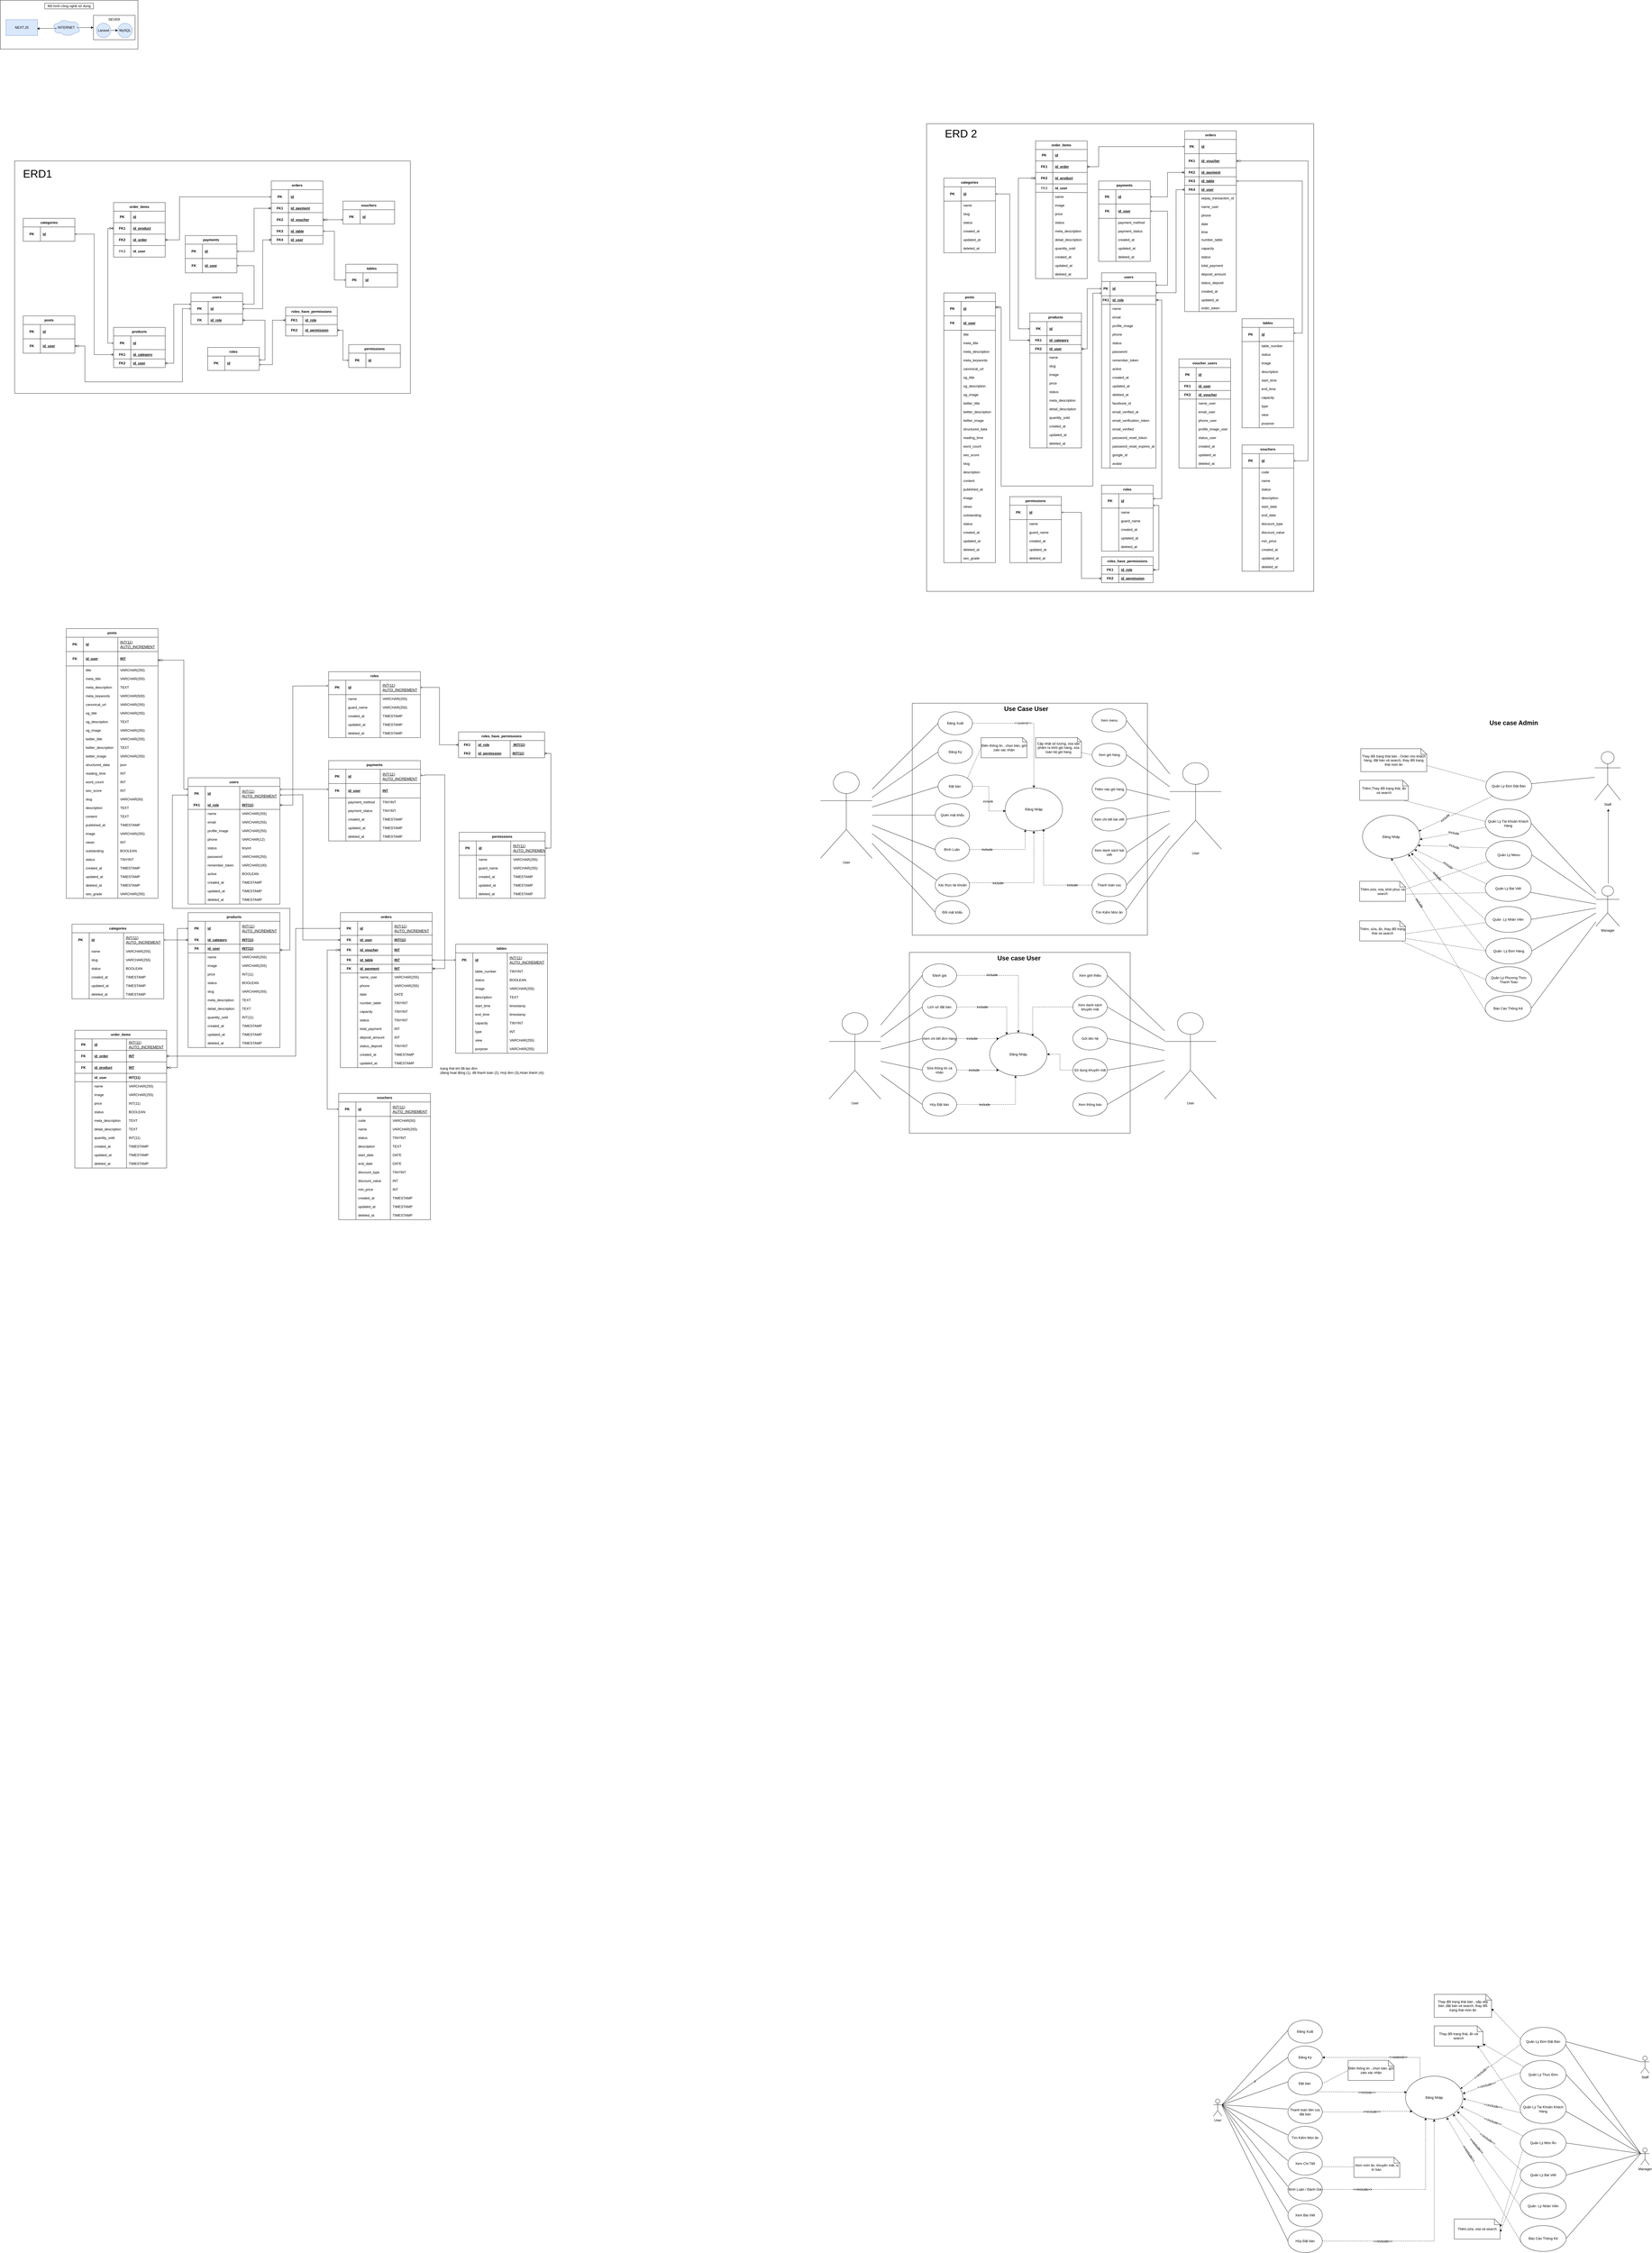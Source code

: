 <mxfile version="28.0.7">
  <diagram name="Page-1" id="rp7l90gZu1hTliIZRfsK">
    <mxGraphModel dx="4163" dy="6624" grid="1" gridSize="10" guides="1" tooltips="1" connect="1" arrows="1" fold="1" page="1" pageScale="1" pageWidth="3300" pageHeight="4681" math="0" shadow="0">
      <root>
        <mxCell id="0" />
        <mxCell id="1" parent="0" />
        <mxCell id="RMvvQp9Gxz8-nr43K61G-282" value="" style="rounded=0;whiteSpace=wrap;html=1;shadow=0;glass=0;strokeColor=default;align=center;verticalAlign=middle;fontFamily=Helvetica;fontSize=12;fontColor=default;fillColor=default;" parent="1" vertex="1">
          <mxGeometry x="3790" y="-4010" width="1350" height="1630" as="geometry" />
        </mxCell>
        <mxCell id="RMvvQp9Gxz8-nr43K61G-274" value="" style="rounded=0;whiteSpace=wrap;html=1;shadow=0;glass=0;strokeColor=default;align=center;verticalAlign=middle;fontFamily=Helvetica;fontSize=12;fontColor=default;fillColor=default;" parent="1" vertex="1">
          <mxGeometry x="610" y="-3880" width="1380" height="810" as="geometry" />
        </mxCell>
        <mxCell id="6gOHBqlI9W8kCxbK_Y7K-60" value="z" style="rounded=0;orthogonalLoop=1;jettySize=auto;html=1;exitX=1;exitY=0.333;exitDx=0;exitDy=0;exitPerimeter=0;fontFamily=Helvetica;fontSize=12;fontColor=default;entryX=0;entryY=0.5;entryDx=0;entryDy=0;endArrow=none;endFill=0;labelBackgroundColor=none;" parent="1" source="6gOHBqlI9W8kCxbK_Y7K-63" edge="1">
          <mxGeometry relative="1" as="geometry">
            <mxPoint x="5050" y="2730" as="targetPoint" />
          </mxGeometry>
        </mxCell>
        <mxCell id="6gOHBqlI9W8kCxbK_Y7K-61" style="rounded=0;orthogonalLoop=1;jettySize=auto;html=1;exitX=1;exitY=0.333;exitDx=0;exitDy=0;exitPerimeter=0;fontFamily=Helvetica;fontSize=12;fontColor=default;entryX=0;entryY=0.5;entryDx=0;entryDy=0;endArrow=none;endFill=0;labelBackgroundColor=none;" parent="1" source="6gOHBqlI9W8kCxbK_Y7K-63" edge="1">
          <mxGeometry relative="1" as="geometry">
            <mxPoint x="5050" y="2635" as="targetPoint" />
          </mxGeometry>
        </mxCell>
        <mxCell id="6gOHBqlI9W8kCxbK_Y7K-62" style="rounded=0;orthogonalLoop=1;jettySize=auto;html=1;exitX=1;exitY=0.333;exitDx=0;exitDy=0;exitPerimeter=0;fontFamily=Helvetica;fontSize=12;fontColor=default;entryX=0;entryY=0.5;entryDx=0;entryDy=0;endArrow=none;endFill=0;labelBackgroundColor=none;" parent="1" source="6gOHBqlI9W8kCxbK_Y7K-63" edge="1">
          <mxGeometry relative="1" as="geometry">
            <mxPoint x="5050" y="3180" as="targetPoint" />
          </mxGeometry>
        </mxCell>
        <mxCell id="6gOHBqlI9W8kCxbK_Y7K-63" value="User" style="shape=umlActor;verticalLabelPosition=bottom;verticalAlign=top;html=1;outlineConnect=0;labelBackgroundColor=none;" parent="1" vertex="1">
          <mxGeometry x="4790" y="2875" width="30" height="60" as="geometry" />
        </mxCell>
        <mxCell id="6gOHBqlI9W8kCxbK_Y7K-64" style="rounded=0;orthogonalLoop=1;jettySize=auto;html=1;exitX=0;exitY=0.333;exitDx=0;exitDy=0;exitPerimeter=0;entryX=0.985;entryY=0.601;entryDx=0;entryDy=0;endArrow=none;endFill=0;entryPerimeter=0;labelBackgroundColor=none;fontColor=default;" parent="1" source="6gOHBqlI9W8kCxbK_Y7K-70" target="6gOHBqlI9W8kCxbK_Y7K-113" edge="1">
          <mxGeometry relative="1" as="geometry">
            <mxPoint x="6020" y="2685" as="targetPoint" />
          </mxGeometry>
        </mxCell>
        <mxCell id="6gOHBqlI9W8kCxbK_Y7K-65" style="rounded=0;orthogonalLoop=1;jettySize=auto;html=1;exitX=0;exitY=0.333;exitDx=0;exitDy=0;exitPerimeter=0;entryX=0.975;entryY=0.56;entryDx=0;entryDy=0;endArrow=none;endFill=0;entryPerimeter=0;labelBackgroundColor=none;fontColor=default;" parent="1" source="6gOHBqlI9W8kCxbK_Y7K-70" target="6gOHBqlI9W8kCxbK_Y7K-114" edge="1">
          <mxGeometry relative="1" as="geometry">
            <mxPoint x="6020" y="2805" as="targetPoint" />
          </mxGeometry>
        </mxCell>
        <mxCell id="6gOHBqlI9W8kCxbK_Y7K-66" style="rounded=0;orthogonalLoop=1;jettySize=auto;html=1;exitX=0;exitY=0.333;exitDx=0;exitDy=0;exitPerimeter=0;endArrow=none;endFill=0;entryX=1;entryY=0.5;entryDx=0;entryDy=0;labelBackgroundColor=none;fontColor=default;" parent="1" source="6gOHBqlI9W8kCxbK_Y7K-70" target="6gOHBqlI9W8kCxbK_Y7K-115" edge="1">
          <mxGeometry relative="1" as="geometry">
            <mxPoint x="6020" y="2925" as="targetPoint" />
          </mxGeometry>
        </mxCell>
        <mxCell id="6gOHBqlI9W8kCxbK_Y7K-67" style="rounded=0;orthogonalLoop=1;jettySize=auto;html=1;entryX=1;entryY=0.5;entryDx=0;entryDy=0;endArrow=none;endFill=0;labelBackgroundColor=none;fontColor=default;" parent="1" target="6gOHBqlI9W8kCxbK_Y7K-116" edge="1">
          <mxGeometry relative="1" as="geometry">
            <mxPoint x="6280" y="3065" as="sourcePoint" />
            <mxPoint x="6020" y="3045" as="targetPoint" />
          </mxGeometry>
        </mxCell>
        <mxCell id="6gOHBqlI9W8kCxbK_Y7K-68" style="rounded=0;orthogonalLoop=1;jettySize=auto;html=1;exitX=0;exitY=0.333;exitDx=0;exitDy=0;exitPerimeter=0;entryX=1;entryY=0.5;entryDx=0;entryDy=0;endArrow=none;endFill=0;labelBackgroundColor=none;fontColor=default;" parent="1" source="6gOHBqlI9W8kCxbK_Y7K-70" target="6gOHBqlI9W8kCxbK_Y7K-117" edge="1">
          <mxGeometry relative="1" as="geometry">
            <mxPoint x="6020" y="3165" as="targetPoint" />
          </mxGeometry>
        </mxCell>
        <mxCell id="6gOHBqlI9W8kCxbK_Y7K-69" style="rounded=0;orthogonalLoop=1;jettySize=auto;html=1;exitX=0;exitY=0.333;exitDx=0;exitDy=0;exitPerimeter=0;entryX=1;entryY=0.5;entryDx=0;entryDy=0;endArrow=none;endFill=0;labelBackgroundColor=none;fontColor=default;" parent="1" source="6gOHBqlI9W8kCxbK_Y7K-70" target="6gOHBqlI9W8kCxbK_Y7K-118" edge="1">
          <mxGeometry relative="1" as="geometry">
            <mxPoint x="6020" y="3285" as="targetPoint" />
          </mxGeometry>
        </mxCell>
        <mxCell id="6gOHBqlI9W8kCxbK_Y7K-70" value="Manager" style="shape=umlActor;verticalLabelPosition=bottom;verticalAlign=top;html=1;outlineConnect=0;labelBackgroundColor=none;" parent="1" vertex="1">
          <mxGeometry x="6280" y="3045" width="30" height="60" as="geometry" />
        </mxCell>
        <mxCell id="6gOHBqlI9W8kCxbK_Y7K-71" value="" style="endArrow=none;html=1;rounded=0;entryX=0;entryY=0.5;entryDx=0;entryDy=0;labelBackgroundColor=none;fontColor=default;" parent="1" edge="1">
          <mxGeometry width="50" height="50" relative="1" as="geometry">
            <mxPoint x="4820" y="2895" as="sourcePoint" />
            <mxPoint x="5050" y="2815" as="targetPoint" />
          </mxGeometry>
        </mxCell>
        <mxCell id="6gOHBqlI9W8kCxbK_Y7K-72" value="" style="endArrow=none;html=1;rounded=0;entryX=0;entryY=0.5;entryDx=0;entryDy=0;labelBackgroundColor=none;fontColor=default;" parent="1" edge="1">
          <mxGeometry width="50" height="50" relative="1" as="geometry">
            <mxPoint x="4820" y="2895" as="sourcePoint" />
            <mxPoint x="5050" y="2910" as="targetPoint" />
          </mxGeometry>
        </mxCell>
        <mxCell id="6gOHBqlI9W8kCxbK_Y7K-73" value="" style="endArrow=none;html=1;rounded=0;entryX=0;entryY=0.5;entryDx=0;entryDy=0;labelBackgroundColor=none;fontColor=default;" parent="1" edge="1">
          <mxGeometry width="50" height="50" relative="1" as="geometry">
            <mxPoint x="4820" y="2895" as="sourcePoint" />
            <mxPoint x="5050" y="3000" as="targetPoint" />
          </mxGeometry>
        </mxCell>
        <mxCell id="6gOHBqlI9W8kCxbK_Y7K-74" value="" style="endArrow=none;html=1;rounded=0;entryX=0;entryY=0.5;entryDx=0;entryDy=0;exitX=1;exitY=0.333;exitDx=0;exitDy=0;exitPerimeter=0;labelBackgroundColor=none;fontColor=default;" parent="1" source="6gOHBqlI9W8kCxbK_Y7K-63" edge="1">
          <mxGeometry width="50" height="50" relative="1" as="geometry">
            <mxPoint x="4820" y="2915" as="sourcePoint" />
            <mxPoint x="5050" y="3090" as="targetPoint" />
          </mxGeometry>
        </mxCell>
        <mxCell id="6gOHBqlI9W8kCxbK_Y7K-75" value="Đăng Nhập" style="ellipse;whiteSpace=wrap;html=1;labelBackgroundColor=none;" parent="1" vertex="1">
          <mxGeometry x="5460" y="2795" width="200" height="150" as="geometry" />
        </mxCell>
        <mxCell id="6gOHBqlI9W8kCxbK_Y7K-76" style="rounded=0;orthogonalLoop=1;jettySize=auto;html=1;exitX=0;exitY=0.5;exitDx=0;exitDy=0;entryX=0.955;entryY=0.297;entryDx=0;entryDy=0;dashed=1;endArrow=classicThin;endFill=1;entryPerimeter=0;labelBackgroundColor=none;fontColor=default;" parent="1" target="6gOHBqlI9W8kCxbK_Y7K-75" edge="1">
          <mxGeometry relative="1" as="geometry">
            <mxPoint x="5860" y="2685" as="sourcePoint" />
            <mxPoint x="5593" y="2844.35" as="targetPoint" />
          </mxGeometry>
        </mxCell>
        <mxCell id="6gOHBqlI9W8kCxbK_Y7K-143" value="&lt;span style=&quot;font-size: 12px; background-color: rgb(255, 255, 255);&quot;&gt;&amp;lt;&amp;lt;include&amp;gt;&amp;gt;&lt;/span&gt;" style="edgeLabel;html=1;align=center;verticalAlign=middle;resizable=0;points=[];rotation=-40;labelBackgroundColor=none;" parent="6gOHBqlI9W8kCxbK_Y7K-76" vertex="1" connectable="0">
          <mxGeometry x="0.279" y="-2" relative="1" as="geometry">
            <mxPoint as="offset" />
          </mxGeometry>
        </mxCell>
        <mxCell id="6gOHBqlI9W8kCxbK_Y7K-77" style="rounded=0;orthogonalLoop=1;jettySize=auto;html=1;exitX=0.008;exitY=0.436;exitDx=0;exitDy=0;dashed=1;endArrow=classic;endFill=1;entryX=0.887;entryY=0.99;entryDx=0;entryDy=0;entryPerimeter=0;exitPerimeter=0;labelBackgroundColor=none;fontColor=default;" parent="1" source="6gOHBqlI9W8kCxbK_Y7K-114" target="6gOHBqlI9W8kCxbK_Y7K-81" edge="1">
          <mxGeometry relative="1" as="geometry">
            <mxPoint x="5680" y="2635" as="targetPoint" />
            <mxPoint x="5860" y="2785" as="sourcePoint" />
          </mxGeometry>
        </mxCell>
        <mxCell id="6gOHBqlI9W8kCxbK_Y7K-78" style="rounded=0;orthogonalLoop=1;jettySize=auto;html=1;exitX=0.006;exitY=0.425;exitDx=0;exitDy=0;endArrow=classic;endFill=1;dashed=1;entryX=0.998;entryY=0.409;entryDx=0;entryDy=0;exitPerimeter=0;entryPerimeter=0;labelBackgroundColor=none;fontColor=default;" parent="1" source="6gOHBqlI9W8kCxbK_Y7K-115" target="6gOHBqlI9W8kCxbK_Y7K-75" edge="1">
          <mxGeometry relative="1" as="geometry">
            <mxPoint x="5860" y="2925" as="sourcePoint" />
            <mxPoint x="5610" y="2885" as="targetPoint" />
          </mxGeometry>
        </mxCell>
        <mxCell id="6gOHBqlI9W8kCxbK_Y7K-142" value="&lt;span style=&quot;font-size: 12px; background-color: rgb(255, 255, 255);&quot;&gt;&amp;lt;&amp;lt;include&amp;gt;&amp;gt;&lt;/span&gt;" style="edgeLabel;html=1;align=center;verticalAlign=middle;resizable=0;points=[];rotation=-15;labelBackgroundColor=none;" parent="6gOHBqlI9W8kCxbK_Y7K-78" vertex="1" connectable="0">
          <mxGeometry x="0.189" relative="1" as="geometry">
            <mxPoint as="offset" />
          </mxGeometry>
        </mxCell>
        <mxCell id="6gOHBqlI9W8kCxbK_Y7K-79" style="rounded=0;orthogonalLoop=1;jettySize=auto;html=1;exitX=0.092;exitY=0.24;exitDx=0;exitDy=0;dashed=1;exitPerimeter=0;entryX=1;entryY=0.896;entryDx=0;entryDy=0;entryPerimeter=0;labelBackgroundColor=none;fontColor=default;" parent="1" source="6gOHBqlI9W8kCxbK_Y7K-115" target="6gOHBqlI9W8kCxbK_Y7K-81" edge="1">
          <mxGeometry relative="1" as="geometry">
            <mxPoint x="5860" y="2965" as="sourcePoint" />
          </mxGeometry>
        </mxCell>
        <mxCell id="6gOHBqlI9W8kCxbK_Y7K-80" style="rounded=0;orthogonalLoop=1;jettySize=auto;html=1;exitX=0.028;exitY=0.323;exitDx=0;exitDy=0;entryX=0.901;entryY=0.821;entryDx=0;entryDy=0;dashed=1;endArrow=classic;endFill=1;exitPerimeter=0;entryPerimeter=0;labelBackgroundColor=none;fontColor=default;" parent="1" source="6gOHBqlI9W8kCxbK_Y7K-117" target="6gOHBqlI9W8kCxbK_Y7K-75" edge="1">
          <mxGeometry relative="1" as="geometry">
            <mxPoint x="5860" y="3145" as="sourcePoint" />
            <mxPoint x="5580.925" y="2937.872" as="targetPoint" />
          </mxGeometry>
        </mxCell>
        <mxCell id="6gOHBqlI9W8kCxbK_Y7K-139" value="&lt;span style=&quot;font-size: 12px; background-color: rgb(255, 255, 255);&quot;&gt;&amp;lt;&amp;lt;include&amp;gt;&amp;gt;&lt;/span&gt;" style="edgeLabel;html=1;align=center;verticalAlign=middle;resizable=0;points=[];rotation=35;labelBackgroundColor=none;" parent="6gOHBqlI9W8kCxbK_Y7K-80" vertex="1" connectable="0">
          <mxGeometry x="0.07" y="-1" relative="1" as="geometry">
            <mxPoint as="offset" />
          </mxGeometry>
        </mxCell>
        <mxCell id="6gOHBqlI9W8kCxbK_Y7K-81" value="&lt;font style=&quot;font-size: 12px;&quot;&gt;Thay đổi trạng thái, ẩn và search&lt;/font&gt;" style="shape=note;size=20;whiteSpace=wrap;html=1;labelBackgroundColor=none;" parent="1" vertex="1">
          <mxGeometry x="5560" y="2620" width="170" height="70" as="geometry" />
        </mxCell>
        <mxCell id="6gOHBqlI9W8kCxbK_Y7K-82" value="&lt;font style=&quot;font-size: 12px;&quot;&gt;Thêm,sửa, xóa và search&lt;/font&gt;" style="shape=note;size=20;whiteSpace=wrap;html=1;labelBackgroundColor=none;" parent="1" vertex="1">
          <mxGeometry x="5630" y="3293" width="160" height="70" as="geometry" />
        </mxCell>
        <mxCell id="6gOHBqlI9W8kCxbK_Y7K-83" style="rounded=0;orthogonalLoop=1;jettySize=auto;html=1;exitX=0;exitY=0.25;exitDx=0;exitDy=0;entryX=0;entryY=0;entryDx=200;entryDy=50;entryPerimeter=0;endArrow=classic;endFill=1;dashed=1;labelBackgroundColor=none;fontColor=default;" parent="1" target="6gOHBqlI9W8kCxbK_Y7K-132" edge="1">
          <mxGeometry relative="1" as="geometry">
            <mxPoint x="5860" y="2665" as="sourcePoint" />
          </mxGeometry>
        </mxCell>
        <mxCell id="6gOHBqlI9W8kCxbK_Y7K-84" style="rounded=0;orthogonalLoop=1;jettySize=auto;html=1;exitX=0.021;exitY=0.635;exitDx=0;exitDy=0;entryX=1.004;entryY=0.526;entryDx=0;entryDy=0;entryPerimeter=0;endArrow=classic;endFill=1;dashed=1;exitPerimeter=0;labelBackgroundColor=none;fontColor=default;" parent="1" source="6gOHBqlI9W8kCxbK_Y7K-114" target="6gOHBqlI9W8kCxbK_Y7K-75" edge="1">
          <mxGeometry relative="1" as="geometry">
            <mxPoint x="5860" y="2805" as="sourcePoint" />
            <mxPoint x="5606.4" y="2864" as="targetPoint" />
          </mxGeometry>
        </mxCell>
        <mxCell id="6gOHBqlI9W8kCxbK_Y7K-141" value="&lt;span style=&quot;font-size: 12px; background-color: rgb(255, 255, 255);&quot;&gt;&amp;lt;&amp;lt;include&amp;gt;&amp;gt;&lt;/span&gt;" style="edgeLabel;html=1;align=center;verticalAlign=middle;resizable=0;points=[];rotation=10;labelBackgroundColor=none;" parent="6gOHBqlI9W8kCxbK_Y7K-84" vertex="1" connectable="0">
          <mxGeometry x="-0.025" y="-1" relative="1" as="geometry">
            <mxPoint as="offset" />
          </mxGeometry>
        </mxCell>
        <mxCell id="6gOHBqlI9W8kCxbK_Y7K-85" style="rounded=0;orthogonalLoop=1;jettySize=auto;html=1;exitX=0.028;exitY=0.667;exitDx=0;exitDy=0;endArrow=classic;endFill=1;dashed=1;exitPerimeter=0;entryX=0;entryY=0;entryDx=160;entryDy=45;entryPerimeter=0;labelBackgroundColor=none;fontColor=default;" parent="1" source="6gOHBqlI9W8kCxbK_Y7K-117" target="6gOHBqlI9W8kCxbK_Y7K-82" edge="1">
          <mxGeometry relative="1" as="geometry">
            <mxPoint x="5710" y="3275" as="targetPoint" />
            <mxPoint x="5860" y="3185" as="sourcePoint" />
          </mxGeometry>
        </mxCell>
        <mxCell id="6gOHBqlI9W8kCxbK_Y7K-86" style="rounded=0;orthogonalLoop=1;jettySize=auto;html=1;exitX=0.061;exitY=0.71;exitDx=0;exitDy=0;entryX=1.003;entryY=0.389;entryDx=0;entryDy=0;entryPerimeter=0;endArrow=classic;endFill=1;dashed=1;exitPerimeter=0;labelBackgroundColor=none;fontColor=default;" parent="1" source="6gOHBqlI9W8kCxbK_Y7K-116" target="6gOHBqlI9W8kCxbK_Y7K-82" edge="1">
          <mxGeometry relative="1" as="geometry">
            <mxPoint x="5860" y="3065" as="sourcePoint" />
          </mxGeometry>
        </mxCell>
        <mxCell id="6gOHBqlI9W8kCxbK_Y7K-87" style="rounded=0;orthogonalLoop=1;jettySize=auto;html=1;exitX=0.072;exitY=0.259;exitDx=0;exitDy=0;entryX=0.964;entryY=0.71;entryDx=0;entryDy=0;entryPerimeter=0;dashed=1;endArrow=classic;endFill=1;exitPerimeter=0;labelBackgroundColor=none;fontColor=default;" parent="1" source="6gOHBqlI9W8kCxbK_Y7K-116" target="6gOHBqlI9W8kCxbK_Y7K-75" edge="1">
          <mxGeometry relative="1" as="geometry">
            <mxPoint x="5860" y="3025" as="sourcePoint" />
            <mxPoint x="5604.8" y="2908.1" as="targetPoint" />
          </mxGeometry>
        </mxCell>
        <mxCell id="6gOHBqlI9W8kCxbK_Y7K-140" value="&lt;span style=&quot;font-size: 12px; background-color: rgb(255, 255, 255);&quot;&gt;&amp;lt;&amp;lt;include&amp;gt;&amp;gt;&lt;/span&gt;" style="edgeLabel;html=1;align=center;verticalAlign=middle;resizable=0;points=[];rotation=20;labelBackgroundColor=none;" parent="6gOHBqlI9W8kCxbK_Y7K-87" vertex="1" connectable="0">
          <mxGeometry x="-0.012" y="-1" relative="1" as="geometry">
            <mxPoint as="offset" />
          </mxGeometry>
        </mxCell>
        <mxCell id="6gOHBqlI9W8kCxbK_Y7K-95" value="Xem món ăn, khuyến mãi, vị trí bàn&amp;nbsp;" style="shape=note;size=20;whiteSpace=wrap;html=1;labelBackgroundColor=none;" parent="1" vertex="1">
          <mxGeometry x="5280" y="3078" width="160" height="70" as="geometry" />
        </mxCell>
        <mxCell id="6gOHBqlI9W8kCxbK_Y7K-96" style="edgeStyle=orthogonalEdgeStyle;rounded=0;orthogonalLoop=1;jettySize=auto;html=1;fontFamily=Helvetica;fontSize=12;fontColor=default;dashed=1;exitX=1.006;exitY=0.636;exitDx=0;exitDy=0;exitPerimeter=0;endArrow=none;startFill=0;labelBackgroundColor=none;" parent="1" source="6gOHBqlI9W8kCxbK_Y7K-110" edge="1">
          <mxGeometry relative="1" as="geometry">
            <mxPoint x="5180" y="3110" as="sourcePoint" />
            <mxPoint x="5280" y="3111" as="targetPoint" />
          </mxGeometry>
        </mxCell>
        <mxCell id="6gOHBqlI9W8kCxbK_Y7K-97" value="" style="edgeLabel;html=1;align=center;verticalAlign=middle;resizable=0;points=[];rounded=1;shadow=0;fontFamily=Helvetica;fontSize=12;fillColor=none;labelBackgroundColor=none;" parent="6gOHBqlI9W8kCxbK_Y7K-96" vertex="1" connectable="0">
          <mxGeometry x="-0.142" y="2" relative="1" as="geometry">
            <mxPoint x="2" y="-9" as="offset" />
          </mxGeometry>
        </mxCell>
        <mxCell id="6gOHBqlI9W8kCxbK_Y7K-98" style="edgeStyle=orthogonalEdgeStyle;rounded=0;orthogonalLoop=1;jettySize=auto;html=1;exitX=1;exitY=0.5;exitDx=0;exitDy=0;entryX=0.254;entryY=0.064;entryDx=0;entryDy=0;entryPerimeter=0;fontFamily=Helvetica;fontSize=12;fontColor=default;dashed=1;endArrow=none;endFill=0;startArrow=classic;startFill=1;labelBackgroundColor=none;" parent="1" source="6gOHBqlI9W8kCxbK_Y7K-103" target="6gOHBqlI9W8kCxbK_Y7K-75" edge="1">
          <mxGeometry relative="1" as="geometry">
            <mxPoint x="4940" y="2745" as="sourcePoint" />
          </mxGeometry>
        </mxCell>
        <mxCell id="6gOHBqlI9W8kCxbK_Y7K-99" value="&amp;lt;&amp;lt;extend&amp;gt;&amp;gt;" style="edgeLabel;html=1;align=center;verticalAlign=middle;resizable=0;points=[];rounded=1;shadow=0;fontFamily=Helvetica;fontSize=12;fillColor=none;labelBackgroundColor=none;" parent="6gOHBqlI9W8kCxbK_Y7K-98" vertex="1" connectable="0">
          <mxGeometry x="0.27" y="1" relative="1" as="geometry">
            <mxPoint as="offset" />
          </mxGeometry>
        </mxCell>
        <mxCell id="6gOHBqlI9W8kCxbK_Y7K-100" style="edgeStyle=orthogonalEdgeStyle;rounded=0;orthogonalLoop=1;jettySize=auto;html=1;exitX=1;exitY=0.5;exitDx=0;exitDy=0;entryX=0.35;entryY=0.967;entryDx=0;entryDy=0;entryPerimeter=0;fontFamily=Helvetica;fontSize=12;fontColor=default;dashed=1;labelBackgroundColor=none;" parent="1" source="6gOHBqlI9W8kCxbK_Y7K-111" target="6gOHBqlI9W8kCxbK_Y7K-75" edge="1">
          <mxGeometry relative="1" as="geometry">
            <mxPoint x="4940" y="3290" as="sourcePoint" />
          </mxGeometry>
        </mxCell>
        <mxCell id="6gOHBqlI9W8kCxbK_Y7K-101" value="&amp;lt;&amp;lt;include&amp;gt;&amp;gt;" style="edgeLabel;html=1;align=center;verticalAlign=middle;resizable=0;points=[];rounded=1;shadow=0;fontFamily=Helvetica;fontSize=12;fillColor=none;labelBackgroundColor=none;" parent="6gOHBqlI9W8kCxbK_Y7K-100" vertex="1" connectable="0">
          <mxGeometry x="-0.541" y="5" relative="1" as="geometry">
            <mxPoint y="5" as="offset" />
          </mxGeometry>
        </mxCell>
        <mxCell id="6gOHBqlI9W8kCxbK_Y7K-102" style="rounded=0;orthogonalLoop=1;jettySize=auto;html=1;exitX=0;exitY=0.5;exitDx=0;exitDy=0;fontFamily=Helvetica;fontSize=12;fontColor=default;endArrow=none;endFill=0;labelBackgroundColor=none;" parent="1" edge="1">
          <mxGeometry relative="1" as="geometry">
            <mxPoint x="4820" y="2895" as="targetPoint" />
            <mxPoint x="5050" y="3270" as="sourcePoint" />
          </mxGeometry>
        </mxCell>
        <mxCell id="6gOHBqlI9W8kCxbK_Y7K-103" value="Đăng Ký" style="ellipse;whiteSpace=wrap;html=1;labelBackgroundColor=none;" parent="1" vertex="1">
          <mxGeometry x="5050" y="2690" width="120" height="80" as="geometry" />
        </mxCell>
        <mxCell id="6gOHBqlI9W8kCxbK_Y7K-104" value="Đăng Xuất" style="ellipse;whiteSpace=wrap;html=1;labelBackgroundColor=none;" parent="1" vertex="1">
          <mxGeometry x="5050" y="2600" width="120" height="80" as="geometry" />
        </mxCell>
        <mxCell id="6gOHBqlI9W8kCxbK_Y7K-105" value="Đặt bàn&amp;nbsp;" style="ellipse;whiteSpace=wrap;html=1;labelBackgroundColor=none;" parent="1" vertex="1">
          <mxGeometry x="5050" y="2781" width="120" height="80" as="geometry" />
        </mxCell>
        <mxCell id="6gOHBqlI9W8kCxbK_Y7K-106" style="edgeStyle=orthogonalEdgeStyle;rounded=0;orthogonalLoop=1;jettySize=auto;html=1;exitX=1;exitY=0.5;exitDx=0;exitDy=0;entryX=0.122;entryY=0.818;entryDx=0;entryDy=0;dashed=1;entryPerimeter=0;labelBackgroundColor=none;fontColor=default;" parent="1" source="6gOHBqlI9W8kCxbK_Y7K-108" target="6gOHBqlI9W8kCxbK_Y7K-75" edge="1">
          <mxGeometry relative="1" as="geometry" />
        </mxCell>
        <mxCell id="6gOHBqlI9W8kCxbK_Y7K-107" value="&amp;lt;&amp;lt;include&amp;gt;&amp;gt;" style="edgeLabel;html=1;align=center;verticalAlign=middle;resizable=0;points=[];labelBackgroundColor=none;" parent="6gOHBqlI9W8kCxbK_Y7K-106" vertex="1" connectable="0">
          <mxGeometry x="0.098" y="-1" relative="1" as="geometry">
            <mxPoint as="offset" />
          </mxGeometry>
        </mxCell>
        <mxCell id="6gOHBqlI9W8kCxbK_Y7K-108" value="Thanh toàn tiền cọc đặt bàn" style="ellipse;whiteSpace=wrap;html=1;labelBackgroundColor=none;" parent="1" vertex="1">
          <mxGeometry x="5050" y="2880" width="120" height="80" as="geometry" />
        </mxCell>
        <mxCell id="6gOHBqlI9W8kCxbK_Y7K-109" value="Tìm Kiếm Món ăn" style="ellipse;whiteSpace=wrap;html=1;labelBackgroundColor=none;" parent="1" vertex="1">
          <mxGeometry x="5050" y="2970" width="120" height="80" as="geometry" />
        </mxCell>
        <mxCell id="6gOHBqlI9W8kCxbK_Y7K-110" value="Xem Chi Tiết" style="ellipse;whiteSpace=wrap;html=1;labelBackgroundColor=none;" parent="1" vertex="1">
          <mxGeometry x="5050" y="3060" width="120" height="80" as="geometry" />
        </mxCell>
        <mxCell id="6gOHBqlI9W8kCxbK_Y7K-111" value="Bình Luận / Đánh Giá" style="ellipse;whiteSpace=wrap;html=1;labelBackgroundColor=none;" parent="1" vertex="1">
          <mxGeometry x="5050" y="3150" width="120" height="80" as="geometry" />
        </mxCell>
        <mxCell id="6gOHBqlI9W8kCxbK_Y7K-112" value="Xem Bài Viết" style="ellipse;whiteSpace=wrap;html=1;labelBackgroundColor=none;" parent="1" vertex="1">
          <mxGeometry x="5050" y="3240" width="120" height="80" as="geometry" />
        </mxCell>
        <mxCell id="6gOHBqlI9W8kCxbK_Y7K-113" value="Quản Lý Đơn Đặt Bàn" style="ellipse;whiteSpace=wrap;html=1;labelBackgroundColor=none;" parent="1" vertex="1">
          <mxGeometry x="5860" y="2625" width="160" height="100" as="geometry" />
        </mxCell>
        <mxCell id="6gOHBqlI9W8kCxbK_Y7K-114" value="Quản Lý Tài Khoản Khách Hàng" style="ellipse;whiteSpace=wrap;html=1;labelBackgroundColor=none;" parent="1" vertex="1">
          <mxGeometry x="5860" y="2860" width="160" height="100" as="geometry" />
        </mxCell>
        <mxCell id="6gOHBqlI9W8kCxbK_Y7K-115" value="Quản Lý Thực Đơn" style="ellipse;whiteSpace=wrap;html=1;labelBackgroundColor=none;" parent="1" vertex="1">
          <mxGeometry x="5860" y="2740" width="160" height="100" as="geometry" />
        </mxCell>
        <mxCell id="6gOHBqlI9W8kCxbK_Y7K-116" value="Quản Lý Món Ăn" style="ellipse;whiteSpace=wrap;html=1;labelBackgroundColor=none;" parent="1" vertex="1">
          <mxGeometry x="5860" y="2978" width="160" height="100" as="geometry" />
        </mxCell>
        <mxCell id="6gOHBqlI9W8kCxbK_Y7K-117" value="Quản Lý Bài Viết" style="ellipse;whiteSpace=wrap;html=1;labelBackgroundColor=none;" parent="1" vertex="1">
          <mxGeometry x="5860" y="3095" width="160" height="90" as="geometry" />
        </mxCell>
        <mxCell id="6gOHBqlI9W8kCxbK_Y7K-118" value="Báo Cáo Thông Kê" style="ellipse;whiteSpace=wrap;html=1;labelBackgroundColor=none;" parent="1" vertex="1">
          <mxGeometry x="5860" y="3316" width="160" height="90" as="geometry" />
        </mxCell>
        <mxCell id="6gOHBqlI9W8kCxbK_Y7K-119" style="rounded=0;orthogonalLoop=1;jettySize=auto;html=1;exitX=1;exitY=0.5;exitDx=0;exitDy=0;entryX=0;entryY=0.5;entryDx=0;entryDy=0;entryPerimeter=0;endArrow=none;startFill=0;dashed=1;labelBackgroundColor=none;fontColor=default;" parent="1" source="6gOHBqlI9W8kCxbK_Y7K-105" target="6gOHBqlI9W8kCxbK_Y7K-123" edge="1">
          <mxGeometry relative="1" as="geometry">
            <mxPoint x="5230" y="2820" as="targetPoint" />
          </mxGeometry>
        </mxCell>
        <mxCell id="6gOHBqlI9W8kCxbK_Y7K-122" style="rounded=0;orthogonalLoop=1;jettySize=auto;html=1;exitX=0;exitY=0.5;exitDx=0;exitDy=0;endArrow=none;startFill=0;labelBackgroundColor=none;fontColor=default;" parent="1" source="6gOHBqlI9W8kCxbK_Y7K-121" edge="1">
          <mxGeometry relative="1" as="geometry">
            <mxPoint x="4820" y="2899.064" as="targetPoint" />
          </mxGeometry>
        </mxCell>
        <mxCell id="6gOHBqlI9W8kCxbK_Y7K-149" style="edgeStyle=orthogonalEdgeStyle;rounded=0;orthogonalLoop=1;jettySize=auto;html=1;exitX=1;exitY=0.5;exitDx=0;exitDy=0;entryX=0.5;entryY=1;entryDx=0;entryDy=0;dashed=1;labelBackgroundColor=none;fontColor=default;" parent="1" source="6gOHBqlI9W8kCxbK_Y7K-121" target="6gOHBqlI9W8kCxbK_Y7K-75" edge="1">
          <mxGeometry relative="1" as="geometry" />
        </mxCell>
        <mxCell id="6gOHBqlI9W8kCxbK_Y7K-150" value="&lt;span style=&quot;font-size: 12px;&quot;&gt;&amp;lt;&amp;lt;include&amp;gt;&amp;gt;&lt;/span&gt;" style="edgeLabel;html=1;align=center;verticalAlign=middle;resizable=0;points=[];labelBackgroundColor=none;" parent="6gOHBqlI9W8kCxbK_Y7K-149" vertex="1" connectable="0">
          <mxGeometry x="-0.482" y="-1" relative="1" as="geometry">
            <mxPoint as="offset" />
          </mxGeometry>
        </mxCell>
        <mxCell id="6gOHBqlI9W8kCxbK_Y7K-121" value="Hủy Đặt bàn" style="ellipse;whiteSpace=wrap;html=1;labelBackgroundColor=none;" parent="1" vertex="1">
          <mxGeometry x="5050" y="3330" width="120" height="80" as="geometry" />
        </mxCell>
        <mxCell id="6gOHBqlI9W8kCxbK_Y7K-123" value="Điền thông tin , chọn bàn, gửi zalo xác nhận" style="shape=note;size=20;whiteSpace=wrap;html=1;labelBackgroundColor=none;" parent="1" vertex="1">
          <mxGeometry x="5260" y="2740" width="160" height="70" as="geometry" />
        </mxCell>
        <mxCell id="6gOHBqlI9W8kCxbK_Y7K-128" style="rounded=0;orthogonalLoop=1;jettySize=auto;html=1;exitX=0;exitY=0.333;exitDx=0;exitDy=0;exitPerimeter=0;entryX=1;entryY=0.5;entryDx=0;entryDy=0;endArrow=none;startFill=0;labelBackgroundColor=none;fontColor=default;" parent="1" source="6gOHBqlI9W8kCxbK_Y7K-125" target="6gOHBqlI9W8kCxbK_Y7K-113" edge="1">
          <mxGeometry relative="1" as="geometry" />
        </mxCell>
        <mxCell id="6gOHBqlI9W8kCxbK_Y7K-125" value="Staff" style="shape=umlActor;verticalLabelPosition=bottom;verticalAlign=top;html=1;outlineConnect=0;labelBackgroundColor=none;" parent="1" vertex="1">
          <mxGeometry x="6280" y="2725" width="30" height="60" as="geometry" />
        </mxCell>
        <mxCell id="6gOHBqlI9W8kCxbK_Y7K-132" value="&lt;font style=&quot;font-size: 12px;&quot;&gt;Thay đổi trạng thái bàn , sắp xếp bàn ,đặt bàn và search, thay đổi trạng thái món ăn&lt;/font&gt;" style="shape=note;size=20;whiteSpace=wrap;html=1;labelBackgroundColor=none;" parent="1" vertex="1">
          <mxGeometry x="5560" y="2510" width="200" height="80" as="geometry" />
        </mxCell>
        <mxCell id="6gOHBqlI9W8kCxbK_Y7K-134" value="Quản&amp;nbsp; Lý Nhân Viên" style="ellipse;whiteSpace=wrap;html=1;labelBackgroundColor=none;" parent="1" vertex="1">
          <mxGeometry x="5860" y="3203" width="160" height="90" as="geometry" />
        </mxCell>
        <mxCell id="6gOHBqlI9W8kCxbK_Y7K-135" style="rounded=0;orthogonalLoop=1;jettySize=auto;html=1;exitX=0;exitY=0.5;exitDx=0;exitDy=0;entryX=0.829;entryY=0.881;entryDx=0;entryDy=0;entryPerimeter=0;dashed=1;labelBackgroundColor=none;fontColor=default;" parent="1" source="6gOHBqlI9W8kCxbK_Y7K-134" target="6gOHBqlI9W8kCxbK_Y7K-75" edge="1">
          <mxGeometry relative="1" as="geometry" />
        </mxCell>
        <mxCell id="6gOHBqlI9W8kCxbK_Y7K-138" value="&lt;span style=&quot;font-size: 12px;&quot;&gt;&amp;lt;&amp;lt;include&amp;gt;&amp;gt;&lt;/span&gt;" style="edgeLabel;html=1;align=center;verticalAlign=middle;resizable=0;points=[];whiteSpace=wrap;labelBackgroundColor=none;rotation=48;" parent="6gOHBqlI9W8kCxbK_Y7K-135" vertex="1" connectable="0">
          <mxGeometry x="0.302" y="-1" relative="1" as="geometry">
            <mxPoint as="offset" />
          </mxGeometry>
        </mxCell>
        <mxCell id="6gOHBqlI9W8kCxbK_Y7K-93" style="rounded=0;orthogonalLoop=1;jettySize=auto;html=1;exitX=0.015;exitY=0.639;exitDx=0;exitDy=0;entryX=0.718;entryY=0.961;entryDx=0;entryDy=0;entryPerimeter=0;endArrow=classic;endFill=1;dashed=1;exitPerimeter=0;labelBackgroundColor=none;fontColor=default;" parent="1" source="6gOHBqlI9W8kCxbK_Y7K-118" target="6gOHBqlI9W8kCxbK_Y7K-75" edge="1">
          <mxGeometry relative="1" as="geometry">
            <mxPoint x="5848.1" y="3270.47" as="sourcePoint" />
            <mxPoint x="5551.7" y="2955.42" as="targetPoint" />
          </mxGeometry>
        </mxCell>
        <mxCell id="6gOHBqlI9W8kCxbK_Y7K-137" value="&lt;span style=&quot;font-size: 12px;&quot;&gt;&amp;lt;&amp;lt;include&amp;gt;&amp;gt;&lt;/span&gt;" style="edgeLabel;html=1;align=center;verticalAlign=middle;resizable=0;points=[];rotation=55;labelBackgroundColor=none;" parent="6gOHBqlI9W8kCxbK_Y7K-93" vertex="1" connectable="0">
          <mxGeometry x="0.417" y="-2" relative="1" as="geometry">
            <mxPoint as="offset" />
          </mxGeometry>
        </mxCell>
        <mxCell id="6gOHBqlI9W8kCxbK_Y7K-147" value="" style="endArrow=classic;html=1;rounded=0;entryX=0.022;entryY=0.374;entryDx=0;entryDy=0;entryPerimeter=0;dashed=1;exitX=1;exitY=1;exitDx=0;exitDy=0;labelBackgroundColor=none;fontColor=default;" parent="1" source="6gOHBqlI9W8kCxbK_Y7K-105" target="6gOHBqlI9W8kCxbK_Y7K-75" edge="1">
          <mxGeometry width="50" height="50" relative="1" as="geometry">
            <mxPoint x="5650" y="2790" as="sourcePoint" />
            <mxPoint x="5700" y="2740" as="targetPoint" />
          </mxGeometry>
        </mxCell>
        <mxCell id="6gOHBqlI9W8kCxbK_Y7K-148" value="&amp;lt;&amp;lt;include&amp;gt;&amp;gt;" style="edgeLabel;html=1;align=center;verticalAlign=middle;resizable=0;points=[];labelBackgroundColor=none;" parent="6gOHBqlI9W8kCxbK_Y7K-147" vertex="1" connectable="0">
          <mxGeometry x="0.103" y="-1" relative="1" as="geometry">
            <mxPoint as="offset" />
          </mxGeometry>
        </mxCell>
        <mxCell id="__4Ybb_P2OVzTKweS7_B-54" style="edgeStyle=none;rounded=0;orthogonalLoop=1;jettySize=auto;html=1;entryX=0;entryY=0.5;entryDx=0;entryDy=0;endArrow=none;startFill=0;labelBackgroundColor=none;fontColor=default;" parent="1" source="F-s9RGjDBPfYRDR3JauS-140" target="F-s9RGjDBPfYRDR3JauS-109" edge="1">
          <mxGeometry relative="1" as="geometry" />
        </mxCell>
        <mxCell id="__4Ybb_P2OVzTKweS7_B-55" style="edgeStyle=none;rounded=0;orthogonalLoop=1;jettySize=auto;html=1;entryX=0;entryY=0.5;entryDx=0;entryDy=0;endArrow=none;startFill=0;labelBackgroundColor=none;fontColor=default;" parent="1" source="F-s9RGjDBPfYRDR3JauS-140" target="F-s9RGjDBPfYRDR3JauS-108" edge="1">
          <mxGeometry relative="1" as="geometry" />
        </mxCell>
        <mxCell id="__4Ybb_P2OVzTKweS7_B-56" style="edgeStyle=none;rounded=0;orthogonalLoop=1;jettySize=auto;html=1;entryX=0;entryY=0.5;entryDx=0;entryDy=0;endArrow=none;startFill=0;labelBackgroundColor=none;fontColor=default;" parent="1" source="F-s9RGjDBPfYRDR3JauS-140" target="F-s9RGjDBPfYRDR3JauS-110" edge="1">
          <mxGeometry relative="1" as="geometry" />
        </mxCell>
        <mxCell id="__4Ybb_P2OVzTKweS7_B-57" style="edgeStyle=none;rounded=0;orthogonalLoop=1;jettySize=auto;html=1;endArrow=none;startFill=0;entryX=0.993;entryY=0.4;entryDx=0;entryDy=0;entryPerimeter=0;labelBackgroundColor=none;fontColor=default;exitX=0;exitY=1;exitDx=0;exitDy=0;exitPerimeter=0;" parent="1" source="__4Ybb_P2OVzTKweS7_B-1" target="F-s9RGjDBPfYRDR3JauS-114" edge="1">
          <mxGeometry relative="1" as="geometry">
            <mxPoint x="4560" y="-1471.5" as="sourcePoint" />
          </mxGeometry>
        </mxCell>
        <mxCell id="__4Ybb_P2OVzTKweS7_B-59" style="edgeStyle=none;rounded=0;orthogonalLoop=1;jettySize=auto;html=1;entryX=0;entryY=0.5;entryDx=0;entryDy=0;endArrow=none;startFill=0;labelBackgroundColor=none;fontColor=default;" parent="1" source="F-s9RGjDBPfYRDR3JauS-140" target="F-s9RGjDBPfYRDR3JauS-116" edge="1">
          <mxGeometry relative="1" as="geometry" />
        </mxCell>
        <mxCell id="__4Ybb_P2OVzTKweS7_B-113" style="rounded=0;orthogonalLoop=1;jettySize=auto;html=1;entryX=0;entryY=0.5;entryDx=0;entryDy=0;endArrow=none;startFill=0;labelBackgroundColor=none;fontColor=default;" parent="1" source="F-s9RGjDBPfYRDR3JauS-140" edge="1">
          <mxGeometry relative="1" as="geometry">
            <mxPoint x="3830" y="-1370" as="targetPoint" />
          </mxGeometry>
        </mxCell>
        <mxCell id="F-s9RGjDBPfYRDR3JauS-140" value="User" style="shape=umlActor;verticalLabelPosition=bottom;verticalAlign=top;html=1;labelBackgroundColor=none;" parent="1" vertex="1">
          <mxGeometry x="3420" y="-1750.5" width="180" height="301" as="geometry" />
        </mxCell>
        <mxCell id="F-s9RGjDBPfYRDR3JauS-284" style="rounded=0;orthogonalLoop=1;jettySize=auto;html=1;entryX=1;entryY=0.5;entryDx=0;entryDy=0;endArrow=none;startFill=0;labelBorderColor=none;labelBackgroundColor=none;fontColor=default;" parent="1" source="F-s9RGjDBPfYRDR3JauS-244" target="F-s9RGjDBPfYRDR3JauS-265" edge="1">
          <mxGeometry relative="1" as="geometry" />
        </mxCell>
        <mxCell id="F-s9RGjDBPfYRDR3JauS-285" style="rounded=0;orthogonalLoop=1;jettySize=auto;html=1;entryX=1;entryY=0.5;entryDx=0;entryDy=0;endArrow=none;startFill=0;labelBorderColor=none;labelBackgroundColor=none;fontColor=default;" parent="1" source="F-s9RGjDBPfYRDR3JauS-244" target="F-s9RGjDBPfYRDR3JauS-267" edge="1">
          <mxGeometry relative="1" as="geometry" />
        </mxCell>
        <mxCell id="F-s9RGjDBPfYRDR3JauS-286" style="rounded=0;orthogonalLoop=1;jettySize=auto;html=1;endArrow=none;startFill=0;labelBorderColor=none;labelBackgroundColor=none;fontColor=default;" parent="1" source="F-s9RGjDBPfYRDR3JauS-244" target="F-s9RGjDBPfYRDR3JauS-268" edge="1">
          <mxGeometry relative="1" as="geometry" />
        </mxCell>
        <mxCell id="F-s9RGjDBPfYRDR3JauS-287" style="rounded=0;orthogonalLoop=1;jettySize=auto;html=1;entryX=1;entryY=0.5;entryDx=0;entryDy=0;endArrow=none;startFill=0;labelBorderColor=none;labelBackgroundColor=none;fontColor=default;" parent="1" source="F-s9RGjDBPfYRDR3JauS-244" target="F-s9RGjDBPfYRDR3JauS-275" edge="1">
          <mxGeometry relative="1" as="geometry" />
        </mxCell>
        <mxCell id="F-s9RGjDBPfYRDR3JauS-288" style="rounded=0;orthogonalLoop=1;jettySize=auto;html=1;entryX=1;entryY=0.5;entryDx=0;entryDy=0;endArrow=none;startFill=0;labelBorderColor=none;labelBackgroundColor=none;fontColor=default;" parent="1" source="F-s9RGjDBPfYRDR3JauS-244" target="F-s9RGjDBPfYRDR3JauS-269" edge="1">
          <mxGeometry relative="1" as="geometry" />
        </mxCell>
        <mxCell id="F-s9RGjDBPfYRDR3JauS-244" value="Manager" style="shape=umlActor;verticalLabelPosition=bottom;verticalAlign=top;html=1;outlineConnect=0;labelBorderColor=none;labelBackgroundColor=none;" parent="1" vertex="1">
          <mxGeometry x="6124" y="-1353.5" width="82" height="141" as="geometry" />
        </mxCell>
        <mxCell id="F-s9RGjDBPfYRDR3JauS-245" value="Đăng Nhập" style="ellipse;whiteSpace=wrap;html=1;labelBorderColor=none;labelBackgroundColor=none;" parent="1" vertex="1">
          <mxGeometry x="5310" y="-1599.5" width="200" height="150" as="geometry" />
        </mxCell>
        <mxCell id="F-s9RGjDBPfYRDR3JauS-246" style="rounded=0;orthogonalLoop=1;jettySize=auto;html=1;exitX=0;exitY=1;exitDx=0;exitDy=0;entryX=0.978;entryY=0.37;entryDx=0;entryDy=0;dashed=1;endArrow=classicThin;endFill=1;entryPerimeter=0;labelBorderColor=none;labelBackgroundColor=none;fontColor=default;" parent="1" source="F-s9RGjDBPfYRDR3JauS-264" target="F-s9RGjDBPfYRDR3JauS-245" edge="1">
          <mxGeometry relative="1" as="geometry">
            <mxPoint x="5738" y="-1782.5" as="sourcePoint" />
            <mxPoint x="5529" y="-1627.95" as="targetPoint" />
          </mxGeometry>
        </mxCell>
        <mxCell id="F-s9RGjDBPfYRDR3JauS-247" value="&lt;span style=&quot;font-size: 12px; background-color: rgb(255, 255, 255);&quot;&gt;include&lt;/span&gt;" style="edgeLabel;html=1;align=center;verticalAlign=middle;resizable=0;points=[];rotation=-40;labelBorderColor=none;labelBackgroundColor=none;" parent="F-s9RGjDBPfYRDR3JauS-246" vertex="1" connectable="0">
          <mxGeometry x="0.279" y="-2" relative="1" as="geometry">
            <mxPoint as="offset" />
          </mxGeometry>
        </mxCell>
        <mxCell id="F-s9RGjDBPfYRDR3JauS-248" style="rounded=0;orthogonalLoop=1;jettySize=auto;html=1;exitX=0.008;exitY=0.436;exitDx=0;exitDy=0;dashed=1;endArrow=none;endFill=1;entryX=0.887;entryY=0.99;entryDx=0;entryDy=0;entryPerimeter=0;exitPerimeter=0;startFill=0;labelBorderColor=none;labelBackgroundColor=none;fontColor=default;" parent="1" source="F-s9RGjDBPfYRDR3JauS-265" target="F-s9RGjDBPfYRDR3JauS-254" edge="1">
          <mxGeometry relative="1" as="geometry">
            <mxPoint x="5558" y="-1832.5" as="targetPoint" />
            <mxPoint x="5738" y="-1682.5" as="sourcePoint" />
          </mxGeometry>
        </mxCell>
        <mxCell id="F-s9RGjDBPfYRDR3JauS-252" style="rounded=0;orthogonalLoop=1;jettySize=auto;html=1;exitX=0.028;exitY=0.323;exitDx=0;exitDy=0;entryX=0.906;entryY=0.796;entryDx=0;entryDy=0;dashed=1;endArrow=classic;endFill=1;exitPerimeter=0;entryPerimeter=0;labelBorderColor=none;labelBackgroundColor=none;fontColor=default;" parent="1" source="F-s9RGjDBPfYRDR3JauS-268" target="F-s9RGjDBPfYRDR3JauS-245" edge="1">
          <mxGeometry relative="1" as="geometry">
            <mxPoint x="5738" y="-1322.5" as="sourcePoint" />
            <mxPoint x="5518.2" y="-1549.35" as="targetPoint" />
          </mxGeometry>
        </mxCell>
        <mxCell id="F-s9RGjDBPfYRDR3JauS-253" value="&lt;span style=&quot;font-size: 12px; background-color: rgb(255, 255, 255);&quot;&gt;include&lt;/span&gt;" style="edgeLabel;html=1;align=center;verticalAlign=middle;resizable=0;points=[];rotation=35;labelBorderColor=none;labelBackgroundColor=none;" parent="F-s9RGjDBPfYRDR3JauS-252" vertex="1" connectable="0">
          <mxGeometry x="0.07" y="-1" relative="1" as="geometry">
            <mxPoint as="offset" />
          </mxGeometry>
        </mxCell>
        <mxCell id="F-s9RGjDBPfYRDR3JauS-254" value="&lt;font style=&quot;font-size: 12px;&quot;&gt;Thêm,Thay đổi trạng thái, ẩn và search&lt;/font&gt;" style="shape=note;size=20;whiteSpace=wrap;html=1;labelBorderColor=none;labelBackgroundColor=none;" parent="1" vertex="1">
          <mxGeometry x="5300" y="-1721.5" width="170" height="70" as="geometry" />
        </mxCell>
        <mxCell id="F-s9RGjDBPfYRDR3JauS-255" value="&lt;font style=&quot;font-size: 12px;&quot;&gt;Thêm,sửa, xóa, khôi phục và search&lt;/font&gt;" style="shape=note;size=20;whiteSpace=wrap;html=1;labelBorderColor=none;labelBackgroundColor=none;" parent="1" vertex="1">
          <mxGeometry x="5300" y="-1369.5" width="160" height="70" as="geometry" />
        </mxCell>
        <mxCell id="F-s9RGjDBPfYRDR3JauS-256" style="rounded=0;orthogonalLoop=1;jettySize=auto;html=1;exitX=0.029;exitY=0.363;exitDx=0;exitDy=0;entryX=0;entryY=0;entryDx=200;entryDy=50;entryPerimeter=0;endArrow=none;endFill=1;dashed=1;startFill=0;labelBorderColor=none;labelBackgroundColor=none;fontColor=default;exitPerimeter=0;" parent="1" source="F-s9RGjDBPfYRDR3JauS-264" target="F-s9RGjDBPfYRDR3JauS-274" edge="1">
          <mxGeometry relative="1" as="geometry">
            <mxPoint x="5738" y="-1802.5" as="sourcePoint" />
          </mxGeometry>
        </mxCell>
        <mxCell id="F-s9RGjDBPfYRDR3JauS-257" style="rounded=0;orthogonalLoop=1;jettySize=auto;html=1;exitX=0.021;exitY=0.635;exitDx=0;exitDy=0;entryX=0.999;entryY=0.561;entryDx=0;entryDy=0;entryPerimeter=0;endArrow=classic;endFill=1;dashed=1;exitPerimeter=0;labelBorderColor=none;labelBackgroundColor=none;fontColor=default;" parent="1" source="F-s9RGjDBPfYRDR3JauS-265" target="F-s9RGjDBPfYRDR3JauS-245" edge="1">
          <mxGeometry relative="1" as="geometry">
            <mxPoint x="5738" y="-1662.5" as="sourcePoint" />
            <mxPoint x="5538.8" y="-1593.6" as="targetPoint" />
          </mxGeometry>
        </mxCell>
        <mxCell id="F-s9RGjDBPfYRDR3JauS-258" value="&lt;span style=&quot;font-size: 12px; background-color: rgb(255, 255, 255);&quot;&gt;include&lt;/span&gt;" style="edgeLabel;html=1;align=center;verticalAlign=middle;resizable=0;points=[];rotation=10;labelBorderColor=none;labelBackgroundColor=none;" parent="F-s9RGjDBPfYRDR3JauS-257" vertex="1" connectable="0">
          <mxGeometry x="-0.025" y="-1" relative="1" as="geometry">
            <mxPoint as="offset" />
          </mxGeometry>
        </mxCell>
        <mxCell id="F-s9RGjDBPfYRDR3JauS-259" style="rounded=0;orthogonalLoop=1;jettySize=auto;html=1;exitX=0.028;exitY=0.667;exitDx=0;exitDy=0;endArrow=none;endFill=1;dashed=1;exitPerimeter=0;entryX=0;entryY=0;entryDx=160;entryDy=45;entryPerimeter=0;startFill=0;labelBorderColor=none;labelBackgroundColor=none;fontColor=default;" parent="1" source="F-s9RGjDBPfYRDR3JauS-268" target="F-s9RGjDBPfYRDR3JauS-255" edge="1">
          <mxGeometry relative="1" as="geometry">
            <mxPoint x="5588" y="-1192.5" as="targetPoint" />
            <mxPoint x="5738" y="-1282.5" as="sourcePoint" />
          </mxGeometry>
        </mxCell>
        <mxCell id="F-s9RGjDBPfYRDR3JauS-260" style="rounded=0;orthogonalLoop=1;jettySize=auto;html=1;exitX=0.061;exitY=0.71;exitDx=0;exitDy=0;entryX=1.003;entryY=0.389;entryDx=0;entryDy=0;entryPerimeter=0;endArrow=none;endFill=1;dashed=1;exitPerimeter=0;startFill=0;labelBorderColor=none;labelBackgroundColor=none;fontColor=default;" parent="1" source="F-s9RGjDBPfYRDR3JauS-267" target="F-s9RGjDBPfYRDR3JauS-255" edge="1">
          <mxGeometry relative="1" as="geometry">
            <mxPoint x="5738" y="-1402.5" as="sourcePoint" />
          </mxGeometry>
        </mxCell>
        <mxCell id="F-s9RGjDBPfYRDR3JauS-261" style="rounded=0;orthogonalLoop=1;jettySize=auto;html=1;exitX=0.072;exitY=0.259;exitDx=0;exitDy=0;entryX=0.963;entryY=0.7;entryDx=0;entryDy=0;entryPerimeter=0;dashed=1;endArrow=classic;endFill=1;exitPerimeter=0;labelBorderColor=none;labelBackgroundColor=none;fontColor=default;" parent="1" source="F-s9RGjDBPfYRDR3JauS-267" target="F-s9RGjDBPfYRDR3JauS-245" edge="1">
          <mxGeometry relative="1" as="geometry">
            <mxPoint x="5738" y="-1442.5" as="sourcePoint" />
            <mxPoint x="5530.8" y="-1566" as="targetPoint" />
          </mxGeometry>
        </mxCell>
        <mxCell id="F-s9RGjDBPfYRDR3JauS-262" value="&lt;span style=&quot;font-size: 12px; background-color: rgb(255, 255, 255);&quot;&gt;include&lt;/span&gt;" style="edgeLabel;html=1;align=center;verticalAlign=middle;resizable=0;points=[];rotation=20;labelBorderColor=none;labelBackgroundColor=none;" parent="F-s9RGjDBPfYRDR3JauS-261" vertex="1" connectable="0">
          <mxGeometry x="-0.012" y="-1" relative="1" as="geometry">
            <mxPoint as="offset" />
          </mxGeometry>
        </mxCell>
        <mxCell id="F-s9RGjDBPfYRDR3JauS-264" value="Quản Lý Đơn Đặt Bàn" style="ellipse;whiteSpace=wrap;html=1;labelBorderColor=none;labelBackgroundColor=none;" parent="1" vertex="1">
          <mxGeometry x="5740" y="-1751.5" width="160" height="100" as="geometry" />
        </mxCell>
        <mxCell id="F-s9RGjDBPfYRDR3JauS-265" value="Quản Lý Tài Khoản Khách Hàng" style="ellipse;whiteSpace=wrap;html=1;labelBorderColor=none;labelBackgroundColor=none;" parent="1" vertex="1">
          <mxGeometry x="5738" y="-1621.5" width="160" height="100" as="geometry" />
        </mxCell>
        <mxCell id="F-s9RGjDBPfYRDR3JauS-267" value="Quản Lý Menu" style="ellipse;whiteSpace=wrap;html=1;labelBorderColor=none;labelBackgroundColor=none;" parent="1" vertex="1">
          <mxGeometry x="5740" y="-1511.5" width="160" height="100" as="geometry" />
        </mxCell>
        <mxCell id="F-s9RGjDBPfYRDR3JauS-268" value="Quản Lý Bài Viết" style="ellipse;whiteSpace=wrap;html=1;labelBorderColor=none;labelBackgroundColor=none;" parent="1" vertex="1">
          <mxGeometry x="5738" y="-1389.5" width="160" height="90" as="geometry" />
        </mxCell>
        <mxCell id="F-s9RGjDBPfYRDR3JauS-269" value="Báo Cáo Thông Kê" style="ellipse;whiteSpace=wrap;html=1;labelBorderColor=none;labelBackgroundColor=none;" parent="1" vertex="1">
          <mxGeometry x="5738" y="-971.5" width="160" height="90" as="geometry" />
        </mxCell>
        <mxCell id="F-s9RGjDBPfYRDR3JauS-281" style="rounded=0;orthogonalLoop=1;jettySize=auto;html=1;endArrow=none;startFill=0;labelBorderColor=none;labelBackgroundColor=none;fontColor=default;" parent="1" source="F-s9RGjDBPfYRDR3JauS-272" target="F-s9RGjDBPfYRDR3JauS-264" edge="1">
          <mxGeometry relative="1" as="geometry" />
        </mxCell>
        <mxCell id="F-s9RGjDBPfYRDR3JauS-272" value="Staff" style="shape=umlActor;verticalLabelPosition=bottom;verticalAlign=top;html=1;outlineConnect=0;labelBorderColor=none;labelBackgroundColor=none;" parent="1" vertex="1">
          <mxGeometry x="6120" y="-1821.5" width="90" height="170" as="geometry" />
        </mxCell>
        <mxCell id="F-s9RGjDBPfYRDR3JauS-274" value="Thay đổi trạng thái bàn , Order cho khách hàng, đặt bàn và search, thay đổi trạng thái món ăn" style="shape=note;size=20;whiteSpace=wrap;html=1;labelBorderColor=none;labelBackgroundColor=none;" parent="1" vertex="1">
          <mxGeometry x="5304" y="-1831.5" width="230" height="80" as="geometry" />
        </mxCell>
        <mxCell id="F-s9RGjDBPfYRDR3JauS-275" value="Quản&amp;nbsp; Lý Nhân Viên" style="ellipse;whiteSpace=wrap;html=1;labelBorderColor=none;labelBackgroundColor=none;" parent="1" vertex="1">
          <mxGeometry x="5738" y="-1281.5" width="160" height="90" as="geometry" />
        </mxCell>
        <mxCell id="F-s9RGjDBPfYRDR3JauS-276" style="rounded=0;orthogonalLoop=1;jettySize=auto;html=1;exitX=0;exitY=0.5;exitDx=0;exitDy=0;entryX=0.848;entryY=0.879;entryDx=0;entryDy=0;entryPerimeter=0;dashed=1;labelBorderColor=none;labelBackgroundColor=none;fontColor=default;" parent="1" source="F-s9RGjDBPfYRDR3JauS-275" target="F-s9RGjDBPfYRDR3JauS-245" edge="1">
          <mxGeometry relative="1" as="geometry">
            <mxPoint x="5503.8" y="-1540.35" as="targetPoint" />
          </mxGeometry>
        </mxCell>
        <mxCell id="F-s9RGjDBPfYRDR3JauS-277" value="&lt;span style=&quot;font-size: 12px;&quot;&gt;include&lt;/span&gt;" style="edgeLabel;html=1;align=center;verticalAlign=middle;resizable=0;points=[];whiteSpace=wrap;labelBackgroundColor=none;rotation=48;labelBorderColor=none;" parent="F-s9RGjDBPfYRDR3JauS-276" vertex="1" connectable="0">
          <mxGeometry x="0.302" y="-1" relative="1" as="geometry">
            <mxPoint as="offset" />
          </mxGeometry>
        </mxCell>
        <mxCell id="F-s9RGjDBPfYRDR3JauS-278" style="rounded=0;orthogonalLoop=1;jettySize=auto;html=1;exitX=0.015;exitY=0.639;exitDx=0;exitDy=0;endArrow=classic;endFill=1;dashed=1;exitPerimeter=0;entryX=0.5;entryY=1;entryDx=0;entryDy=0;labelBorderColor=none;labelBackgroundColor=none;fontColor=default;" parent="1" source="F-s9RGjDBPfYRDR3JauS-269" target="F-s9RGjDBPfYRDR3JauS-245" edge="1">
          <mxGeometry relative="1" as="geometry">
            <mxPoint x="5726.1" y="-1197.03" as="sourcePoint" />
            <mxPoint x="5482" y="-1528.5" as="targetPoint" />
          </mxGeometry>
        </mxCell>
        <mxCell id="F-s9RGjDBPfYRDR3JauS-279" value="&lt;span style=&quot;font-size: 12px;&quot;&gt;include&lt;/span&gt;" style="edgeLabel;html=1;align=center;verticalAlign=middle;resizable=0;points=[];rotation=55;labelBackgroundColor=none;labelBorderColor=none;" parent="F-s9RGjDBPfYRDR3JauS-278" vertex="1" connectable="0">
          <mxGeometry x="0.417" y="-2" relative="1" as="geometry">
            <mxPoint as="offset" />
          </mxGeometry>
        </mxCell>
        <mxCell id="hD8IZ3vkPf1i-PXsxNGt-21" style="rounded=0;orthogonalLoop=1;jettySize=auto;html=1;exitX=0;exitY=0;exitDx=160;exitDy=45;exitPerimeter=0;endArrow=none;startFill=0;dashed=1;labelBorderColor=none;labelBackgroundColor=none;fontColor=default;" parent="1" source="hD8IZ3vkPf1i-PXsxNGt-20" target="F-s9RGjDBPfYRDR3JauS-275" edge="1">
          <mxGeometry relative="1" as="geometry" />
        </mxCell>
        <mxCell id="hD8IZ3vkPf1i-PXsxNGt-20" value="&lt;font style=&quot;font-size: 12px;&quot;&gt;Thêm, sửa, ẩn, thay đổi trang thái và search&lt;/font&gt;" style="shape=note;size=20;whiteSpace=wrap;html=1;labelBorderColor=none;labelBackgroundColor=none;" parent="1" vertex="1">
          <mxGeometry x="5300" y="-1231.5" width="160" height="70" as="geometry" />
        </mxCell>
        <mxCell id="__4Ybb_P2OVzTKweS7_B-61" style="edgeStyle=none;rounded=0;orthogonalLoop=1;jettySize=auto;html=1;entryX=1;entryY=0.5;entryDx=0;entryDy=0;endArrow=none;startFill=0;labelBackgroundColor=none;fontColor=default;" parent="1" source="__4Ybb_P2OVzTKweS7_B-1" target="__4Ybb_P2OVzTKweS7_B-2" edge="1">
          <mxGeometry relative="1" as="geometry" />
        </mxCell>
        <mxCell id="__4Ybb_P2OVzTKweS7_B-62" style="edgeStyle=none;rounded=0;orthogonalLoop=1;jettySize=auto;html=1;entryX=1;entryY=0.5;entryDx=0;entryDy=0;endArrow=none;startFill=0;labelBackgroundColor=none;fontColor=default;" parent="1" source="__4Ybb_P2OVzTKweS7_B-1" target="__4Ybb_P2OVzTKweS7_B-3" edge="1">
          <mxGeometry relative="1" as="geometry" />
        </mxCell>
        <mxCell id="__4Ybb_P2OVzTKweS7_B-63" style="edgeStyle=none;rounded=0;orthogonalLoop=1;jettySize=auto;html=1;entryX=1;entryY=0.5;entryDx=0;entryDy=0;endArrow=none;startFill=0;labelBackgroundColor=none;fontColor=default;" parent="1" source="__4Ybb_P2OVzTKweS7_B-1" target="__4Ybb_P2OVzTKweS7_B-6" edge="1">
          <mxGeometry relative="1" as="geometry">
            <mxPoint x="4425" y="-1726.5" as="targetPoint" />
          </mxGeometry>
        </mxCell>
        <mxCell id="__4Ybb_P2OVzTKweS7_B-65" style="edgeStyle=none;rounded=0;orthogonalLoop=1;jettySize=auto;html=1;entryX=1;entryY=0.5;entryDx=0;entryDy=0;endArrow=none;startFill=0;labelBackgroundColor=none;fontColor=default;" parent="1" source="__4Ybb_P2OVzTKweS7_B-1" target="__4Ybb_P2OVzTKweS7_B-7" edge="1">
          <mxGeometry relative="1" as="geometry" />
        </mxCell>
        <mxCell id="__4Ybb_P2OVzTKweS7_B-66" style="edgeStyle=none;rounded=0;orthogonalLoop=1;jettySize=auto;html=1;entryX=1;entryY=0.5;entryDx=0;entryDy=0;endArrow=none;startFill=0;labelBackgroundColor=none;fontColor=default;" parent="1" source="__4Ybb_P2OVzTKweS7_B-1" target="F-s9RGjDBPfYRDR3JauS-117" edge="1">
          <mxGeometry relative="1" as="geometry" />
        </mxCell>
        <mxCell id="__4Ybb_P2OVzTKweS7_B-108" style="rounded=0;orthogonalLoop=1;jettySize=auto;html=1;entryX=1;entryY=0.5;entryDx=0;entryDy=0;endArrow=none;startFill=0;labelBackgroundColor=none;fontColor=default;" parent="1" source="__4Ybb_P2OVzTKweS7_B-1" target="__4Ybb_P2OVzTKweS7_B-18" edge="1">
          <mxGeometry relative="1" as="geometry" />
        </mxCell>
        <mxCell id="__4Ybb_P2OVzTKweS7_B-1" value="User" style="shape=umlActor;verticalLabelPosition=bottom;verticalAlign=top;html=1;labelBackgroundColor=none;" parent="1" vertex="1">
          <mxGeometry x="4638" y="-1782.5" width="180" height="301" as="geometry" />
        </mxCell>
        <mxCell id="__4Ybb_P2OVzTKweS7_B-52" value="" style="swimlane;startSize=0;labelBackgroundColor=none;" parent="1" vertex="1">
          <mxGeometry x="3740" y="-1990" width="820" height="808.5" as="geometry">
            <mxRectangle x="550" y="1641.5" width="50" height="40" as="alternateBounds" />
          </mxGeometry>
        </mxCell>
        <mxCell id="F-s9RGjDBPfYRDR3JauS-128" value="Điền thông tin , chọn bàn, gửi zalo xác nhận" style="shape=note;size=15;whiteSpace=wrap;html=1;labelBackgroundColor=none;" parent="__4Ybb_P2OVzTKweS7_B-52" vertex="1">
          <mxGeometry x="240" y="120" width="160" height="70" as="geometry" />
        </mxCell>
        <mxCell id="F-s9RGjDBPfYRDR3JauS-116" value="Bình Luận&amp;nbsp;" style="ellipse;whiteSpace=wrap;html=1;labelBackgroundColor=none;" parent="__4Ybb_P2OVzTKweS7_B-52" vertex="1">
          <mxGeometry x="80" y="470" width="120" height="80" as="geometry" />
        </mxCell>
        <mxCell id="F-s9RGjDBPfYRDR3JauS-114" value="Tìm Kiếm Món ăn" style="ellipse;whiteSpace=wrap;html=1;labelBackgroundColor=none;" parent="__4Ybb_P2OVzTKweS7_B-52" vertex="1">
          <mxGeometry x="627" y="688.5" width="120" height="80" as="geometry" />
        </mxCell>
        <mxCell id="F-s9RGjDBPfYRDR3JauS-110" value="Đặt bàn&amp;nbsp;" style="ellipse;whiteSpace=wrap;html=1;labelBackgroundColor=none;" parent="__4Ybb_P2OVzTKweS7_B-52" vertex="1">
          <mxGeometry x="90" y="250" width="120" height="80" as="geometry" />
        </mxCell>
        <mxCell id="F-s9RGjDBPfYRDR3JauS-124" style="rounded=0;orthogonalLoop=1;jettySize=auto;html=1;exitX=1;exitY=0;exitDx=0;exitDy=0;entryX=0;entryY=0.5;entryDx=0;entryDy=0;entryPerimeter=0;endArrow=none;startFill=0;dashed=1;labelBackgroundColor=none;fontColor=default;" parent="__4Ybb_P2OVzTKweS7_B-52" source="F-s9RGjDBPfYRDR3JauS-110" target="F-s9RGjDBPfYRDR3JauS-128" edge="1">
          <mxGeometry relative="1" as="geometry">
            <mxPoint x="270" y="190" as="targetPoint" />
          </mxGeometry>
        </mxCell>
        <mxCell id="F-s9RGjDBPfYRDR3JauS-83" value="Đăng Nhập" style="ellipse;whiteSpace=wrap;html=1;labelBackgroundColor=none;" parent="__4Ybb_P2OVzTKweS7_B-52" vertex="1">
          <mxGeometry x="324" y="295" width="200" height="150" as="geometry" />
        </mxCell>
        <mxCell id="F-s9RGjDBPfYRDR3JauS-106" style="edgeStyle=orthogonalEdgeStyle;rounded=0;orthogonalLoop=1;jettySize=auto;html=1;exitX=1;exitY=0.5;exitDx=0;exitDy=0;entryX=0.35;entryY=0.967;entryDx=0;entryDy=0;entryPerimeter=0;fontFamily=Helvetica;fontSize=12;fontColor=default;dashed=1;labelBackgroundColor=none;" parent="__4Ybb_P2OVzTKweS7_B-52" source="F-s9RGjDBPfYRDR3JauS-116" target="F-s9RGjDBPfYRDR3JauS-83" edge="1">
          <mxGeometry relative="1" as="geometry">
            <mxPoint x="-20.0" y="660" as="sourcePoint" />
          </mxGeometry>
        </mxCell>
        <mxCell id="F-s9RGjDBPfYRDR3JauS-107" value="include" style="edgeLabel;html=1;align=center;verticalAlign=middle;resizable=0;points=[];rounded=1;shadow=0;fontFamily=Helvetica;fontSize=12;fillColor=none;labelBackgroundColor=none;" parent="F-s9RGjDBPfYRDR3JauS-106" vertex="1" connectable="0">
          <mxGeometry x="-0.541" y="5" relative="1" as="geometry">
            <mxPoint y="5" as="offset" />
          </mxGeometry>
        </mxCell>
        <mxCell id="F-s9RGjDBPfYRDR3JauS-138" value="" style="endArrow=classic;html=1;rounded=0;dashed=1;exitX=1;exitY=0.5;exitDx=0;exitDy=0;edgeStyle=orthogonalEdgeStyle;entryX=0.009;entryY=0.537;entryDx=0;entryDy=0;entryPerimeter=0;labelBackgroundColor=none;fontColor=default;" parent="__4Ybb_P2OVzTKweS7_B-52" source="F-s9RGjDBPfYRDR3JauS-110" target="F-s9RGjDBPfYRDR3JauS-83" edge="1">
          <mxGeometry width="50" height="50" relative="1" as="geometry">
            <mxPoint x="690" y="160" as="sourcePoint" />
            <mxPoint x="350" y="270" as="targetPoint" />
          </mxGeometry>
        </mxCell>
        <mxCell id="F-s9RGjDBPfYRDR3JauS-139" value="include" style="edgeLabel;html=1;align=center;verticalAlign=middle;resizable=0;points=[];labelBackgroundColor=none;" parent="F-s9RGjDBPfYRDR3JauS-138" vertex="1" connectable="0">
          <mxGeometry x="0.103" y="-1" relative="1" as="geometry">
            <mxPoint x="-2" y="-2" as="offset" />
          </mxGeometry>
        </mxCell>
        <mxCell id="__4Ybb_P2OVzTKweS7_B-6" value="Xem giỏ hàng" style="ellipse;whiteSpace=wrap;html=1;labelBackgroundColor=none;" parent="__4Ybb_P2OVzTKweS7_B-52" vertex="1">
          <mxGeometry x="627" y="140" width="120" height="80" as="geometry" />
        </mxCell>
        <mxCell id="__4Ybb_P2OVzTKweS7_B-72" style="rounded=0;orthogonalLoop=1;jettySize=auto;html=1;entryX=0;entryY=0.5;entryDx=0;entryDy=0;dashed=1;endArrow=none;startFill=0;labelBackgroundColor=none;fontColor=default;" parent="__4Ybb_P2OVzTKweS7_B-52" source="__4Ybb_P2OVzTKweS7_B-71" target="__4Ybb_P2OVzTKweS7_B-6" edge="1">
          <mxGeometry relative="1" as="geometry" />
        </mxCell>
        <mxCell id="__4Ybb_P2OVzTKweS7_B-71" value="Cập nhật số lượng, xóa sản phẩm ra khỏi giỏ hàng, xóa toàn bộ giỏ hàng" style="shape=note;size=14;whiteSpace=wrap;html=1;labelBackgroundColor=none;" parent="__4Ybb_P2OVzTKweS7_B-52" vertex="1">
          <mxGeometry x="430" y="120" width="160" height="70" as="geometry" />
        </mxCell>
        <mxCell id="__4Ybb_P2OVzTKweS7_B-3" value="Thêm vào giỏ hàng" style="ellipse;whiteSpace=wrap;html=1;labelBackgroundColor=none;" parent="__4Ybb_P2OVzTKweS7_B-52" vertex="1">
          <mxGeometry x="627" y="260" width="120" height="80" as="geometry" />
        </mxCell>
        <mxCell id="__4Ybb_P2OVzTKweS7_B-2" value="Xem menu" style="ellipse;whiteSpace=wrap;html=1;labelBackgroundColor=none;" parent="__4Ybb_P2OVzTKweS7_B-52" vertex="1">
          <mxGeometry x="627" y="20" width="120" height="80" as="geometry" />
        </mxCell>
        <mxCell id="__4Ybb_P2OVzTKweS7_B-7" value="Xem chi tiết bài viết" style="ellipse;whiteSpace=wrap;html=1;labelBackgroundColor=none;" parent="__4Ybb_P2OVzTKweS7_B-52" vertex="1">
          <mxGeometry x="627" y="365" width="120" height="80" as="geometry" />
        </mxCell>
        <mxCell id="F-s9RGjDBPfYRDR3JauS-117" value="Xem danh sách bài viết" style="ellipse;whiteSpace=wrap;html=1;labelBackgroundColor=none;" parent="__4Ybb_P2OVzTKweS7_B-52" vertex="1">
          <mxGeometry x="627" y="480" width="120" height="80" as="geometry" />
        </mxCell>
        <mxCell id="dQljl_t7SsBRAvI1niTe-3" style="edgeStyle=orthogonalEdgeStyle;rounded=0;orthogonalLoop=1;jettySize=auto;html=1;exitX=1;exitY=0.5;exitDx=0;exitDy=0;dashed=1;" parent="__4Ybb_P2OVzTKweS7_B-52" source="F-s9RGjDBPfYRDR3JauS-109" target="F-s9RGjDBPfYRDR3JauS-83" edge="1">
          <mxGeometry relative="1" as="geometry" />
        </mxCell>
        <mxCell id="dQljl_t7SsBRAvI1niTe-4" value="&amp;lt;&amp;lt;extend&amp;gt;&amp;gt;" style="edgeLabel;html=1;align=center;verticalAlign=middle;resizable=0;points=[];" parent="dQljl_t7SsBRAvI1niTe-3" vertex="1" connectable="0">
          <mxGeometry x="-0.2" y="1" relative="1" as="geometry">
            <mxPoint as="offset" />
          </mxGeometry>
        </mxCell>
        <mxCell id="F-s9RGjDBPfYRDR3JauS-109" value="Đăng Xuất" style="ellipse;whiteSpace=wrap;html=1;labelBackgroundColor=none;" parent="__4Ybb_P2OVzTKweS7_B-52" vertex="1">
          <mxGeometry x="90" y="30" width="120" height="80" as="geometry" />
        </mxCell>
        <mxCell id="F-s9RGjDBPfYRDR3JauS-108" value="Đăng Ký" style="ellipse;whiteSpace=wrap;html=1;labelBackgroundColor=none;" parent="__4Ybb_P2OVzTKweS7_B-52" vertex="1">
          <mxGeometry x="90" y="130" width="120" height="80" as="geometry" />
        </mxCell>
        <mxCell id="__4Ybb_P2OVzTKweS7_B-74" value="&lt;font style=&quot;font-size: 22px;&quot;&gt;&lt;b&gt;Use Case User&amp;nbsp;&lt;/b&gt;&lt;/font&gt;" style="text;html=1;align=center;verticalAlign=middle;resizable=0;points=[];autosize=1;strokeColor=none;fillColor=none;labelBackgroundColor=none;" parent="__4Ybb_P2OVzTKweS7_B-52" vertex="1">
          <mxGeometry x="310" width="180" height="40" as="geometry" />
        </mxCell>
        <mxCell id="__4Ybb_P2OVzTKweS7_B-111" style="edgeStyle=orthogonalEdgeStyle;rounded=0;orthogonalLoop=1;jettySize=auto;html=1;entryX=0.5;entryY=1;entryDx=0;entryDy=0;dashed=1;exitX=0.993;exitY=0.397;exitDx=0;exitDy=0;exitPerimeter=0;labelBackgroundColor=none;fontColor=default;" parent="__4Ybb_P2OVzTKweS7_B-52" source="__4Ybb_P2OVzTKweS7_B-16" target="F-s9RGjDBPfYRDR3JauS-83" edge="1">
          <mxGeometry relative="1" as="geometry">
            <mxPoint x="210.0" y="619.967" as="sourcePoint" />
          </mxGeometry>
        </mxCell>
        <mxCell id="__4Ybb_P2OVzTKweS7_B-112" value="&lt;span style=&quot;font-size: 12px;&quot;&gt;include&lt;/span&gt;" style="edgeLabel;html=1;align=center;verticalAlign=middle;resizable=0;points=[];labelBackgroundColor=none;" parent="__4Ybb_P2OVzTKweS7_B-111" vertex="1" connectable="0">
          <mxGeometry x="-0.506" y="-1" relative="1" as="geometry">
            <mxPoint as="offset" />
          </mxGeometry>
        </mxCell>
        <mxCell id="__4Ybb_P2OVzTKweS7_B-18" value="Thanh toán cọc" style="ellipse;whiteSpace=wrap;html=1;labelBackgroundColor=none;" parent="__4Ybb_P2OVzTKweS7_B-52" vertex="1">
          <mxGeometry x="627" y="594" width="120" height="80" as="geometry" />
        </mxCell>
        <mxCell id="__4Ybb_P2OVzTKweS7_B-109" style="edgeStyle=orthogonalEdgeStyle;rounded=0;orthogonalLoop=1;jettySize=auto;html=1;entryX=0.67;entryY=0.953;entryDx=0;entryDy=0;entryPerimeter=0;dashed=1;labelBackgroundColor=none;fontColor=default;" parent="__4Ybb_P2OVzTKweS7_B-52" source="__4Ybb_P2OVzTKweS7_B-18" target="F-s9RGjDBPfYRDR3JauS-83" edge="1">
          <mxGeometry relative="1" as="geometry" />
        </mxCell>
        <mxCell id="__4Ybb_P2OVzTKweS7_B-110" value="&lt;span style=&quot;font-size: 12px;&quot;&gt;include&lt;/span&gt;" style="edgeLabel;html=1;align=center;verticalAlign=middle;resizable=0;points=[];labelBackgroundColor=none;" parent="__4Ybb_P2OVzTKweS7_B-109" vertex="1" connectable="0">
          <mxGeometry x="-0.623" relative="1" as="geometry">
            <mxPoint as="offset" />
          </mxGeometry>
        </mxCell>
        <mxCell id="gKTkkbwLh9WNHCDuNB9i-2" value="Quên mật khẩu" style="ellipse;whiteSpace=wrap;html=1;labelBackgroundColor=none;" parent="__4Ybb_P2OVzTKweS7_B-52" vertex="1">
          <mxGeometry x="80" y="350" width="120" height="80" as="geometry" />
        </mxCell>
        <mxCell id="gKTkkbwLh9WNHCDuNB9i-4" value="Đổi mật khẩu" style="ellipse;whiteSpace=wrap;html=1;labelBackgroundColor=none;" parent="__4Ybb_P2OVzTKweS7_B-52" vertex="1">
          <mxGeometry x="80" y="688.5" width="120" height="80" as="geometry" />
        </mxCell>
        <mxCell id="__4Ybb_P2OVzTKweS7_B-16" value="Xác thực tài khoản" style="ellipse;whiteSpace=wrap;html=1;labelBackgroundColor=none;" parent="__4Ybb_P2OVzTKweS7_B-52" vertex="1">
          <mxGeometry x="80" y="594" width="120" height="80" as="geometry" />
        </mxCell>
        <mxCell id="__4Ybb_P2OVzTKweS7_B-75" value="" style="swimlane;startSize=0;labelBackgroundColor=none;" parent="1" vertex="1">
          <mxGeometry x="3730" y="-1121.5" width="770" height="630" as="geometry">
            <mxRectangle x="550" y="2510" width="50" height="40" as="alternateBounds" />
          </mxGeometry>
        </mxCell>
        <mxCell id="__4Ybb_P2OVzTKweS7_B-79" value="Đăng Nhập" style="ellipse;whiteSpace=wrap;html=1;labelBackgroundColor=none;" parent="__4Ybb_P2OVzTKweS7_B-75" vertex="1">
          <mxGeometry x="280" y="280" width="200" height="150" as="geometry" />
        </mxCell>
        <mxCell id="__4Ybb_P2OVzTKweS7_B-12" value="Lịch sử đặt bàn" style="ellipse;whiteSpace=wrap;html=1;labelBackgroundColor=none;" parent="__4Ybb_P2OVzTKweS7_B-75" vertex="1">
          <mxGeometry x="45" y="150" width="120" height="80" as="geometry" />
        </mxCell>
        <mxCell id="__4Ybb_P2OVzTKweS7_B-13" value="Xem chi tiết đơn hàng" style="ellipse;whiteSpace=wrap;html=1;labelBackgroundColor=none;" parent="__4Ybb_P2OVzTKweS7_B-75" vertex="1">
          <mxGeometry x="45" y="260" width="120" height="80" as="geometry" />
        </mxCell>
        <mxCell id="__4Ybb_P2OVzTKweS7_B-98" style="edgeStyle=orthogonalEdgeStyle;rounded=0;orthogonalLoop=1;jettySize=auto;html=1;entryX=0.16;entryY=0.871;entryDx=0;entryDy=0;entryPerimeter=0;dashed=1;labelBackgroundColor=none;fontColor=default;" parent="__4Ybb_P2OVzTKweS7_B-75" source="__4Ybb_P2OVzTKweS7_B-17" target="__4Ybb_P2OVzTKweS7_B-79" edge="1">
          <mxGeometry relative="1" as="geometry" />
        </mxCell>
        <mxCell id="__4Ybb_P2OVzTKweS7_B-106" value="&lt;span style=&quot;font-size: 12px;&quot;&gt;include&lt;/span&gt;" style="edgeLabel;html=1;align=center;verticalAlign=middle;resizable=0;points=[];labelBackgroundColor=none;" parent="__4Ybb_P2OVzTKweS7_B-98" vertex="1" connectable="0">
          <mxGeometry x="-0.18" relative="1" as="geometry">
            <mxPoint as="offset" />
          </mxGeometry>
        </mxCell>
        <mxCell id="__4Ybb_P2OVzTKweS7_B-17" value="Sửa thông tin cá nhân" style="ellipse;whiteSpace=wrap;html=1;labelBackgroundColor=none;" parent="__4Ybb_P2OVzTKweS7_B-75" vertex="1">
          <mxGeometry x="45" y="370" width="120" height="80" as="geometry" />
        </mxCell>
        <mxCell id="__4Ybb_P2OVzTKweS7_B-9" value="Xem giới thiệu" style="ellipse;whiteSpace=wrap;html=1;labelBackgroundColor=none;" parent="__4Ybb_P2OVzTKweS7_B-75" vertex="1">
          <mxGeometry x="570" y="40" width="120" height="80" as="geometry" />
        </mxCell>
        <mxCell id="__4Ybb_P2OVzTKweS7_B-8" value="Xem danh sách khuyến mãi" style="ellipse;whiteSpace=wrap;html=1;labelBackgroundColor=none;" parent="__4Ybb_P2OVzTKweS7_B-75" vertex="1">
          <mxGeometry x="570" y="150" width="120" height="80" as="geometry" />
        </mxCell>
        <mxCell id="__4Ybb_P2OVzTKweS7_B-10" value="Gửi liên hệ" style="ellipse;whiteSpace=wrap;html=1;labelBackgroundColor=none;" parent="__4Ybb_P2OVzTKweS7_B-75" vertex="1">
          <mxGeometry x="570" y="260" width="120" height="80" as="geometry" />
        </mxCell>
        <mxCell id="__4Ybb_P2OVzTKweS7_B-15" value="Xem thông báo" style="ellipse;whiteSpace=wrap;html=1;labelBackgroundColor=none;" parent="__4Ybb_P2OVzTKweS7_B-75" vertex="1">
          <mxGeometry x="570" y="490" width="120" height="80" as="geometry" />
        </mxCell>
        <mxCell id="__4Ybb_P2OVzTKweS7_B-95" style="edgeStyle=orthogonalEdgeStyle;rounded=0;orthogonalLoop=1;jettySize=auto;html=1;entryX=0.5;entryY=0;entryDx=0;entryDy=0;dashed=1;labelBackgroundColor=none;fontColor=default;" parent="__4Ybb_P2OVzTKweS7_B-75" source="F-s9RGjDBPfYRDR3JauS-113" target="__4Ybb_P2OVzTKweS7_B-79" edge="1">
          <mxGeometry relative="1" as="geometry" />
        </mxCell>
        <mxCell id="__4Ybb_P2OVzTKweS7_B-102" value="&lt;span style=&quot;font-size: 12px;&quot;&gt;include&lt;/span&gt;" style="edgeLabel;html=1;align=center;verticalAlign=middle;resizable=0;points=[];labelBackgroundColor=none;" parent="__4Ybb_P2OVzTKweS7_B-95" vertex="1" connectable="0">
          <mxGeometry x="-0.407" y="2" relative="1" as="geometry">
            <mxPoint as="offset" />
          </mxGeometry>
        </mxCell>
        <mxCell id="F-s9RGjDBPfYRDR3JauS-113" value="Đánh giá" style="ellipse;whiteSpace=wrap;html=1;labelBackgroundColor=none;" parent="__4Ybb_P2OVzTKweS7_B-75" vertex="1">
          <mxGeometry x="45" y="40" width="120" height="80" as="geometry" />
        </mxCell>
        <mxCell id="F-s9RGjDBPfYRDR3JauS-127" value="Hủy Đặt bàn" style="ellipse;whiteSpace=wrap;html=1;labelBackgroundColor=none;" parent="__4Ybb_P2OVzTKweS7_B-75" vertex="1">
          <mxGeometry x="45" y="490" width="120" height="80" as="geometry" />
        </mxCell>
        <mxCell id="__4Ybb_P2OVzTKweS7_B-96" style="edgeStyle=orthogonalEdgeStyle;rounded=0;orthogonalLoop=1;jettySize=auto;html=1;entryX=0.297;entryY=0.045;entryDx=0;entryDy=0;entryPerimeter=0;dashed=1;labelBackgroundColor=none;fontColor=default;" parent="__4Ybb_P2OVzTKweS7_B-75" source="__4Ybb_P2OVzTKweS7_B-12" target="__4Ybb_P2OVzTKweS7_B-79" edge="1">
          <mxGeometry relative="1" as="geometry" />
        </mxCell>
        <mxCell id="__4Ybb_P2OVzTKweS7_B-103" value="&lt;span style=&quot;font-size: 12px;&quot;&gt;include&lt;/span&gt;" style="edgeLabel;html=1;align=center;verticalAlign=middle;resizable=0;points=[];labelBackgroundColor=none;" parent="__4Ybb_P2OVzTKweS7_B-96" vertex="1" connectable="0">
          <mxGeometry x="-0.344" relative="1" as="geometry">
            <mxPoint as="offset" />
          </mxGeometry>
        </mxCell>
        <mxCell id="__4Ybb_P2OVzTKweS7_B-97" style="edgeStyle=orthogonalEdgeStyle;rounded=0;orthogonalLoop=1;jettySize=auto;html=1;entryX=0.163;entryY=0.136;entryDx=0;entryDy=0;entryPerimeter=0;dashed=1;labelBackgroundColor=none;fontColor=default;" parent="__4Ybb_P2OVzTKweS7_B-75" source="__4Ybb_P2OVzTKweS7_B-13" target="__4Ybb_P2OVzTKweS7_B-79" edge="1">
          <mxGeometry relative="1" as="geometry">
            <mxPoint x="310" y="300" as="targetPoint" />
          </mxGeometry>
        </mxCell>
        <mxCell id="__4Ybb_P2OVzTKweS7_B-105" value="&lt;span style=&quot;font-size: 12px;&quot;&gt;include&lt;/span&gt;" style="edgeLabel;html=1;align=center;verticalAlign=middle;resizable=0;points=[];labelBackgroundColor=none;" parent="__4Ybb_P2OVzTKweS7_B-97" vertex="1" connectable="0">
          <mxGeometry x="-0.282" relative="1" as="geometry">
            <mxPoint as="offset" />
          </mxGeometry>
        </mxCell>
        <mxCell id="__4Ybb_P2OVzTKweS7_B-99" style="edgeStyle=orthogonalEdgeStyle;rounded=0;orthogonalLoop=1;jettySize=auto;html=1;entryX=0.45;entryY=0.993;entryDx=0;entryDy=0;entryPerimeter=0;dashed=1;labelBackgroundColor=none;fontColor=default;" parent="__4Ybb_P2OVzTKweS7_B-75" source="F-s9RGjDBPfYRDR3JauS-127" target="__4Ybb_P2OVzTKweS7_B-79" edge="1">
          <mxGeometry relative="1" as="geometry" />
        </mxCell>
        <mxCell id="__4Ybb_P2OVzTKweS7_B-107" value="&lt;span style=&quot;font-size: 12px;&quot;&gt;include&lt;/span&gt;" style="edgeLabel;html=1;align=center;verticalAlign=middle;resizable=0;points=[];labelBackgroundColor=none;" parent="__4Ybb_P2OVzTKweS7_B-99" vertex="1" connectable="0">
          <mxGeometry x="-0.366" relative="1" as="geometry">
            <mxPoint as="offset" />
          </mxGeometry>
        </mxCell>
        <mxCell id="__4Ybb_P2OVzTKweS7_B-114" value="&lt;font style=&quot;font-size: 22px;&quot;&gt;&lt;b&gt;Use case User&amp;nbsp;&lt;/b&gt;&lt;/font&gt;" style="text;html=1;align=center;verticalAlign=middle;resizable=0;points=[];autosize=1;strokeColor=none;fillColor=none;labelBackgroundColor=none;" parent="__4Ybb_P2OVzTKweS7_B-75" vertex="1">
          <mxGeometry x="295" width="180" height="40" as="geometry" />
        </mxCell>
        <mxCell id="gKTkkbwLh9WNHCDuNB9i-8" style="edgeStyle=orthogonalEdgeStyle;rounded=0;orthogonalLoop=1;jettySize=auto;html=1;exitX=0;exitY=0.5;exitDx=0;exitDy=0;dashed=1;labelBackgroundColor=none;fontColor=default;" parent="__4Ybb_P2OVzTKweS7_B-75" source="gKTkkbwLh9WNHCDuNB9i-7" target="__4Ybb_P2OVzTKweS7_B-79" edge="1">
          <mxGeometry relative="1" as="geometry" />
        </mxCell>
        <mxCell id="gKTkkbwLh9WNHCDuNB9i-7" value="Sử dụng khuyến mãi" style="ellipse;whiteSpace=wrap;html=1;labelBackgroundColor=none;" parent="__4Ybb_P2OVzTKweS7_B-75" vertex="1">
          <mxGeometry x="570" y="370" width="120" height="80" as="geometry" />
        </mxCell>
        <mxCell id="TAIkoQPaAQQbcrBoRFOp-1" style="edgeStyle=orthogonalEdgeStyle;rounded=0;orthogonalLoop=1;jettySize=auto;html=1;exitX=0;exitY=0.5;exitDx=0;exitDy=0;dashed=1;labelBackgroundColor=none;fontColor=default;entryX=0.75;entryY=0.08;entryDx=0;entryDy=0;entryPerimeter=0;" parent="__4Ybb_P2OVzTKweS7_B-75" source="__4Ybb_P2OVzTKweS7_B-8" target="__4Ybb_P2OVzTKweS7_B-79" edge="1">
          <mxGeometry relative="1" as="geometry">
            <mxPoint x="590" y="266.5" as="sourcePoint" />
            <mxPoint x="500" y="211.5" as="targetPoint" />
          </mxGeometry>
        </mxCell>
        <mxCell id="__4Ybb_P2OVzTKweS7_B-81" style="edgeStyle=none;rounded=0;orthogonalLoop=1;jettySize=auto;html=1;entryX=0;entryY=0.5;entryDx=0;entryDy=0;endArrow=none;startFill=0;labelBackgroundColor=none;fontColor=default;" parent="1" source="__4Ybb_P2OVzTKweS7_B-76" target="F-s9RGjDBPfYRDR3JauS-113" edge="1">
          <mxGeometry relative="1" as="geometry" />
        </mxCell>
        <mxCell id="__4Ybb_P2OVzTKweS7_B-82" style="edgeStyle=none;rounded=0;orthogonalLoop=1;jettySize=auto;html=1;entryX=0;entryY=0.5;entryDx=0;entryDy=0;endArrow=none;startFill=0;labelBackgroundColor=none;fontColor=default;" parent="1" source="__4Ybb_P2OVzTKweS7_B-76" target="__4Ybb_P2OVzTKweS7_B-12" edge="1">
          <mxGeometry relative="1" as="geometry" />
        </mxCell>
        <mxCell id="__4Ybb_P2OVzTKweS7_B-83" style="edgeStyle=none;rounded=0;orthogonalLoop=1;jettySize=auto;html=1;entryX=0;entryY=0.5;entryDx=0;entryDy=0;endArrow=none;startFill=0;labelBackgroundColor=none;fontColor=default;" parent="1" source="__4Ybb_P2OVzTKweS7_B-76" target="__4Ybb_P2OVzTKweS7_B-13" edge="1">
          <mxGeometry relative="1" as="geometry" />
        </mxCell>
        <mxCell id="__4Ybb_P2OVzTKweS7_B-84" style="edgeStyle=none;rounded=0;orthogonalLoop=1;jettySize=auto;html=1;entryX=0;entryY=0.5;entryDx=0;entryDy=0;endArrow=none;startFill=0;labelBackgroundColor=none;fontColor=default;" parent="1" source="__4Ybb_P2OVzTKweS7_B-76" target="__4Ybb_P2OVzTKweS7_B-17" edge="1">
          <mxGeometry relative="1" as="geometry" />
        </mxCell>
        <mxCell id="__4Ybb_P2OVzTKweS7_B-85" style="edgeStyle=none;rounded=0;orthogonalLoop=1;jettySize=auto;html=1;entryX=0;entryY=0.5;entryDx=0;entryDy=0;endArrow=none;startFill=0;labelBackgroundColor=none;fontColor=default;" parent="1" source="__4Ybb_P2OVzTKweS7_B-76" target="F-s9RGjDBPfYRDR3JauS-127" edge="1">
          <mxGeometry relative="1" as="geometry" />
        </mxCell>
        <mxCell id="__4Ybb_P2OVzTKweS7_B-76" value="User" style="shape=umlActor;verticalLabelPosition=bottom;verticalAlign=top;html=1;labelBackgroundColor=none;" parent="1" vertex="1">
          <mxGeometry x="3450" y="-911.5" width="180" height="301" as="geometry" />
        </mxCell>
        <mxCell id="__4Ybb_P2OVzTKweS7_B-87" style="edgeStyle=none;rounded=0;orthogonalLoop=1;jettySize=auto;html=1;entryX=1;entryY=0.5;entryDx=0;entryDy=0;endArrow=none;startFill=0;labelBackgroundColor=none;fontColor=default;" parent="1" source="__4Ybb_P2OVzTKweS7_B-77" target="__4Ybb_P2OVzTKweS7_B-9" edge="1">
          <mxGeometry relative="1" as="geometry" />
        </mxCell>
        <mxCell id="__4Ybb_P2OVzTKweS7_B-90" style="edgeStyle=none;rounded=0;orthogonalLoop=1;jettySize=auto;html=1;entryX=1;entryY=0.5;entryDx=0;entryDy=0;endArrow=none;startFill=0;labelBackgroundColor=none;fontColor=default;" parent="1" source="__4Ybb_P2OVzTKweS7_B-77" target="__4Ybb_P2OVzTKweS7_B-8" edge="1">
          <mxGeometry relative="1" as="geometry" />
        </mxCell>
        <mxCell id="__4Ybb_P2OVzTKweS7_B-91" style="edgeStyle=none;rounded=0;orthogonalLoop=1;jettySize=auto;html=1;entryX=1;entryY=0.5;entryDx=0;entryDy=0;endArrow=none;startFill=0;labelBackgroundColor=none;fontColor=default;" parent="1" source="__4Ybb_P2OVzTKweS7_B-77" target="__4Ybb_P2OVzTKweS7_B-10" edge="1">
          <mxGeometry relative="1" as="geometry" />
        </mxCell>
        <mxCell id="__4Ybb_P2OVzTKweS7_B-92" style="edgeStyle=none;rounded=0;orthogonalLoop=1;jettySize=auto;html=1;entryX=1;entryY=0.5;entryDx=0;entryDy=0;endArrow=none;startFill=0;labelBackgroundColor=none;fontColor=default;" parent="1" source="__4Ybb_P2OVzTKweS7_B-77" target="gKTkkbwLh9WNHCDuNB9i-7" edge="1">
          <mxGeometry relative="1" as="geometry" />
        </mxCell>
        <mxCell id="__4Ybb_P2OVzTKweS7_B-93" style="edgeStyle=none;rounded=0;orthogonalLoop=1;jettySize=auto;html=1;entryX=1;entryY=0.5;entryDx=0;entryDy=0;endArrow=none;startFill=0;labelBackgroundColor=none;fontColor=default;" parent="1" source="__4Ybb_P2OVzTKweS7_B-77" target="__4Ybb_P2OVzTKweS7_B-15" edge="1">
          <mxGeometry relative="1" as="geometry" />
        </mxCell>
        <mxCell id="__4Ybb_P2OVzTKweS7_B-77" value="User" style="shape=umlActor;verticalLabelPosition=bottom;verticalAlign=top;html=1;labelBackgroundColor=none;" parent="1" vertex="1">
          <mxGeometry x="4620" y="-911.5" width="180" height="301" as="geometry" />
        </mxCell>
        <mxCell id="gKTkkbwLh9WNHCDuNB9i-1" value="&lt;font style=&quot;font-size: 22px;&quot;&gt;&lt;b&gt;Use case Admin&amp;nbsp;&lt;/b&gt;&lt;/font&gt;" style="text;html=1;align=center;verticalAlign=middle;resizable=0;points=[];autosize=1;strokeColor=none;fillColor=none;labelBorderColor=none;labelBackgroundColor=none;" parent="1" vertex="1">
          <mxGeometry x="5740" y="-1941.5" width="200" height="40" as="geometry" />
        </mxCell>
        <mxCell id="gKTkkbwLh9WNHCDuNB9i-3" style="rounded=0;orthogonalLoop=1;jettySize=auto;html=1;exitX=0;exitY=0.5;exitDx=0;exitDy=0;endArrow=none;startFill=0;labelBackgroundColor=none;fontColor=default;" parent="1" source="gKTkkbwLh9WNHCDuNB9i-2" target="F-s9RGjDBPfYRDR3JauS-140" edge="1">
          <mxGeometry relative="1" as="geometry" />
        </mxCell>
        <mxCell id="gKTkkbwLh9WNHCDuNB9i-9" style="rounded=0;orthogonalLoop=1;jettySize=auto;html=1;exitX=0;exitY=0.5;exitDx=0;exitDy=0;endArrow=none;startFill=0;labelBackgroundColor=none;fontColor=default;" parent="1" source="gKTkkbwLh9WNHCDuNB9i-4" target="F-s9RGjDBPfYRDR3JauS-140" edge="1">
          <mxGeometry relative="1" as="geometry" />
        </mxCell>
        <mxCell id="dQljl_t7SsBRAvI1niTe-2" value="" style="endArrow=classic;html=1;rounded=0;" parent="1" edge="1">
          <mxGeometry width="50" height="50" relative="1" as="geometry">
            <mxPoint x="6167" y="-1361.5" as="sourcePoint" />
            <mxPoint x="6167" y="-1621.5" as="targetPoint" />
          </mxGeometry>
        </mxCell>
        <mxCell id="juf1XH3RNX4AqIn6u35n-14" value="users" style="shape=table;startSize=30;container=1;collapsible=1;childLayout=tableLayout;fixedRows=1;rowLines=0;fontStyle=1;align=center;resizeLast=1;html=1;whiteSpace=wrap;" parent="1" vertex="1">
          <mxGeometry x="1215" y="-1730" width="320" height="440.0" as="geometry" />
        </mxCell>
        <mxCell id="juf1XH3RNX4AqIn6u35n-15" value="" style="shape=tableRow;horizontal=0;startSize=0;swimlaneHead=0;swimlaneBody=0;fillColor=none;collapsible=0;dropTarget=0;points=[[0,0.5],[1,0.5]];portConstraint=eastwest;top=0;left=0;right=0;bottom=0;html=1;" parent="juf1XH3RNX4AqIn6u35n-14" vertex="1">
          <mxGeometry y="30" width="320" height="50" as="geometry" />
        </mxCell>
        <mxCell id="juf1XH3RNX4AqIn6u35n-16" value="PK" style="shape=partialRectangle;connectable=0;fillColor=none;top=0;left=0;bottom=0;right=0;fontStyle=1;overflow=hidden;html=1;whiteSpace=wrap;" parent="juf1XH3RNX4AqIn6u35n-15" vertex="1">
          <mxGeometry width="60" height="50" as="geometry">
            <mxRectangle width="60" height="50" as="alternateBounds" />
          </mxGeometry>
        </mxCell>
        <mxCell id="juf1XH3RNX4AqIn6u35n-17" value="id" style="shape=partialRectangle;connectable=0;fillColor=none;top=0;left=0;bottom=0;right=0;align=left;spacingLeft=6;fontStyle=5;overflow=hidden;html=1;whiteSpace=wrap;" parent="juf1XH3RNX4AqIn6u35n-15" vertex="1">
          <mxGeometry x="60" width="120" height="50" as="geometry">
            <mxRectangle width="120" height="50" as="alternateBounds" />
          </mxGeometry>
        </mxCell>
        <mxCell id="juf1XH3RNX4AqIn6u35n-79" value="&lt;span style=&quot;color: rgb(0, 0, 0); font-family: sans-serif; font-size: 13.12px; font-weight: 400; text-wrap-mode: nowrap;&quot;&gt;INT(11)&lt;br&gt;AUTO_INCREMENT&lt;/span&gt;" style="shape=partialRectangle;connectable=0;fillColor=none;top=0;left=0;bottom=0;right=0;align=left;spacingLeft=6;fontStyle=5;overflow=hidden;html=1;whiteSpace=wrap;" parent="juf1XH3RNX4AqIn6u35n-15" vertex="1">
          <mxGeometry x="180" width="140" height="50" as="geometry">
            <mxRectangle width="140" height="50" as="alternateBounds" />
          </mxGeometry>
        </mxCell>
        <mxCell id="juf1XH3RNX4AqIn6u35n-18" value="" style="shape=tableRow;horizontal=0;startSize=0;swimlaneHead=0;swimlaneBody=0;fillColor=none;collapsible=0;dropTarget=0;points=[[0,0.5],[1,0.5]];portConstraint=eastwest;top=0;left=0;right=0;bottom=1;html=1;" parent="juf1XH3RNX4AqIn6u35n-14" vertex="1">
          <mxGeometry y="80" width="320" height="30" as="geometry" />
        </mxCell>
        <mxCell id="juf1XH3RNX4AqIn6u35n-19" value="FK1" style="shape=partialRectangle;connectable=0;fillColor=none;top=0;left=0;bottom=0;right=0;fontStyle=1;overflow=hidden;html=1;whiteSpace=wrap;" parent="juf1XH3RNX4AqIn6u35n-18" vertex="1">
          <mxGeometry width="60" height="30" as="geometry">
            <mxRectangle width="60" height="30" as="alternateBounds" />
          </mxGeometry>
        </mxCell>
        <mxCell id="juf1XH3RNX4AqIn6u35n-20" value="id_role" style="shape=partialRectangle;connectable=0;fillColor=none;top=0;left=0;bottom=0;right=0;align=left;spacingLeft=6;fontStyle=5;overflow=hidden;html=1;whiteSpace=wrap;" parent="juf1XH3RNX4AqIn6u35n-18" vertex="1">
          <mxGeometry x="60" width="120" height="30" as="geometry">
            <mxRectangle width="120" height="30" as="alternateBounds" />
          </mxGeometry>
        </mxCell>
        <mxCell id="juf1XH3RNX4AqIn6u35n-80" value="INT(11)" style="shape=partialRectangle;connectable=0;fillColor=none;top=0;left=0;bottom=0;right=0;align=left;spacingLeft=6;fontStyle=5;overflow=hidden;html=1;whiteSpace=wrap;" parent="juf1XH3RNX4AqIn6u35n-18" vertex="1">
          <mxGeometry x="180" width="140" height="30" as="geometry">
            <mxRectangle width="140" height="30" as="alternateBounds" />
          </mxGeometry>
        </mxCell>
        <mxCell id="juf1XH3RNX4AqIn6u35n-21" value="" style="shape=tableRow;horizontal=0;startSize=0;swimlaneHead=0;swimlaneBody=0;fillColor=none;collapsible=0;dropTarget=0;points=[[0,0.5],[1,0.5]];portConstraint=eastwest;top=0;left=0;right=0;bottom=0;html=1;" parent="juf1XH3RNX4AqIn6u35n-14" vertex="1">
          <mxGeometry y="110" width="320" height="30" as="geometry" />
        </mxCell>
        <mxCell id="juf1XH3RNX4AqIn6u35n-22" value="" style="shape=partialRectangle;connectable=0;fillColor=none;top=0;left=0;bottom=0;right=0;editable=1;overflow=hidden;html=1;whiteSpace=wrap;" parent="juf1XH3RNX4AqIn6u35n-21" vertex="1">
          <mxGeometry width="60" height="30" as="geometry">
            <mxRectangle width="60" height="30" as="alternateBounds" />
          </mxGeometry>
        </mxCell>
        <mxCell id="juf1XH3RNX4AqIn6u35n-23" value="name&lt;span style=&quot;white-space: pre;&quot;&gt;&#x9;&lt;/span&gt;&lt;span style=&quot;white-space: pre;&quot;&gt;&#x9;&lt;/span&gt;&lt;span style=&quot;white-space: pre;&quot;&gt;&#x9;&lt;/span&gt;&lt;span style=&quot;white-space: pre;&quot;&gt;&#x9;&lt;/span&gt; " style="shape=partialRectangle;connectable=0;fillColor=none;top=0;left=0;bottom=0;right=0;align=left;spacingLeft=6;overflow=hidden;html=1;whiteSpace=wrap;" parent="juf1XH3RNX4AqIn6u35n-21" vertex="1">
          <mxGeometry x="60" width="120" height="30" as="geometry">
            <mxRectangle width="120" height="30" as="alternateBounds" />
          </mxGeometry>
        </mxCell>
        <mxCell id="juf1XH3RNX4AqIn6u35n-81" value="VARCHAR(255)" style="shape=partialRectangle;connectable=0;fillColor=none;top=0;left=0;bottom=0;right=0;align=left;spacingLeft=6;overflow=hidden;html=1;whiteSpace=wrap;" parent="juf1XH3RNX4AqIn6u35n-21" vertex="1">
          <mxGeometry x="180" width="140" height="30" as="geometry">
            <mxRectangle width="140" height="30" as="alternateBounds" />
          </mxGeometry>
        </mxCell>
        <mxCell id="juf1XH3RNX4AqIn6u35n-24" value="" style="shape=tableRow;horizontal=0;startSize=0;swimlaneHead=0;swimlaneBody=0;fillColor=none;collapsible=0;dropTarget=0;points=[[0,0.5],[1,0.5]];portConstraint=eastwest;top=0;left=0;right=0;bottom=0;html=1;" parent="juf1XH3RNX4AqIn6u35n-14" vertex="1">
          <mxGeometry y="140" width="320" height="30" as="geometry" />
        </mxCell>
        <mxCell id="juf1XH3RNX4AqIn6u35n-25" value="" style="shape=partialRectangle;connectable=0;fillColor=none;top=0;left=0;bottom=0;right=0;editable=1;overflow=hidden;html=1;whiteSpace=wrap;" parent="juf1XH3RNX4AqIn6u35n-24" vertex="1">
          <mxGeometry width="60" height="30" as="geometry">
            <mxRectangle width="60" height="30" as="alternateBounds" />
          </mxGeometry>
        </mxCell>
        <mxCell id="juf1XH3RNX4AqIn6u35n-26" value="email" style="shape=partialRectangle;connectable=0;fillColor=none;top=0;left=0;bottom=0;right=0;align=left;spacingLeft=6;overflow=hidden;html=1;whiteSpace=wrap;" parent="juf1XH3RNX4AqIn6u35n-24" vertex="1">
          <mxGeometry x="60" width="120" height="30" as="geometry">
            <mxRectangle width="120" height="30" as="alternateBounds" />
          </mxGeometry>
        </mxCell>
        <mxCell id="juf1XH3RNX4AqIn6u35n-82" value="VARCHAR(255)" style="shape=partialRectangle;connectable=0;fillColor=none;top=0;left=0;bottom=0;right=0;align=left;spacingLeft=6;overflow=hidden;html=1;whiteSpace=wrap;" parent="juf1XH3RNX4AqIn6u35n-24" vertex="1">
          <mxGeometry x="180" width="140" height="30" as="geometry">
            <mxRectangle width="140" height="30" as="alternateBounds" />
          </mxGeometry>
        </mxCell>
        <mxCell id="juf1XH3RNX4AqIn6u35n-83" style="shape=tableRow;horizontal=0;startSize=0;swimlaneHead=0;swimlaneBody=0;fillColor=none;collapsible=0;dropTarget=0;points=[[0,0.5],[1,0.5]];portConstraint=eastwest;top=0;left=0;right=0;bottom=0;html=1;" parent="juf1XH3RNX4AqIn6u35n-14" vertex="1">
          <mxGeometry y="170" width="320" height="30" as="geometry" />
        </mxCell>
        <mxCell id="juf1XH3RNX4AqIn6u35n-84" style="shape=partialRectangle;connectable=0;fillColor=none;top=0;left=0;bottom=0;right=0;editable=1;overflow=hidden;html=1;whiteSpace=wrap;" parent="juf1XH3RNX4AqIn6u35n-83" vertex="1">
          <mxGeometry width="60" height="30" as="geometry">
            <mxRectangle width="60" height="30" as="alternateBounds" />
          </mxGeometry>
        </mxCell>
        <mxCell id="juf1XH3RNX4AqIn6u35n-85" value="profile_image" style="shape=partialRectangle;connectable=0;fillColor=none;top=0;left=0;bottom=0;right=0;align=left;spacingLeft=6;overflow=hidden;html=1;whiteSpace=wrap;" parent="juf1XH3RNX4AqIn6u35n-83" vertex="1">
          <mxGeometry x="60" width="120" height="30" as="geometry">
            <mxRectangle width="120" height="30" as="alternateBounds" />
          </mxGeometry>
        </mxCell>
        <mxCell id="juf1XH3RNX4AqIn6u35n-86" value="VARCHAR(255)" style="shape=partialRectangle;connectable=0;fillColor=none;top=0;left=0;bottom=0;right=0;align=left;spacingLeft=6;overflow=hidden;html=1;whiteSpace=wrap;" parent="juf1XH3RNX4AqIn6u35n-83" vertex="1">
          <mxGeometry x="180" width="140" height="30" as="geometry">
            <mxRectangle width="140" height="30" as="alternateBounds" />
          </mxGeometry>
        </mxCell>
        <mxCell id="juf1XH3RNX4AqIn6u35n-87" style="shape=tableRow;horizontal=0;startSize=0;swimlaneHead=0;swimlaneBody=0;fillColor=none;collapsible=0;dropTarget=0;points=[[0,0.5],[1,0.5]];portConstraint=eastwest;top=0;left=0;right=0;bottom=0;html=1;" parent="juf1XH3RNX4AqIn6u35n-14" vertex="1">
          <mxGeometry y="200" width="320" height="30" as="geometry" />
        </mxCell>
        <mxCell id="juf1XH3RNX4AqIn6u35n-88" style="shape=partialRectangle;connectable=0;fillColor=none;top=0;left=0;bottom=0;right=0;editable=1;overflow=hidden;html=1;whiteSpace=wrap;" parent="juf1XH3RNX4AqIn6u35n-87" vertex="1">
          <mxGeometry width="60" height="30" as="geometry">
            <mxRectangle width="60" height="30" as="alternateBounds" />
          </mxGeometry>
        </mxCell>
        <mxCell id="juf1XH3RNX4AqIn6u35n-89" value="phone" style="shape=partialRectangle;connectable=0;fillColor=none;top=0;left=0;bottom=0;right=0;align=left;spacingLeft=6;overflow=hidden;html=1;whiteSpace=wrap;" parent="juf1XH3RNX4AqIn6u35n-87" vertex="1">
          <mxGeometry x="60" width="120" height="30" as="geometry">
            <mxRectangle width="120" height="30" as="alternateBounds" />
          </mxGeometry>
        </mxCell>
        <mxCell id="juf1XH3RNX4AqIn6u35n-90" value="VARCHAR(12)" style="shape=partialRectangle;connectable=0;fillColor=none;top=0;left=0;bottom=0;right=0;align=left;spacingLeft=6;overflow=hidden;html=1;whiteSpace=wrap;" parent="juf1XH3RNX4AqIn6u35n-87" vertex="1">
          <mxGeometry x="180" width="140" height="30" as="geometry">
            <mxRectangle width="140" height="30" as="alternateBounds" />
          </mxGeometry>
        </mxCell>
        <mxCell id="RMvvQp9Gxz8-nr43K61G-236" style="shape=tableRow;horizontal=0;startSize=0;swimlaneHead=0;swimlaneBody=0;fillColor=none;collapsible=0;dropTarget=0;points=[[0,0.5],[1,0.5]];portConstraint=eastwest;top=0;left=0;right=0;bottom=0;html=1;" parent="juf1XH3RNX4AqIn6u35n-14" vertex="1">
          <mxGeometry y="230" width="320" height="30" as="geometry" />
        </mxCell>
        <mxCell id="RMvvQp9Gxz8-nr43K61G-237" style="shape=partialRectangle;connectable=0;fillColor=none;top=0;left=0;bottom=0;right=0;editable=1;overflow=hidden;html=1;whiteSpace=wrap;" parent="RMvvQp9Gxz8-nr43K61G-236" vertex="1">
          <mxGeometry width="60" height="30" as="geometry">
            <mxRectangle width="60" height="30" as="alternateBounds" />
          </mxGeometry>
        </mxCell>
        <mxCell id="RMvvQp9Gxz8-nr43K61G-238" value="status" style="shape=partialRectangle;connectable=0;fillColor=none;top=0;left=0;bottom=0;right=0;align=left;spacingLeft=6;overflow=hidden;html=1;whiteSpace=wrap;" parent="RMvvQp9Gxz8-nr43K61G-236" vertex="1">
          <mxGeometry x="60" width="120" height="30" as="geometry">
            <mxRectangle width="120" height="30" as="alternateBounds" />
          </mxGeometry>
        </mxCell>
        <mxCell id="RMvvQp9Gxz8-nr43K61G-239" value="tinyint" style="shape=partialRectangle;connectable=0;fillColor=none;top=0;left=0;bottom=0;right=0;align=left;spacingLeft=6;overflow=hidden;html=1;whiteSpace=wrap;" parent="RMvvQp9Gxz8-nr43K61G-236" vertex="1">
          <mxGeometry x="180" width="140" height="30" as="geometry">
            <mxRectangle width="140" height="30" as="alternateBounds" />
          </mxGeometry>
        </mxCell>
        <mxCell id="juf1XH3RNX4AqIn6u35n-91" style="shape=tableRow;horizontal=0;startSize=0;swimlaneHead=0;swimlaneBody=0;fillColor=none;collapsible=0;dropTarget=0;points=[[0,0.5],[1,0.5]];portConstraint=eastwest;top=0;left=0;right=0;bottom=0;html=1;" parent="juf1XH3RNX4AqIn6u35n-14" vertex="1">
          <mxGeometry y="260" width="320" height="30" as="geometry" />
        </mxCell>
        <mxCell id="juf1XH3RNX4AqIn6u35n-92" style="shape=partialRectangle;connectable=0;fillColor=none;top=0;left=0;bottom=0;right=0;editable=1;overflow=hidden;html=1;whiteSpace=wrap;" parent="juf1XH3RNX4AqIn6u35n-91" vertex="1">
          <mxGeometry width="60" height="30" as="geometry">
            <mxRectangle width="60" height="30" as="alternateBounds" />
          </mxGeometry>
        </mxCell>
        <mxCell id="juf1XH3RNX4AqIn6u35n-93" value="password" style="shape=partialRectangle;connectable=0;fillColor=none;top=0;left=0;bottom=0;right=0;align=left;spacingLeft=6;overflow=hidden;html=1;whiteSpace=wrap;" parent="juf1XH3RNX4AqIn6u35n-91" vertex="1">
          <mxGeometry x="60" width="120" height="30" as="geometry">
            <mxRectangle width="120" height="30" as="alternateBounds" />
          </mxGeometry>
        </mxCell>
        <mxCell id="juf1XH3RNX4AqIn6u35n-94" value="VARCHAR(255)" style="shape=partialRectangle;connectable=0;fillColor=none;top=0;left=0;bottom=0;right=0;align=left;spacingLeft=6;overflow=hidden;html=1;whiteSpace=wrap;" parent="juf1XH3RNX4AqIn6u35n-91" vertex="1">
          <mxGeometry x="180" width="140" height="30" as="geometry">
            <mxRectangle width="140" height="30" as="alternateBounds" />
          </mxGeometry>
        </mxCell>
        <mxCell id="juf1XH3RNX4AqIn6u35n-95" style="shape=tableRow;horizontal=0;startSize=0;swimlaneHead=0;swimlaneBody=0;fillColor=none;collapsible=0;dropTarget=0;points=[[0,0.5],[1,0.5]];portConstraint=eastwest;top=0;left=0;right=0;bottom=0;html=1;" parent="juf1XH3RNX4AqIn6u35n-14" vertex="1">
          <mxGeometry y="290" width="320" height="30" as="geometry" />
        </mxCell>
        <mxCell id="juf1XH3RNX4AqIn6u35n-96" style="shape=partialRectangle;connectable=0;fillColor=none;top=0;left=0;bottom=0;right=0;editable=1;overflow=hidden;html=1;whiteSpace=wrap;" parent="juf1XH3RNX4AqIn6u35n-95" vertex="1">
          <mxGeometry width="60" height="30" as="geometry">
            <mxRectangle width="60" height="30" as="alternateBounds" />
          </mxGeometry>
        </mxCell>
        <mxCell id="juf1XH3RNX4AqIn6u35n-97" value="remember_token" style="shape=partialRectangle;connectable=0;fillColor=none;top=0;left=0;bottom=0;right=0;align=left;spacingLeft=6;overflow=hidden;html=1;whiteSpace=wrap;" parent="juf1XH3RNX4AqIn6u35n-95" vertex="1">
          <mxGeometry x="60" width="120" height="30" as="geometry">
            <mxRectangle width="120" height="30" as="alternateBounds" />
          </mxGeometry>
        </mxCell>
        <mxCell id="juf1XH3RNX4AqIn6u35n-98" value="VARCHAR(100)" style="shape=partialRectangle;connectable=0;fillColor=none;top=0;left=0;bottom=0;right=0;align=left;spacingLeft=6;overflow=hidden;html=1;whiteSpace=wrap;" parent="juf1XH3RNX4AqIn6u35n-95" vertex="1">
          <mxGeometry x="180" width="140" height="30" as="geometry">
            <mxRectangle width="140" height="30" as="alternateBounds" />
          </mxGeometry>
        </mxCell>
        <mxCell id="juf1XH3RNX4AqIn6u35n-103" style="shape=tableRow;horizontal=0;startSize=0;swimlaneHead=0;swimlaneBody=0;fillColor=none;collapsible=0;dropTarget=0;points=[[0,0.5],[1,0.5]];portConstraint=eastwest;top=0;left=0;right=0;bottom=0;html=1;" parent="juf1XH3RNX4AqIn6u35n-14" vertex="1">
          <mxGeometry y="320" width="320" height="30" as="geometry" />
        </mxCell>
        <mxCell id="juf1XH3RNX4AqIn6u35n-104" style="shape=partialRectangle;connectable=0;fillColor=none;top=0;left=0;bottom=0;right=0;editable=1;overflow=hidden;html=1;whiteSpace=wrap;" parent="juf1XH3RNX4AqIn6u35n-103" vertex="1">
          <mxGeometry width="60" height="30" as="geometry">
            <mxRectangle width="60" height="30" as="alternateBounds" />
          </mxGeometry>
        </mxCell>
        <mxCell id="juf1XH3RNX4AqIn6u35n-105" value="active" style="shape=partialRectangle;connectable=0;fillColor=none;top=0;left=0;bottom=0;right=0;align=left;spacingLeft=6;overflow=hidden;html=1;whiteSpace=wrap;" parent="juf1XH3RNX4AqIn6u35n-103" vertex="1">
          <mxGeometry x="60" width="120" height="30" as="geometry">
            <mxRectangle width="120" height="30" as="alternateBounds" />
          </mxGeometry>
        </mxCell>
        <mxCell id="juf1XH3RNX4AqIn6u35n-106" value="BOOLEAN" style="shape=partialRectangle;connectable=0;fillColor=none;top=0;left=0;bottom=0;right=0;align=left;spacingLeft=6;overflow=hidden;html=1;whiteSpace=wrap;" parent="juf1XH3RNX4AqIn6u35n-103" vertex="1">
          <mxGeometry x="180" width="140" height="30" as="geometry">
            <mxRectangle width="140" height="30" as="alternateBounds" />
          </mxGeometry>
        </mxCell>
        <mxCell id="juf1XH3RNX4AqIn6u35n-99" style="shape=tableRow;horizontal=0;startSize=0;swimlaneHead=0;swimlaneBody=0;fillColor=none;collapsible=0;dropTarget=0;points=[[0,0.5],[1,0.5]];portConstraint=eastwest;top=0;left=0;right=0;bottom=0;html=1;" parent="juf1XH3RNX4AqIn6u35n-14" vertex="1">
          <mxGeometry y="350" width="320" height="30" as="geometry" />
        </mxCell>
        <mxCell id="juf1XH3RNX4AqIn6u35n-100" style="shape=partialRectangle;connectable=0;fillColor=none;top=0;left=0;bottom=0;right=0;editable=1;overflow=hidden;html=1;whiteSpace=wrap;" parent="juf1XH3RNX4AqIn6u35n-99" vertex="1">
          <mxGeometry width="60" height="30" as="geometry">
            <mxRectangle width="60" height="30" as="alternateBounds" />
          </mxGeometry>
        </mxCell>
        <mxCell id="juf1XH3RNX4AqIn6u35n-101" value="created_at" style="shape=partialRectangle;connectable=0;fillColor=none;top=0;left=0;bottom=0;right=0;align=left;spacingLeft=6;overflow=hidden;html=1;whiteSpace=wrap;" parent="juf1XH3RNX4AqIn6u35n-99" vertex="1">
          <mxGeometry x="60" width="120" height="30" as="geometry">
            <mxRectangle width="120" height="30" as="alternateBounds" />
          </mxGeometry>
        </mxCell>
        <mxCell id="juf1XH3RNX4AqIn6u35n-102" value="TIMESTAMP" style="shape=partialRectangle;connectable=0;fillColor=none;top=0;left=0;bottom=0;right=0;align=left;spacingLeft=6;overflow=hidden;html=1;whiteSpace=wrap;" parent="juf1XH3RNX4AqIn6u35n-99" vertex="1">
          <mxGeometry x="180" width="140" height="30" as="geometry">
            <mxRectangle width="140" height="30" as="alternateBounds" />
          </mxGeometry>
        </mxCell>
        <mxCell id="juf1XH3RNX4AqIn6u35n-111" style="shape=tableRow;horizontal=0;startSize=0;swimlaneHead=0;swimlaneBody=0;fillColor=none;collapsible=0;dropTarget=0;points=[[0,0.5],[1,0.5]];portConstraint=eastwest;top=0;left=0;right=0;bottom=0;html=1;" parent="juf1XH3RNX4AqIn6u35n-14" vertex="1">
          <mxGeometry y="380" width="320" height="30" as="geometry" />
        </mxCell>
        <mxCell id="juf1XH3RNX4AqIn6u35n-112" style="shape=partialRectangle;connectable=0;fillColor=none;top=0;left=0;bottom=0;right=0;editable=1;overflow=hidden;html=1;whiteSpace=wrap;" parent="juf1XH3RNX4AqIn6u35n-111" vertex="1">
          <mxGeometry width="60" height="30" as="geometry">
            <mxRectangle width="60" height="30" as="alternateBounds" />
          </mxGeometry>
        </mxCell>
        <mxCell id="juf1XH3RNX4AqIn6u35n-113" value="updated_at" style="shape=partialRectangle;connectable=0;fillColor=none;top=0;left=0;bottom=0;right=0;align=left;spacingLeft=6;overflow=hidden;html=1;whiteSpace=wrap;" parent="juf1XH3RNX4AqIn6u35n-111" vertex="1">
          <mxGeometry x="60" width="120" height="30" as="geometry">
            <mxRectangle width="120" height="30" as="alternateBounds" />
          </mxGeometry>
        </mxCell>
        <mxCell id="juf1XH3RNX4AqIn6u35n-114" value="TIMESTAMP" style="shape=partialRectangle;connectable=0;fillColor=none;top=0;left=0;bottom=0;right=0;align=left;spacingLeft=6;overflow=hidden;html=1;whiteSpace=wrap;" parent="juf1XH3RNX4AqIn6u35n-111" vertex="1">
          <mxGeometry x="180" width="140" height="30" as="geometry">
            <mxRectangle width="140" height="30" as="alternateBounds" />
          </mxGeometry>
        </mxCell>
        <mxCell id="juf1XH3RNX4AqIn6u35n-107" style="shape=tableRow;horizontal=0;startSize=0;swimlaneHead=0;swimlaneBody=0;fillColor=none;collapsible=0;dropTarget=0;points=[[0,0.5],[1,0.5]];portConstraint=eastwest;top=0;left=0;right=0;bottom=0;html=1;" parent="juf1XH3RNX4AqIn6u35n-14" vertex="1">
          <mxGeometry y="410" width="320" height="30" as="geometry" />
        </mxCell>
        <mxCell id="juf1XH3RNX4AqIn6u35n-108" style="shape=partialRectangle;connectable=0;fillColor=none;top=0;left=0;bottom=0;right=0;editable=1;overflow=hidden;html=1;whiteSpace=wrap;" parent="juf1XH3RNX4AqIn6u35n-107" vertex="1">
          <mxGeometry width="60" height="30" as="geometry">
            <mxRectangle width="60" height="30" as="alternateBounds" />
          </mxGeometry>
        </mxCell>
        <mxCell id="juf1XH3RNX4AqIn6u35n-109" value="deleted_at" style="shape=partialRectangle;connectable=0;fillColor=none;top=0;left=0;bottom=0;right=0;align=left;spacingLeft=6;overflow=hidden;html=1;whiteSpace=wrap;" parent="juf1XH3RNX4AqIn6u35n-107" vertex="1">
          <mxGeometry x="60" width="120" height="30" as="geometry">
            <mxRectangle width="120" height="30" as="alternateBounds" />
          </mxGeometry>
        </mxCell>
        <mxCell id="juf1XH3RNX4AqIn6u35n-110" value="TIMESTAMP" style="shape=partialRectangle;connectable=0;fillColor=none;top=0;left=0;bottom=0;right=0;align=left;spacingLeft=6;overflow=hidden;html=1;whiteSpace=wrap;" parent="juf1XH3RNX4AqIn6u35n-107" vertex="1">
          <mxGeometry x="180" width="140" height="30" as="geometry">
            <mxRectangle width="140" height="30" as="alternateBounds" />
          </mxGeometry>
        </mxCell>
        <mxCell id="juf1XH3RNX4AqIn6u35n-115" value="roles" style="shape=table;startSize=30;container=1;collapsible=1;childLayout=tableLayout;fixedRows=1;rowLines=0;fontStyle=1;align=center;resizeLast=1;html=1;whiteSpace=wrap;" parent="1" vertex="1">
          <mxGeometry x="1705" y="-2100" width="320" height="230.0" as="geometry" />
        </mxCell>
        <mxCell id="juf1XH3RNX4AqIn6u35n-120" value="" style="shape=tableRow;horizontal=0;startSize=0;swimlaneHead=0;swimlaneBody=0;fillColor=none;collapsible=0;dropTarget=0;points=[[0,0.5],[1,0.5]];portConstraint=eastwest;top=0;left=0;right=0;bottom=1;html=1;" parent="juf1XH3RNX4AqIn6u35n-115" vertex="1">
          <mxGeometry y="30" width="320" height="50" as="geometry" />
        </mxCell>
        <mxCell id="juf1XH3RNX4AqIn6u35n-121" value="PK" style="shape=partialRectangle;connectable=0;fillColor=none;top=0;left=0;bottom=0;right=0;fontStyle=1;overflow=hidden;html=1;whiteSpace=wrap;" parent="juf1XH3RNX4AqIn6u35n-120" vertex="1">
          <mxGeometry width="60" height="50" as="geometry">
            <mxRectangle width="60" height="50" as="alternateBounds" />
          </mxGeometry>
        </mxCell>
        <mxCell id="juf1XH3RNX4AqIn6u35n-122" value="id" style="shape=partialRectangle;connectable=0;fillColor=none;top=0;left=0;bottom=0;right=0;align=left;spacingLeft=6;fontStyle=5;overflow=hidden;html=1;whiteSpace=wrap;" parent="juf1XH3RNX4AqIn6u35n-120" vertex="1">
          <mxGeometry x="60" width="120" height="50" as="geometry">
            <mxRectangle width="120" height="50" as="alternateBounds" />
          </mxGeometry>
        </mxCell>
        <mxCell id="juf1XH3RNX4AqIn6u35n-123" value="&lt;font style=&quot;color: light-dark(rgb(0, 0, 0), rgb(255, 255, 255));&quot;&gt;&lt;span style=&quot;font-family: sans-serif; font-size: 13.12px; font-weight: 400; text-wrap-mode: nowrap;&quot;&gt;INT(11)&lt;/span&gt;&lt;br style=&quot;font-family: sans-serif; font-size: 13.12px; font-weight: 400; text-wrap-mode: nowrap;&quot;&gt;&lt;span style=&quot;font-family: sans-serif; font-size: 13.12px; font-weight: 400; text-wrap-mode: nowrap;&quot;&gt;&lt;font style=&quot;&quot;&gt;AUTO_INCREMENT&lt;/font&gt;&lt;/span&gt;&lt;/font&gt;" style="shape=partialRectangle;connectable=0;fillColor=none;top=0;left=0;bottom=0;right=0;align=left;spacingLeft=6;fontStyle=5;overflow=hidden;html=1;whiteSpace=wrap;" parent="juf1XH3RNX4AqIn6u35n-120" vertex="1">
          <mxGeometry x="180" width="140" height="50" as="geometry">
            <mxRectangle width="140" height="50" as="alternateBounds" />
          </mxGeometry>
        </mxCell>
        <mxCell id="juf1XH3RNX4AqIn6u35n-124" value="" style="shape=tableRow;horizontal=0;startSize=0;swimlaneHead=0;swimlaneBody=0;fillColor=none;collapsible=0;dropTarget=0;points=[[0,0.5],[1,0.5]];portConstraint=eastwest;top=0;left=0;right=0;bottom=0;html=1;" parent="juf1XH3RNX4AqIn6u35n-115" vertex="1">
          <mxGeometry y="80" width="320" height="30" as="geometry" />
        </mxCell>
        <mxCell id="juf1XH3RNX4AqIn6u35n-125" value="" style="shape=partialRectangle;connectable=0;fillColor=none;top=0;left=0;bottom=0;right=0;editable=1;overflow=hidden;html=1;whiteSpace=wrap;" parent="juf1XH3RNX4AqIn6u35n-124" vertex="1">
          <mxGeometry width="60" height="30" as="geometry">
            <mxRectangle width="60" height="30" as="alternateBounds" />
          </mxGeometry>
        </mxCell>
        <mxCell id="juf1XH3RNX4AqIn6u35n-126" value="name&lt;span style=&quot;white-space: pre;&quot;&gt;&#x9;&lt;/span&gt;&lt;span style=&quot;white-space: pre;&quot;&gt;&#x9;&lt;/span&gt;&lt;span style=&quot;white-space: pre;&quot;&gt;&#x9;&lt;/span&gt;&lt;span style=&quot;white-space: pre;&quot;&gt;&#x9;&lt;/span&gt; " style="shape=partialRectangle;connectable=0;fillColor=none;top=0;left=0;bottom=0;right=0;align=left;spacingLeft=6;overflow=hidden;html=1;whiteSpace=wrap;" parent="juf1XH3RNX4AqIn6u35n-124" vertex="1">
          <mxGeometry x="60" width="120" height="30" as="geometry">
            <mxRectangle width="120" height="30" as="alternateBounds" />
          </mxGeometry>
        </mxCell>
        <mxCell id="juf1XH3RNX4AqIn6u35n-127" value="VARCHAR(255)" style="shape=partialRectangle;connectable=0;fillColor=none;top=0;left=0;bottom=0;right=0;align=left;spacingLeft=6;overflow=hidden;html=1;whiteSpace=wrap;" parent="juf1XH3RNX4AqIn6u35n-124" vertex="1">
          <mxGeometry x="180" width="140" height="30" as="geometry">
            <mxRectangle width="140" height="30" as="alternateBounds" />
          </mxGeometry>
        </mxCell>
        <mxCell id="juf1XH3RNX4AqIn6u35n-128" value="" style="shape=tableRow;horizontal=0;startSize=0;swimlaneHead=0;swimlaneBody=0;fillColor=none;collapsible=0;dropTarget=0;points=[[0,0.5],[1,0.5]];portConstraint=eastwest;top=0;left=0;right=0;bottom=0;html=1;" parent="juf1XH3RNX4AqIn6u35n-115" vertex="1">
          <mxGeometry y="110" width="320" height="30" as="geometry" />
        </mxCell>
        <mxCell id="juf1XH3RNX4AqIn6u35n-129" value="" style="shape=partialRectangle;connectable=0;fillColor=none;top=0;left=0;bottom=0;right=0;editable=1;overflow=hidden;html=1;whiteSpace=wrap;" parent="juf1XH3RNX4AqIn6u35n-128" vertex="1">
          <mxGeometry width="60" height="30" as="geometry">
            <mxRectangle width="60" height="30" as="alternateBounds" />
          </mxGeometry>
        </mxCell>
        <mxCell id="juf1XH3RNX4AqIn6u35n-130" value="guard_name" style="shape=partialRectangle;connectable=0;fillColor=none;top=0;left=0;bottom=0;right=0;align=left;spacingLeft=6;overflow=hidden;html=1;whiteSpace=wrap;" parent="juf1XH3RNX4AqIn6u35n-128" vertex="1">
          <mxGeometry x="60" width="120" height="30" as="geometry">
            <mxRectangle width="120" height="30" as="alternateBounds" />
          </mxGeometry>
        </mxCell>
        <mxCell id="juf1XH3RNX4AqIn6u35n-131" value="VARCHAR(255)" style="shape=partialRectangle;connectable=0;fillColor=none;top=0;left=0;bottom=0;right=0;align=left;spacingLeft=6;overflow=hidden;html=1;whiteSpace=wrap;" parent="juf1XH3RNX4AqIn6u35n-128" vertex="1">
          <mxGeometry x="180" width="140" height="30" as="geometry">
            <mxRectangle width="140" height="30" as="alternateBounds" />
          </mxGeometry>
        </mxCell>
        <mxCell id="juf1XH3RNX4AqIn6u35n-132" style="shape=tableRow;horizontal=0;startSize=0;swimlaneHead=0;swimlaneBody=0;fillColor=none;collapsible=0;dropTarget=0;points=[[0,0.5],[1,0.5]];portConstraint=eastwest;top=0;left=0;right=0;bottom=0;html=1;" parent="juf1XH3RNX4AqIn6u35n-115" vertex="1">
          <mxGeometry y="140" width="320" height="30" as="geometry" />
        </mxCell>
        <mxCell id="juf1XH3RNX4AqIn6u35n-133" style="shape=partialRectangle;connectable=0;fillColor=none;top=0;left=0;bottom=0;right=0;editable=1;overflow=hidden;html=1;whiteSpace=wrap;" parent="juf1XH3RNX4AqIn6u35n-132" vertex="1">
          <mxGeometry width="60" height="30" as="geometry">
            <mxRectangle width="60" height="30" as="alternateBounds" />
          </mxGeometry>
        </mxCell>
        <mxCell id="juf1XH3RNX4AqIn6u35n-134" value="created_at&lt;span style=&quot;white-space: pre;&quot;&gt;&#x9;&lt;/span&gt;" style="shape=partialRectangle;connectable=0;fillColor=none;top=0;left=0;bottom=0;right=0;align=left;spacingLeft=6;overflow=hidden;html=1;whiteSpace=wrap;" parent="juf1XH3RNX4AqIn6u35n-132" vertex="1">
          <mxGeometry x="60" width="120" height="30" as="geometry">
            <mxRectangle width="120" height="30" as="alternateBounds" />
          </mxGeometry>
        </mxCell>
        <mxCell id="juf1XH3RNX4AqIn6u35n-135" value="TIMESTAMP" style="shape=partialRectangle;connectable=0;fillColor=none;top=0;left=0;bottom=0;right=0;align=left;spacingLeft=6;overflow=hidden;html=1;whiteSpace=wrap;" parent="juf1XH3RNX4AqIn6u35n-132" vertex="1">
          <mxGeometry x="180" width="140" height="30" as="geometry">
            <mxRectangle width="140" height="30" as="alternateBounds" />
          </mxGeometry>
        </mxCell>
        <mxCell id="juf1XH3RNX4AqIn6u35n-136" style="shape=tableRow;horizontal=0;startSize=0;swimlaneHead=0;swimlaneBody=0;fillColor=none;collapsible=0;dropTarget=0;points=[[0,0.5],[1,0.5]];portConstraint=eastwest;top=0;left=0;right=0;bottom=0;html=1;" parent="juf1XH3RNX4AqIn6u35n-115" vertex="1">
          <mxGeometry y="170" width="320" height="30" as="geometry" />
        </mxCell>
        <mxCell id="juf1XH3RNX4AqIn6u35n-137" style="shape=partialRectangle;connectable=0;fillColor=none;top=0;left=0;bottom=0;right=0;editable=1;overflow=hidden;html=1;whiteSpace=wrap;" parent="juf1XH3RNX4AqIn6u35n-136" vertex="1">
          <mxGeometry width="60" height="30" as="geometry">
            <mxRectangle width="60" height="30" as="alternateBounds" />
          </mxGeometry>
        </mxCell>
        <mxCell id="juf1XH3RNX4AqIn6u35n-138" value="updated_at" style="shape=partialRectangle;connectable=0;fillColor=none;top=0;left=0;bottom=0;right=0;align=left;spacingLeft=6;overflow=hidden;html=1;whiteSpace=wrap;" parent="juf1XH3RNX4AqIn6u35n-136" vertex="1">
          <mxGeometry x="60" width="120" height="30" as="geometry">
            <mxRectangle width="120" height="30" as="alternateBounds" />
          </mxGeometry>
        </mxCell>
        <mxCell id="juf1XH3RNX4AqIn6u35n-139" value="TIMESTAMP" style="shape=partialRectangle;connectable=0;fillColor=none;top=0;left=0;bottom=0;right=0;align=left;spacingLeft=6;overflow=hidden;html=1;whiteSpace=wrap;" parent="juf1XH3RNX4AqIn6u35n-136" vertex="1">
          <mxGeometry x="180" width="140" height="30" as="geometry">
            <mxRectangle width="140" height="30" as="alternateBounds" />
          </mxGeometry>
        </mxCell>
        <mxCell id="juf1XH3RNX4AqIn6u35n-140" style="shape=tableRow;horizontal=0;startSize=0;swimlaneHead=0;swimlaneBody=0;fillColor=none;collapsible=0;dropTarget=0;points=[[0,0.5],[1,0.5]];portConstraint=eastwest;top=0;left=0;right=0;bottom=0;html=1;" parent="juf1XH3RNX4AqIn6u35n-115" vertex="1">
          <mxGeometry y="200" width="320" height="30" as="geometry" />
        </mxCell>
        <mxCell id="juf1XH3RNX4AqIn6u35n-141" style="shape=partialRectangle;connectable=0;fillColor=none;top=0;left=0;bottom=0;right=0;editable=1;overflow=hidden;html=1;whiteSpace=wrap;" parent="juf1XH3RNX4AqIn6u35n-140" vertex="1">
          <mxGeometry width="60" height="30" as="geometry">
            <mxRectangle width="60" height="30" as="alternateBounds" />
          </mxGeometry>
        </mxCell>
        <mxCell id="juf1XH3RNX4AqIn6u35n-142" value="deleted_at" style="shape=partialRectangle;connectable=0;fillColor=none;top=0;left=0;bottom=0;right=0;align=left;spacingLeft=6;overflow=hidden;html=1;whiteSpace=wrap;" parent="juf1XH3RNX4AqIn6u35n-140" vertex="1">
          <mxGeometry x="60" width="120" height="30" as="geometry">
            <mxRectangle width="120" height="30" as="alternateBounds" />
          </mxGeometry>
        </mxCell>
        <mxCell id="juf1XH3RNX4AqIn6u35n-143" value="TIMESTAMP" style="shape=partialRectangle;connectable=0;fillColor=none;top=0;left=0;bottom=0;right=0;align=left;spacingLeft=6;overflow=hidden;html=1;whiteSpace=wrap;" parent="juf1XH3RNX4AqIn6u35n-140" vertex="1">
          <mxGeometry x="180" width="140" height="30" as="geometry">
            <mxRectangle width="140" height="30" as="alternateBounds" />
          </mxGeometry>
        </mxCell>
        <mxCell id="juf1XH3RNX4AqIn6u35n-176" value="permissions" style="shape=table;startSize=30;container=1;collapsible=1;childLayout=tableLayout;fixedRows=1;rowLines=0;fontStyle=1;align=center;resizeLast=1;html=1;whiteSpace=wrap;" parent="1" vertex="1">
          <mxGeometry x="2160" y="-1540" width="300" height="230.0" as="geometry" />
        </mxCell>
        <mxCell id="juf1XH3RNX4AqIn6u35n-181" value="" style="shape=tableRow;horizontal=0;startSize=0;swimlaneHead=0;swimlaneBody=0;fillColor=none;collapsible=0;dropTarget=0;points=[[0,0.5],[1,0.5]];portConstraint=eastwest;top=0;left=0;right=0;bottom=1;html=1;" parent="juf1XH3RNX4AqIn6u35n-176" vertex="1">
          <mxGeometry y="30" width="300" height="50" as="geometry" />
        </mxCell>
        <mxCell id="juf1XH3RNX4AqIn6u35n-182" value="PK" style="shape=partialRectangle;connectable=0;fillColor=none;top=0;left=0;bottom=0;right=0;fontStyle=1;overflow=hidden;html=1;whiteSpace=wrap;" parent="juf1XH3RNX4AqIn6u35n-181" vertex="1">
          <mxGeometry width="60" height="50" as="geometry">
            <mxRectangle width="60" height="50" as="alternateBounds" />
          </mxGeometry>
        </mxCell>
        <mxCell id="juf1XH3RNX4AqIn6u35n-183" value="id" style="shape=partialRectangle;connectable=0;fillColor=none;top=0;left=0;bottom=0;right=0;align=left;spacingLeft=6;fontStyle=5;overflow=hidden;html=1;whiteSpace=wrap;" parent="juf1XH3RNX4AqIn6u35n-181" vertex="1">
          <mxGeometry x="60" width="120" height="50" as="geometry">
            <mxRectangle width="120" height="50" as="alternateBounds" />
          </mxGeometry>
        </mxCell>
        <mxCell id="juf1XH3RNX4AqIn6u35n-184" value="&lt;font style=&quot;color: light-dark(rgb(0, 0, 0), rgb(255, 255, 255));&quot;&gt;&lt;span style=&quot;font-family: sans-serif; font-size: 13.12px; font-weight: 400; text-wrap-mode: nowrap;&quot;&gt;INT(11)&lt;/span&gt;&lt;br style=&quot;font-family: sans-serif; font-size: 13.12px; font-weight: 400; text-wrap-mode: nowrap;&quot;&gt;&lt;span style=&quot;font-family: sans-serif; font-size: 13.12px; font-weight: 400; text-wrap-mode: nowrap;&quot;&gt;AUTO_INCREMENT&lt;/span&gt;&lt;/font&gt;" style="shape=partialRectangle;connectable=0;fillColor=none;top=0;left=0;bottom=0;right=0;align=left;spacingLeft=6;fontStyle=5;overflow=hidden;html=1;whiteSpace=wrap;" parent="juf1XH3RNX4AqIn6u35n-181" vertex="1">
          <mxGeometry x="180" width="120" height="50" as="geometry">
            <mxRectangle width="120" height="50" as="alternateBounds" />
          </mxGeometry>
        </mxCell>
        <mxCell id="juf1XH3RNX4AqIn6u35n-185" value="" style="shape=tableRow;horizontal=0;startSize=0;swimlaneHead=0;swimlaneBody=0;fillColor=none;collapsible=0;dropTarget=0;points=[[0,0.5],[1,0.5]];portConstraint=eastwest;top=0;left=0;right=0;bottom=0;html=1;" parent="juf1XH3RNX4AqIn6u35n-176" vertex="1">
          <mxGeometry y="80" width="300" height="30" as="geometry" />
        </mxCell>
        <mxCell id="juf1XH3RNX4AqIn6u35n-186" value="" style="shape=partialRectangle;connectable=0;fillColor=none;top=0;left=0;bottom=0;right=0;editable=1;overflow=hidden;html=1;whiteSpace=wrap;" parent="juf1XH3RNX4AqIn6u35n-185" vertex="1">
          <mxGeometry width="60" height="30" as="geometry">
            <mxRectangle width="60" height="30" as="alternateBounds" />
          </mxGeometry>
        </mxCell>
        <mxCell id="juf1XH3RNX4AqIn6u35n-187" value="name&lt;span style=&quot;white-space: pre;&quot;&gt;&#x9;&lt;/span&gt;&lt;span style=&quot;white-space: pre;&quot;&gt;&#x9;&lt;/span&gt;&lt;span style=&quot;white-space: pre;&quot;&gt;&#x9;&lt;/span&gt;&lt;span style=&quot;white-space: pre;&quot;&gt;&#x9;&lt;/span&gt; " style="shape=partialRectangle;connectable=0;fillColor=none;top=0;left=0;bottom=0;right=0;align=left;spacingLeft=6;overflow=hidden;html=1;whiteSpace=wrap;" parent="juf1XH3RNX4AqIn6u35n-185" vertex="1">
          <mxGeometry x="60" width="120" height="30" as="geometry">
            <mxRectangle width="120" height="30" as="alternateBounds" />
          </mxGeometry>
        </mxCell>
        <mxCell id="juf1XH3RNX4AqIn6u35n-188" value="VARCHAR(255)" style="shape=partialRectangle;connectable=0;fillColor=none;top=0;left=0;bottom=0;right=0;align=left;spacingLeft=6;overflow=hidden;html=1;whiteSpace=wrap;" parent="juf1XH3RNX4AqIn6u35n-185" vertex="1">
          <mxGeometry x="180" width="120" height="30" as="geometry">
            <mxRectangle width="120" height="30" as="alternateBounds" />
          </mxGeometry>
        </mxCell>
        <mxCell id="juf1XH3RNX4AqIn6u35n-189" value="" style="shape=tableRow;horizontal=0;startSize=0;swimlaneHead=0;swimlaneBody=0;fillColor=none;collapsible=0;dropTarget=0;points=[[0,0.5],[1,0.5]];portConstraint=eastwest;top=0;left=0;right=0;bottom=0;html=1;" parent="juf1XH3RNX4AqIn6u35n-176" vertex="1">
          <mxGeometry y="110" width="300" height="30" as="geometry" />
        </mxCell>
        <mxCell id="juf1XH3RNX4AqIn6u35n-190" value="" style="shape=partialRectangle;connectable=0;fillColor=none;top=0;left=0;bottom=0;right=0;editable=1;overflow=hidden;html=1;whiteSpace=wrap;" parent="juf1XH3RNX4AqIn6u35n-189" vertex="1">
          <mxGeometry width="60" height="30" as="geometry">
            <mxRectangle width="60" height="30" as="alternateBounds" />
          </mxGeometry>
        </mxCell>
        <mxCell id="juf1XH3RNX4AqIn6u35n-191" value="guard_name" style="shape=partialRectangle;connectable=0;fillColor=none;top=0;left=0;bottom=0;right=0;align=left;spacingLeft=6;overflow=hidden;html=1;whiteSpace=wrap;" parent="juf1XH3RNX4AqIn6u35n-189" vertex="1">
          <mxGeometry x="60" width="120" height="30" as="geometry">
            <mxRectangle width="120" height="30" as="alternateBounds" />
          </mxGeometry>
        </mxCell>
        <mxCell id="juf1XH3RNX4AqIn6u35n-192" value="VARCHAR(255)" style="shape=partialRectangle;connectable=0;fillColor=none;top=0;left=0;bottom=0;right=0;align=left;spacingLeft=6;overflow=hidden;html=1;whiteSpace=wrap;" parent="juf1XH3RNX4AqIn6u35n-189" vertex="1">
          <mxGeometry x="180" width="120" height="30" as="geometry">
            <mxRectangle width="120" height="30" as="alternateBounds" />
          </mxGeometry>
        </mxCell>
        <mxCell id="juf1XH3RNX4AqIn6u35n-193" style="shape=tableRow;horizontal=0;startSize=0;swimlaneHead=0;swimlaneBody=0;fillColor=none;collapsible=0;dropTarget=0;points=[[0,0.5],[1,0.5]];portConstraint=eastwest;top=0;left=0;right=0;bottom=0;html=1;" parent="juf1XH3RNX4AqIn6u35n-176" vertex="1">
          <mxGeometry y="140" width="300" height="30" as="geometry" />
        </mxCell>
        <mxCell id="juf1XH3RNX4AqIn6u35n-194" style="shape=partialRectangle;connectable=0;fillColor=none;top=0;left=0;bottom=0;right=0;editable=1;overflow=hidden;html=1;whiteSpace=wrap;" parent="juf1XH3RNX4AqIn6u35n-193" vertex="1">
          <mxGeometry width="60" height="30" as="geometry">
            <mxRectangle width="60" height="30" as="alternateBounds" />
          </mxGeometry>
        </mxCell>
        <mxCell id="juf1XH3RNX4AqIn6u35n-195" value="created_at&lt;span style=&quot;white-space: pre;&quot;&gt;&#x9;&lt;/span&gt;" style="shape=partialRectangle;connectable=0;fillColor=none;top=0;left=0;bottom=0;right=0;align=left;spacingLeft=6;overflow=hidden;html=1;whiteSpace=wrap;" parent="juf1XH3RNX4AqIn6u35n-193" vertex="1">
          <mxGeometry x="60" width="120" height="30" as="geometry">
            <mxRectangle width="120" height="30" as="alternateBounds" />
          </mxGeometry>
        </mxCell>
        <mxCell id="juf1XH3RNX4AqIn6u35n-196" value="TIMESTAMP" style="shape=partialRectangle;connectable=0;fillColor=none;top=0;left=0;bottom=0;right=0;align=left;spacingLeft=6;overflow=hidden;html=1;whiteSpace=wrap;" parent="juf1XH3RNX4AqIn6u35n-193" vertex="1">
          <mxGeometry x="180" width="120" height="30" as="geometry">
            <mxRectangle width="120" height="30" as="alternateBounds" />
          </mxGeometry>
        </mxCell>
        <mxCell id="juf1XH3RNX4AqIn6u35n-197" style="shape=tableRow;horizontal=0;startSize=0;swimlaneHead=0;swimlaneBody=0;fillColor=none;collapsible=0;dropTarget=0;points=[[0,0.5],[1,0.5]];portConstraint=eastwest;top=0;left=0;right=0;bottom=0;html=1;" parent="juf1XH3RNX4AqIn6u35n-176" vertex="1">
          <mxGeometry y="170" width="300" height="30" as="geometry" />
        </mxCell>
        <mxCell id="juf1XH3RNX4AqIn6u35n-198" style="shape=partialRectangle;connectable=0;fillColor=none;top=0;left=0;bottom=0;right=0;editable=1;overflow=hidden;html=1;whiteSpace=wrap;" parent="juf1XH3RNX4AqIn6u35n-197" vertex="1">
          <mxGeometry width="60" height="30" as="geometry">
            <mxRectangle width="60" height="30" as="alternateBounds" />
          </mxGeometry>
        </mxCell>
        <mxCell id="juf1XH3RNX4AqIn6u35n-199" value="updated_at" style="shape=partialRectangle;connectable=0;fillColor=none;top=0;left=0;bottom=0;right=0;align=left;spacingLeft=6;overflow=hidden;html=1;whiteSpace=wrap;" parent="juf1XH3RNX4AqIn6u35n-197" vertex="1">
          <mxGeometry x="60" width="120" height="30" as="geometry">
            <mxRectangle width="120" height="30" as="alternateBounds" />
          </mxGeometry>
        </mxCell>
        <mxCell id="juf1XH3RNX4AqIn6u35n-200" value="TIMESTAMP" style="shape=partialRectangle;connectable=0;fillColor=none;top=0;left=0;bottom=0;right=0;align=left;spacingLeft=6;overflow=hidden;html=1;whiteSpace=wrap;" parent="juf1XH3RNX4AqIn6u35n-197" vertex="1">
          <mxGeometry x="180" width="120" height="30" as="geometry">
            <mxRectangle width="120" height="30" as="alternateBounds" />
          </mxGeometry>
        </mxCell>
        <mxCell id="juf1XH3RNX4AqIn6u35n-201" style="shape=tableRow;horizontal=0;startSize=0;swimlaneHead=0;swimlaneBody=0;fillColor=none;collapsible=0;dropTarget=0;points=[[0,0.5],[1,0.5]];portConstraint=eastwest;top=0;left=0;right=0;bottom=0;html=1;" parent="juf1XH3RNX4AqIn6u35n-176" vertex="1">
          <mxGeometry y="200" width="300" height="30" as="geometry" />
        </mxCell>
        <mxCell id="juf1XH3RNX4AqIn6u35n-202" style="shape=partialRectangle;connectable=0;fillColor=none;top=0;left=0;bottom=0;right=0;editable=1;overflow=hidden;html=1;whiteSpace=wrap;" parent="juf1XH3RNX4AqIn6u35n-201" vertex="1">
          <mxGeometry width="60" height="30" as="geometry">
            <mxRectangle width="60" height="30" as="alternateBounds" />
          </mxGeometry>
        </mxCell>
        <mxCell id="juf1XH3RNX4AqIn6u35n-203" value="deleted_at" style="shape=partialRectangle;connectable=0;fillColor=none;top=0;left=0;bottom=0;right=0;align=left;spacingLeft=6;overflow=hidden;html=1;whiteSpace=wrap;" parent="juf1XH3RNX4AqIn6u35n-201" vertex="1">
          <mxGeometry x="60" width="120" height="30" as="geometry">
            <mxRectangle width="120" height="30" as="alternateBounds" />
          </mxGeometry>
        </mxCell>
        <mxCell id="juf1XH3RNX4AqIn6u35n-204" value="TIMESTAMP" style="shape=partialRectangle;connectable=0;fillColor=none;top=0;left=0;bottom=0;right=0;align=left;spacingLeft=6;overflow=hidden;html=1;whiteSpace=wrap;" parent="juf1XH3RNX4AqIn6u35n-201" vertex="1">
          <mxGeometry x="180" width="120" height="30" as="geometry">
            <mxRectangle width="120" height="30" as="alternateBounds" />
          </mxGeometry>
        </mxCell>
        <mxCell id="juf1XH3RNX4AqIn6u35n-205" style="edgeStyle=orthogonalEdgeStyle;rounded=0;orthogonalLoop=1;jettySize=auto;html=1;entryX=1;entryY=0.5;entryDx=0;entryDy=0;endArrow=ERmany;endFill=0;startArrow=ERone;startFill=0;exitX=-0.003;exitY=0.39;exitDx=0;exitDy=0;exitPerimeter=0;" parent="1" source="juf1XH3RNX4AqIn6u35n-120" target="juf1XH3RNX4AqIn6u35n-18" edge="1">
          <mxGeometry relative="1" as="geometry">
            <Array as="points">
              <mxPoint x="1664" y="-2050" />
              <mxPoint x="1580" y="-2050" />
              <mxPoint x="1580" y="-1635" />
            </Array>
          </mxGeometry>
        </mxCell>
        <mxCell id="juf1XH3RNX4AqIn6u35n-206" value="roles_have_permissions" style="shape=table;startSize=30;container=1;collapsible=1;childLayout=tableLayout;fixedRows=1;rowLines=0;fontStyle=1;align=center;resizeLast=1;html=1;whiteSpace=wrap;" parent="1" vertex="1">
          <mxGeometry x="2158" y="-1890" width="300" height="90" as="geometry" />
        </mxCell>
        <mxCell id="juf1XH3RNX4AqIn6u35n-207" value="" style="shape=tableRow;horizontal=0;startSize=0;swimlaneHead=0;swimlaneBody=0;fillColor=none;collapsible=0;dropTarget=0;points=[[0,0.5],[1,0.5]];portConstraint=eastwest;top=0;left=0;right=0;bottom=0;html=1;" parent="juf1XH3RNX4AqIn6u35n-206" vertex="1">
          <mxGeometry y="30" width="300" height="30" as="geometry" />
        </mxCell>
        <mxCell id="juf1XH3RNX4AqIn6u35n-208" value="FK1" style="shape=partialRectangle;connectable=0;fillColor=none;top=0;left=0;bottom=0;right=0;fontStyle=1;overflow=hidden;html=1;whiteSpace=wrap;" parent="juf1XH3RNX4AqIn6u35n-207" vertex="1">
          <mxGeometry width="60" height="30" as="geometry">
            <mxRectangle width="60" height="30" as="alternateBounds" />
          </mxGeometry>
        </mxCell>
        <mxCell id="juf1XH3RNX4AqIn6u35n-209" value="id_role" style="shape=partialRectangle;connectable=0;fillColor=none;top=0;left=0;bottom=0;right=0;align=left;spacingLeft=6;fontStyle=5;overflow=hidden;html=1;whiteSpace=wrap;" parent="juf1XH3RNX4AqIn6u35n-207" vertex="1">
          <mxGeometry x="60" width="120" height="30" as="geometry">
            <mxRectangle width="120" height="30" as="alternateBounds" />
          </mxGeometry>
        </mxCell>
        <mxCell id="juf1XH3RNX4AqIn6u35n-210" value="&amp;nbsp;INT(11)" style="shape=partialRectangle;connectable=0;fillColor=none;top=0;left=0;bottom=0;right=0;align=left;spacingLeft=6;fontStyle=5;overflow=hidden;html=1;whiteSpace=wrap;" parent="juf1XH3RNX4AqIn6u35n-207" vertex="1">
          <mxGeometry x="180" width="120" height="30" as="geometry">
            <mxRectangle width="120" height="30" as="alternateBounds" />
          </mxGeometry>
        </mxCell>
        <mxCell id="juf1XH3RNX4AqIn6u35n-211" value="" style="shape=tableRow;horizontal=0;startSize=0;swimlaneHead=0;swimlaneBody=0;fillColor=none;collapsible=0;dropTarget=0;points=[[0,0.5],[1,0.5]];portConstraint=eastwest;top=0;left=0;right=0;bottom=1;html=1;" parent="juf1XH3RNX4AqIn6u35n-206" vertex="1">
          <mxGeometry y="60" width="300" height="30" as="geometry" />
        </mxCell>
        <mxCell id="juf1XH3RNX4AqIn6u35n-212" value="FK2" style="shape=partialRectangle;connectable=0;fillColor=none;top=0;left=0;bottom=0;right=0;fontStyle=1;overflow=hidden;html=1;whiteSpace=wrap;" parent="juf1XH3RNX4AqIn6u35n-211" vertex="1">
          <mxGeometry width="60" height="30" as="geometry">
            <mxRectangle width="60" height="30" as="alternateBounds" />
          </mxGeometry>
        </mxCell>
        <mxCell id="juf1XH3RNX4AqIn6u35n-213" value="id_permission" style="shape=partialRectangle;connectable=0;fillColor=none;top=0;left=0;bottom=0;right=0;align=left;spacingLeft=6;fontStyle=5;overflow=hidden;html=1;whiteSpace=wrap;" parent="juf1XH3RNX4AqIn6u35n-211" vertex="1">
          <mxGeometry x="60" width="120" height="30" as="geometry">
            <mxRectangle width="120" height="30" as="alternateBounds" />
          </mxGeometry>
        </mxCell>
        <mxCell id="juf1XH3RNX4AqIn6u35n-214" value="INT(11)" style="shape=partialRectangle;connectable=0;fillColor=none;top=0;left=0;bottom=0;right=0;align=left;spacingLeft=6;fontStyle=5;overflow=hidden;html=1;whiteSpace=wrap;" parent="juf1XH3RNX4AqIn6u35n-211" vertex="1">
          <mxGeometry x="180" width="120" height="30" as="geometry">
            <mxRectangle width="120" height="30" as="alternateBounds" />
          </mxGeometry>
        </mxCell>
        <mxCell id="juf1XH3RNX4AqIn6u35n-235" style="edgeStyle=orthogonalEdgeStyle;rounded=0;orthogonalLoop=1;jettySize=auto;html=1;exitX=1;exitY=0.5;exitDx=0;exitDy=0;entryX=0;entryY=0.5;entryDx=0;entryDy=0;endArrow=ERmany;endFill=0;startArrow=ERone;startFill=0;" parent="1" target="juf1XH3RNX4AqIn6u35n-207" edge="1">
          <mxGeometry relative="1" as="geometry" />
        </mxCell>
        <mxCell id="juf1XH3RNX4AqIn6u35n-268" style="edgeStyle=orthogonalEdgeStyle;rounded=0;orthogonalLoop=1;jettySize=auto;html=1;exitX=1;exitY=0.5;exitDx=0;exitDy=0;endArrow=ERmany;endFill=0;startArrow=ERone;startFill=0;" parent="1" source="juf1XH3RNX4AqIn6u35n-181" target="juf1XH3RNX4AqIn6u35n-211" edge="1">
          <mxGeometry relative="1" as="geometry" />
        </mxCell>
        <mxCell id="juf1XH3RNX4AqIn6u35n-269" style="edgeStyle=orthogonalEdgeStyle;rounded=0;orthogonalLoop=1;jettySize=auto;html=1;exitX=1;exitY=0.5;exitDx=0;exitDy=0;entryX=0;entryY=0.5;entryDx=0;entryDy=0;endArrow=ERmany;endFill=0;startArrow=ERone;startFill=0;" parent="1" source="juf1XH3RNX4AqIn6u35n-120" target="juf1XH3RNX4AqIn6u35n-207" edge="1">
          <mxGeometry relative="1" as="geometry" />
        </mxCell>
        <mxCell id="juf1XH3RNX4AqIn6u35n-323" value="categories" style="shape=table;startSize=30;container=1;collapsible=1;childLayout=tableLayout;fixedRows=1;rowLines=0;fontStyle=1;align=center;resizeLast=1;html=1;whiteSpace=wrap;" parent="1" vertex="1">
          <mxGeometry x="810" y="-1220" width="320" height="260" as="geometry" />
        </mxCell>
        <mxCell id="juf1XH3RNX4AqIn6u35n-324" value="" style="shape=tableRow;horizontal=0;startSize=0;swimlaneHead=0;swimlaneBody=0;fillColor=none;collapsible=0;dropTarget=0;points=[[0,0.5],[1,0.5]];portConstraint=eastwest;top=0;left=0;right=0;bottom=0;html=1;" parent="juf1XH3RNX4AqIn6u35n-323" vertex="1">
          <mxGeometry y="30" width="320" height="50" as="geometry" />
        </mxCell>
        <mxCell id="juf1XH3RNX4AqIn6u35n-325" value="PK" style="shape=partialRectangle;connectable=0;fillColor=none;top=0;left=0;bottom=0;right=0;fontStyle=1;overflow=hidden;html=1;whiteSpace=wrap;" parent="juf1XH3RNX4AqIn6u35n-324" vertex="1">
          <mxGeometry width="60" height="50" as="geometry">
            <mxRectangle width="60" height="50" as="alternateBounds" />
          </mxGeometry>
        </mxCell>
        <mxCell id="juf1XH3RNX4AqIn6u35n-326" value="id" style="shape=partialRectangle;connectable=0;fillColor=none;top=0;left=0;bottom=0;right=0;align=left;spacingLeft=6;fontStyle=5;overflow=hidden;html=1;whiteSpace=wrap;" parent="juf1XH3RNX4AqIn6u35n-324" vertex="1">
          <mxGeometry x="60" width="120" height="50" as="geometry">
            <mxRectangle width="120" height="50" as="alternateBounds" />
          </mxGeometry>
        </mxCell>
        <mxCell id="juf1XH3RNX4AqIn6u35n-327" value="&lt;font style=&quot;color: light-dark(rgb(0, 0, 0), rgb(255, 255, 255));&quot;&gt;&lt;span style=&quot;font-family: sans-serif; font-size: 13.12px; font-weight: 400; text-wrap-mode: nowrap;&quot;&gt;INT(11)&lt;/span&gt;&lt;br style=&quot;font-family: sans-serif; font-size: 13.12px; font-weight: 400; text-wrap-mode: nowrap;&quot;&gt;&lt;span style=&quot;font-family: sans-serif; font-size: 13.12px; font-weight: 400; text-wrap-mode: nowrap;&quot;&gt;AUTO_INCREMENT&lt;/span&gt;&lt;/font&gt;" style="shape=partialRectangle;connectable=0;fillColor=none;top=0;left=0;bottom=0;right=0;align=left;spacingLeft=6;fontStyle=5;overflow=hidden;html=1;whiteSpace=wrap;" parent="juf1XH3RNX4AqIn6u35n-324" vertex="1">
          <mxGeometry x="180" width="140" height="50" as="geometry">
            <mxRectangle width="140" height="50" as="alternateBounds" />
          </mxGeometry>
        </mxCell>
        <mxCell id="juf1XH3RNX4AqIn6u35n-332" value="" style="shape=tableRow;horizontal=0;startSize=0;swimlaneHead=0;swimlaneBody=0;fillColor=none;collapsible=0;dropTarget=0;points=[[0,0.5],[1,0.5]];portConstraint=eastwest;top=0;left=0;right=0;bottom=0;html=1;" parent="juf1XH3RNX4AqIn6u35n-323" vertex="1">
          <mxGeometry y="80" width="320" height="30" as="geometry" />
        </mxCell>
        <mxCell id="juf1XH3RNX4AqIn6u35n-333" value="" style="shape=partialRectangle;connectable=0;fillColor=none;top=0;left=0;bottom=0;right=0;editable=1;overflow=hidden;html=1;whiteSpace=wrap;" parent="juf1XH3RNX4AqIn6u35n-332" vertex="1">
          <mxGeometry width="60" height="30" as="geometry">
            <mxRectangle width="60" height="30" as="alternateBounds" />
          </mxGeometry>
        </mxCell>
        <mxCell id="juf1XH3RNX4AqIn6u35n-334" value="name&lt;span style=&quot;white-space: pre;&quot;&gt;&#x9;&lt;/span&gt;&lt;span style=&quot;white-space: pre;&quot;&gt;&#x9;&lt;/span&gt;&lt;span style=&quot;white-space: pre;&quot;&gt;&#x9;&lt;/span&gt;&lt;span style=&quot;white-space: pre;&quot;&gt;&#x9;&lt;/span&gt; " style="shape=partialRectangle;connectable=0;fillColor=none;top=0;left=0;bottom=0;right=0;align=left;spacingLeft=6;overflow=hidden;html=1;whiteSpace=wrap;" parent="juf1XH3RNX4AqIn6u35n-332" vertex="1">
          <mxGeometry x="60" width="120" height="30" as="geometry">
            <mxRectangle width="120" height="30" as="alternateBounds" />
          </mxGeometry>
        </mxCell>
        <mxCell id="juf1XH3RNX4AqIn6u35n-335" value="VARCHAR(255)" style="shape=partialRectangle;connectable=0;fillColor=none;top=0;left=0;bottom=0;right=0;align=left;spacingLeft=6;overflow=hidden;html=1;whiteSpace=wrap;" parent="juf1XH3RNX4AqIn6u35n-332" vertex="1">
          <mxGeometry x="180" width="140" height="30" as="geometry">
            <mxRectangle width="140" height="30" as="alternateBounds" />
          </mxGeometry>
        </mxCell>
        <mxCell id="juf1XH3RNX4AqIn6u35n-472" style="shape=tableRow;horizontal=0;startSize=0;swimlaneHead=0;swimlaneBody=0;fillColor=none;collapsible=0;dropTarget=0;points=[[0,0.5],[1,0.5]];portConstraint=eastwest;top=0;left=0;right=0;bottom=0;html=1;" parent="juf1XH3RNX4AqIn6u35n-323" vertex="1">
          <mxGeometry y="110" width="320" height="30" as="geometry" />
        </mxCell>
        <mxCell id="juf1XH3RNX4AqIn6u35n-473" style="shape=partialRectangle;connectable=0;fillColor=none;top=0;left=0;bottom=0;right=0;editable=1;overflow=hidden;html=1;whiteSpace=wrap;" parent="juf1XH3RNX4AqIn6u35n-472" vertex="1">
          <mxGeometry width="60" height="30" as="geometry">
            <mxRectangle width="60" height="30" as="alternateBounds" />
          </mxGeometry>
        </mxCell>
        <mxCell id="juf1XH3RNX4AqIn6u35n-474" value="slug" style="shape=partialRectangle;connectable=0;fillColor=none;top=0;left=0;bottom=0;right=0;align=left;spacingLeft=6;overflow=hidden;html=1;whiteSpace=wrap;" parent="juf1XH3RNX4AqIn6u35n-472" vertex="1">
          <mxGeometry x="60" width="120" height="30" as="geometry">
            <mxRectangle width="120" height="30" as="alternateBounds" />
          </mxGeometry>
        </mxCell>
        <mxCell id="juf1XH3RNX4AqIn6u35n-475" value="VARCHAR(255)" style="shape=partialRectangle;connectable=0;fillColor=none;top=0;left=0;bottom=0;right=0;align=left;spacingLeft=6;overflow=hidden;html=1;whiteSpace=wrap;" parent="juf1XH3RNX4AqIn6u35n-472" vertex="1">
          <mxGeometry x="180" width="140" height="30" as="geometry">
            <mxRectangle width="140" height="30" as="alternateBounds" />
          </mxGeometry>
        </mxCell>
        <mxCell id="juf1XH3RNX4AqIn6u35n-336" value="" style="shape=tableRow;horizontal=0;startSize=0;swimlaneHead=0;swimlaneBody=0;fillColor=none;collapsible=0;dropTarget=0;points=[[0,0.5],[1,0.5]];portConstraint=eastwest;top=0;left=0;right=0;bottom=0;html=1;" parent="juf1XH3RNX4AqIn6u35n-323" vertex="1">
          <mxGeometry y="140" width="320" height="30" as="geometry" />
        </mxCell>
        <mxCell id="juf1XH3RNX4AqIn6u35n-337" value="" style="shape=partialRectangle;connectable=0;fillColor=none;top=0;left=0;bottom=0;right=0;editable=1;overflow=hidden;html=1;whiteSpace=wrap;" parent="juf1XH3RNX4AqIn6u35n-336" vertex="1">
          <mxGeometry width="60" height="30" as="geometry">
            <mxRectangle width="60" height="30" as="alternateBounds" />
          </mxGeometry>
        </mxCell>
        <mxCell id="juf1XH3RNX4AqIn6u35n-338" value="status" style="shape=partialRectangle;connectable=0;fillColor=none;top=0;left=0;bottom=0;right=0;align=left;spacingLeft=6;overflow=hidden;html=1;whiteSpace=wrap;" parent="juf1XH3RNX4AqIn6u35n-336" vertex="1">
          <mxGeometry x="60" width="120" height="30" as="geometry">
            <mxRectangle width="120" height="30" as="alternateBounds" />
          </mxGeometry>
        </mxCell>
        <mxCell id="juf1XH3RNX4AqIn6u35n-339" value="BOOLEAN" style="shape=partialRectangle;connectable=0;fillColor=none;top=0;left=0;bottom=0;right=0;align=left;spacingLeft=6;overflow=hidden;html=1;whiteSpace=wrap;" parent="juf1XH3RNX4AqIn6u35n-336" vertex="1">
          <mxGeometry x="180" width="140" height="30" as="geometry">
            <mxRectangle width="140" height="30" as="alternateBounds" />
          </mxGeometry>
        </mxCell>
        <mxCell id="juf1XH3RNX4AqIn6u35n-340" style="shape=tableRow;horizontal=0;startSize=0;swimlaneHead=0;swimlaneBody=0;fillColor=none;collapsible=0;dropTarget=0;points=[[0,0.5],[1,0.5]];portConstraint=eastwest;top=0;left=0;right=0;bottom=0;html=1;" parent="juf1XH3RNX4AqIn6u35n-323" vertex="1">
          <mxGeometry y="170" width="320" height="30" as="geometry" />
        </mxCell>
        <mxCell id="juf1XH3RNX4AqIn6u35n-341" value="" style="shape=partialRectangle;connectable=0;fillColor=none;top=0;left=0;bottom=0;right=0;editable=1;overflow=hidden;html=1;whiteSpace=wrap;" parent="juf1XH3RNX4AqIn6u35n-340" vertex="1">
          <mxGeometry width="60" height="30" as="geometry">
            <mxRectangle width="60" height="30" as="alternateBounds" />
          </mxGeometry>
        </mxCell>
        <mxCell id="juf1XH3RNX4AqIn6u35n-342" value="created_at" style="shape=partialRectangle;connectable=0;fillColor=none;top=0;left=0;bottom=0;right=0;align=left;spacingLeft=6;overflow=hidden;html=1;whiteSpace=wrap;" parent="juf1XH3RNX4AqIn6u35n-340" vertex="1">
          <mxGeometry x="60" width="120" height="30" as="geometry">
            <mxRectangle width="120" height="30" as="alternateBounds" />
          </mxGeometry>
        </mxCell>
        <mxCell id="juf1XH3RNX4AqIn6u35n-343" value="TIMESTAMP" style="shape=partialRectangle;connectable=0;fillColor=none;top=0;left=0;bottom=0;right=0;align=left;spacingLeft=6;overflow=hidden;html=1;whiteSpace=wrap;" parent="juf1XH3RNX4AqIn6u35n-340" vertex="1">
          <mxGeometry x="180" width="140" height="30" as="geometry">
            <mxRectangle width="140" height="30" as="alternateBounds" />
          </mxGeometry>
        </mxCell>
        <mxCell id="juf1XH3RNX4AqIn6u35n-344" style="shape=tableRow;horizontal=0;startSize=0;swimlaneHead=0;swimlaneBody=0;fillColor=none;collapsible=0;dropTarget=0;points=[[0,0.5],[1,0.5]];portConstraint=eastwest;top=0;left=0;right=0;bottom=0;html=1;" parent="juf1XH3RNX4AqIn6u35n-323" vertex="1">
          <mxGeometry y="200" width="320" height="30" as="geometry" />
        </mxCell>
        <mxCell id="juf1XH3RNX4AqIn6u35n-345" value="" style="shape=partialRectangle;connectable=0;fillColor=none;top=0;left=0;bottom=0;right=0;editable=1;overflow=hidden;html=1;whiteSpace=wrap;" parent="juf1XH3RNX4AqIn6u35n-344" vertex="1">
          <mxGeometry width="60" height="30" as="geometry">
            <mxRectangle width="60" height="30" as="alternateBounds" />
          </mxGeometry>
        </mxCell>
        <mxCell id="juf1XH3RNX4AqIn6u35n-346" value="updated_at" style="shape=partialRectangle;connectable=0;fillColor=none;top=0;left=0;bottom=0;right=0;align=left;spacingLeft=6;overflow=hidden;html=1;whiteSpace=wrap;" parent="juf1XH3RNX4AqIn6u35n-344" vertex="1">
          <mxGeometry x="60" width="120" height="30" as="geometry">
            <mxRectangle width="120" height="30" as="alternateBounds" />
          </mxGeometry>
        </mxCell>
        <mxCell id="juf1XH3RNX4AqIn6u35n-347" value="TIMESTAMP" style="shape=partialRectangle;connectable=0;fillColor=none;top=0;left=0;bottom=0;right=0;align=left;spacingLeft=6;overflow=hidden;html=1;whiteSpace=wrap;" parent="juf1XH3RNX4AqIn6u35n-344" vertex="1">
          <mxGeometry x="180" width="140" height="30" as="geometry">
            <mxRectangle width="140" height="30" as="alternateBounds" />
          </mxGeometry>
        </mxCell>
        <mxCell id="juf1XH3RNX4AqIn6u35n-348" style="shape=tableRow;horizontal=0;startSize=0;swimlaneHead=0;swimlaneBody=0;fillColor=none;collapsible=0;dropTarget=0;points=[[0,0.5],[1,0.5]];portConstraint=eastwest;top=0;left=0;right=0;bottom=0;html=1;" parent="juf1XH3RNX4AqIn6u35n-323" vertex="1">
          <mxGeometry y="230" width="320" height="30" as="geometry" />
        </mxCell>
        <mxCell id="juf1XH3RNX4AqIn6u35n-349" value="" style="shape=partialRectangle;connectable=0;fillColor=none;top=0;left=0;bottom=0;right=0;editable=1;overflow=hidden;html=1;whiteSpace=wrap;" parent="juf1XH3RNX4AqIn6u35n-348" vertex="1">
          <mxGeometry width="60" height="30" as="geometry">
            <mxRectangle width="60" height="30" as="alternateBounds" />
          </mxGeometry>
        </mxCell>
        <mxCell id="juf1XH3RNX4AqIn6u35n-350" value="deleted_at" style="shape=partialRectangle;connectable=0;fillColor=none;top=0;left=0;bottom=0;right=0;align=left;spacingLeft=6;overflow=hidden;html=1;whiteSpace=wrap;" parent="juf1XH3RNX4AqIn6u35n-348" vertex="1">
          <mxGeometry x="60" width="120" height="30" as="geometry">
            <mxRectangle width="120" height="30" as="alternateBounds" />
          </mxGeometry>
        </mxCell>
        <mxCell id="juf1XH3RNX4AqIn6u35n-351" value="TIMESTAMP" style="shape=partialRectangle;connectable=0;fillColor=none;top=0;left=0;bottom=0;right=0;align=left;spacingLeft=6;overflow=hidden;html=1;whiteSpace=wrap;" parent="juf1XH3RNX4AqIn6u35n-348" vertex="1">
          <mxGeometry x="180" width="140" height="30" as="geometry">
            <mxRectangle width="140" height="30" as="alternateBounds" />
          </mxGeometry>
        </mxCell>
        <mxCell id="juf1XH3RNX4AqIn6u35n-439" value="products" style="shape=table;startSize=30;container=1;collapsible=1;childLayout=tableLayout;fixedRows=1;rowLines=0;fontStyle=1;align=center;resizeLast=1;html=1;whiteSpace=wrap;" parent="1" vertex="1">
          <mxGeometry x="1215" y="-1260" width="320" height="470" as="geometry" />
        </mxCell>
        <mxCell id="juf1XH3RNX4AqIn6u35n-440" value="" style="shape=tableRow;horizontal=0;startSize=0;swimlaneHead=0;swimlaneBody=0;fillColor=none;collapsible=0;dropTarget=0;points=[[0,0.5],[1,0.5]];portConstraint=eastwest;top=0;left=0;right=0;bottom=0;html=1;" parent="juf1XH3RNX4AqIn6u35n-439" vertex="1">
          <mxGeometry y="30" width="320" height="50" as="geometry" />
        </mxCell>
        <mxCell id="juf1XH3RNX4AqIn6u35n-441" value="PK" style="shape=partialRectangle;connectable=0;fillColor=none;top=0;left=0;bottom=0;right=0;fontStyle=1;overflow=hidden;html=1;whiteSpace=wrap;" parent="juf1XH3RNX4AqIn6u35n-440" vertex="1">
          <mxGeometry width="60" height="50" as="geometry">
            <mxRectangle width="60" height="50" as="alternateBounds" />
          </mxGeometry>
        </mxCell>
        <mxCell id="juf1XH3RNX4AqIn6u35n-442" value="id" style="shape=partialRectangle;connectable=0;fillColor=none;top=0;left=0;bottom=0;right=0;align=left;spacingLeft=6;fontStyle=5;overflow=hidden;html=1;whiteSpace=wrap;" parent="juf1XH3RNX4AqIn6u35n-440" vertex="1">
          <mxGeometry x="60" width="120" height="50" as="geometry">
            <mxRectangle width="120" height="50" as="alternateBounds" />
          </mxGeometry>
        </mxCell>
        <mxCell id="juf1XH3RNX4AqIn6u35n-443" value="&lt;font style=&quot;color: light-dark(rgb(0, 0, 0), rgb(255, 255, 255));&quot;&gt;&lt;span style=&quot;font-family: sans-serif; font-size: 13.12px; font-weight: 400; text-wrap-mode: nowrap;&quot;&gt;INT(11)&lt;/span&gt;&lt;br style=&quot;font-family: sans-serif; font-size: 13.12px; font-weight: 400; text-wrap-mode: nowrap;&quot;&gt;&lt;span style=&quot;font-family: sans-serif; font-size: 13.12px; font-weight: 400; text-wrap-mode: nowrap;&quot;&gt;AUTO_INCREMENT&lt;/span&gt;&lt;/font&gt;" style="shape=partialRectangle;connectable=0;fillColor=none;top=0;left=0;bottom=0;right=0;align=left;spacingLeft=6;fontStyle=5;overflow=hidden;html=1;whiteSpace=wrap;" parent="juf1XH3RNX4AqIn6u35n-440" vertex="1">
          <mxGeometry x="180" width="140" height="50" as="geometry">
            <mxRectangle width="140" height="50" as="alternateBounds" />
          </mxGeometry>
        </mxCell>
        <mxCell id="juf1XH3RNX4AqIn6u35n-444" value="" style="shape=tableRow;horizontal=0;startSize=0;swimlaneHead=0;swimlaneBody=0;fillColor=none;collapsible=0;dropTarget=0;points=[[0,0.5],[1,0.5]];portConstraint=eastwest;top=0;left=0;right=0;bottom=1;html=1;" parent="juf1XH3RNX4AqIn6u35n-439" vertex="1">
          <mxGeometry y="80" width="320" height="30" as="geometry" />
        </mxCell>
        <mxCell id="juf1XH3RNX4AqIn6u35n-445" value="FK" style="shape=partialRectangle;connectable=0;fillColor=none;top=0;left=0;bottom=0;right=0;fontStyle=1;overflow=hidden;html=1;whiteSpace=wrap;" parent="juf1XH3RNX4AqIn6u35n-444" vertex="1">
          <mxGeometry width="60" height="30" as="geometry">
            <mxRectangle width="60" height="30" as="alternateBounds" />
          </mxGeometry>
        </mxCell>
        <mxCell id="juf1XH3RNX4AqIn6u35n-446" value="id_category" style="shape=partialRectangle;connectable=0;fillColor=none;top=0;left=0;bottom=0;right=0;align=left;spacingLeft=6;fontStyle=5;overflow=hidden;html=1;whiteSpace=wrap;" parent="juf1XH3RNX4AqIn6u35n-444" vertex="1">
          <mxGeometry x="60" width="120" height="30" as="geometry">
            <mxRectangle width="120" height="30" as="alternateBounds" />
          </mxGeometry>
        </mxCell>
        <mxCell id="juf1XH3RNX4AqIn6u35n-447" value="INT(11)" style="shape=partialRectangle;connectable=0;fillColor=none;top=0;left=0;bottom=0;right=0;align=left;spacingLeft=6;fontStyle=5;overflow=hidden;html=1;whiteSpace=wrap;" parent="juf1XH3RNX4AqIn6u35n-444" vertex="1">
          <mxGeometry x="180" width="140" height="30" as="geometry">
            <mxRectangle width="140" height="30" as="alternateBounds" />
          </mxGeometry>
        </mxCell>
        <mxCell id="zVyXaJqtTGZtvvYBq6q_-4" style="shape=tableRow;horizontal=0;startSize=0;swimlaneHead=0;swimlaneBody=0;fillColor=none;collapsible=0;dropTarget=0;points=[[0,0.5],[1,0.5]];portConstraint=eastwest;top=0;left=0;right=0;bottom=1;html=1;" parent="juf1XH3RNX4AqIn6u35n-439" vertex="1">
          <mxGeometry y="110" width="320" height="30" as="geometry" />
        </mxCell>
        <mxCell id="zVyXaJqtTGZtvvYBq6q_-5" value="FK" style="shape=partialRectangle;connectable=0;fillColor=none;top=0;left=0;bottom=0;right=0;fontStyle=1;overflow=hidden;html=1;whiteSpace=wrap;" parent="zVyXaJqtTGZtvvYBq6q_-4" vertex="1">
          <mxGeometry width="60" height="30" as="geometry">
            <mxRectangle width="60" height="30" as="alternateBounds" />
          </mxGeometry>
        </mxCell>
        <mxCell id="zVyXaJqtTGZtvvYBq6q_-6" value="id_user" style="shape=partialRectangle;connectable=0;fillColor=none;top=0;left=0;bottom=0;right=0;align=left;spacingLeft=6;fontStyle=5;overflow=hidden;html=1;whiteSpace=wrap;" parent="zVyXaJqtTGZtvvYBq6q_-4" vertex="1">
          <mxGeometry x="60" width="120" height="30" as="geometry">
            <mxRectangle width="120" height="30" as="alternateBounds" />
          </mxGeometry>
        </mxCell>
        <mxCell id="zVyXaJqtTGZtvvYBq6q_-7" value="INT(11)" style="shape=partialRectangle;connectable=0;fillColor=none;top=0;left=0;bottom=0;right=0;align=left;spacingLeft=6;fontStyle=5;overflow=hidden;html=1;whiteSpace=wrap;" parent="zVyXaJqtTGZtvvYBq6q_-4" vertex="1">
          <mxGeometry x="180" width="140" height="30" as="geometry">
            <mxRectangle width="140" height="30" as="alternateBounds" />
          </mxGeometry>
        </mxCell>
        <mxCell id="juf1XH3RNX4AqIn6u35n-448" value="" style="shape=tableRow;horizontal=0;startSize=0;swimlaneHead=0;swimlaneBody=0;fillColor=none;collapsible=0;dropTarget=0;points=[[0,0.5],[1,0.5]];portConstraint=eastwest;top=0;left=0;right=0;bottom=0;html=1;" parent="juf1XH3RNX4AqIn6u35n-439" vertex="1">
          <mxGeometry y="140" width="320" height="30" as="geometry" />
        </mxCell>
        <mxCell id="juf1XH3RNX4AqIn6u35n-449" value="" style="shape=partialRectangle;connectable=0;fillColor=none;top=0;left=0;bottom=0;right=0;editable=1;overflow=hidden;html=1;whiteSpace=wrap;" parent="juf1XH3RNX4AqIn6u35n-448" vertex="1">
          <mxGeometry width="60" height="30" as="geometry">
            <mxRectangle width="60" height="30" as="alternateBounds" />
          </mxGeometry>
        </mxCell>
        <mxCell id="juf1XH3RNX4AqIn6u35n-450" value="name&lt;span style=&quot;white-space: pre;&quot;&gt;&#x9;&lt;/span&gt;&lt;span style=&quot;white-space: pre;&quot;&gt;&#x9;&lt;/span&gt;&lt;span style=&quot;white-space: pre;&quot;&gt;&#x9;&lt;/span&gt;&lt;span style=&quot;white-space: pre;&quot;&gt;&#x9;&lt;/span&gt; " style="shape=partialRectangle;connectable=0;fillColor=none;top=0;left=0;bottom=0;right=0;align=left;spacingLeft=6;overflow=hidden;html=1;whiteSpace=wrap;" parent="juf1XH3RNX4AqIn6u35n-448" vertex="1">
          <mxGeometry x="60" width="120" height="30" as="geometry">
            <mxRectangle width="120" height="30" as="alternateBounds" />
          </mxGeometry>
        </mxCell>
        <mxCell id="juf1XH3RNX4AqIn6u35n-451" value="VARCHAR(255)" style="shape=partialRectangle;connectable=0;fillColor=none;top=0;left=0;bottom=0;right=0;align=left;spacingLeft=6;overflow=hidden;html=1;whiteSpace=wrap;" parent="juf1XH3RNX4AqIn6u35n-448" vertex="1">
          <mxGeometry x="180" width="140" height="30" as="geometry">
            <mxRectangle width="140" height="30" as="alternateBounds" />
          </mxGeometry>
        </mxCell>
        <mxCell id="juf1XH3RNX4AqIn6u35n-452" value="" style="shape=tableRow;horizontal=0;startSize=0;swimlaneHead=0;swimlaneBody=0;fillColor=none;collapsible=0;dropTarget=0;points=[[0,0.5],[1,0.5]];portConstraint=eastwest;top=0;left=0;right=0;bottom=0;html=1;" parent="juf1XH3RNX4AqIn6u35n-439" vertex="1">
          <mxGeometry y="170" width="320" height="30" as="geometry" />
        </mxCell>
        <mxCell id="juf1XH3RNX4AqIn6u35n-453" value="" style="shape=partialRectangle;connectable=0;fillColor=none;top=0;left=0;bottom=0;right=0;editable=1;overflow=hidden;html=1;whiteSpace=wrap;" parent="juf1XH3RNX4AqIn6u35n-452" vertex="1">
          <mxGeometry width="60" height="30" as="geometry">
            <mxRectangle width="60" height="30" as="alternateBounds" />
          </mxGeometry>
        </mxCell>
        <mxCell id="juf1XH3RNX4AqIn6u35n-454" value="image" style="shape=partialRectangle;connectable=0;fillColor=none;top=0;left=0;bottom=0;right=0;align=left;spacingLeft=6;overflow=hidden;html=1;whiteSpace=wrap;" parent="juf1XH3RNX4AqIn6u35n-452" vertex="1">
          <mxGeometry x="60" width="120" height="30" as="geometry">
            <mxRectangle width="120" height="30" as="alternateBounds" />
          </mxGeometry>
        </mxCell>
        <mxCell id="juf1XH3RNX4AqIn6u35n-455" value="VARCHAR(255)" style="shape=partialRectangle;connectable=0;fillColor=none;top=0;left=0;bottom=0;right=0;align=left;spacingLeft=6;overflow=hidden;html=1;whiteSpace=wrap;" parent="juf1XH3RNX4AqIn6u35n-452" vertex="1">
          <mxGeometry x="180" width="140" height="30" as="geometry">
            <mxRectangle width="140" height="30" as="alternateBounds" />
          </mxGeometry>
        </mxCell>
        <mxCell id="juf1XH3RNX4AqIn6u35n-493" style="shape=tableRow;horizontal=0;startSize=0;swimlaneHead=0;swimlaneBody=0;fillColor=none;collapsible=0;dropTarget=0;points=[[0,0.5],[1,0.5]];portConstraint=eastwest;top=0;left=0;right=0;bottom=0;html=1;" parent="juf1XH3RNX4AqIn6u35n-439" vertex="1">
          <mxGeometry y="200" width="320" height="30" as="geometry" />
        </mxCell>
        <mxCell id="juf1XH3RNX4AqIn6u35n-494" style="shape=partialRectangle;connectable=0;fillColor=none;top=0;left=0;bottom=0;right=0;editable=1;overflow=hidden;html=1;whiteSpace=wrap;" parent="juf1XH3RNX4AqIn6u35n-493" vertex="1">
          <mxGeometry width="60" height="30" as="geometry">
            <mxRectangle width="60" height="30" as="alternateBounds" />
          </mxGeometry>
        </mxCell>
        <mxCell id="juf1XH3RNX4AqIn6u35n-495" value="price" style="shape=partialRectangle;connectable=0;fillColor=none;top=0;left=0;bottom=0;right=0;align=left;spacingLeft=6;overflow=hidden;html=1;whiteSpace=wrap;" parent="juf1XH3RNX4AqIn6u35n-493" vertex="1">
          <mxGeometry x="60" width="120" height="30" as="geometry">
            <mxRectangle width="120" height="30" as="alternateBounds" />
          </mxGeometry>
        </mxCell>
        <mxCell id="juf1XH3RNX4AqIn6u35n-496" value="INT(11)" style="shape=partialRectangle;connectable=0;fillColor=none;top=0;left=0;bottom=0;right=0;align=left;spacingLeft=6;overflow=hidden;html=1;whiteSpace=wrap;" parent="juf1XH3RNX4AqIn6u35n-493" vertex="1">
          <mxGeometry x="180" width="140" height="30" as="geometry">
            <mxRectangle width="140" height="30" as="alternateBounds" />
          </mxGeometry>
        </mxCell>
        <mxCell id="juf1XH3RNX4AqIn6u35n-456" style="shape=tableRow;horizontal=0;startSize=0;swimlaneHead=0;swimlaneBody=0;fillColor=none;collapsible=0;dropTarget=0;points=[[0,0.5],[1,0.5]];portConstraint=eastwest;top=0;left=0;right=0;bottom=0;html=1;" parent="juf1XH3RNX4AqIn6u35n-439" vertex="1">
          <mxGeometry y="230" width="320" height="30" as="geometry" />
        </mxCell>
        <mxCell id="juf1XH3RNX4AqIn6u35n-457" value="" style="shape=partialRectangle;connectable=0;fillColor=none;top=0;left=0;bottom=0;right=0;editable=1;overflow=hidden;html=1;whiteSpace=wrap;" parent="juf1XH3RNX4AqIn6u35n-456" vertex="1">
          <mxGeometry width="60" height="30" as="geometry">
            <mxRectangle width="60" height="30" as="alternateBounds" />
          </mxGeometry>
        </mxCell>
        <mxCell id="juf1XH3RNX4AqIn6u35n-458" value="status" style="shape=partialRectangle;connectable=0;fillColor=none;top=0;left=0;bottom=0;right=0;align=left;spacingLeft=6;overflow=hidden;html=1;whiteSpace=wrap;" parent="juf1XH3RNX4AqIn6u35n-456" vertex="1">
          <mxGeometry x="60" width="120" height="30" as="geometry">
            <mxRectangle width="120" height="30" as="alternateBounds" />
          </mxGeometry>
        </mxCell>
        <mxCell id="juf1XH3RNX4AqIn6u35n-459" value="BOOLEAN" style="shape=partialRectangle;connectable=0;fillColor=none;top=0;left=0;bottom=0;right=0;align=left;spacingLeft=6;overflow=hidden;html=1;whiteSpace=wrap;" parent="juf1XH3RNX4AqIn6u35n-456" vertex="1">
          <mxGeometry x="180" width="140" height="30" as="geometry">
            <mxRectangle width="140" height="30" as="alternateBounds" />
          </mxGeometry>
        </mxCell>
        <mxCell id="juf1XH3RNX4AqIn6u35n-476" style="shape=tableRow;horizontal=0;startSize=0;swimlaneHead=0;swimlaneBody=0;fillColor=none;collapsible=0;dropTarget=0;points=[[0,0.5],[1,0.5]];portConstraint=eastwest;top=0;left=0;right=0;bottom=0;html=1;" parent="juf1XH3RNX4AqIn6u35n-439" vertex="1">
          <mxGeometry y="260" width="320" height="30" as="geometry" />
        </mxCell>
        <mxCell id="juf1XH3RNX4AqIn6u35n-477" style="shape=partialRectangle;connectable=0;fillColor=none;top=0;left=0;bottom=0;right=0;editable=1;overflow=hidden;html=1;whiteSpace=wrap;" parent="juf1XH3RNX4AqIn6u35n-476" vertex="1">
          <mxGeometry width="60" height="30" as="geometry">
            <mxRectangle width="60" height="30" as="alternateBounds" />
          </mxGeometry>
        </mxCell>
        <mxCell id="juf1XH3RNX4AqIn6u35n-478" value="slug" style="shape=partialRectangle;connectable=0;fillColor=none;top=0;left=0;bottom=0;right=0;align=left;spacingLeft=6;overflow=hidden;html=1;whiteSpace=wrap;" parent="juf1XH3RNX4AqIn6u35n-476" vertex="1">
          <mxGeometry x="60" width="120" height="30" as="geometry">
            <mxRectangle width="120" height="30" as="alternateBounds" />
          </mxGeometry>
        </mxCell>
        <mxCell id="juf1XH3RNX4AqIn6u35n-479" value="VARCHAR(255)" style="shape=partialRectangle;connectable=0;fillColor=none;top=0;left=0;bottom=0;right=0;align=left;spacingLeft=6;overflow=hidden;html=1;whiteSpace=wrap;" parent="juf1XH3RNX4AqIn6u35n-476" vertex="1">
          <mxGeometry x="180" width="140" height="30" as="geometry">
            <mxRectangle width="140" height="30" as="alternateBounds" />
          </mxGeometry>
        </mxCell>
        <mxCell id="juf1XH3RNX4AqIn6u35n-460" style="shape=tableRow;horizontal=0;startSize=0;swimlaneHead=0;swimlaneBody=0;fillColor=none;collapsible=0;dropTarget=0;points=[[0,0.5],[1,0.5]];portConstraint=eastwest;top=0;left=0;right=0;bottom=0;html=1;" parent="juf1XH3RNX4AqIn6u35n-439" vertex="1">
          <mxGeometry y="290" width="320" height="30" as="geometry" />
        </mxCell>
        <mxCell id="juf1XH3RNX4AqIn6u35n-461" value="" style="shape=partialRectangle;connectable=0;fillColor=none;top=0;left=0;bottom=0;right=0;editable=1;overflow=hidden;html=1;whiteSpace=wrap;" parent="juf1XH3RNX4AqIn6u35n-460" vertex="1">
          <mxGeometry width="60" height="30" as="geometry">
            <mxRectangle width="60" height="30" as="alternateBounds" />
          </mxGeometry>
        </mxCell>
        <mxCell id="juf1XH3RNX4AqIn6u35n-462" value="meta_description" style="shape=partialRectangle;connectable=0;fillColor=none;top=0;left=0;bottom=0;right=0;align=left;spacingLeft=6;overflow=hidden;html=1;whiteSpace=wrap;" parent="juf1XH3RNX4AqIn6u35n-460" vertex="1">
          <mxGeometry x="60" width="120" height="30" as="geometry">
            <mxRectangle width="120" height="30" as="alternateBounds" />
          </mxGeometry>
        </mxCell>
        <mxCell id="juf1XH3RNX4AqIn6u35n-463" value="TEXT" style="shape=partialRectangle;connectable=0;fillColor=none;top=0;left=0;bottom=0;right=0;align=left;spacingLeft=6;overflow=hidden;html=1;whiteSpace=wrap;" parent="juf1XH3RNX4AqIn6u35n-460" vertex="1">
          <mxGeometry x="180" width="140" height="30" as="geometry">
            <mxRectangle width="140" height="30" as="alternateBounds" />
          </mxGeometry>
        </mxCell>
        <mxCell id="juf1XH3RNX4AqIn6u35n-464" style="shape=tableRow;horizontal=0;startSize=0;swimlaneHead=0;swimlaneBody=0;fillColor=none;collapsible=0;dropTarget=0;points=[[0,0.5],[1,0.5]];portConstraint=eastwest;top=0;left=0;right=0;bottom=0;html=1;" parent="juf1XH3RNX4AqIn6u35n-439" vertex="1">
          <mxGeometry y="320" width="320" height="30" as="geometry" />
        </mxCell>
        <mxCell id="juf1XH3RNX4AqIn6u35n-465" value="" style="shape=partialRectangle;connectable=0;fillColor=none;top=0;left=0;bottom=0;right=0;editable=1;overflow=hidden;html=1;whiteSpace=wrap;" parent="juf1XH3RNX4AqIn6u35n-464" vertex="1">
          <mxGeometry width="60" height="30" as="geometry">
            <mxRectangle width="60" height="30" as="alternateBounds" />
          </mxGeometry>
        </mxCell>
        <mxCell id="juf1XH3RNX4AqIn6u35n-466" value="detail_description" style="shape=partialRectangle;connectable=0;fillColor=none;top=0;left=0;bottom=0;right=0;align=left;spacingLeft=6;overflow=hidden;html=1;whiteSpace=wrap;" parent="juf1XH3RNX4AqIn6u35n-464" vertex="1">
          <mxGeometry x="60" width="120" height="30" as="geometry">
            <mxRectangle width="120" height="30" as="alternateBounds" />
          </mxGeometry>
        </mxCell>
        <mxCell id="juf1XH3RNX4AqIn6u35n-467" value="TEXT" style="shape=partialRectangle;connectable=0;fillColor=none;top=0;left=0;bottom=0;right=0;align=left;spacingLeft=6;overflow=hidden;html=1;whiteSpace=wrap;" parent="juf1XH3RNX4AqIn6u35n-464" vertex="1">
          <mxGeometry x="180" width="140" height="30" as="geometry">
            <mxRectangle width="140" height="30" as="alternateBounds" />
          </mxGeometry>
        </mxCell>
        <mxCell id="juf1XH3RNX4AqIn6u35n-468" style="shape=tableRow;horizontal=0;startSize=0;swimlaneHead=0;swimlaneBody=0;fillColor=none;collapsible=0;dropTarget=0;points=[[0,0.5],[1,0.5]];portConstraint=eastwest;top=0;left=0;right=0;bottom=0;html=1;" parent="juf1XH3RNX4AqIn6u35n-439" vertex="1">
          <mxGeometry y="350" width="320" height="30" as="geometry" />
        </mxCell>
        <mxCell id="juf1XH3RNX4AqIn6u35n-469" style="shape=partialRectangle;connectable=0;fillColor=none;top=0;left=0;bottom=0;right=0;editable=1;overflow=hidden;html=1;whiteSpace=wrap;" parent="juf1XH3RNX4AqIn6u35n-468" vertex="1">
          <mxGeometry width="60" height="30" as="geometry">
            <mxRectangle width="60" height="30" as="alternateBounds" />
          </mxGeometry>
        </mxCell>
        <mxCell id="juf1XH3RNX4AqIn6u35n-470" value="quantity_sold" style="shape=partialRectangle;connectable=0;fillColor=none;top=0;left=0;bottom=0;right=0;align=left;spacingLeft=6;overflow=hidden;html=1;whiteSpace=wrap;" parent="juf1XH3RNX4AqIn6u35n-468" vertex="1">
          <mxGeometry x="60" width="120" height="30" as="geometry">
            <mxRectangle width="120" height="30" as="alternateBounds" />
          </mxGeometry>
        </mxCell>
        <mxCell id="juf1XH3RNX4AqIn6u35n-471" value="INT(11)" style="shape=partialRectangle;connectable=0;fillColor=none;top=0;left=0;bottom=0;right=0;align=left;spacingLeft=6;overflow=hidden;html=1;whiteSpace=wrap;" parent="juf1XH3RNX4AqIn6u35n-468" vertex="1">
          <mxGeometry x="180" width="140" height="30" as="geometry">
            <mxRectangle width="140" height="30" as="alternateBounds" />
          </mxGeometry>
        </mxCell>
        <mxCell id="juf1XH3RNX4AqIn6u35n-488" style="shape=tableRow;horizontal=0;startSize=0;swimlaneHead=0;swimlaneBody=0;fillColor=none;collapsible=0;dropTarget=0;points=[[0,0.5],[1,0.5]];portConstraint=eastwest;top=0;left=0;right=0;bottom=0;html=1;" parent="juf1XH3RNX4AqIn6u35n-439" vertex="1">
          <mxGeometry y="380" width="320" height="30" as="geometry" />
        </mxCell>
        <mxCell id="juf1XH3RNX4AqIn6u35n-489" style="shape=partialRectangle;connectable=0;fillColor=none;top=0;left=0;bottom=0;right=0;editable=1;overflow=hidden;html=1;whiteSpace=wrap;" parent="juf1XH3RNX4AqIn6u35n-488" vertex="1">
          <mxGeometry width="60" height="30" as="geometry">
            <mxRectangle width="60" height="30" as="alternateBounds" />
          </mxGeometry>
        </mxCell>
        <mxCell id="juf1XH3RNX4AqIn6u35n-490" value="created_at" style="shape=partialRectangle;connectable=0;fillColor=none;top=0;left=0;bottom=0;right=0;align=left;spacingLeft=6;overflow=hidden;html=1;whiteSpace=wrap;" parent="juf1XH3RNX4AqIn6u35n-488" vertex="1">
          <mxGeometry x="60" width="120" height="30" as="geometry">
            <mxRectangle width="120" height="30" as="alternateBounds" />
          </mxGeometry>
        </mxCell>
        <mxCell id="juf1XH3RNX4AqIn6u35n-491" value="TIMESTAMP" style="shape=partialRectangle;connectable=0;fillColor=none;top=0;left=0;bottom=0;right=0;align=left;spacingLeft=6;overflow=hidden;html=1;whiteSpace=wrap;" parent="juf1XH3RNX4AqIn6u35n-488" vertex="1">
          <mxGeometry x="180" width="140" height="30" as="geometry">
            <mxRectangle width="140" height="30" as="alternateBounds" />
          </mxGeometry>
        </mxCell>
        <mxCell id="juf1XH3RNX4AqIn6u35n-484" style="shape=tableRow;horizontal=0;startSize=0;swimlaneHead=0;swimlaneBody=0;fillColor=none;collapsible=0;dropTarget=0;points=[[0,0.5],[1,0.5]];portConstraint=eastwest;top=0;left=0;right=0;bottom=0;html=1;" parent="juf1XH3RNX4AqIn6u35n-439" vertex="1">
          <mxGeometry y="410" width="320" height="30" as="geometry" />
        </mxCell>
        <mxCell id="juf1XH3RNX4AqIn6u35n-485" style="shape=partialRectangle;connectable=0;fillColor=none;top=0;left=0;bottom=0;right=0;editable=1;overflow=hidden;html=1;whiteSpace=wrap;" parent="juf1XH3RNX4AqIn6u35n-484" vertex="1">
          <mxGeometry width="60" height="30" as="geometry">
            <mxRectangle width="60" height="30" as="alternateBounds" />
          </mxGeometry>
        </mxCell>
        <mxCell id="juf1XH3RNX4AqIn6u35n-486" value="updated_at" style="shape=partialRectangle;connectable=0;fillColor=none;top=0;left=0;bottom=0;right=0;align=left;spacingLeft=6;overflow=hidden;html=1;whiteSpace=wrap;" parent="juf1XH3RNX4AqIn6u35n-484" vertex="1">
          <mxGeometry x="60" width="120" height="30" as="geometry">
            <mxRectangle width="120" height="30" as="alternateBounds" />
          </mxGeometry>
        </mxCell>
        <mxCell id="juf1XH3RNX4AqIn6u35n-487" value="TIMESTAMP" style="shape=partialRectangle;connectable=0;fillColor=none;top=0;left=0;bottom=0;right=0;align=left;spacingLeft=6;overflow=hidden;html=1;whiteSpace=wrap;" parent="juf1XH3RNX4AqIn6u35n-484" vertex="1">
          <mxGeometry x="180" width="140" height="30" as="geometry">
            <mxRectangle width="140" height="30" as="alternateBounds" />
          </mxGeometry>
        </mxCell>
        <mxCell id="juf1XH3RNX4AqIn6u35n-480" style="shape=tableRow;horizontal=0;startSize=0;swimlaneHead=0;swimlaneBody=0;fillColor=none;collapsible=0;dropTarget=0;points=[[0,0.5],[1,0.5]];portConstraint=eastwest;top=0;left=0;right=0;bottom=0;html=1;" parent="juf1XH3RNX4AqIn6u35n-439" vertex="1">
          <mxGeometry y="440" width="320" height="30" as="geometry" />
        </mxCell>
        <mxCell id="juf1XH3RNX4AqIn6u35n-481" style="shape=partialRectangle;connectable=0;fillColor=none;top=0;left=0;bottom=0;right=0;editable=1;overflow=hidden;html=1;whiteSpace=wrap;" parent="juf1XH3RNX4AqIn6u35n-480" vertex="1">
          <mxGeometry width="60" height="30" as="geometry">
            <mxRectangle width="60" height="30" as="alternateBounds" />
          </mxGeometry>
        </mxCell>
        <mxCell id="juf1XH3RNX4AqIn6u35n-482" value="deleted_at" style="shape=partialRectangle;connectable=0;fillColor=none;top=0;left=0;bottom=0;right=0;align=left;spacingLeft=6;overflow=hidden;html=1;whiteSpace=wrap;" parent="juf1XH3RNX4AqIn6u35n-480" vertex="1">
          <mxGeometry x="60" width="120" height="30" as="geometry">
            <mxRectangle width="120" height="30" as="alternateBounds" />
          </mxGeometry>
        </mxCell>
        <mxCell id="juf1XH3RNX4AqIn6u35n-483" value="TIMESTAMP" style="shape=partialRectangle;connectable=0;fillColor=none;top=0;left=0;bottom=0;right=0;align=left;spacingLeft=6;overflow=hidden;html=1;whiteSpace=wrap;" parent="juf1XH3RNX4AqIn6u35n-480" vertex="1">
          <mxGeometry x="180" width="140" height="30" as="geometry">
            <mxRectangle width="140" height="30" as="alternateBounds" />
          </mxGeometry>
        </mxCell>
        <mxCell id="juf1XH3RNX4AqIn6u35n-492" style="edgeStyle=orthogonalEdgeStyle;rounded=0;orthogonalLoop=1;jettySize=auto;html=1;exitX=1;exitY=0.5;exitDx=0;exitDy=0;endArrow=ERmany;endFill=0;startArrow=ERone;startFill=0;" parent="1" source="juf1XH3RNX4AqIn6u35n-324" target="juf1XH3RNX4AqIn6u35n-444" edge="1">
          <mxGeometry relative="1" as="geometry" />
        </mxCell>
        <mxCell id="juf1XH3RNX4AqIn6u35n-503" value="orders" style="shape=table;startSize=30;container=1;collapsible=1;childLayout=tableLayout;fixedRows=1;rowLines=0;fontStyle=1;align=center;resizeLast=1;html=1;whiteSpace=wrap;" parent="1" vertex="1">
          <mxGeometry x="1746" y="-1260" width="320" height="540" as="geometry" />
        </mxCell>
        <mxCell id="juf1XH3RNX4AqIn6u35n-504" value="" style="shape=tableRow;horizontal=0;startSize=0;swimlaneHead=0;swimlaneBody=0;fillColor=none;collapsible=0;dropTarget=0;points=[[0,0.5],[1,0.5]];portConstraint=eastwest;top=0;left=0;right=0;bottom=0;html=1;" parent="juf1XH3RNX4AqIn6u35n-503" vertex="1">
          <mxGeometry y="30" width="320" height="50" as="geometry" />
        </mxCell>
        <mxCell id="juf1XH3RNX4AqIn6u35n-505" value="PK" style="shape=partialRectangle;connectable=0;fillColor=none;top=0;left=0;bottom=0;right=0;fontStyle=1;overflow=hidden;html=1;whiteSpace=wrap;" parent="juf1XH3RNX4AqIn6u35n-504" vertex="1">
          <mxGeometry width="60" height="50" as="geometry">
            <mxRectangle width="60" height="50" as="alternateBounds" />
          </mxGeometry>
        </mxCell>
        <mxCell id="juf1XH3RNX4AqIn6u35n-506" value="id" style="shape=partialRectangle;connectable=0;fillColor=none;top=0;left=0;bottom=0;right=0;align=left;spacingLeft=6;fontStyle=5;overflow=hidden;html=1;whiteSpace=wrap;" parent="juf1XH3RNX4AqIn6u35n-504" vertex="1">
          <mxGeometry x="60" width="120" height="50" as="geometry">
            <mxRectangle width="120" height="50" as="alternateBounds" />
          </mxGeometry>
        </mxCell>
        <mxCell id="juf1XH3RNX4AqIn6u35n-507" value="&lt;font style=&quot;color: light-dark(rgb(0, 0, 0), rgb(255, 255, 255));&quot;&gt;&lt;span style=&quot;font-family: sans-serif; font-size: 13.12px; font-weight: 400; text-wrap-mode: nowrap;&quot;&gt;INT(11)&lt;/span&gt;&lt;br style=&quot;font-family: sans-serif; font-size: 13.12px; font-weight: 400; text-wrap-mode: nowrap;&quot;&gt;&lt;span style=&quot;font-family: sans-serif; font-size: 13.12px; font-weight: 400; text-wrap-mode: nowrap;&quot;&gt;AUTO_INCREMENT&lt;/span&gt;&lt;/font&gt;" style="shape=partialRectangle;connectable=0;fillColor=none;top=0;left=0;bottom=0;right=0;align=left;spacingLeft=6;fontStyle=5;overflow=hidden;html=1;whiteSpace=wrap;" parent="juf1XH3RNX4AqIn6u35n-504" vertex="1">
          <mxGeometry x="180" width="140" height="50" as="geometry">
            <mxRectangle width="140" height="50" as="alternateBounds" />
          </mxGeometry>
        </mxCell>
        <mxCell id="juf1XH3RNX4AqIn6u35n-508" value="" style="shape=tableRow;horizontal=0;startSize=0;swimlaneHead=0;swimlaneBody=0;fillColor=none;collapsible=0;dropTarget=0;points=[[0,0.5],[1,0.5]];portConstraint=eastwest;top=0;left=0;right=0;bottom=1;html=1;" parent="juf1XH3RNX4AqIn6u35n-503" vertex="1">
          <mxGeometry y="80" width="320" height="30" as="geometry" />
        </mxCell>
        <mxCell id="juf1XH3RNX4AqIn6u35n-509" value="FK" style="shape=partialRectangle;connectable=0;fillColor=none;top=0;left=0;bottom=0;right=0;fontStyle=1;overflow=hidden;html=1;whiteSpace=wrap;" parent="juf1XH3RNX4AqIn6u35n-508" vertex="1">
          <mxGeometry width="60" height="30" as="geometry">
            <mxRectangle width="60" height="30" as="alternateBounds" />
          </mxGeometry>
        </mxCell>
        <mxCell id="juf1XH3RNX4AqIn6u35n-510" value="id_user" style="shape=partialRectangle;connectable=0;fillColor=none;top=0;left=0;bottom=0;right=0;align=left;spacingLeft=6;fontStyle=5;overflow=hidden;html=1;whiteSpace=wrap;" parent="juf1XH3RNX4AqIn6u35n-508" vertex="1">
          <mxGeometry x="60" width="120" height="30" as="geometry">
            <mxRectangle width="120" height="30" as="alternateBounds" />
          </mxGeometry>
        </mxCell>
        <mxCell id="juf1XH3RNX4AqIn6u35n-511" value="INT(11)" style="shape=partialRectangle;connectable=0;fillColor=none;top=0;left=0;bottom=0;right=0;align=left;spacingLeft=6;fontStyle=5;overflow=hidden;html=1;whiteSpace=wrap;" parent="juf1XH3RNX4AqIn6u35n-508" vertex="1">
          <mxGeometry x="180" width="140" height="30" as="geometry">
            <mxRectangle width="140" height="30" as="alternateBounds" />
          </mxGeometry>
        </mxCell>
        <mxCell id="juf1XH3RNX4AqIn6u35n-674" style="shape=tableRow;horizontal=0;startSize=0;swimlaneHead=0;swimlaneBody=0;fillColor=none;collapsible=0;dropTarget=0;points=[[0,0.5],[1,0.5]];portConstraint=eastwest;top=0;left=0;right=0;bottom=0;html=1;" parent="juf1XH3RNX4AqIn6u35n-503" vertex="1">
          <mxGeometry y="110" width="320" height="40" as="geometry" />
        </mxCell>
        <mxCell id="juf1XH3RNX4AqIn6u35n-675" value="FK" style="shape=partialRectangle;connectable=0;fillColor=none;top=0;left=0;bottom=0;right=0;fontStyle=1;overflow=hidden;html=1;whiteSpace=wrap;" parent="juf1XH3RNX4AqIn6u35n-674" vertex="1">
          <mxGeometry width="60" height="40" as="geometry">
            <mxRectangle width="60" height="40" as="alternateBounds" />
          </mxGeometry>
        </mxCell>
        <mxCell id="juf1XH3RNX4AqIn6u35n-676" value="id_voucher" style="shape=partialRectangle;connectable=0;fillColor=none;top=0;left=0;bottom=0;right=0;align=left;spacingLeft=6;fontStyle=5;overflow=hidden;html=1;whiteSpace=wrap;" parent="juf1XH3RNX4AqIn6u35n-674" vertex="1">
          <mxGeometry x="60" width="120" height="40" as="geometry">
            <mxRectangle width="120" height="40" as="alternateBounds" />
          </mxGeometry>
        </mxCell>
        <mxCell id="juf1XH3RNX4AqIn6u35n-677" value="INT" style="shape=partialRectangle;connectable=0;fillColor=none;top=0;left=0;bottom=0;right=0;align=left;spacingLeft=6;fontStyle=5;overflow=hidden;html=1;whiteSpace=wrap;" parent="juf1XH3RNX4AqIn6u35n-674" vertex="1">
          <mxGeometry x="180" width="140" height="40" as="geometry">
            <mxRectangle width="140" height="40" as="alternateBounds" />
          </mxGeometry>
        </mxCell>
        <mxCell id="1zrCMhRXlFaD7m1DZ5QR-57" style="shape=tableRow;horizontal=0;startSize=0;swimlaneHead=0;swimlaneBody=0;fillColor=none;collapsible=0;dropTarget=0;points=[[0,0.5],[1,0.5]];portConstraint=eastwest;top=0;left=0;right=0;bottom=1;html=1;" parent="juf1XH3RNX4AqIn6u35n-503" vertex="1">
          <mxGeometry y="150" width="320" height="30" as="geometry" />
        </mxCell>
        <mxCell id="1zrCMhRXlFaD7m1DZ5QR-58" value="FK" style="shape=partialRectangle;connectable=0;fillColor=none;top=0;left=0;bottom=0;right=0;fontStyle=1;overflow=hidden;html=1;whiteSpace=wrap;" parent="1zrCMhRXlFaD7m1DZ5QR-57" vertex="1">
          <mxGeometry width="60" height="30" as="geometry">
            <mxRectangle width="60" height="30" as="alternateBounds" />
          </mxGeometry>
        </mxCell>
        <mxCell id="1zrCMhRXlFaD7m1DZ5QR-59" value="id_table" style="shape=partialRectangle;connectable=0;fillColor=none;top=0;left=0;bottom=0;right=0;align=left;spacingLeft=6;fontStyle=5;overflow=hidden;html=1;whiteSpace=wrap;" parent="1zrCMhRXlFaD7m1DZ5QR-57" vertex="1">
          <mxGeometry x="60" width="120" height="30" as="geometry">
            <mxRectangle width="120" height="30" as="alternateBounds" />
          </mxGeometry>
        </mxCell>
        <mxCell id="1zrCMhRXlFaD7m1DZ5QR-60" value="INT" style="shape=partialRectangle;connectable=0;fillColor=none;top=0;left=0;bottom=0;right=0;align=left;spacingLeft=6;fontStyle=5;overflow=hidden;html=1;whiteSpace=wrap;" parent="1zrCMhRXlFaD7m1DZ5QR-57" vertex="1">
          <mxGeometry x="180" width="140" height="30" as="geometry">
            <mxRectangle width="140" height="30" as="alternateBounds" />
          </mxGeometry>
        </mxCell>
        <mxCell id="RMvvQp9Gxz8-nr43K61G-222" style="shape=tableRow;horizontal=0;startSize=0;swimlaneHead=0;swimlaneBody=0;fillColor=none;collapsible=0;dropTarget=0;points=[[0,0.5],[1,0.5]];portConstraint=eastwest;top=0;left=0;right=0;bottom=0;html=1;" parent="juf1XH3RNX4AqIn6u35n-503" vertex="1">
          <mxGeometry y="180" width="320" height="30" as="geometry" />
        </mxCell>
        <mxCell id="RMvvQp9Gxz8-nr43K61G-223" value="FK" style="shape=partialRectangle;connectable=0;fillColor=none;top=0;left=0;bottom=0;right=0;editable=1;overflow=hidden;html=1;whiteSpace=wrap;fontStyle=1" parent="RMvvQp9Gxz8-nr43K61G-222" vertex="1">
          <mxGeometry width="60" height="30" as="geometry">
            <mxRectangle width="60" height="30" as="alternateBounds" />
          </mxGeometry>
        </mxCell>
        <mxCell id="RMvvQp9Gxz8-nr43K61G-224" value="id_payment" style="shape=partialRectangle;connectable=0;fillColor=none;top=0;left=0;bottom=0;right=0;align=left;spacingLeft=6;overflow=hidden;html=1;whiteSpace=wrap;fontStyle=5" parent="RMvvQp9Gxz8-nr43K61G-222" vertex="1">
          <mxGeometry x="60" width="120" height="30" as="geometry">
            <mxRectangle width="120" height="30" as="alternateBounds" />
          </mxGeometry>
        </mxCell>
        <mxCell id="RMvvQp9Gxz8-nr43K61G-225" value="INT" style="shape=partialRectangle;connectable=0;fillColor=none;top=0;left=0;bottom=0;right=0;align=left;spacingLeft=6;overflow=hidden;html=1;whiteSpace=wrap;fontStyle=5" parent="RMvvQp9Gxz8-nr43K61G-222" vertex="1">
          <mxGeometry x="180" width="140" height="30" as="geometry">
            <mxRectangle width="140" height="30" as="alternateBounds" />
          </mxGeometry>
        </mxCell>
        <mxCell id="juf1XH3RNX4AqIn6u35n-512" value="" style="shape=tableRow;horizontal=0;startSize=0;swimlaneHead=0;swimlaneBody=0;fillColor=none;collapsible=0;dropTarget=0;points=[[0,0.5],[1,0.5]];portConstraint=eastwest;top=0;left=0;right=0;bottom=0;html=1;" parent="juf1XH3RNX4AqIn6u35n-503" vertex="1">
          <mxGeometry y="210" width="320" height="30" as="geometry" />
        </mxCell>
        <mxCell id="juf1XH3RNX4AqIn6u35n-513" value="" style="shape=partialRectangle;connectable=0;fillColor=none;top=0;left=0;bottom=0;right=0;editable=1;overflow=hidden;html=1;whiteSpace=wrap;" parent="juf1XH3RNX4AqIn6u35n-512" vertex="1">
          <mxGeometry width="60" height="30" as="geometry">
            <mxRectangle width="60" height="30" as="alternateBounds" />
          </mxGeometry>
        </mxCell>
        <mxCell id="juf1XH3RNX4AqIn6u35n-514" value="name_user&lt;span style=&quot;white-space: pre;&quot;&gt;&#x9;&lt;/span&gt;&lt;span style=&quot;white-space: pre;&quot;&gt;&#x9;&lt;/span&gt;&lt;span style=&quot;white-space: pre;&quot;&gt;&#x9;&lt;/span&gt;&lt;span style=&quot;white-space: pre;&quot;&gt;&#x9;&lt;/span&gt; " style="shape=partialRectangle;connectable=0;fillColor=none;top=0;left=0;bottom=0;right=0;align=left;spacingLeft=6;overflow=hidden;html=1;whiteSpace=wrap;" parent="juf1XH3RNX4AqIn6u35n-512" vertex="1">
          <mxGeometry x="60" width="120" height="30" as="geometry">
            <mxRectangle width="120" height="30" as="alternateBounds" />
          </mxGeometry>
        </mxCell>
        <mxCell id="juf1XH3RNX4AqIn6u35n-515" value="VARCHAR(255)" style="shape=partialRectangle;connectable=0;fillColor=none;top=0;left=0;bottom=0;right=0;align=left;spacingLeft=6;overflow=hidden;html=1;whiteSpace=wrap;" parent="juf1XH3RNX4AqIn6u35n-512" vertex="1">
          <mxGeometry x="180" width="140" height="30" as="geometry">
            <mxRectangle width="140" height="30" as="alternateBounds" />
          </mxGeometry>
        </mxCell>
        <mxCell id="juf1XH3RNX4AqIn6u35n-516" value="" style="shape=tableRow;horizontal=0;startSize=0;swimlaneHead=0;swimlaneBody=0;fillColor=none;collapsible=0;dropTarget=0;points=[[0,0.5],[1,0.5]];portConstraint=eastwest;top=0;left=0;right=0;bottom=0;html=1;" parent="juf1XH3RNX4AqIn6u35n-503" vertex="1">
          <mxGeometry y="240" width="320" height="30" as="geometry" />
        </mxCell>
        <mxCell id="juf1XH3RNX4AqIn6u35n-517" value="" style="shape=partialRectangle;connectable=0;fillColor=none;top=0;left=0;bottom=0;right=0;editable=1;overflow=hidden;html=1;whiteSpace=wrap;" parent="juf1XH3RNX4AqIn6u35n-516" vertex="1">
          <mxGeometry width="60" height="30" as="geometry">
            <mxRectangle width="60" height="30" as="alternateBounds" />
          </mxGeometry>
        </mxCell>
        <mxCell id="juf1XH3RNX4AqIn6u35n-518" value="phone" style="shape=partialRectangle;connectable=0;fillColor=none;top=0;left=0;bottom=0;right=0;align=left;spacingLeft=6;overflow=hidden;html=1;whiteSpace=wrap;" parent="juf1XH3RNX4AqIn6u35n-516" vertex="1">
          <mxGeometry x="60" width="120" height="30" as="geometry">
            <mxRectangle width="120" height="30" as="alternateBounds" />
          </mxGeometry>
        </mxCell>
        <mxCell id="juf1XH3RNX4AqIn6u35n-519" value="VARCHAR(255)" style="shape=partialRectangle;connectable=0;fillColor=none;top=0;left=0;bottom=0;right=0;align=left;spacingLeft=6;overflow=hidden;html=1;whiteSpace=wrap;" parent="juf1XH3RNX4AqIn6u35n-516" vertex="1">
          <mxGeometry x="180" width="140" height="30" as="geometry">
            <mxRectangle width="140" height="30" as="alternateBounds" />
          </mxGeometry>
        </mxCell>
        <mxCell id="juf1XH3RNX4AqIn6u35n-524" style="shape=tableRow;horizontal=0;startSize=0;swimlaneHead=0;swimlaneBody=0;fillColor=none;collapsible=0;dropTarget=0;points=[[0,0.5],[1,0.5]];portConstraint=eastwest;top=0;left=0;right=0;bottom=0;html=1;" parent="juf1XH3RNX4AqIn6u35n-503" vertex="1">
          <mxGeometry y="270" width="320" height="30" as="geometry" />
        </mxCell>
        <mxCell id="juf1XH3RNX4AqIn6u35n-525" value="" style="shape=partialRectangle;connectable=0;fillColor=none;top=0;left=0;bottom=0;right=0;editable=1;overflow=hidden;html=1;whiteSpace=wrap;" parent="juf1XH3RNX4AqIn6u35n-524" vertex="1">
          <mxGeometry width="60" height="30" as="geometry">
            <mxRectangle width="60" height="30" as="alternateBounds" />
          </mxGeometry>
        </mxCell>
        <mxCell id="juf1XH3RNX4AqIn6u35n-526" value="date" style="shape=partialRectangle;connectable=0;fillColor=none;top=0;left=0;bottom=0;right=0;align=left;spacingLeft=6;overflow=hidden;html=1;whiteSpace=wrap;" parent="juf1XH3RNX4AqIn6u35n-524" vertex="1">
          <mxGeometry x="60" width="120" height="30" as="geometry">
            <mxRectangle width="120" height="30" as="alternateBounds" />
          </mxGeometry>
        </mxCell>
        <mxCell id="juf1XH3RNX4AqIn6u35n-527" value="DATE" style="shape=partialRectangle;connectable=0;fillColor=none;top=0;left=0;bottom=0;right=0;align=left;spacingLeft=6;overflow=hidden;html=1;whiteSpace=wrap;" parent="juf1XH3RNX4AqIn6u35n-524" vertex="1">
          <mxGeometry x="180" width="140" height="30" as="geometry">
            <mxRectangle width="140" height="30" as="alternateBounds" />
          </mxGeometry>
        </mxCell>
        <mxCell id="juf1XH3RNX4AqIn6u35n-528" style="shape=tableRow;horizontal=0;startSize=0;swimlaneHead=0;swimlaneBody=0;fillColor=none;collapsible=0;dropTarget=0;points=[[0,0.5],[1,0.5]];portConstraint=eastwest;top=0;left=0;right=0;bottom=0;html=1;" parent="juf1XH3RNX4AqIn6u35n-503" vertex="1">
          <mxGeometry y="300" width="320" height="30" as="geometry" />
        </mxCell>
        <mxCell id="juf1XH3RNX4AqIn6u35n-529" style="shape=partialRectangle;connectable=0;fillColor=none;top=0;left=0;bottom=0;right=0;editable=1;overflow=hidden;html=1;whiteSpace=wrap;" parent="juf1XH3RNX4AqIn6u35n-528" vertex="1">
          <mxGeometry width="60" height="30" as="geometry">
            <mxRectangle width="60" height="30" as="alternateBounds" />
          </mxGeometry>
        </mxCell>
        <mxCell id="juf1XH3RNX4AqIn6u35n-530" value="number_table" style="shape=partialRectangle;connectable=0;fillColor=none;top=0;left=0;bottom=0;right=0;align=left;spacingLeft=6;overflow=hidden;html=1;whiteSpace=wrap;" parent="juf1XH3RNX4AqIn6u35n-528" vertex="1">
          <mxGeometry x="60" width="120" height="30" as="geometry">
            <mxRectangle width="120" height="30" as="alternateBounds" />
          </mxGeometry>
        </mxCell>
        <mxCell id="juf1XH3RNX4AqIn6u35n-531" value="TINYINT" style="shape=partialRectangle;connectable=0;fillColor=none;top=0;left=0;bottom=0;right=0;align=left;spacingLeft=6;overflow=hidden;html=1;whiteSpace=wrap;" parent="juf1XH3RNX4AqIn6u35n-528" vertex="1">
          <mxGeometry x="180" width="140" height="30" as="geometry">
            <mxRectangle width="140" height="30" as="alternateBounds" />
          </mxGeometry>
        </mxCell>
        <mxCell id="juf1XH3RNX4AqIn6u35n-532" style="shape=tableRow;horizontal=0;startSize=0;swimlaneHead=0;swimlaneBody=0;fillColor=none;collapsible=0;dropTarget=0;points=[[0,0.5],[1,0.5]];portConstraint=eastwest;top=0;left=0;right=0;bottom=0;html=1;" parent="juf1XH3RNX4AqIn6u35n-503" vertex="1">
          <mxGeometry y="330" width="320" height="30" as="geometry" />
        </mxCell>
        <mxCell id="juf1XH3RNX4AqIn6u35n-533" value="" style="shape=partialRectangle;connectable=0;fillColor=none;top=0;left=0;bottom=0;right=0;editable=1;overflow=hidden;html=1;whiteSpace=wrap;" parent="juf1XH3RNX4AqIn6u35n-532" vertex="1">
          <mxGeometry width="60" height="30" as="geometry">
            <mxRectangle width="60" height="30" as="alternateBounds" />
          </mxGeometry>
        </mxCell>
        <mxCell id="juf1XH3RNX4AqIn6u35n-534" value="capacity" style="shape=partialRectangle;connectable=0;fillColor=none;top=0;left=0;bottom=0;right=0;align=left;spacingLeft=6;overflow=hidden;html=1;whiteSpace=wrap;" parent="juf1XH3RNX4AqIn6u35n-532" vertex="1">
          <mxGeometry x="60" width="120" height="30" as="geometry">
            <mxRectangle width="120" height="30" as="alternateBounds" />
          </mxGeometry>
        </mxCell>
        <mxCell id="juf1XH3RNX4AqIn6u35n-535" value="TINYINT" style="shape=partialRectangle;connectable=0;fillColor=none;top=0;left=0;bottom=0;right=0;align=left;spacingLeft=6;overflow=hidden;html=1;whiteSpace=wrap;" parent="juf1XH3RNX4AqIn6u35n-532" vertex="1">
          <mxGeometry x="180" width="140" height="30" as="geometry">
            <mxRectangle width="140" height="30" as="alternateBounds" />
          </mxGeometry>
        </mxCell>
        <mxCell id="juf1XH3RNX4AqIn6u35n-682" style="shape=tableRow;horizontal=0;startSize=0;swimlaneHead=0;swimlaneBody=0;fillColor=none;collapsible=0;dropTarget=0;points=[[0,0.5],[1,0.5]];portConstraint=eastwest;top=0;left=0;right=0;bottom=0;html=1;" parent="juf1XH3RNX4AqIn6u35n-503" vertex="1">
          <mxGeometry y="360" width="320" height="30" as="geometry" />
        </mxCell>
        <mxCell id="juf1XH3RNX4AqIn6u35n-683" style="shape=partialRectangle;connectable=0;fillColor=none;top=0;left=0;bottom=0;right=0;editable=1;overflow=hidden;html=1;whiteSpace=wrap;" parent="juf1XH3RNX4AqIn6u35n-682" vertex="1">
          <mxGeometry width="60" height="30" as="geometry">
            <mxRectangle width="60" height="30" as="alternateBounds" />
          </mxGeometry>
        </mxCell>
        <mxCell id="juf1XH3RNX4AqIn6u35n-684" value="status" style="shape=partialRectangle;connectable=0;fillColor=none;top=0;left=0;bottom=0;right=0;align=left;spacingLeft=6;overflow=hidden;html=1;whiteSpace=wrap;" parent="juf1XH3RNX4AqIn6u35n-682" vertex="1">
          <mxGeometry x="60" width="120" height="30" as="geometry">
            <mxRectangle width="120" height="30" as="alternateBounds" />
          </mxGeometry>
        </mxCell>
        <mxCell id="juf1XH3RNX4AqIn6u35n-685" value="TINYINT" style="shape=partialRectangle;connectable=0;fillColor=none;top=0;left=0;bottom=0;right=0;align=left;spacingLeft=6;overflow=hidden;html=1;whiteSpace=wrap;" parent="juf1XH3RNX4AqIn6u35n-682" vertex="1">
          <mxGeometry x="180" width="140" height="30" as="geometry">
            <mxRectangle width="140" height="30" as="alternateBounds" />
          </mxGeometry>
        </mxCell>
        <mxCell id="ZdggecuvT7AKacZsmRNi-1" style="shape=tableRow;horizontal=0;startSize=0;swimlaneHead=0;swimlaneBody=0;fillColor=none;collapsible=0;dropTarget=0;points=[[0,0.5],[1,0.5]];portConstraint=eastwest;top=0;left=0;right=0;bottom=0;html=1;" parent="juf1XH3RNX4AqIn6u35n-503" vertex="1">
          <mxGeometry y="390" width="320" height="30" as="geometry" />
        </mxCell>
        <mxCell id="ZdggecuvT7AKacZsmRNi-2" style="shape=partialRectangle;connectable=0;fillColor=none;top=0;left=0;bottom=0;right=0;editable=1;overflow=hidden;html=1;whiteSpace=wrap;" parent="ZdggecuvT7AKacZsmRNi-1" vertex="1">
          <mxGeometry width="60" height="30" as="geometry">
            <mxRectangle width="60" height="30" as="alternateBounds" />
          </mxGeometry>
        </mxCell>
        <mxCell id="ZdggecuvT7AKacZsmRNi-3" value="total_payment" style="shape=partialRectangle;connectable=0;fillColor=none;top=0;left=0;bottom=0;right=0;align=left;spacingLeft=6;overflow=hidden;html=1;whiteSpace=wrap;" parent="ZdggecuvT7AKacZsmRNi-1" vertex="1">
          <mxGeometry x="60" width="120" height="30" as="geometry">
            <mxRectangle width="120" height="30" as="alternateBounds" />
          </mxGeometry>
        </mxCell>
        <mxCell id="ZdggecuvT7AKacZsmRNi-4" value="INT" style="shape=partialRectangle;connectable=0;fillColor=none;top=0;left=0;bottom=0;right=0;align=left;spacingLeft=6;overflow=hidden;html=1;whiteSpace=wrap;" parent="ZdggecuvT7AKacZsmRNi-1" vertex="1">
          <mxGeometry x="180" width="140" height="30" as="geometry">
            <mxRectangle width="140" height="30" as="alternateBounds" />
          </mxGeometry>
        </mxCell>
        <mxCell id="ZljV7jGF7cTeth5wSBB--1" style="shape=tableRow;horizontal=0;startSize=0;swimlaneHead=0;swimlaneBody=0;fillColor=none;collapsible=0;dropTarget=0;points=[[0,0.5],[1,0.5]];portConstraint=eastwest;top=0;left=0;right=0;bottom=0;html=1;" parent="juf1XH3RNX4AqIn6u35n-503" vertex="1">
          <mxGeometry y="420" width="320" height="30" as="geometry" />
        </mxCell>
        <mxCell id="ZljV7jGF7cTeth5wSBB--2" style="shape=partialRectangle;connectable=0;fillColor=none;top=0;left=0;bottom=0;right=0;editable=1;overflow=hidden;html=1;whiteSpace=wrap;" parent="ZljV7jGF7cTeth5wSBB--1" vertex="1">
          <mxGeometry width="60" height="30" as="geometry">
            <mxRectangle width="60" height="30" as="alternateBounds" />
          </mxGeometry>
        </mxCell>
        <mxCell id="ZljV7jGF7cTeth5wSBB--3" value="deposit_amount" style="shape=partialRectangle;connectable=0;fillColor=none;top=0;left=0;bottom=0;right=0;align=left;spacingLeft=6;overflow=hidden;html=1;whiteSpace=wrap;" parent="ZljV7jGF7cTeth5wSBB--1" vertex="1">
          <mxGeometry x="60" width="120" height="30" as="geometry">
            <mxRectangle width="120" height="30" as="alternateBounds" />
          </mxGeometry>
        </mxCell>
        <mxCell id="ZljV7jGF7cTeth5wSBB--4" value="INT" style="shape=partialRectangle;connectable=0;fillColor=none;top=0;left=0;bottom=0;right=0;align=left;spacingLeft=6;overflow=hidden;html=1;whiteSpace=wrap;" parent="ZljV7jGF7cTeth5wSBB--1" vertex="1">
          <mxGeometry x="180" width="140" height="30" as="geometry">
            <mxRectangle width="140" height="30" as="alternateBounds" />
          </mxGeometry>
        </mxCell>
        <mxCell id="juf1XH3RNX4AqIn6u35n-694" style="shape=tableRow;horizontal=0;startSize=0;swimlaneHead=0;swimlaneBody=0;fillColor=none;collapsible=0;dropTarget=0;points=[[0,0.5],[1,0.5]];portConstraint=eastwest;top=0;left=0;right=0;bottom=0;html=1;" parent="juf1XH3RNX4AqIn6u35n-503" vertex="1">
          <mxGeometry y="450" width="320" height="30" as="geometry" />
        </mxCell>
        <mxCell id="juf1XH3RNX4AqIn6u35n-695" style="shape=partialRectangle;connectable=0;fillColor=none;top=0;left=0;bottom=0;right=0;editable=1;overflow=hidden;html=1;whiteSpace=wrap;" parent="juf1XH3RNX4AqIn6u35n-694" vertex="1">
          <mxGeometry width="60" height="30" as="geometry">
            <mxRectangle width="60" height="30" as="alternateBounds" />
          </mxGeometry>
        </mxCell>
        <mxCell id="juf1XH3RNX4AqIn6u35n-696" value="status_deposit" style="shape=partialRectangle;connectable=0;fillColor=none;top=0;left=0;bottom=0;right=0;align=left;spacingLeft=6;overflow=hidden;html=1;whiteSpace=wrap;" parent="juf1XH3RNX4AqIn6u35n-694" vertex="1">
          <mxGeometry x="60" width="120" height="30" as="geometry">
            <mxRectangle width="120" height="30" as="alternateBounds" />
          </mxGeometry>
        </mxCell>
        <mxCell id="juf1XH3RNX4AqIn6u35n-697" value="TINYINT" style="shape=partialRectangle;connectable=0;fillColor=none;top=0;left=0;bottom=0;right=0;align=left;spacingLeft=6;overflow=hidden;html=1;whiteSpace=wrap;" parent="juf1XH3RNX4AqIn6u35n-694" vertex="1">
          <mxGeometry x="180" width="140" height="30" as="geometry">
            <mxRectangle width="140" height="30" as="alternateBounds" />
          </mxGeometry>
        </mxCell>
        <mxCell id="juf1XH3RNX4AqIn6u35n-536" style="shape=tableRow;horizontal=0;startSize=0;swimlaneHead=0;swimlaneBody=0;fillColor=none;collapsible=0;dropTarget=0;points=[[0,0.5],[1,0.5]];portConstraint=eastwest;top=0;left=0;right=0;bottom=0;html=1;" parent="juf1XH3RNX4AqIn6u35n-503" vertex="1">
          <mxGeometry y="480" width="320" height="30" as="geometry" />
        </mxCell>
        <mxCell id="juf1XH3RNX4AqIn6u35n-537" value="" style="shape=partialRectangle;connectable=0;fillColor=none;top=0;left=0;bottom=0;right=0;editable=1;overflow=hidden;html=1;whiteSpace=wrap;" parent="juf1XH3RNX4AqIn6u35n-536" vertex="1">
          <mxGeometry width="60" height="30" as="geometry">
            <mxRectangle width="60" height="30" as="alternateBounds" />
          </mxGeometry>
        </mxCell>
        <mxCell id="juf1XH3RNX4AqIn6u35n-538" value="created_at" style="shape=partialRectangle;connectable=0;fillColor=none;top=0;left=0;bottom=0;right=0;align=left;spacingLeft=6;overflow=hidden;html=1;whiteSpace=wrap;" parent="juf1XH3RNX4AqIn6u35n-536" vertex="1">
          <mxGeometry x="60" width="120" height="30" as="geometry">
            <mxRectangle width="120" height="30" as="alternateBounds" />
          </mxGeometry>
        </mxCell>
        <mxCell id="juf1XH3RNX4AqIn6u35n-539" value="&lt;div&gt;TIMESTAMP&lt;/div&gt;" style="shape=partialRectangle;connectable=0;fillColor=none;top=0;left=0;bottom=0;right=0;align=left;spacingLeft=6;overflow=hidden;html=1;whiteSpace=wrap;" parent="juf1XH3RNX4AqIn6u35n-536" vertex="1">
          <mxGeometry x="180" width="140" height="30" as="geometry">
            <mxRectangle width="140" height="30" as="alternateBounds" />
          </mxGeometry>
        </mxCell>
        <mxCell id="RMvvQp9Gxz8-nr43K61G-216" value="" style="endArrow=none;html=1;rounded=0;entryX=1.004;entryY=0.968;entryDx=0;entryDy=0;entryPerimeter=0;exitX=-0.001;exitY=-0.027;exitDx=0;exitDy=0;exitPerimeter=0;" parent="juf1XH3RNX4AqIn6u35n-503" source="juf1XH3RNX4AqIn6u35n-508" target="juf1XH3RNX4AqIn6u35n-504" edge="1">
          <mxGeometry width="50" height="50" relative="1" as="geometry">
            <mxPoint x="134" y="240" as="sourcePoint" />
            <mxPoint x="184" y="190" as="targetPoint" />
          </mxGeometry>
        </mxCell>
        <mxCell id="RMvvQp9Gxz8-nr43K61G-217" value="" style="endArrow=none;html=1;rounded=0;entryX=0.997;entryY=-0.04;entryDx=0;entryDy=0;entryPerimeter=0;exitX=-0.003;exitY=-0.04;exitDx=0;exitDy=0;exitPerimeter=0;" parent="juf1XH3RNX4AqIn6u35n-503" source="1zrCMhRXlFaD7m1DZ5QR-57" target="1zrCMhRXlFaD7m1DZ5QR-57" edge="1">
          <mxGeometry width="50" height="50" relative="1" as="geometry">
            <mxPoint x="144" y="300" as="sourcePoint" />
            <mxPoint x="194" y="250" as="targetPoint" />
          </mxGeometry>
        </mxCell>
        <mxCell id="RMvvQp9Gxz8-nr43K61G-226" value="" style="endArrow=none;html=1;rounded=0;entryX=0.998;entryY=0.983;entryDx=0;entryDy=0;entryPerimeter=0;exitX=0.004;exitY=0.011;exitDx=0;exitDy=0;exitPerimeter=0;" parent="juf1XH3RNX4AqIn6u35n-503" source="juf1XH3RNX4AqIn6u35n-512" target="RMvvQp9Gxz8-nr43K61G-222" edge="1">
          <mxGeometry width="50" height="50" relative="1" as="geometry">
            <mxPoint x="164" y="90" as="sourcePoint" />
            <mxPoint x="214" y="40" as="targetPoint" />
          </mxGeometry>
        </mxCell>
        <mxCell id="juf1XH3RNX4AqIn6u35n-520" style="shape=tableRow;horizontal=0;startSize=0;swimlaneHead=0;swimlaneBody=0;fillColor=none;collapsible=0;dropTarget=0;points=[[0,0.5],[1,0.5]];portConstraint=eastwest;top=0;left=0;right=0;bottom=0;html=1;" parent="juf1XH3RNX4AqIn6u35n-503" vertex="1">
          <mxGeometry y="510" width="320" height="30" as="geometry" />
        </mxCell>
        <mxCell id="juf1XH3RNX4AqIn6u35n-521" style="shape=partialRectangle;connectable=0;fillColor=none;top=0;left=0;bottom=0;right=0;editable=1;overflow=hidden;html=1;whiteSpace=wrap;" parent="juf1XH3RNX4AqIn6u35n-520" vertex="1">
          <mxGeometry width="60" height="30" as="geometry">
            <mxRectangle width="60" height="30" as="alternateBounds" />
          </mxGeometry>
        </mxCell>
        <mxCell id="juf1XH3RNX4AqIn6u35n-522" value="updated_at" style="shape=partialRectangle;connectable=0;fillColor=none;top=0;left=0;bottom=0;right=0;align=left;spacingLeft=6;overflow=hidden;html=1;whiteSpace=wrap;" parent="juf1XH3RNX4AqIn6u35n-520" vertex="1">
          <mxGeometry x="60" width="120" height="30" as="geometry">
            <mxRectangle width="120" height="30" as="alternateBounds" />
          </mxGeometry>
        </mxCell>
        <mxCell id="juf1XH3RNX4AqIn6u35n-523" value="TIMESTAMP" style="shape=partialRectangle;connectable=0;fillColor=none;top=0;left=0;bottom=0;right=0;align=left;spacingLeft=6;overflow=hidden;html=1;whiteSpace=wrap;" parent="juf1XH3RNX4AqIn6u35n-520" vertex="1">
          <mxGeometry x="180" width="140" height="30" as="geometry">
            <mxRectangle width="140" height="30" as="alternateBounds" />
          </mxGeometry>
        </mxCell>
        <mxCell id="juf1XH3RNX4AqIn6u35n-560" value="order_items" style="shape=table;startSize=30;container=1;collapsible=1;childLayout=tableLayout;fixedRows=1;rowLines=0;fontStyle=1;align=center;resizeLast=1;html=1;whiteSpace=wrap;" parent="1" vertex="1">
          <mxGeometry x="820" y="-850" width="320" height="480" as="geometry" />
        </mxCell>
        <mxCell id="juf1XH3RNX4AqIn6u35n-565" value="" style="shape=tableRow;horizontal=0;startSize=0;swimlaneHead=0;swimlaneBody=0;fillColor=none;collapsible=0;dropTarget=0;points=[[0,0.5],[1,0.5]];portConstraint=eastwest;top=0;left=0;right=0;bottom=1;html=1;" parent="juf1XH3RNX4AqIn6u35n-560" vertex="1">
          <mxGeometry y="30" width="320" height="40" as="geometry" />
        </mxCell>
        <mxCell id="juf1XH3RNX4AqIn6u35n-566" value="PK" style="shape=partialRectangle;connectable=0;fillColor=none;top=0;left=0;bottom=0;right=0;fontStyle=1;overflow=hidden;html=1;whiteSpace=wrap;" parent="juf1XH3RNX4AqIn6u35n-565" vertex="1">
          <mxGeometry width="60" height="40" as="geometry">
            <mxRectangle width="60" height="40" as="alternateBounds" />
          </mxGeometry>
        </mxCell>
        <mxCell id="juf1XH3RNX4AqIn6u35n-567" value="id" style="shape=partialRectangle;connectable=0;fillColor=none;top=0;left=0;bottom=0;right=0;align=left;spacingLeft=6;fontStyle=5;overflow=hidden;html=1;whiteSpace=wrap;" parent="juf1XH3RNX4AqIn6u35n-565" vertex="1">
          <mxGeometry x="60" width="120" height="40" as="geometry">
            <mxRectangle width="120" height="40" as="alternateBounds" />
          </mxGeometry>
        </mxCell>
        <mxCell id="juf1XH3RNX4AqIn6u35n-568" value="&lt;span style=&quot;text-wrap-mode: nowrap; font-family: sans-serif; font-size: 13.12px; font-weight: 400;&quot;&gt;INT(11)&lt;/span&gt;&lt;br style=&quot;text-wrap-mode: nowrap; font-family: sans-serif; font-size: 13.12px; font-weight: 400;&quot;&gt;&lt;span style=&quot;text-wrap-mode: nowrap; font-family: sans-serif; font-size: 13.12px; font-weight: 400;&quot;&gt;AUTO_INCREMENT&lt;/span&gt;" style="shape=partialRectangle;connectable=0;fillColor=none;top=0;left=0;bottom=0;right=0;align=left;spacingLeft=6;fontStyle=5;overflow=hidden;html=1;whiteSpace=wrap;" parent="juf1XH3RNX4AqIn6u35n-565" vertex="1">
          <mxGeometry x="180" width="140" height="40" as="geometry">
            <mxRectangle width="140" height="40" as="alternateBounds" />
          </mxGeometry>
        </mxCell>
        <mxCell id="1zrCMhRXlFaD7m1DZ5QR-63" style="shape=tableRow;horizontal=0;startSize=0;swimlaneHead=0;swimlaneBody=0;fillColor=none;collapsible=0;dropTarget=0;points=[[0,0.5],[1,0.5]];portConstraint=eastwest;top=0;left=0;right=0;bottom=1;html=1;" parent="juf1XH3RNX4AqIn6u35n-560" vertex="1">
          <mxGeometry y="70" width="320" height="40" as="geometry" />
        </mxCell>
        <mxCell id="1zrCMhRXlFaD7m1DZ5QR-64" value="FK" style="shape=partialRectangle;connectable=0;fillColor=none;top=0;left=0;bottom=0;right=0;fontStyle=1;overflow=hidden;html=1;whiteSpace=wrap;" parent="1zrCMhRXlFaD7m1DZ5QR-63" vertex="1">
          <mxGeometry width="60" height="40" as="geometry">
            <mxRectangle width="60" height="40" as="alternateBounds" />
          </mxGeometry>
        </mxCell>
        <mxCell id="1zrCMhRXlFaD7m1DZ5QR-65" value="id_order" style="shape=partialRectangle;connectable=0;fillColor=none;top=0;left=0;bottom=0;right=0;align=left;spacingLeft=6;fontStyle=5;overflow=hidden;html=1;whiteSpace=wrap;" parent="1zrCMhRXlFaD7m1DZ5QR-63" vertex="1">
          <mxGeometry x="60" width="120" height="40" as="geometry">
            <mxRectangle width="120" height="40" as="alternateBounds" />
          </mxGeometry>
        </mxCell>
        <mxCell id="1zrCMhRXlFaD7m1DZ5QR-66" value="INT" style="shape=partialRectangle;connectable=0;fillColor=none;top=0;left=0;bottom=0;right=0;align=left;spacingLeft=6;fontStyle=5;overflow=hidden;html=1;whiteSpace=wrap;" parent="1zrCMhRXlFaD7m1DZ5QR-63" vertex="1">
          <mxGeometry x="180" width="140" height="40" as="geometry">
            <mxRectangle width="140" height="40" as="alternateBounds" />
          </mxGeometry>
        </mxCell>
        <mxCell id="1zrCMhRXlFaD7m1DZ5QR-67" style="shape=tableRow;horizontal=0;startSize=0;swimlaneHead=0;swimlaneBody=0;fillColor=none;collapsible=0;dropTarget=0;points=[[0,0.5],[1,0.5]];portConstraint=eastwest;top=0;left=0;right=0;bottom=1;html=1;" parent="juf1XH3RNX4AqIn6u35n-560" vertex="1">
          <mxGeometry y="110" width="320" height="40" as="geometry" />
        </mxCell>
        <mxCell id="1zrCMhRXlFaD7m1DZ5QR-68" value="FK" style="shape=partialRectangle;connectable=0;fillColor=none;top=0;left=0;bottom=0;right=0;fontStyle=1;overflow=hidden;html=1;whiteSpace=wrap;" parent="1zrCMhRXlFaD7m1DZ5QR-67" vertex="1">
          <mxGeometry width="60" height="40" as="geometry">
            <mxRectangle width="60" height="40" as="alternateBounds" />
          </mxGeometry>
        </mxCell>
        <mxCell id="1zrCMhRXlFaD7m1DZ5QR-69" value="id_product" style="shape=partialRectangle;connectable=0;fillColor=none;top=0;left=0;bottom=0;right=0;align=left;spacingLeft=6;fontStyle=5;overflow=hidden;html=1;whiteSpace=wrap;" parent="1zrCMhRXlFaD7m1DZ5QR-67" vertex="1">
          <mxGeometry x="60" width="120" height="40" as="geometry">
            <mxRectangle width="120" height="40" as="alternateBounds" />
          </mxGeometry>
        </mxCell>
        <mxCell id="1zrCMhRXlFaD7m1DZ5QR-70" value="INT" style="shape=partialRectangle;connectable=0;fillColor=none;top=0;left=0;bottom=0;right=0;align=left;spacingLeft=6;fontStyle=5;overflow=hidden;html=1;whiteSpace=wrap;" parent="1zrCMhRXlFaD7m1DZ5QR-67" vertex="1">
          <mxGeometry x="180" width="140" height="40" as="geometry">
            <mxRectangle width="140" height="40" as="alternateBounds" />
          </mxGeometry>
        </mxCell>
        <mxCell id="juf1XH3RNX4AqIn6u35n-609" style="shape=tableRow;horizontal=0;startSize=0;swimlaneHead=0;swimlaneBody=0;fillColor=none;collapsible=0;dropTarget=0;points=[[0,0.5],[1,0.5]];portConstraint=eastwest;top=0;left=0;right=0;bottom=0;html=1;" parent="juf1XH3RNX4AqIn6u35n-560" vertex="1">
          <mxGeometry y="150" width="320" height="30" as="geometry" />
        </mxCell>
        <mxCell id="juf1XH3RNX4AqIn6u35n-610" style="shape=partialRectangle;connectable=0;fillColor=none;top=0;left=0;bottom=0;right=0;editable=1;overflow=hidden;html=1;whiteSpace=wrap;" parent="juf1XH3RNX4AqIn6u35n-609" vertex="1">
          <mxGeometry width="60" height="30" as="geometry">
            <mxRectangle width="60" height="30" as="alternateBounds" />
          </mxGeometry>
        </mxCell>
        <mxCell id="juf1XH3RNX4AqIn6u35n-611" value="&lt;b&gt;id_user&lt;/b&gt;" style="shape=partialRectangle;connectable=0;fillColor=none;top=0;left=0;bottom=0;right=0;align=left;spacingLeft=6;overflow=hidden;html=1;whiteSpace=wrap;" parent="juf1XH3RNX4AqIn6u35n-609" vertex="1">
          <mxGeometry x="60" width="120" height="30" as="geometry">
            <mxRectangle width="120" height="30" as="alternateBounds" />
          </mxGeometry>
        </mxCell>
        <mxCell id="juf1XH3RNX4AqIn6u35n-612" value="INT(11)" style="shape=partialRectangle;connectable=0;fillColor=none;top=0;left=0;bottom=0;right=0;align=left;spacingLeft=6;overflow=hidden;html=1;whiteSpace=wrap;fontStyle=1" parent="juf1XH3RNX4AqIn6u35n-609" vertex="1">
          <mxGeometry x="180" width="140" height="30" as="geometry">
            <mxRectangle width="140" height="30" as="alternateBounds" />
          </mxGeometry>
        </mxCell>
        <mxCell id="juf1XH3RNX4AqIn6u35n-569" value="" style="shape=tableRow;horizontal=0;startSize=0;swimlaneHead=0;swimlaneBody=0;fillColor=none;collapsible=0;dropTarget=0;points=[[0,0.5],[1,0.5]];portConstraint=eastwest;top=0;left=0;right=0;bottom=0;html=1;" parent="juf1XH3RNX4AqIn6u35n-560" vertex="1">
          <mxGeometry y="180" width="320" height="30" as="geometry" />
        </mxCell>
        <mxCell id="juf1XH3RNX4AqIn6u35n-570" value="" style="shape=partialRectangle;connectable=0;fillColor=none;top=0;left=0;bottom=0;right=0;editable=1;overflow=hidden;html=1;whiteSpace=wrap;" parent="juf1XH3RNX4AqIn6u35n-569" vertex="1">
          <mxGeometry width="60" height="30" as="geometry">
            <mxRectangle width="60" height="30" as="alternateBounds" />
          </mxGeometry>
        </mxCell>
        <mxCell id="juf1XH3RNX4AqIn6u35n-571" value="name&lt;span style=&quot;white-space: pre;&quot;&gt;&#x9;&lt;/span&gt;&lt;span style=&quot;white-space: pre;&quot;&gt;&#x9;&lt;/span&gt;&lt;span style=&quot;white-space: pre;&quot;&gt;&#x9;&lt;/span&gt;&lt;span style=&quot;white-space: pre;&quot;&gt;&#x9;&lt;/span&gt; " style="shape=partialRectangle;connectable=0;fillColor=none;top=0;left=0;bottom=0;right=0;align=left;spacingLeft=6;overflow=hidden;html=1;whiteSpace=wrap;" parent="juf1XH3RNX4AqIn6u35n-569" vertex="1">
          <mxGeometry x="60" width="120" height="30" as="geometry">
            <mxRectangle width="120" height="30" as="alternateBounds" />
          </mxGeometry>
        </mxCell>
        <mxCell id="juf1XH3RNX4AqIn6u35n-572" value="VARCHAR(255)" style="shape=partialRectangle;connectable=0;fillColor=none;top=0;left=0;bottom=0;right=0;align=left;spacingLeft=6;overflow=hidden;html=1;whiteSpace=wrap;" parent="juf1XH3RNX4AqIn6u35n-569" vertex="1">
          <mxGeometry x="180" width="140" height="30" as="geometry">
            <mxRectangle width="140" height="30" as="alternateBounds" />
          </mxGeometry>
        </mxCell>
        <mxCell id="juf1XH3RNX4AqIn6u35n-573" value="" style="shape=tableRow;horizontal=0;startSize=0;swimlaneHead=0;swimlaneBody=0;fillColor=none;collapsible=0;dropTarget=0;points=[[0,0.5],[1,0.5]];portConstraint=eastwest;top=0;left=0;right=0;bottom=0;html=1;" parent="juf1XH3RNX4AqIn6u35n-560" vertex="1">
          <mxGeometry y="210" width="320" height="30" as="geometry" />
        </mxCell>
        <mxCell id="juf1XH3RNX4AqIn6u35n-574" value="" style="shape=partialRectangle;connectable=0;fillColor=none;top=0;left=0;bottom=0;right=0;editable=1;overflow=hidden;html=1;whiteSpace=wrap;" parent="juf1XH3RNX4AqIn6u35n-573" vertex="1">
          <mxGeometry width="60" height="30" as="geometry">
            <mxRectangle width="60" height="30" as="alternateBounds" />
          </mxGeometry>
        </mxCell>
        <mxCell id="juf1XH3RNX4AqIn6u35n-575" value="image" style="shape=partialRectangle;connectable=0;fillColor=none;top=0;left=0;bottom=0;right=0;align=left;spacingLeft=6;overflow=hidden;html=1;whiteSpace=wrap;" parent="juf1XH3RNX4AqIn6u35n-573" vertex="1">
          <mxGeometry x="60" width="120" height="30" as="geometry">
            <mxRectangle width="120" height="30" as="alternateBounds" />
          </mxGeometry>
        </mxCell>
        <mxCell id="juf1XH3RNX4AqIn6u35n-576" value="VARCHAR(255)" style="shape=partialRectangle;connectable=0;fillColor=none;top=0;left=0;bottom=0;right=0;align=left;spacingLeft=6;overflow=hidden;html=1;whiteSpace=wrap;" parent="juf1XH3RNX4AqIn6u35n-573" vertex="1">
          <mxGeometry x="180" width="140" height="30" as="geometry">
            <mxRectangle width="140" height="30" as="alternateBounds" />
          </mxGeometry>
        </mxCell>
        <mxCell id="juf1XH3RNX4AqIn6u35n-577" style="shape=tableRow;horizontal=0;startSize=0;swimlaneHead=0;swimlaneBody=0;fillColor=none;collapsible=0;dropTarget=0;points=[[0,0.5],[1,0.5]];portConstraint=eastwest;top=0;left=0;right=0;bottom=0;html=1;" parent="juf1XH3RNX4AqIn6u35n-560" vertex="1">
          <mxGeometry y="240" width="320" height="30" as="geometry" />
        </mxCell>
        <mxCell id="juf1XH3RNX4AqIn6u35n-578" style="shape=partialRectangle;connectable=0;fillColor=none;top=0;left=0;bottom=0;right=0;editable=1;overflow=hidden;html=1;whiteSpace=wrap;" parent="juf1XH3RNX4AqIn6u35n-577" vertex="1">
          <mxGeometry width="60" height="30" as="geometry">
            <mxRectangle width="60" height="30" as="alternateBounds" />
          </mxGeometry>
        </mxCell>
        <mxCell id="juf1XH3RNX4AqIn6u35n-579" value="price" style="shape=partialRectangle;connectable=0;fillColor=none;top=0;left=0;bottom=0;right=0;align=left;spacingLeft=6;overflow=hidden;html=1;whiteSpace=wrap;" parent="juf1XH3RNX4AqIn6u35n-577" vertex="1">
          <mxGeometry x="60" width="120" height="30" as="geometry">
            <mxRectangle width="120" height="30" as="alternateBounds" />
          </mxGeometry>
        </mxCell>
        <mxCell id="juf1XH3RNX4AqIn6u35n-580" value="INT(11)" style="shape=partialRectangle;connectable=0;fillColor=none;top=0;left=0;bottom=0;right=0;align=left;spacingLeft=6;overflow=hidden;html=1;whiteSpace=wrap;" parent="juf1XH3RNX4AqIn6u35n-577" vertex="1">
          <mxGeometry x="180" width="140" height="30" as="geometry">
            <mxRectangle width="140" height="30" as="alternateBounds" />
          </mxGeometry>
        </mxCell>
        <mxCell id="juf1XH3RNX4AqIn6u35n-581" style="shape=tableRow;horizontal=0;startSize=0;swimlaneHead=0;swimlaneBody=0;fillColor=none;collapsible=0;dropTarget=0;points=[[0,0.5],[1,0.5]];portConstraint=eastwest;top=0;left=0;right=0;bottom=0;html=1;" parent="juf1XH3RNX4AqIn6u35n-560" vertex="1">
          <mxGeometry y="270" width="320" height="30" as="geometry" />
        </mxCell>
        <mxCell id="juf1XH3RNX4AqIn6u35n-582" value="" style="shape=partialRectangle;connectable=0;fillColor=none;top=0;left=0;bottom=0;right=0;editable=1;overflow=hidden;html=1;whiteSpace=wrap;" parent="juf1XH3RNX4AqIn6u35n-581" vertex="1">
          <mxGeometry width="60" height="30" as="geometry">
            <mxRectangle width="60" height="30" as="alternateBounds" />
          </mxGeometry>
        </mxCell>
        <mxCell id="juf1XH3RNX4AqIn6u35n-583" value="status" style="shape=partialRectangle;connectable=0;fillColor=none;top=0;left=0;bottom=0;right=0;align=left;spacingLeft=6;overflow=hidden;html=1;whiteSpace=wrap;" parent="juf1XH3RNX4AqIn6u35n-581" vertex="1">
          <mxGeometry x="60" width="120" height="30" as="geometry">
            <mxRectangle width="120" height="30" as="alternateBounds" />
          </mxGeometry>
        </mxCell>
        <mxCell id="juf1XH3RNX4AqIn6u35n-584" value="BOOLEAN" style="shape=partialRectangle;connectable=0;fillColor=none;top=0;left=0;bottom=0;right=0;align=left;spacingLeft=6;overflow=hidden;html=1;whiteSpace=wrap;" parent="juf1XH3RNX4AqIn6u35n-581" vertex="1">
          <mxGeometry x="180" width="140" height="30" as="geometry">
            <mxRectangle width="140" height="30" as="alternateBounds" />
          </mxGeometry>
        </mxCell>
        <mxCell id="juf1XH3RNX4AqIn6u35n-589" style="shape=tableRow;horizontal=0;startSize=0;swimlaneHead=0;swimlaneBody=0;fillColor=none;collapsible=0;dropTarget=0;points=[[0,0.5],[1,0.5]];portConstraint=eastwest;top=0;left=0;right=0;bottom=0;html=1;" parent="juf1XH3RNX4AqIn6u35n-560" vertex="1">
          <mxGeometry y="300" width="320" height="30" as="geometry" />
        </mxCell>
        <mxCell id="juf1XH3RNX4AqIn6u35n-590" value="" style="shape=partialRectangle;connectable=0;fillColor=none;top=0;left=0;bottom=0;right=0;editable=1;overflow=hidden;html=1;whiteSpace=wrap;" parent="juf1XH3RNX4AqIn6u35n-589" vertex="1">
          <mxGeometry width="60" height="30" as="geometry">
            <mxRectangle width="60" height="30" as="alternateBounds" />
          </mxGeometry>
        </mxCell>
        <mxCell id="juf1XH3RNX4AqIn6u35n-591" value="meta_description" style="shape=partialRectangle;connectable=0;fillColor=none;top=0;left=0;bottom=0;right=0;align=left;spacingLeft=6;overflow=hidden;html=1;whiteSpace=wrap;" parent="juf1XH3RNX4AqIn6u35n-589" vertex="1">
          <mxGeometry x="60" width="120" height="30" as="geometry">
            <mxRectangle width="120" height="30" as="alternateBounds" />
          </mxGeometry>
        </mxCell>
        <mxCell id="juf1XH3RNX4AqIn6u35n-592" value="TEXT" style="shape=partialRectangle;connectable=0;fillColor=none;top=0;left=0;bottom=0;right=0;align=left;spacingLeft=6;overflow=hidden;html=1;whiteSpace=wrap;" parent="juf1XH3RNX4AqIn6u35n-589" vertex="1">
          <mxGeometry x="180" width="140" height="30" as="geometry">
            <mxRectangle width="140" height="30" as="alternateBounds" />
          </mxGeometry>
        </mxCell>
        <mxCell id="juf1XH3RNX4AqIn6u35n-593" style="shape=tableRow;horizontal=0;startSize=0;swimlaneHead=0;swimlaneBody=0;fillColor=none;collapsible=0;dropTarget=0;points=[[0,0.5],[1,0.5]];portConstraint=eastwest;top=0;left=0;right=0;bottom=0;html=1;" parent="juf1XH3RNX4AqIn6u35n-560" vertex="1">
          <mxGeometry y="330" width="320" height="30" as="geometry" />
        </mxCell>
        <mxCell id="juf1XH3RNX4AqIn6u35n-594" value="" style="shape=partialRectangle;connectable=0;fillColor=none;top=0;left=0;bottom=0;right=0;editable=1;overflow=hidden;html=1;whiteSpace=wrap;" parent="juf1XH3RNX4AqIn6u35n-593" vertex="1">
          <mxGeometry width="60" height="30" as="geometry">
            <mxRectangle width="60" height="30" as="alternateBounds" />
          </mxGeometry>
        </mxCell>
        <mxCell id="juf1XH3RNX4AqIn6u35n-595" value="detail_description" style="shape=partialRectangle;connectable=0;fillColor=none;top=0;left=0;bottom=0;right=0;align=left;spacingLeft=6;overflow=hidden;html=1;whiteSpace=wrap;" parent="juf1XH3RNX4AqIn6u35n-593" vertex="1">
          <mxGeometry x="60" width="120" height="30" as="geometry">
            <mxRectangle width="120" height="30" as="alternateBounds" />
          </mxGeometry>
        </mxCell>
        <mxCell id="juf1XH3RNX4AqIn6u35n-596" value="TEXT" style="shape=partialRectangle;connectable=0;fillColor=none;top=0;left=0;bottom=0;right=0;align=left;spacingLeft=6;overflow=hidden;html=1;whiteSpace=wrap;" parent="juf1XH3RNX4AqIn6u35n-593" vertex="1">
          <mxGeometry x="180" width="140" height="30" as="geometry">
            <mxRectangle width="140" height="30" as="alternateBounds" />
          </mxGeometry>
        </mxCell>
        <mxCell id="juf1XH3RNX4AqIn6u35n-597" style="shape=tableRow;horizontal=0;startSize=0;swimlaneHead=0;swimlaneBody=0;fillColor=none;collapsible=0;dropTarget=0;points=[[0,0.5],[1,0.5]];portConstraint=eastwest;top=0;left=0;right=0;bottom=0;html=1;" parent="juf1XH3RNX4AqIn6u35n-560" vertex="1">
          <mxGeometry y="360" width="320" height="30" as="geometry" />
        </mxCell>
        <mxCell id="juf1XH3RNX4AqIn6u35n-598" style="shape=partialRectangle;connectable=0;fillColor=none;top=0;left=0;bottom=0;right=0;editable=1;overflow=hidden;html=1;whiteSpace=wrap;" parent="juf1XH3RNX4AqIn6u35n-597" vertex="1">
          <mxGeometry width="60" height="30" as="geometry">
            <mxRectangle width="60" height="30" as="alternateBounds" />
          </mxGeometry>
        </mxCell>
        <mxCell id="juf1XH3RNX4AqIn6u35n-599" value="quantity_sold" style="shape=partialRectangle;connectable=0;fillColor=none;top=0;left=0;bottom=0;right=0;align=left;spacingLeft=6;overflow=hidden;html=1;whiteSpace=wrap;" parent="juf1XH3RNX4AqIn6u35n-597" vertex="1">
          <mxGeometry x="60" width="120" height="30" as="geometry">
            <mxRectangle width="120" height="30" as="alternateBounds" />
          </mxGeometry>
        </mxCell>
        <mxCell id="juf1XH3RNX4AqIn6u35n-600" value="INT(11)" style="shape=partialRectangle;connectable=0;fillColor=none;top=0;left=0;bottom=0;right=0;align=left;spacingLeft=6;overflow=hidden;html=1;whiteSpace=wrap;" parent="juf1XH3RNX4AqIn6u35n-597" vertex="1">
          <mxGeometry x="180" width="140" height="30" as="geometry">
            <mxRectangle width="140" height="30" as="alternateBounds" />
          </mxGeometry>
        </mxCell>
        <mxCell id="juf1XH3RNX4AqIn6u35n-601" style="shape=tableRow;horizontal=0;startSize=0;swimlaneHead=0;swimlaneBody=0;fillColor=none;collapsible=0;dropTarget=0;points=[[0,0.5],[1,0.5]];portConstraint=eastwest;top=0;left=0;right=0;bottom=0;html=1;" parent="juf1XH3RNX4AqIn6u35n-560" vertex="1">
          <mxGeometry y="390" width="320" height="30" as="geometry" />
        </mxCell>
        <mxCell id="juf1XH3RNX4AqIn6u35n-602" style="shape=partialRectangle;connectable=0;fillColor=none;top=0;left=0;bottom=0;right=0;editable=1;overflow=hidden;html=1;whiteSpace=wrap;" parent="juf1XH3RNX4AqIn6u35n-601" vertex="1">
          <mxGeometry width="60" height="30" as="geometry">
            <mxRectangle width="60" height="30" as="alternateBounds" />
          </mxGeometry>
        </mxCell>
        <mxCell id="juf1XH3RNX4AqIn6u35n-603" value="created_at" style="shape=partialRectangle;connectable=0;fillColor=none;top=0;left=0;bottom=0;right=0;align=left;spacingLeft=6;overflow=hidden;html=1;whiteSpace=wrap;" parent="juf1XH3RNX4AqIn6u35n-601" vertex="1">
          <mxGeometry x="60" width="120" height="30" as="geometry">
            <mxRectangle width="120" height="30" as="alternateBounds" />
          </mxGeometry>
        </mxCell>
        <mxCell id="juf1XH3RNX4AqIn6u35n-604" value="TIMESTAMP" style="shape=partialRectangle;connectable=0;fillColor=none;top=0;left=0;bottom=0;right=0;align=left;spacingLeft=6;overflow=hidden;html=1;whiteSpace=wrap;" parent="juf1XH3RNX4AqIn6u35n-601" vertex="1">
          <mxGeometry x="180" width="140" height="30" as="geometry">
            <mxRectangle width="140" height="30" as="alternateBounds" />
          </mxGeometry>
        </mxCell>
        <mxCell id="juf1XH3RNX4AqIn6u35n-605" style="shape=tableRow;horizontal=0;startSize=0;swimlaneHead=0;swimlaneBody=0;fillColor=none;collapsible=0;dropTarget=0;points=[[0,0.5],[1,0.5]];portConstraint=eastwest;top=0;left=0;right=0;bottom=0;html=1;" parent="juf1XH3RNX4AqIn6u35n-560" vertex="1">
          <mxGeometry y="420" width="320" height="30" as="geometry" />
        </mxCell>
        <mxCell id="juf1XH3RNX4AqIn6u35n-606" style="shape=partialRectangle;connectable=0;fillColor=none;top=0;left=0;bottom=0;right=0;editable=1;overflow=hidden;html=1;whiteSpace=wrap;" parent="juf1XH3RNX4AqIn6u35n-605" vertex="1">
          <mxGeometry width="60" height="30" as="geometry">
            <mxRectangle width="60" height="30" as="alternateBounds" />
          </mxGeometry>
        </mxCell>
        <mxCell id="juf1XH3RNX4AqIn6u35n-607" value="updated_at" style="shape=partialRectangle;connectable=0;fillColor=none;top=0;left=0;bottom=0;right=0;align=left;spacingLeft=6;overflow=hidden;html=1;whiteSpace=wrap;" parent="juf1XH3RNX4AqIn6u35n-605" vertex="1">
          <mxGeometry x="60" width="120" height="30" as="geometry">
            <mxRectangle width="120" height="30" as="alternateBounds" />
          </mxGeometry>
        </mxCell>
        <mxCell id="juf1XH3RNX4AqIn6u35n-608" value="TIMESTAMP" style="shape=partialRectangle;connectable=0;fillColor=none;top=0;left=0;bottom=0;right=0;align=left;spacingLeft=6;overflow=hidden;html=1;whiteSpace=wrap;" parent="juf1XH3RNX4AqIn6u35n-605" vertex="1">
          <mxGeometry x="180" width="140" height="30" as="geometry">
            <mxRectangle width="140" height="30" as="alternateBounds" />
          </mxGeometry>
        </mxCell>
        <mxCell id="juf1XH3RNX4AqIn6u35n-613" style="shape=tableRow;horizontal=0;startSize=0;swimlaneHead=0;swimlaneBody=0;fillColor=none;collapsible=0;dropTarget=0;points=[[0,0.5],[1,0.5]];portConstraint=eastwest;top=0;left=0;right=0;bottom=0;html=1;" parent="juf1XH3RNX4AqIn6u35n-560" vertex="1">
          <mxGeometry y="450" width="320" height="30" as="geometry" />
        </mxCell>
        <mxCell id="juf1XH3RNX4AqIn6u35n-614" style="shape=partialRectangle;connectable=0;fillColor=none;top=0;left=0;bottom=0;right=0;editable=1;overflow=hidden;html=1;whiteSpace=wrap;" parent="juf1XH3RNX4AqIn6u35n-613" vertex="1">
          <mxGeometry width="60" height="30" as="geometry">
            <mxRectangle width="60" height="30" as="alternateBounds" />
          </mxGeometry>
        </mxCell>
        <mxCell id="juf1XH3RNX4AqIn6u35n-615" value="deleted_at" style="shape=partialRectangle;connectable=0;fillColor=none;top=0;left=0;bottom=0;right=0;align=left;spacingLeft=6;overflow=hidden;html=1;whiteSpace=wrap;" parent="juf1XH3RNX4AqIn6u35n-613" vertex="1">
          <mxGeometry x="60" width="120" height="30" as="geometry">
            <mxRectangle width="120" height="30" as="alternateBounds" />
          </mxGeometry>
        </mxCell>
        <mxCell id="juf1XH3RNX4AqIn6u35n-616" value="TIMESTAMP" style="shape=partialRectangle;connectable=0;fillColor=none;top=0;left=0;bottom=0;right=0;align=left;spacingLeft=6;overflow=hidden;html=1;whiteSpace=wrap;" parent="juf1XH3RNX4AqIn6u35n-613" vertex="1">
          <mxGeometry x="180" width="140" height="30" as="geometry">
            <mxRectangle width="140" height="30" as="alternateBounds" />
          </mxGeometry>
        </mxCell>
        <mxCell id="S4CBhu_Uk5_u9twC5dE8-1" value="" style="endArrow=none;html=1;rounded=0;exitX=-0.003;exitY=-0.033;exitDx=0;exitDy=0;exitPerimeter=0;entryX=0.997;entryY=0.011;entryDx=0;entryDy=0;entryPerimeter=0;" parent="juf1XH3RNX4AqIn6u35n-560" source="juf1XH3RNX4AqIn6u35n-569" target="juf1XH3RNX4AqIn6u35n-569" edge="1">
          <mxGeometry width="50" height="50" relative="1" as="geometry">
            <mxPoint x="70" y="190" as="sourcePoint" />
            <mxPoint x="120" y="140" as="targetPoint" />
          </mxGeometry>
        </mxCell>
        <mxCell id="juf1XH3RNX4AqIn6u35n-617" value="tables" style="shape=table;startSize=30;container=1;collapsible=1;childLayout=tableLayout;fixedRows=1;rowLines=0;fontStyle=1;align=center;resizeLast=1;html=1;whiteSpace=wrap;" parent="1" vertex="1">
          <mxGeometry x="2148" y="-1150" width="320" height="380" as="geometry" />
        </mxCell>
        <mxCell id="juf1XH3RNX4AqIn6u35n-618" value="" style="shape=tableRow;horizontal=0;startSize=0;swimlaneHead=0;swimlaneBody=0;fillColor=none;collapsible=0;dropTarget=0;points=[[0,0.5],[1,0.5]];portConstraint=eastwest;top=0;left=0;right=0;bottom=0;html=1;" parent="juf1XH3RNX4AqIn6u35n-617" vertex="1">
          <mxGeometry y="30" width="320" height="50" as="geometry" />
        </mxCell>
        <mxCell id="juf1XH3RNX4AqIn6u35n-619" value="PK" style="shape=partialRectangle;connectable=0;fillColor=none;top=0;left=0;bottom=0;right=0;fontStyle=1;overflow=hidden;html=1;whiteSpace=wrap;" parent="juf1XH3RNX4AqIn6u35n-618" vertex="1">
          <mxGeometry width="60" height="50" as="geometry">
            <mxRectangle width="60" height="50" as="alternateBounds" />
          </mxGeometry>
        </mxCell>
        <mxCell id="juf1XH3RNX4AqIn6u35n-620" value="id" style="shape=partialRectangle;connectable=0;fillColor=none;top=0;left=0;bottom=0;right=0;align=left;spacingLeft=6;fontStyle=5;overflow=hidden;html=1;whiteSpace=wrap;" parent="juf1XH3RNX4AqIn6u35n-618" vertex="1">
          <mxGeometry x="60" width="120" height="50" as="geometry">
            <mxRectangle width="120" height="50" as="alternateBounds" />
          </mxGeometry>
        </mxCell>
        <mxCell id="juf1XH3RNX4AqIn6u35n-621" value="&lt;font style=&quot;color: light-dark(rgb(0, 0, 0), rgb(255, 255, 255));&quot;&gt;&lt;span style=&quot;font-family: sans-serif; font-size: 13.12px; font-weight: 400; text-wrap-mode: nowrap;&quot;&gt;INT(11)&lt;/span&gt;&lt;br style=&quot;font-family: sans-serif; font-size: 13.12px; font-weight: 400; text-wrap-mode: nowrap;&quot;&gt;&lt;span style=&quot;font-family: sans-serif; font-size: 13.12px; font-weight: 400; text-wrap-mode: nowrap;&quot;&gt;AUTO_INCREMENT&lt;/span&gt;&lt;/font&gt;" style="shape=partialRectangle;connectable=0;fillColor=none;top=0;left=0;bottom=0;right=0;align=left;spacingLeft=6;fontStyle=5;overflow=hidden;html=1;whiteSpace=wrap;" parent="juf1XH3RNX4AqIn6u35n-618" vertex="1">
          <mxGeometry x="180" width="140" height="50" as="geometry">
            <mxRectangle width="140" height="50" as="alternateBounds" />
          </mxGeometry>
        </mxCell>
        <mxCell id="juf1XH3RNX4AqIn6u35n-626" value="" style="shape=tableRow;horizontal=0;startSize=0;swimlaneHead=0;swimlaneBody=0;fillColor=none;collapsible=0;dropTarget=0;points=[[0,0.5],[1,0.5]];portConstraint=eastwest;top=0;left=0;right=0;bottom=0;html=1;" parent="juf1XH3RNX4AqIn6u35n-617" vertex="1">
          <mxGeometry y="80" width="320" height="30" as="geometry" />
        </mxCell>
        <mxCell id="juf1XH3RNX4AqIn6u35n-627" value="" style="shape=partialRectangle;connectable=0;fillColor=none;top=0;left=0;bottom=0;right=0;editable=1;overflow=hidden;html=1;whiteSpace=wrap;" parent="juf1XH3RNX4AqIn6u35n-626" vertex="1">
          <mxGeometry width="60" height="30" as="geometry">
            <mxRectangle width="60" height="30" as="alternateBounds" />
          </mxGeometry>
        </mxCell>
        <mxCell id="juf1XH3RNX4AqIn6u35n-628" value="table_number" style="shape=partialRectangle;connectable=0;fillColor=none;top=0;left=0;bottom=0;right=0;align=left;spacingLeft=6;overflow=hidden;html=1;whiteSpace=wrap;" parent="juf1XH3RNX4AqIn6u35n-626" vertex="1">
          <mxGeometry x="60" width="120" height="30" as="geometry">
            <mxRectangle width="120" height="30" as="alternateBounds" />
          </mxGeometry>
        </mxCell>
        <mxCell id="juf1XH3RNX4AqIn6u35n-629" value="TINYINT" style="shape=partialRectangle;connectable=0;fillColor=none;top=0;left=0;bottom=0;right=0;align=left;spacingLeft=6;overflow=hidden;html=1;whiteSpace=wrap;" parent="juf1XH3RNX4AqIn6u35n-626" vertex="1">
          <mxGeometry x="180" width="140" height="30" as="geometry">
            <mxRectangle width="140" height="30" as="alternateBounds" />
          </mxGeometry>
        </mxCell>
        <mxCell id="juf1XH3RNX4AqIn6u35n-630" value="" style="shape=tableRow;horizontal=0;startSize=0;swimlaneHead=0;swimlaneBody=0;fillColor=none;collapsible=0;dropTarget=0;points=[[0,0.5],[1,0.5]];portConstraint=eastwest;top=0;left=0;right=0;bottom=0;html=1;" parent="juf1XH3RNX4AqIn6u35n-617" vertex="1">
          <mxGeometry y="110" width="320" height="30" as="geometry" />
        </mxCell>
        <mxCell id="juf1XH3RNX4AqIn6u35n-631" value="" style="shape=partialRectangle;connectable=0;fillColor=none;top=0;left=0;bottom=0;right=0;editable=1;overflow=hidden;html=1;whiteSpace=wrap;" parent="juf1XH3RNX4AqIn6u35n-630" vertex="1">
          <mxGeometry width="60" height="30" as="geometry">
            <mxRectangle width="60" height="30" as="alternateBounds" />
          </mxGeometry>
        </mxCell>
        <mxCell id="juf1XH3RNX4AqIn6u35n-632" value="status" style="shape=partialRectangle;connectable=0;fillColor=none;top=0;left=0;bottom=0;right=0;align=left;spacingLeft=6;overflow=hidden;html=1;whiteSpace=wrap;" parent="juf1XH3RNX4AqIn6u35n-630" vertex="1">
          <mxGeometry x="60" width="120" height="30" as="geometry">
            <mxRectangle width="120" height="30" as="alternateBounds" />
          </mxGeometry>
        </mxCell>
        <mxCell id="juf1XH3RNX4AqIn6u35n-633" value="BOOLEAN" style="shape=partialRectangle;connectable=0;fillColor=none;top=0;left=0;bottom=0;right=0;align=left;spacingLeft=6;overflow=hidden;html=1;whiteSpace=wrap;" parent="juf1XH3RNX4AqIn6u35n-630" vertex="1">
          <mxGeometry x="180" width="140" height="30" as="geometry">
            <mxRectangle width="140" height="30" as="alternateBounds" />
          </mxGeometry>
        </mxCell>
        <mxCell id="juf1XH3RNX4AqIn6u35n-634" style="shape=tableRow;horizontal=0;startSize=0;swimlaneHead=0;swimlaneBody=0;fillColor=none;collapsible=0;dropTarget=0;points=[[0,0.5],[1,0.5]];portConstraint=eastwest;top=0;left=0;right=0;bottom=0;html=1;" parent="juf1XH3RNX4AqIn6u35n-617" vertex="1">
          <mxGeometry y="140" width="320" height="30" as="geometry" />
        </mxCell>
        <mxCell id="juf1XH3RNX4AqIn6u35n-635" style="shape=partialRectangle;connectable=0;fillColor=none;top=0;left=0;bottom=0;right=0;editable=1;overflow=hidden;html=1;whiteSpace=wrap;" parent="juf1XH3RNX4AqIn6u35n-634" vertex="1">
          <mxGeometry width="60" height="30" as="geometry">
            <mxRectangle width="60" height="30" as="alternateBounds" />
          </mxGeometry>
        </mxCell>
        <mxCell id="juf1XH3RNX4AqIn6u35n-636" value="image" style="shape=partialRectangle;connectable=0;fillColor=none;top=0;left=0;bottom=0;right=0;align=left;spacingLeft=6;overflow=hidden;html=1;whiteSpace=wrap;" parent="juf1XH3RNX4AqIn6u35n-634" vertex="1">
          <mxGeometry x="60" width="120" height="30" as="geometry">
            <mxRectangle width="120" height="30" as="alternateBounds" />
          </mxGeometry>
        </mxCell>
        <mxCell id="juf1XH3RNX4AqIn6u35n-637" value="VARCHAR(255)" style="shape=partialRectangle;connectable=0;fillColor=none;top=0;left=0;bottom=0;right=0;align=left;spacingLeft=6;overflow=hidden;html=1;whiteSpace=wrap;" parent="juf1XH3RNX4AqIn6u35n-634" vertex="1">
          <mxGeometry x="180" width="140" height="30" as="geometry">
            <mxRectangle width="140" height="30" as="alternateBounds" />
          </mxGeometry>
        </mxCell>
        <mxCell id="juf1XH3RNX4AqIn6u35n-638" style="shape=tableRow;horizontal=0;startSize=0;swimlaneHead=0;swimlaneBody=0;fillColor=none;collapsible=0;dropTarget=0;points=[[0,0.5],[1,0.5]];portConstraint=eastwest;top=0;left=0;right=0;bottom=0;html=1;" parent="juf1XH3RNX4AqIn6u35n-617" vertex="1">
          <mxGeometry y="170" width="320" height="30" as="geometry" />
        </mxCell>
        <mxCell id="juf1XH3RNX4AqIn6u35n-639" value="" style="shape=partialRectangle;connectable=0;fillColor=none;top=0;left=0;bottom=0;right=0;editable=1;overflow=hidden;html=1;whiteSpace=wrap;" parent="juf1XH3RNX4AqIn6u35n-638" vertex="1">
          <mxGeometry width="60" height="30" as="geometry">
            <mxRectangle width="60" height="30" as="alternateBounds" />
          </mxGeometry>
        </mxCell>
        <mxCell id="juf1XH3RNX4AqIn6u35n-640" value="description" style="shape=partialRectangle;connectable=0;fillColor=none;top=0;left=0;bottom=0;right=0;align=left;spacingLeft=6;overflow=hidden;html=1;whiteSpace=wrap;" parent="juf1XH3RNX4AqIn6u35n-638" vertex="1">
          <mxGeometry x="60" width="120" height="30" as="geometry">
            <mxRectangle width="120" height="30" as="alternateBounds" />
          </mxGeometry>
        </mxCell>
        <mxCell id="juf1XH3RNX4AqIn6u35n-641" value="TEXT" style="shape=partialRectangle;connectable=0;fillColor=none;top=0;left=0;bottom=0;right=0;align=left;spacingLeft=6;overflow=hidden;html=1;whiteSpace=wrap;" parent="juf1XH3RNX4AqIn6u35n-638" vertex="1">
          <mxGeometry x="180" width="140" height="30" as="geometry">
            <mxRectangle width="140" height="30" as="alternateBounds" />
          </mxGeometry>
        </mxCell>
        <mxCell id="RMvvQp9Gxz8-nr43K61G-232" style="shape=tableRow;horizontal=0;startSize=0;swimlaneHead=0;swimlaneBody=0;fillColor=none;collapsible=0;dropTarget=0;points=[[0,0.5],[1,0.5]];portConstraint=eastwest;top=0;left=0;right=0;bottom=0;html=1;" parent="juf1XH3RNX4AqIn6u35n-617" vertex="1">
          <mxGeometry y="200" width="320" height="30" as="geometry" />
        </mxCell>
        <mxCell id="RMvvQp9Gxz8-nr43K61G-233" style="shape=partialRectangle;connectable=0;fillColor=none;top=0;left=0;bottom=0;right=0;editable=1;overflow=hidden;html=1;whiteSpace=wrap;" parent="RMvvQp9Gxz8-nr43K61G-232" vertex="1">
          <mxGeometry width="60" height="30" as="geometry">
            <mxRectangle width="60" height="30" as="alternateBounds" />
          </mxGeometry>
        </mxCell>
        <mxCell id="RMvvQp9Gxz8-nr43K61G-234" value="start_time" style="shape=partialRectangle;connectable=0;fillColor=none;top=0;left=0;bottom=0;right=0;align=left;spacingLeft=6;overflow=hidden;html=1;whiteSpace=wrap;" parent="RMvvQp9Gxz8-nr43K61G-232" vertex="1">
          <mxGeometry x="60" width="120" height="30" as="geometry">
            <mxRectangle width="120" height="30" as="alternateBounds" />
          </mxGeometry>
        </mxCell>
        <mxCell id="RMvvQp9Gxz8-nr43K61G-235" value="timestamp" style="shape=partialRectangle;connectable=0;fillColor=none;top=0;left=0;bottom=0;right=0;align=left;spacingLeft=6;overflow=hidden;html=1;whiteSpace=wrap;" parent="RMvvQp9Gxz8-nr43K61G-232" vertex="1">
          <mxGeometry x="180" width="140" height="30" as="geometry">
            <mxRectangle width="140" height="30" as="alternateBounds" />
          </mxGeometry>
        </mxCell>
        <mxCell id="RMvvQp9Gxz8-nr43K61G-228" style="shape=tableRow;horizontal=0;startSize=0;swimlaneHead=0;swimlaneBody=0;fillColor=none;collapsible=0;dropTarget=0;points=[[0,0.5],[1,0.5]];portConstraint=eastwest;top=0;left=0;right=0;bottom=0;html=1;" parent="juf1XH3RNX4AqIn6u35n-617" vertex="1">
          <mxGeometry y="230" width="320" height="30" as="geometry" />
        </mxCell>
        <mxCell id="RMvvQp9Gxz8-nr43K61G-229" style="shape=partialRectangle;connectable=0;fillColor=none;top=0;left=0;bottom=0;right=0;editable=1;overflow=hidden;html=1;whiteSpace=wrap;" parent="RMvvQp9Gxz8-nr43K61G-228" vertex="1">
          <mxGeometry width="60" height="30" as="geometry">
            <mxRectangle width="60" height="30" as="alternateBounds" />
          </mxGeometry>
        </mxCell>
        <mxCell id="RMvvQp9Gxz8-nr43K61G-230" value="end_time" style="shape=partialRectangle;connectable=0;fillColor=none;top=0;left=0;bottom=0;right=0;align=left;spacingLeft=6;overflow=hidden;html=1;whiteSpace=wrap;" parent="RMvvQp9Gxz8-nr43K61G-228" vertex="1">
          <mxGeometry x="60" width="120" height="30" as="geometry">
            <mxRectangle width="120" height="30" as="alternateBounds" />
          </mxGeometry>
        </mxCell>
        <mxCell id="RMvvQp9Gxz8-nr43K61G-231" value="timestamp" style="shape=partialRectangle;connectable=0;fillColor=none;top=0;left=0;bottom=0;right=0;align=left;spacingLeft=6;overflow=hidden;html=1;whiteSpace=wrap;" parent="RMvvQp9Gxz8-nr43K61G-228" vertex="1">
          <mxGeometry x="180" width="140" height="30" as="geometry">
            <mxRectangle width="140" height="30" as="alternateBounds" />
          </mxGeometry>
        </mxCell>
        <mxCell id="juf1XH3RNX4AqIn6u35n-642" style="shape=tableRow;horizontal=0;startSize=0;swimlaneHead=0;swimlaneBody=0;fillColor=none;collapsible=0;dropTarget=0;points=[[0,0.5],[1,0.5]];portConstraint=eastwest;top=0;left=0;right=0;bottom=0;html=1;" parent="juf1XH3RNX4AqIn6u35n-617" vertex="1">
          <mxGeometry y="260" width="320" height="30" as="geometry" />
        </mxCell>
        <mxCell id="juf1XH3RNX4AqIn6u35n-643" style="shape=partialRectangle;connectable=0;fillColor=none;top=0;left=0;bottom=0;right=0;editable=1;overflow=hidden;html=1;whiteSpace=wrap;" parent="juf1XH3RNX4AqIn6u35n-642" vertex="1">
          <mxGeometry width="60" height="30" as="geometry">
            <mxRectangle width="60" height="30" as="alternateBounds" />
          </mxGeometry>
        </mxCell>
        <mxCell id="juf1XH3RNX4AqIn6u35n-644" value="capacity" style="shape=partialRectangle;connectable=0;fillColor=none;top=0;left=0;bottom=0;right=0;align=left;spacingLeft=6;overflow=hidden;html=1;whiteSpace=wrap;" parent="juf1XH3RNX4AqIn6u35n-642" vertex="1">
          <mxGeometry x="60" width="120" height="30" as="geometry">
            <mxRectangle width="120" height="30" as="alternateBounds" />
          </mxGeometry>
        </mxCell>
        <mxCell id="juf1XH3RNX4AqIn6u35n-645" value="TINYINT" style="shape=partialRectangle;connectable=0;fillColor=none;top=0;left=0;bottom=0;right=0;align=left;spacingLeft=6;overflow=hidden;html=1;whiteSpace=wrap;" parent="juf1XH3RNX4AqIn6u35n-642" vertex="1">
          <mxGeometry x="180" width="140" height="30" as="geometry">
            <mxRectangle width="140" height="30" as="alternateBounds" />
          </mxGeometry>
        </mxCell>
        <mxCell id="cVf89popmINFqHnV73hR-1" style="shape=tableRow;horizontal=0;startSize=0;swimlaneHead=0;swimlaneBody=0;fillColor=none;collapsible=0;dropTarget=0;points=[[0,0.5],[1,0.5]];portConstraint=eastwest;top=0;left=0;right=0;bottom=0;html=1;" parent="juf1XH3RNX4AqIn6u35n-617" vertex="1">
          <mxGeometry y="290" width="320" height="30" as="geometry" />
        </mxCell>
        <mxCell id="cVf89popmINFqHnV73hR-2" style="shape=partialRectangle;connectable=0;fillColor=none;top=0;left=0;bottom=0;right=0;editable=1;overflow=hidden;html=1;whiteSpace=wrap;" parent="cVf89popmINFqHnV73hR-1" vertex="1">
          <mxGeometry width="60" height="30" as="geometry">
            <mxRectangle width="60" height="30" as="alternateBounds" />
          </mxGeometry>
        </mxCell>
        <mxCell id="cVf89popmINFqHnV73hR-3" value="type" style="shape=partialRectangle;connectable=0;fillColor=none;top=0;left=0;bottom=0;right=0;align=left;spacingLeft=6;overflow=hidden;html=1;whiteSpace=wrap;" parent="cVf89popmINFqHnV73hR-1" vertex="1">
          <mxGeometry x="60" width="120" height="30" as="geometry">
            <mxRectangle width="120" height="30" as="alternateBounds" />
          </mxGeometry>
        </mxCell>
        <mxCell id="cVf89popmINFqHnV73hR-4" value="INT" style="shape=partialRectangle;connectable=0;fillColor=none;top=0;left=0;bottom=0;right=0;align=left;spacingLeft=6;overflow=hidden;html=1;whiteSpace=wrap;" parent="cVf89popmINFqHnV73hR-1" vertex="1">
          <mxGeometry x="180" width="140" height="30" as="geometry">
            <mxRectangle width="140" height="30" as="alternateBounds" />
          </mxGeometry>
        </mxCell>
        <mxCell id="cVf89popmINFqHnV73hR-5" style="shape=tableRow;horizontal=0;startSize=0;swimlaneHead=0;swimlaneBody=0;fillColor=none;collapsible=0;dropTarget=0;points=[[0,0.5],[1,0.5]];portConstraint=eastwest;top=0;left=0;right=0;bottom=0;html=1;" parent="juf1XH3RNX4AqIn6u35n-617" vertex="1">
          <mxGeometry y="320" width="320" height="30" as="geometry" />
        </mxCell>
        <mxCell id="cVf89popmINFqHnV73hR-6" style="shape=partialRectangle;connectable=0;fillColor=none;top=0;left=0;bottom=0;right=0;editable=1;overflow=hidden;html=1;whiteSpace=wrap;" parent="cVf89popmINFqHnV73hR-5" vertex="1">
          <mxGeometry width="60" height="30" as="geometry">
            <mxRectangle width="60" height="30" as="alternateBounds" />
          </mxGeometry>
        </mxCell>
        <mxCell id="cVf89popmINFqHnV73hR-7" value="view" style="shape=partialRectangle;connectable=0;fillColor=none;top=0;left=0;bottom=0;right=0;align=left;spacingLeft=6;overflow=hidden;html=1;whiteSpace=wrap;" parent="cVf89popmINFqHnV73hR-5" vertex="1">
          <mxGeometry x="60" width="120" height="30" as="geometry">
            <mxRectangle width="120" height="30" as="alternateBounds" />
          </mxGeometry>
        </mxCell>
        <mxCell id="cVf89popmINFqHnV73hR-8" value="VARCHAR(255)" style="shape=partialRectangle;connectable=0;fillColor=none;top=0;left=0;bottom=0;right=0;align=left;spacingLeft=6;overflow=hidden;html=1;whiteSpace=wrap;" parent="cVf89popmINFqHnV73hR-5" vertex="1">
          <mxGeometry x="180" width="140" height="30" as="geometry">
            <mxRectangle width="140" height="30" as="alternateBounds" />
          </mxGeometry>
        </mxCell>
        <mxCell id="cVf89popmINFqHnV73hR-9" style="shape=tableRow;horizontal=0;startSize=0;swimlaneHead=0;swimlaneBody=0;fillColor=none;collapsible=0;dropTarget=0;points=[[0,0.5],[1,0.5]];portConstraint=eastwest;top=0;left=0;right=0;bottom=0;html=1;" parent="juf1XH3RNX4AqIn6u35n-617" vertex="1">
          <mxGeometry y="350" width="320" height="30" as="geometry" />
        </mxCell>
        <mxCell id="cVf89popmINFqHnV73hR-10" style="shape=partialRectangle;connectable=0;fillColor=none;top=0;left=0;bottom=0;right=0;editable=1;overflow=hidden;html=1;whiteSpace=wrap;" parent="cVf89popmINFqHnV73hR-9" vertex="1">
          <mxGeometry width="60" height="30" as="geometry">
            <mxRectangle width="60" height="30" as="alternateBounds" />
          </mxGeometry>
        </mxCell>
        <mxCell id="cVf89popmINFqHnV73hR-11" value="purpose" style="shape=partialRectangle;connectable=0;fillColor=none;top=0;left=0;bottom=0;right=0;align=left;spacingLeft=6;overflow=hidden;html=1;whiteSpace=wrap;" parent="cVf89popmINFqHnV73hR-9" vertex="1">
          <mxGeometry x="60" width="120" height="30" as="geometry">
            <mxRectangle width="120" height="30" as="alternateBounds" />
          </mxGeometry>
        </mxCell>
        <mxCell id="cVf89popmINFqHnV73hR-12" value="VARCHAR(255)" style="shape=partialRectangle;connectable=0;fillColor=none;top=0;left=0;bottom=0;right=0;align=left;spacingLeft=6;overflow=hidden;html=1;whiteSpace=wrap;" parent="cVf89popmINFqHnV73hR-9" vertex="1">
          <mxGeometry x="180" width="140" height="30" as="geometry">
            <mxRectangle width="140" height="30" as="alternateBounds" />
          </mxGeometry>
        </mxCell>
        <mxCell id="juf1XH3RNX4AqIn6u35n-698" value="trạng thái khi đã tạo đơn&amp;nbsp;&lt;div&gt;(đang hoạt động (1), đã thanh toán (2), Huỷ đơn (3),Hoàn thành (4))&lt;/div&gt;" style="text;html=1;align=left;verticalAlign=middle;resizable=0;points=[];autosize=1;strokeColor=none;fillColor=none;" parent="1" vertex="1">
          <mxGeometry x="2092" y="-730" width="390" height="40" as="geometry" />
        </mxCell>
        <mxCell id="juf1XH3RNX4AqIn6u35n-699" style="edgeStyle=orthogonalEdgeStyle;rounded=0;orthogonalLoop=1;jettySize=auto;html=1;entryX=0;entryY=0.5;entryDx=0;entryDy=0;endArrow=ERmany;endFill=0;startArrow=ERone;startFill=0;exitX=0.999;exitY=0.599;exitDx=0;exitDy=0;exitPerimeter=0;" parent="1" source="juf1XH3RNX4AqIn6u35n-15" target="juf1XH3RNX4AqIn6u35n-508" edge="1">
          <mxGeometry relative="1" as="geometry">
            <Array as="points">
              <mxPoint x="1615" y="-1671" />
              <mxPoint x="1615" y="-1165" />
            </Array>
            <mxPoint x="1550" y="-1660" as="sourcePoint" />
          </mxGeometry>
        </mxCell>
        <mxCell id="BYBgz4BsJALl_CblvziF-1" value="payments" style="shape=table;startSize=30;container=1;collapsible=1;childLayout=tableLayout;fixedRows=1;rowLines=0;fontStyle=1;align=center;resizeLast=1;html=1;whiteSpace=wrap;" parent="1" vertex="1">
          <mxGeometry x="1705" y="-1790" width="320" height="280.0" as="geometry" />
        </mxCell>
        <mxCell id="BYBgz4BsJALl_CblvziF-2" value="" style="shape=tableRow;horizontal=0;startSize=0;swimlaneHead=0;swimlaneBody=0;fillColor=none;collapsible=0;dropTarget=0;points=[[0,0.5],[1,0.5]];portConstraint=eastwest;top=0;left=0;right=0;bottom=1;html=1;" parent="BYBgz4BsJALl_CblvziF-1" vertex="1">
          <mxGeometry y="30" width="320" height="50" as="geometry" />
        </mxCell>
        <mxCell id="BYBgz4BsJALl_CblvziF-3" value="PK" style="shape=partialRectangle;connectable=0;fillColor=none;top=0;left=0;bottom=0;right=0;fontStyle=1;overflow=hidden;html=1;whiteSpace=wrap;" parent="BYBgz4BsJALl_CblvziF-2" vertex="1">
          <mxGeometry width="60" height="50" as="geometry">
            <mxRectangle width="60" height="50" as="alternateBounds" />
          </mxGeometry>
        </mxCell>
        <mxCell id="BYBgz4BsJALl_CblvziF-4" value="id" style="shape=partialRectangle;connectable=0;fillColor=none;top=0;left=0;bottom=0;right=0;align=left;spacingLeft=6;fontStyle=5;overflow=hidden;html=1;whiteSpace=wrap;" parent="BYBgz4BsJALl_CblvziF-2" vertex="1">
          <mxGeometry x="60" width="120" height="50" as="geometry">
            <mxRectangle width="120" height="50" as="alternateBounds" />
          </mxGeometry>
        </mxCell>
        <mxCell id="BYBgz4BsJALl_CblvziF-5" value="&lt;font style=&quot;color: light-dark(rgb(0, 0, 0), rgb(255, 255, 255));&quot;&gt;&lt;span style=&quot;font-family: sans-serif; font-size: 13.12px; font-weight: 400; text-wrap-mode: nowrap;&quot;&gt;INT(11)&lt;/span&gt;&lt;br style=&quot;font-family: sans-serif; font-size: 13.12px; font-weight: 400; text-wrap-mode: nowrap;&quot;&gt;&lt;span style=&quot;font-family: sans-serif; font-size: 13.12px; font-weight: 400; text-wrap-mode: nowrap;&quot;&gt;&lt;font style=&quot;&quot;&gt;AUTO_INCREMENT&lt;/font&gt;&lt;/span&gt;&lt;/font&gt;" style="shape=partialRectangle;connectable=0;fillColor=none;top=0;left=0;bottom=0;right=0;align=left;spacingLeft=6;fontStyle=5;overflow=hidden;html=1;whiteSpace=wrap;" parent="BYBgz4BsJALl_CblvziF-2" vertex="1">
          <mxGeometry x="180" width="140" height="50" as="geometry">
            <mxRectangle width="140" height="50" as="alternateBounds" />
          </mxGeometry>
        </mxCell>
        <mxCell id="BYBgz4BsJALl_CblvziF-26" style="shape=tableRow;horizontal=0;startSize=0;swimlaneHead=0;swimlaneBody=0;fillColor=none;collapsible=0;dropTarget=0;points=[[0,0.5],[1,0.5]];portConstraint=eastwest;top=0;left=0;right=0;bottom=1;html=1;" parent="BYBgz4BsJALl_CblvziF-1" vertex="1">
          <mxGeometry y="80" width="320" height="50" as="geometry" />
        </mxCell>
        <mxCell id="BYBgz4BsJALl_CblvziF-27" value="FK" style="shape=partialRectangle;connectable=0;fillColor=none;top=0;left=0;bottom=0;right=0;fontStyle=1;overflow=hidden;html=1;whiteSpace=wrap;" parent="BYBgz4BsJALl_CblvziF-26" vertex="1">
          <mxGeometry width="60" height="50" as="geometry">
            <mxRectangle width="60" height="50" as="alternateBounds" />
          </mxGeometry>
        </mxCell>
        <mxCell id="BYBgz4BsJALl_CblvziF-28" value="id_user" style="shape=partialRectangle;connectable=0;fillColor=none;top=0;left=0;bottom=0;right=0;align=left;spacingLeft=6;fontStyle=5;overflow=hidden;html=1;whiteSpace=wrap;" parent="BYBgz4BsJALl_CblvziF-26" vertex="1">
          <mxGeometry x="60" width="120" height="50" as="geometry">
            <mxRectangle width="120" height="50" as="alternateBounds" />
          </mxGeometry>
        </mxCell>
        <mxCell id="BYBgz4BsJALl_CblvziF-29" value="INT" style="shape=partialRectangle;connectable=0;fillColor=none;top=0;left=0;bottom=0;right=0;align=left;spacingLeft=6;fontStyle=5;overflow=hidden;html=1;whiteSpace=wrap;" parent="BYBgz4BsJALl_CblvziF-26" vertex="1">
          <mxGeometry x="180" width="140" height="50" as="geometry">
            <mxRectangle width="140" height="50" as="alternateBounds" />
          </mxGeometry>
        </mxCell>
        <mxCell id="BYBgz4BsJALl_CblvziF-6" value="" style="shape=tableRow;horizontal=0;startSize=0;swimlaneHead=0;swimlaneBody=0;fillColor=none;collapsible=0;dropTarget=0;points=[[0,0.5],[1,0.5]];portConstraint=eastwest;top=0;left=0;right=0;bottom=0;html=1;" parent="BYBgz4BsJALl_CblvziF-1" vertex="1">
          <mxGeometry y="130" width="320" height="30" as="geometry" />
        </mxCell>
        <mxCell id="BYBgz4BsJALl_CblvziF-7" value="" style="shape=partialRectangle;connectable=0;fillColor=none;top=0;left=0;bottom=0;right=0;editable=1;overflow=hidden;html=1;whiteSpace=wrap;" parent="BYBgz4BsJALl_CblvziF-6" vertex="1">
          <mxGeometry width="60" height="30" as="geometry">
            <mxRectangle width="60" height="30" as="alternateBounds" />
          </mxGeometry>
        </mxCell>
        <mxCell id="BYBgz4BsJALl_CblvziF-8" value="payment_method" style="shape=partialRectangle;connectable=0;fillColor=none;top=0;left=0;bottom=0;right=0;align=left;spacingLeft=6;overflow=hidden;html=1;whiteSpace=wrap;" parent="BYBgz4BsJALl_CblvziF-6" vertex="1">
          <mxGeometry x="60" width="120" height="30" as="geometry">
            <mxRectangle width="120" height="30" as="alternateBounds" />
          </mxGeometry>
        </mxCell>
        <mxCell id="BYBgz4BsJALl_CblvziF-9" value="TINYINT" style="shape=partialRectangle;connectable=0;fillColor=none;top=0;left=0;bottom=0;right=0;align=left;spacingLeft=6;overflow=hidden;html=1;whiteSpace=wrap;" parent="BYBgz4BsJALl_CblvziF-6" vertex="1">
          <mxGeometry x="180" width="140" height="30" as="geometry">
            <mxRectangle width="140" height="30" as="alternateBounds" />
          </mxGeometry>
        </mxCell>
        <mxCell id="BYBgz4BsJALl_CblvziF-10" value="" style="shape=tableRow;horizontal=0;startSize=0;swimlaneHead=0;swimlaneBody=0;fillColor=none;collapsible=0;dropTarget=0;points=[[0,0.5],[1,0.5]];portConstraint=eastwest;top=0;left=0;right=0;bottom=0;html=1;" parent="BYBgz4BsJALl_CblvziF-1" vertex="1">
          <mxGeometry y="160" width="320" height="30" as="geometry" />
        </mxCell>
        <mxCell id="BYBgz4BsJALl_CblvziF-11" value="" style="shape=partialRectangle;connectable=0;fillColor=none;top=0;left=0;bottom=0;right=0;editable=1;overflow=hidden;html=1;whiteSpace=wrap;" parent="BYBgz4BsJALl_CblvziF-10" vertex="1">
          <mxGeometry width="60" height="30" as="geometry">
            <mxRectangle width="60" height="30" as="alternateBounds" />
          </mxGeometry>
        </mxCell>
        <mxCell id="BYBgz4BsJALl_CblvziF-12" value="payment_status" style="shape=partialRectangle;connectable=0;fillColor=none;top=0;left=0;bottom=0;right=0;align=left;spacingLeft=6;overflow=hidden;html=1;whiteSpace=wrap;" parent="BYBgz4BsJALl_CblvziF-10" vertex="1">
          <mxGeometry x="60" width="120" height="30" as="geometry">
            <mxRectangle width="120" height="30" as="alternateBounds" />
          </mxGeometry>
        </mxCell>
        <mxCell id="BYBgz4BsJALl_CblvziF-13" value="TINYINT" style="shape=partialRectangle;connectable=0;fillColor=none;top=0;left=0;bottom=0;right=0;align=left;spacingLeft=6;overflow=hidden;html=1;whiteSpace=wrap;" parent="BYBgz4BsJALl_CblvziF-10" vertex="1">
          <mxGeometry x="180" width="140" height="30" as="geometry">
            <mxRectangle width="140" height="30" as="alternateBounds" />
          </mxGeometry>
        </mxCell>
        <mxCell id="BYBgz4BsJALl_CblvziF-189" style="shape=tableRow;horizontal=0;startSize=0;swimlaneHead=0;swimlaneBody=0;fillColor=none;collapsible=0;dropTarget=0;points=[[0,0.5],[1,0.5]];portConstraint=eastwest;top=0;left=0;right=0;bottom=0;html=1;" parent="BYBgz4BsJALl_CblvziF-1" vertex="1">
          <mxGeometry y="190" width="320" height="30" as="geometry" />
        </mxCell>
        <mxCell id="BYBgz4BsJALl_CblvziF-190" style="shape=partialRectangle;connectable=0;fillColor=none;top=0;left=0;bottom=0;right=0;editable=1;overflow=hidden;html=1;whiteSpace=wrap;" parent="BYBgz4BsJALl_CblvziF-189" vertex="1">
          <mxGeometry width="60" height="30" as="geometry">
            <mxRectangle width="60" height="30" as="alternateBounds" />
          </mxGeometry>
        </mxCell>
        <mxCell id="BYBgz4BsJALl_CblvziF-191" value="created_at" style="shape=partialRectangle;connectable=0;fillColor=none;top=0;left=0;bottom=0;right=0;align=left;spacingLeft=6;overflow=hidden;html=1;whiteSpace=wrap;" parent="BYBgz4BsJALl_CblvziF-189" vertex="1">
          <mxGeometry x="60" width="120" height="30" as="geometry">
            <mxRectangle width="120" height="30" as="alternateBounds" />
          </mxGeometry>
        </mxCell>
        <mxCell id="BYBgz4BsJALl_CblvziF-192" value="TIMESTAMP" style="shape=partialRectangle;connectable=0;fillColor=none;top=0;left=0;bottom=0;right=0;align=left;spacingLeft=6;overflow=hidden;html=1;whiteSpace=wrap;" parent="BYBgz4BsJALl_CblvziF-189" vertex="1">
          <mxGeometry x="180" width="140" height="30" as="geometry">
            <mxRectangle width="140" height="30" as="alternateBounds" />
          </mxGeometry>
        </mxCell>
        <mxCell id="1zrCMhRXlFaD7m1DZ5QR-9" style="shape=tableRow;horizontal=0;startSize=0;swimlaneHead=0;swimlaneBody=0;fillColor=none;collapsible=0;dropTarget=0;points=[[0,0.5],[1,0.5]];portConstraint=eastwest;top=0;left=0;right=0;bottom=0;html=1;" parent="BYBgz4BsJALl_CblvziF-1" vertex="1">
          <mxGeometry y="220" width="320" height="30" as="geometry" />
        </mxCell>
        <mxCell id="1zrCMhRXlFaD7m1DZ5QR-10" style="shape=partialRectangle;connectable=0;fillColor=none;top=0;left=0;bottom=0;right=0;editable=1;overflow=hidden;html=1;whiteSpace=wrap;" parent="1zrCMhRXlFaD7m1DZ5QR-9" vertex="1">
          <mxGeometry width="60" height="30" as="geometry">
            <mxRectangle width="60" height="30" as="alternateBounds" />
          </mxGeometry>
        </mxCell>
        <mxCell id="1zrCMhRXlFaD7m1DZ5QR-11" value="updated_at" style="shape=partialRectangle;connectable=0;fillColor=none;top=0;left=0;bottom=0;right=0;align=left;spacingLeft=6;overflow=hidden;html=1;whiteSpace=wrap;" parent="1zrCMhRXlFaD7m1DZ5QR-9" vertex="1">
          <mxGeometry x="60" width="120" height="30" as="geometry">
            <mxRectangle width="120" height="30" as="alternateBounds" />
          </mxGeometry>
        </mxCell>
        <mxCell id="1zrCMhRXlFaD7m1DZ5QR-12" value="TIMESTAMP" style="shape=partialRectangle;connectable=0;fillColor=none;top=0;left=0;bottom=0;right=0;align=left;spacingLeft=6;overflow=hidden;html=1;whiteSpace=wrap;" parent="1zrCMhRXlFaD7m1DZ5QR-9" vertex="1">
          <mxGeometry x="180" width="140" height="30" as="geometry">
            <mxRectangle width="140" height="30" as="alternateBounds" />
          </mxGeometry>
        </mxCell>
        <mxCell id="1zrCMhRXlFaD7m1DZ5QR-17" style="shape=tableRow;horizontal=0;startSize=0;swimlaneHead=0;swimlaneBody=0;fillColor=none;collapsible=0;dropTarget=0;points=[[0,0.5],[1,0.5]];portConstraint=eastwest;top=0;left=0;right=0;bottom=0;html=1;" parent="BYBgz4BsJALl_CblvziF-1" vertex="1">
          <mxGeometry y="250" width="320" height="30" as="geometry" />
        </mxCell>
        <mxCell id="1zrCMhRXlFaD7m1DZ5QR-18" style="shape=partialRectangle;connectable=0;fillColor=none;top=0;left=0;bottom=0;right=0;editable=1;overflow=hidden;html=1;whiteSpace=wrap;" parent="1zrCMhRXlFaD7m1DZ5QR-17" vertex="1">
          <mxGeometry width="60" height="30" as="geometry">
            <mxRectangle width="60" height="30" as="alternateBounds" />
          </mxGeometry>
        </mxCell>
        <mxCell id="1zrCMhRXlFaD7m1DZ5QR-19" value="deleted_at" style="shape=partialRectangle;connectable=0;fillColor=none;top=0;left=0;bottom=0;right=0;align=left;spacingLeft=6;overflow=hidden;html=1;whiteSpace=wrap;" parent="1zrCMhRXlFaD7m1DZ5QR-17" vertex="1">
          <mxGeometry x="60" width="120" height="30" as="geometry">
            <mxRectangle width="120" height="30" as="alternateBounds" />
          </mxGeometry>
        </mxCell>
        <mxCell id="1zrCMhRXlFaD7m1DZ5QR-20" value="TIMESTAMP" style="shape=partialRectangle;connectable=0;fillColor=none;top=0;left=0;bottom=0;right=0;align=left;spacingLeft=6;overflow=hidden;html=1;whiteSpace=wrap;" parent="1zrCMhRXlFaD7m1DZ5QR-17" vertex="1">
          <mxGeometry x="180" width="140" height="30" as="geometry">
            <mxRectangle width="140" height="30" as="alternateBounds" />
          </mxGeometry>
        </mxCell>
        <mxCell id="BYBgz4BsJALl_CblvziF-34" value="vouchers" style="shape=table;startSize=30;container=1;collapsible=1;childLayout=tableLayout;fixedRows=1;rowLines=0;fontStyle=1;align=center;resizeLast=1;html=1;whiteSpace=wrap;" parent="1" vertex="1">
          <mxGeometry x="1740" y="-630" width="320" height="440.0" as="geometry" />
        </mxCell>
        <mxCell id="BYBgz4BsJALl_CblvziF-35" value="" style="shape=tableRow;horizontal=0;startSize=0;swimlaneHead=0;swimlaneBody=0;fillColor=none;collapsible=0;dropTarget=0;points=[[0,0.5],[1,0.5]];portConstraint=eastwest;top=0;left=0;right=0;bottom=1;html=1;" parent="BYBgz4BsJALl_CblvziF-34" vertex="1">
          <mxGeometry y="30" width="320" height="50" as="geometry" />
        </mxCell>
        <mxCell id="BYBgz4BsJALl_CblvziF-36" value="PK" style="shape=partialRectangle;connectable=0;fillColor=none;top=0;left=0;bottom=0;right=0;fontStyle=1;overflow=hidden;html=1;whiteSpace=wrap;" parent="BYBgz4BsJALl_CblvziF-35" vertex="1">
          <mxGeometry width="60" height="50" as="geometry">
            <mxRectangle width="60" height="50" as="alternateBounds" />
          </mxGeometry>
        </mxCell>
        <mxCell id="BYBgz4BsJALl_CblvziF-37" value="id" style="shape=partialRectangle;connectable=0;fillColor=none;top=0;left=0;bottom=0;right=0;align=left;spacingLeft=6;fontStyle=5;overflow=hidden;html=1;whiteSpace=wrap;" parent="BYBgz4BsJALl_CblvziF-35" vertex="1">
          <mxGeometry x="60" width="120" height="50" as="geometry">
            <mxRectangle width="120" height="50" as="alternateBounds" />
          </mxGeometry>
        </mxCell>
        <mxCell id="BYBgz4BsJALl_CblvziF-38" value="&lt;font style=&quot;color: light-dark(rgb(0, 0, 0), rgb(255, 255, 255));&quot;&gt;&lt;span style=&quot;font-family: sans-serif; font-size: 13.12px; font-weight: 400; text-wrap-mode: nowrap;&quot;&gt;INT(11)&lt;/span&gt;&lt;br style=&quot;font-family: sans-serif; font-size: 13.12px; font-weight: 400; text-wrap-mode: nowrap;&quot;&gt;&lt;span style=&quot;font-family: sans-serif; font-size: 13.12px; font-weight: 400; text-wrap-mode: nowrap;&quot;&gt;&lt;font style=&quot;&quot;&gt;AUTO_INCREMENT&lt;/font&gt;&lt;/span&gt;&lt;/font&gt;" style="shape=partialRectangle;connectable=0;fillColor=none;top=0;left=0;bottom=0;right=0;align=left;spacingLeft=6;fontStyle=5;overflow=hidden;html=1;whiteSpace=wrap;" parent="BYBgz4BsJALl_CblvziF-35" vertex="1">
          <mxGeometry x="180" width="140" height="50" as="geometry">
            <mxRectangle width="140" height="50" as="alternateBounds" />
          </mxGeometry>
        </mxCell>
        <mxCell id="BYBgz4BsJALl_CblvziF-47" value="" style="shape=tableRow;horizontal=0;startSize=0;swimlaneHead=0;swimlaneBody=0;fillColor=none;collapsible=0;dropTarget=0;points=[[0,0.5],[1,0.5]];portConstraint=eastwest;top=0;left=0;right=0;bottom=0;html=1;" parent="BYBgz4BsJALl_CblvziF-34" vertex="1">
          <mxGeometry y="80" width="320" height="30" as="geometry" />
        </mxCell>
        <mxCell id="BYBgz4BsJALl_CblvziF-48" value="" style="shape=partialRectangle;connectable=0;fillColor=none;top=0;left=0;bottom=0;right=0;editable=1;overflow=hidden;html=1;whiteSpace=wrap;" parent="BYBgz4BsJALl_CblvziF-47" vertex="1">
          <mxGeometry width="60" height="30" as="geometry">
            <mxRectangle width="60" height="30" as="alternateBounds" />
          </mxGeometry>
        </mxCell>
        <mxCell id="BYBgz4BsJALl_CblvziF-49" value="code" style="shape=partialRectangle;connectable=0;fillColor=none;top=0;left=0;bottom=0;right=0;align=left;spacingLeft=6;overflow=hidden;html=1;whiteSpace=wrap;" parent="BYBgz4BsJALl_CblvziF-47" vertex="1">
          <mxGeometry x="60" width="120" height="30" as="geometry">
            <mxRectangle width="120" height="30" as="alternateBounds" />
          </mxGeometry>
        </mxCell>
        <mxCell id="BYBgz4BsJALl_CblvziF-50" value="VARCHAR(50)" style="shape=partialRectangle;connectable=0;fillColor=none;top=0;left=0;bottom=0;right=0;align=left;spacingLeft=6;overflow=hidden;html=1;whiteSpace=wrap;" parent="BYBgz4BsJALl_CblvziF-47" vertex="1">
          <mxGeometry x="180" width="140" height="30" as="geometry">
            <mxRectangle width="140" height="30" as="alternateBounds" />
          </mxGeometry>
        </mxCell>
        <mxCell id="1zrCMhRXlFaD7m1DZ5QR-21" style="shape=tableRow;horizontal=0;startSize=0;swimlaneHead=0;swimlaneBody=0;fillColor=none;collapsible=0;dropTarget=0;points=[[0,0.5],[1,0.5]];portConstraint=eastwest;top=0;left=0;right=0;bottom=0;html=1;" parent="BYBgz4BsJALl_CblvziF-34" vertex="1">
          <mxGeometry y="110" width="320" height="30" as="geometry" />
        </mxCell>
        <mxCell id="1zrCMhRXlFaD7m1DZ5QR-22" style="shape=partialRectangle;connectable=0;fillColor=none;top=0;left=0;bottom=0;right=0;editable=1;overflow=hidden;html=1;whiteSpace=wrap;" parent="1zrCMhRXlFaD7m1DZ5QR-21" vertex="1">
          <mxGeometry width="60" height="30" as="geometry">
            <mxRectangle width="60" height="30" as="alternateBounds" />
          </mxGeometry>
        </mxCell>
        <mxCell id="1zrCMhRXlFaD7m1DZ5QR-23" value="name" style="shape=partialRectangle;connectable=0;fillColor=none;top=0;left=0;bottom=0;right=0;align=left;spacingLeft=6;overflow=hidden;html=1;whiteSpace=wrap;" parent="1zrCMhRXlFaD7m1DZ5QR-21" vertex="1">
          <mxGeometry x="60" width="120" height="30" as="geometry">
            <mxRectangle width="120" height="30" as="alternateBounds" />
          </mxGeometry>
        </mxCell>
        <mxCell id="1zrCMhRXlFaD7m1DZ5QR-24" value="VARCHAR(255)" style="shape=partialRectangle;connectable=0;fillColor=none;top=0;left=0;bottom=0;right=0;align=left;spacingLeft=6;overflow=hidden;html=1;whiteSpace=wrap;" parent="1zrCMhRXlFaD7m1DZ5QR-21" vertex="1">
          <mxGeometry x="180" width="140" height="30" as="geometry">
            <mxRectangle width="140" height="30" as="alternateBounds" />
          </mxGeometry>
        </mxCell>
        <mxCell id="BYBgz4BsJALl_CblvziF-51" value="" style="shape=tableRow;horizontal=0;startSize=0;swimlaneHead=0;swimlaneBody=0;fillColor=none;collapsible=0;dropTarget=0;points=[[0,0.5],[1,0.5]];portConstraint=eastwest;top=0;left=0;right=0;bottom=0;html=1;" parent="BYBgz4BsJALl_CblvziF-34" vertex="1">
          <mxGeometry y="140" width="320" height="30" as="geometry" />
        </mxCell>
        <mxCell id="BYBgz4BsJALl_CblvziF-52" value="" style="shape=partialRectangle;connectable=0;fillColor=none;top=0;left=0;bottom=0;right=0;editable=1;overflow=hidden;html=1;whiteSpace=wrap;" parent="BYBgz4BsJALl_CblvziF-51" vertex="1">
          <mxGeometry width="60" height="30" as="geometry">
            <mxRectangle width="60" height="30" as="alternateBounds" />
          </mxGeometry>
        </mxCell>
        <mxCell id="BYBgz4BsJALl_CblvziF-53" value="status" style="shape=partialRectangle;connectable=0;fillColor=none;top=0;left=0;bottom=0;right=0;align=left;spacingLeft=6;overflow=hidden;html=1;whiteSpace=wrap;" parent="BYBgz4BsJALl_CblvziF-51" vertex="1">
          <mxGeometry x="60" width="120" height="30" as="geometry">
            <mxRectangle width="120" height="30" as="alternateBounds" />
          </mxGeometry>
        </mxCell>
        <mxCell id="BYBgz4BsJALl_CblvziF-54" value="TINYINT" style="shape=partialRectangle;connectable=0;fillColor=none;top=0;left=0;bottom=0;right=0;align=left;spacingLeft=6;overflow=hidden;html=1;whiteSpace=wrap;" parent="BYBgz4BsJALl_CblvziF-51" vertex="1">
          <mxGeometry x="180" width="140" height="30" as="geometry">
            <mxRectangle width="140" height="30" as="alternateBounds" />
          </mxGeometry>
        </mxCell>
        <mxCell id="BYBgz4BsJALl_CblvziF-55" style="shape=tableRow;horizontal=0;startSize=0;swimlaneHead=0;swimlaneBody=0;fillColor=none;collapsible=0;dropTarget=0;points=[[0,0.5],[1,0.5]];portConstraint=eastwest;top=0;left=0;right=0;bottom=0;html=1;" parent="BYBgz4BsJALl_CblvziF-34" vertex="1">
          <mxGeometry y="170" width="320" height="30" as="geometry" />
        </mxCell>
        <mxCell id="BYBgz4BsJALl_CblvziF-56" style="shape=partialRectangle;connectable=0;fillColor=none;top=0;left=0;bottom=0;right=0;editable=1;overflow=hidden;html=1;whiteSpace=wrap;" parent="BYBgz4BsJALl_CblvziF-55" vertex="1">
          <mxGeometry width="60" height="30" as="geometry">
            <mxRectangle width="60" height="30" as="alternateBounds" />
          </mxGeometry>
        </mxCell>
        <mxCell id="BYBgz4BsJALl_CblvziF-57" value="description" style="shape=partialRectangle;connectable=0;fillColor=none;top=0;left=0;bottom=0;right=0;align=left;spacingLeft=6;overflow=hidden;html=1;whiteSpace=wrap;" parent="BYBgz4BsJALl_CblvziF-55" vertex="1">
          <mxGeometry x="60" width="120" height="30" as="geometry">
            <mxRectangle width="120" height="30" as="alternateBounds" />
          </mxGeometry>
        </mxCell>
        <mxCell id="BYBgz4BsJALl_CblvziF-58" value="TEXT" style="shape=partialRectangle;connectable=0;fillColor=none;top=0;left=0;bottom=0;right=0;align=left;spacingLeft=6;overflow=hidden;html=1;whiteSpace=wrap;" parent="BYBgz4BsJALl_CblvziF-55" vertex="1">
          <mxGeometry x="180" width="140" height="30" as="geometry">
            <mxRectangle width="140" height="30" as="alternateBounds" />
          </mxGeometry>
        </mxCell>
        <mxCell id="BYBgz4BsJALl_CblvziF-59" style="shape=tableRow;horizontal=0;startSize=0;swimlaneHead=0;swimlaneBody=0;fillColor=none;collapsible=0;dropTarget=0;points=[[0,0.5],[1,0.5]];portConstraint=eastwest;top=0;left=0;right=0;bottom=0;html=1;" parent="BYBgz4BsJALl_CblvziF-34" vertex="1">
          <mxGeometry y="200" width="320" height="30" as="geometry" />
        </mxCell>
        <mxCell id="BYBgz4BsJALl_CblvziF-60" style="shape=partialRectangle;connectable=0;fillColor=none;top=0;left=0;bottom=0;right=0;editable=1;overflow=hidden;html=1;whiteSpace=wrap;" parent="BYBgz4BsJALl_CblvziF-59" vertex="1">
          <mxGeometry width="60" height="30" as="geometry">
            <mxRectangle width="60" height="30" as="alternateBounds" />
          </mxGeometry>
        </mxCell>
        <mxCell id="BYBgz4BsJALl_CblvziF-61" value="start_date" style="shape=partialRectangle;connectable=0;fillColor=none;top=0;left=0;bottom=0;right=0;align=left;spacingLeft=6;overflow=hidden;html=1;whiteSpace=wrap;" parent="BYBgz4BsJALl_CblvziF-59" vertex="1">
          <mxGeometry x="60" width="120" height="30" as="geometry">
            <mxRectangle width="120" height="30" as="alternateBounds" />
          </mxGeometry>
        </mxCell>
        <mxCell id="BYBgz4BsJALl_CblvziF-62" value="DATE" style="shape=partialRectangle;connectable=0;fillColor=none;top=0;left=0;bottom=0;right=0;align=left;spacingLeft=6;overflow=hidden;html=1;whiteSpace=wrap;" parent="BYBgz4BsJALl_CblvziF-59" vertex="1">
          <mxGeometry x="180" width="140" height="30" as="geometry">
            <mxRectangle width="140" height="30" as="alternateBounds" />
          </mxGeometry>
        </mxCell>
        <mxCell id="BYBgz4BsJALl_CblvziF-63" style="shape=tableRow;horizontal=0;startSize=0;swimlaneHead=0;swimlaneBody=0;fillColor=none;collapsible=0;dropTarget=0;points=[[0,0.5],[1,0.5]];portConstraint=eastwest;top=0;left=0;right=0;bottom=0;html=1;" parent="BYBgz4BsJALl_CblvziF-34" vertex="1">
          <mxGeometry y="230" width="320" height="30" as="geometry" />
        </mxCell>
        <mxCell id="BYBgz4BsJALl_CblvziF-64" style="shape=partialRectangle;connectable=0;fillColor=none;top=0;left=0;bottom=0;right=0;editable=1;overflow=hidden;html=1;whiteSpace=wrap;" parent="BYBgz4BsJALl_CblvziF-63" vertex="1">
          <mxGeometry width="60" height="30" as="geometry">
            <mxRectangle width="60" height="30" as="alternateBounds" />
          </mxGeometry>
        </mxCell>
        <mxCell id="BYBgz4BsJALl_CblvziF-65" value="end_date" style="shape=partialRectangle;connectable=0;fillColor=none;top=0;left=0;bottom=0;right=0;align=left;spacingLeft=6;overflow=hidden;html=1;whiteSpace=wrap;" parent="BYBgz4BsJALl_CblvziF-63" vertex="1">
          <mxGeometry x="60" width="120" height="30" as="geometry">
            <mxRectangle width="120" height="30" as="alternateBounds" />
          </mxGeometry>
        </mxCell>
        <mxCell id="BYBgz4BsJALl_CblvziF-66" value="DATE" style="shape=partialRectangle;connectable=0;fillColor=none;top=0;left=0;bottom=0;right=0;align=left;spacingLeft=6;overflow=hidden;html=1;whiteSpace=wrap;" parent="BYBgz4BsJALl_CblvziF-63" vertex="1">
          <mxGeometry x="180" width="140" height="30" as="geometry">
            <mxRectangle width="140" height="30" as="alternateBounds" />
          </mxGeometry>
        </mxCell>
        <mxCell id="BYBgz4BsJALl_CblvziF-75" style="shape=tableRow;horizontal=0;startSize=0;swimlaneHead=0;swimlaneBody=0;fillColor=none;collapsible=0;dropTarget=0;points=[[0,0.5],[1,0.5]];portConstraint=eastwest;top=0;left=0;right=0;bottom=0;html=1;" parent="BYBgz4BsJALl_CblvziF-34" vertex="1">
          <mxGeometry y="260" width="320" height="30" as="geometry" />
        </mxCell>
        <mxCell id="BYBgz4BsJALl_CblvziF-76" style="shape=partialRectangle;connectable=0;fillColor=none;top=0;left=0;bottom=0;right=0;editable=1;overflow=hidden;html=1;whiteSpace=wrap;" parent="BYBgz4BsJALl_CblvziF-75" vertex="1">
          <mxGeometry width="60" height="30" as="geometry">
            <mxRectangle width="60" height="30" as="alternateBounds" />
          </mxGeometry>
        </mxCell>
        <mxCell id="BYBgz4BsJALl_CblvziF-77" value="discount_type" style="shape=partialRectangle;connectable=0;fillColor=none;top=0;left=0;bottom=0;right=0;align=left;spacingLeft=6;overflow=hidden;html=1;whiteSpace=wrap;" parent="BYBgz4BsJALl_CblvziF-75" vertex="1">
          <mxGeometry x="60" width="120" height="30" as="geometry">
            <mxRectangle width="120" height="30" as="alternateBounds" />
          </mxGeometry>
        </mxCell>
        <mxCell id="BYBgz4BsJALl_CblvziF-78" value="TINYINT" style="shape=partialRectangle;connectable=0;fillColor=none;top=0;left=0;bottom=0;right=0;align=left;spacingLeft=6;overflow=hidden;html=1;whiteSpace=wrap;" parent="BYBgz4BsJALl_CblvziF-75" vertex="1">
          <mxGeometry x="180" width="140" height="30" as="geometry">
            <mxRectangle width="140" height="30" as="alternateBounds" />
          </mxGeometry>
        </mxCell>
        <mxCell id="BYBgz4BsJALl_CblvziF-79" style="shape=tableRow;horizontal=0;startSize=0;swimlaneHead=0;swimlaneBody=0;fillColor=none;collapsible=0;dropTarget=0;points=[[0,0.5],[1,0.5]];portConstraint=eastwest;top=0;left=0;right=0;bottom=0;html=1;" parent="BYBgz4BsJALl_CblvziF-34" vertex="1">
          <mxGeometry y="290" width="320" height="30" as="geometry" />
        </mxCell>
        <mxCell id="BYBgz4BsJALl_CblvziF-80" style="shape=partialRectangle;connectable=0;fillColor=none;top=0;left=0;bottom=0;right=0;editable=1;overflow=hidden;html=1;whiteSpace=wrap;" parent="BYBgz4BsJALl_CblvziF-79" vertex="1">
          <mxGeometry width="60" height="30" as="geometry">
            <mxRectangle width="60" height="30" as="alternateBounds" />
          </mxGeometry>
        </mxCell>
        <mxCell id="BYBgz4BsJALl_CblvziF-81" value="discount_value" style="shape=partialRectangle;connectable=0;fillColor=none;top=0;left=0;bottom=0;right=0;align=left;spacingLeft=6;overflow=hidden;html=1;whiteSpace=wrap;" parent="BYBgz4BsJALl_CblvziF-79" vertex="1">
          <mxGeometry x="60" width="120" height="30" as="geometry">
            <mxRectangle width="120" height="30" as="alternateBounds" />
          </mxGeometry>
        </mxCell>
        <mxCell id="BYBgz4BsJALl_CblvziF-82" value="INT" style="shape=partialRectangle;connectable=0;fillColor=none;top=0;left=0;bottom=0;right=0;align=left;spacingLeft=6;overflow=hidden;html=1;whiteSpace=wrap;" parent="BYBgz4BsJALl_CblvziF-79" vertex="1">
          <mxGeometry x="180" width="140" height="30" as="geometry">
            <mxRectangle width="140" height="30" as="alternateBounds" />
          </mxGeometry>
        </mxCell>
        <mxCell id="1zrCMhRXlFaD7m1DZ5QR-25" style="shape=tableRow;horizontal=0;startSize=0;swimlaneHead=0;swimlaneBody=0;fillColor=none;collapsible=0;dropTarget=0;points=[[0,0.5],[1,0.5]];portConstraint=eastwest;top=0;left=0;right=0;bottom=0;html=1;" parent="BYBgz4BsJALl_CblvziF-34" vertex="1">
          <mxGeometry y="320" width="320" height="30" as="geometry" />
        </mxCell>
        <mxCell id="1zrCMhRXlFaD7m1DZ5QR-26" style="shape=partialRectangle;connectable=0;fillColor=none;top=0;left=0;bottom=0;right=0;editable=1;overflow=hidden;html=1;whiteSpace=wrap;" parent="1zrCMhRXlFaD7m1DZ5QR-25" vertex="1">
          <mxGeometry width="60" height="30" as="geometry">
            <mxRectangle width="60" height="30" as="alternateBounds" />
          </mxGeometry>
        </mxCell>
        <mxCell id="1zrCMhRXlFaD7m1DZ5QR-27" value="min_price" style="shape=partialRectangle;connectable=0;fillColor=none;top=0;left=0;bottom=0;right=0;align=left;spacingLeft=6;overflow=hidden;html=1;whiteSpace=wrap;" parent="1zrCMhRXlFaD7m1DZ5QR-25" vertex="1">
          <mxGeometry x="60" width="120" height="30" as="geometry">
            <mxRectangle width="120" height="30" as="alternateBounds" />
          </mxGeometry>
        </mxCell>
        <mxCell id="1zrCMhRXlFaD7m1DZ5QR-28" value="INT" style="shape=partialRectangle;connectable=0;fillColor=none;top=0;left=0;bottom=0;right=0;align=left;spacingLeft=6;overflow=hidden;html=1;whiteSpace=wrap;" parent="1zrCMhRXlFaD7m1DZ5QR-25" vertex="1">
          <mxGeometry x="180" width="140" height="30" as="geometry">
            <mxRectangle width="140" height="30" as="alternateBounds" />
          </mxGeometry>
        </mxCell>
        <mxCell id="BYBgz4BsJALl_CblvziF-67" style="shape=tableRow;horizontal=0;startSize=0;swimlaneHead=0;swimlaneBody=0;fillColor=none;collapsible=0;dropTarget=0;points=[[0,0.5],[1,0.5]];portConstraint=eastwest;top=0;left=0;right=0;bottom=0;html=1;" parent="BYBgz4BsJALl_CblvziF-34" vertex="1">
          <mxGeometry y="350" width="320" height="30" as="geometry" />
        </mxCell>
        <mxCell id="BYBgz4BsJALl_CblvziF-68" style="shape=partialRectangle;connectable=0;fillColor=none;top=0;left=0;bottom=0;right=0;editable=1;overflow=hidden;html=1;whiteSpace=wrap;" parent="BYBgz4BsJALl_CblvziF-67" vertex="1">
          <mxGeometry width="60" height="30" as="geometry">
            <mxRectangle width="60" height="30" as="alternateBounds" />
          </mxGeometry>
        </mxCell>
        <mxCell id="BYBgz4BsJALl_CblvziF-69" value="created_at&amp;nbsp;" style="shape=partialRectangle;connectable=0;fillColor=none;top=0;left=0;bottom=0;right=0;align=left;spacingLeft=6;overflow=hidden;html=1;whiteSpace=wrap;" parent="BYBgz4BsJALl_CblvziF-67" vertex="1">
          <mxGeometry x="60" width="120" height="30" as="geometry">
            <mxRectangle width="120" height="30" as="alternateBounds" />
          </mxGeometry>
        </mxCell>
        <mxCell id="BYBgz4BsJALl_CblvziF-70" value="TIMESTAMP" style="shape=partialRectangle;connectable=0;fillColor=none;top=0;left=0;bottom=0;right=0;align=left;spacingLeft=6;overflow=hidden;html=1;whiteSpace=wrap;" parent="BYBgz4BsJALl_CblvziF-67" vertex="1">
          <mxGeometry x="180" width="140" height="30" as="geometry">
            <mxRectangle width="140" height="30" as="alternateBounds" />
          </mxGeometry>
        </mxCell>
        <mxCell id="BYBgz4BsJALl_CblvziF-71" style="shape=tableRow;horizontal=0;startSize=0;swimlaneHead=0;swimlaneBody=0;fillColor=none;collapsible=0;dropTarget=0;points=[[0,0.5],[1,0.5]];portConstraint=eastwest;top=0;left=0;right=0;bottom=0;html=1;" parent="BYBgz4BsJALl_CblvziF-34" vertex="1">
          <mxGeometry y="380" width="320" height="30" as="geometry" />
        </mxCell>
        <mxCell id="BYBgz4BsJALl_CblvziF-72" style="shape=partialRectangle;connectable=0;fillColor=none;top=0;left=0;bottom=0;right=0;editable=1;overflow=hidden;html=1;whiteSpace=wrap;" parent="BYBgz4BsJALl_CblvziF-71" vertex="1">
          <mxGeometry width="60" height="30" as="geometry">
            <mxRectangle width="60" height="30" as="alternateBounds" />
          </mxGeometry>
        </mxCell>
        <mxCell id="BYBgz4BsJALl_CblvziF-73" value="updated_at" style="shape=partialRectangle;connectable=0;fillColor=none;top=0;left=0;bottom=0;right=0;align=left;spacingLeft=6;overflow=hidden;html=1;whiteSpace=wrap;" parent="BYBgz4BsJALl_CblvziF-71" vertex="1">
          <mxGeometry x="60" width="120" height="30" as="geometry">
            <mxRectangle width="120" height="30" as="alternateBounds" />
          </mxGeometry>
        </mxCell>
        <mxCell id="BYBgz4BsJALl_CblvziF-74" value="TIMESTAMP" style="shape=partialRectangle;connectable=0;fillColor=none;top=0;left=0;bottom=0;right=0;align=left;spacingLeft=6;overflow=hidden;html=1;whiteSpace=wrap;" parent="BYBgz4BsJALl_CblvziF-71" vertex="1">
          <mxGeometry x="180" width="140" height="30" as="geometry">
            <mxRectangle width="140" height="30" as="alternateBounds" />
          </mxGeometry>
        </mxCell>
        <mxCell id="1zrCMhRXlFaD7m1DZ5QR-29" style="shape=tableRow;horizontal=0;startSize=0;swimlaneHead=0;swimlaneBody=0;fillColor=none;collapsible=0;dropTarget=0;points=[[0,0.5],[1,0.5]];portConstraint=eastwest;top=0;left=0;right=0;bottom=0;html=1;" parent="BYBgz4BsJALl_CblvziF-34" vertex="1">
          <mxGeometry y="410" width="320" height="30" as="geometry" />
        </mxCell>
        <mxCell id="1zrCMhRXlFaD7m1DZ5QR-30" style="shape=partialRectangle;connectable=0;fillColor=none;top=0;left=0;bottom=0;right=0;editable=1;overflow=hidden;html=1;whiteSpace=wrap;" parent="1zrCMhRXlFaD7m1DZ5QR-29" vertex="1">
          <mxGeometry width="60" height="30" as="geometry">
            <mxRectangle width="60" height="30" as="alternateBounds" />
          </mxGeometry>
        </mxCell>
        <mxCell id="1zrCMhRXlFaD7m1DZ5QR-31" value="deleted_at" style="shape=partialRectangle;connectable=0;fillColor=none;top=0;left=0;bottom=0;right=0;align=left;spacingLeft=6;overflow=hidden;html=1;whiteSpace=wrap;" parent="1zrCMhRXlFaD7m1DZ5QR-29" vertex="1">
          <mxGeometry x="60" width="120" height="30" as="geometry">
            <mxRectangle width="120" height="30" as="alternateBounds" />
          </mxGeometry>
        </mxCell>
        <mxCell id="1zrCMhRXlFaD7m1DZ5QR-32" value="TIMESTAMP" style="shape=partialRectangle;connectable=0;fillColor=none;top=0;left=0;bottom=0;right=0;align=left;spacingLeft=6;overflow=hidden;html=1;whiteSpace=wrap;" parent="1zrCMhRXlFaD7m1DZ5QR-29" vertex="1">
          <mxGeometry x="180" width="140" height="30" as="geometry">
            <mxRectangle width="140" height="30" as="alternateBounds" />
          </mxGeometry>
        </mxCell>
        <mxCell id="BYBgz4BsJALl_CblvziF-124" value="posts" style="shape=table;startSize=30;container=1;collapsible=1;childLayout=tableLayout;fixedRows=1;rowLines=0;fontStyle=1;align=center;resizeLast=1;html=1;whiteSpace=wrap;" parent="1" vertex="1">
          <mxGeometry x="790" y="-2250" width="320" height="940.0" as="geometry" />
        </mxCell>
        <mxCell id="BYBgz4BsJALl_CblvziF-125" value="" style="shape=tableRow;horizontal=0;startSize=0;swimlaneHead=0;swimlaneBody=0;fillColor=none;collapsible=0;dropTarget=0;points=[[0,0.5],[1,0.5]];portConstraint=eastwest;top=0;left=0;right=0;bottom=1;html=1;" parent="BYBgz4BsJALl_CblvziF-124" vertex="1">
          <mxGeometry y="30" width="320" height="50" as="geometry" />
        </mxCell>
        <mxCell id="BYBgz4BsJALl_CblvziF-126" value="PK" style="shape=partialRectangle;connectable=0;fillColor=none;top=0;left=0;bottom=0;right=0;fontStyle=1;overflow=hidden;html=1;whiteSpace=wrap;" parent="BYBgz4BsJALl_CblvziF-125" vertex="1">
          <mxGeometry width="60" height="50" as="geometry">
            <mxRectangle width="60" height="50" as="alternateBounds" />
          </mxGeometry>
        </mxCell>
        <mxCell id="BYBgz4BsJALl_CblvziF-127" value="id" style="shape=partialRectangle;connectable=0;fillColor=none;top=0;left=0;bottom=0;right=0;align=left;spacingLeft=6;fontStyle=5;overflow=hidden;html=1;whiteSpace=wrap;" parent="BYBgz4BsJALl_CblvziF-125" vertex="1">
          <mxGeometry x="60" width="120" height="50" as="geometry">
            <mxRectangle width="120" height="50" as="alternateBounds" />
          </mxGeometry>
        </mxCell>
        <mxCell id="BYBgz4BsJALl_CblvziF-128" value="&lt;font style=&quot;color: light-dark(rgb(0, 0, 0), rgb(255, 255, 255));&quot;&gt;&lt;span style=&quot;font-family: sans-serif; font-size: 13.12px; font-weight: 400; text-wrap-mode: nowrap;&quot;&gt;INT(11)&lt;/span&gt;&lt;br style=&quot;font-family: sans-serif; font-size: 13.12px; font-weight: 400; text-wrap-mode: nowrap;&quot;&gt;&lt;span style=&quot;font-family: sans-serif; font-size: 13.12px; font-weight: 400; text-wrap-mode: nowrap;&quot;&gt;&lt;font style=&quot;&quot;&gt;AUTO_INCREMENT&lt;/font&gt;&lt;/span&gt;&lt;/font&gt;" style="shape=partialRectangle;connectable=0;fillColor=none;top=0;left=0;bottom=0;right=0;align=left;spacingLeft=6;fontStyle=5;overflow=hidden;html=1;whiteSpace=wrap;" parent="BYBgz4BsJALl_CblvziF-125" vertex="1">
          <mxGeometry x="180" width="140" height="50" as="geometry">
            <mxRectangle width="140" height="50" as="alternateBounds" />
          </mxGeometry>
        </mxCell>
        <mxCell id="BYBgz4BsJALl_CblvziF-161" style="shape=tableRow;horizontal=0;startSize=0;swimlaneHead=0;swimlaneBody=0;fillColor=none;collapsible=0;dropTarget=0;points=[[0,0.5],[1,0.5]];portConstraint=eastwest;top=0;left=0;right=0;bottom=1;html=1;" parent="BYBgz4BsJALl_CblvziF-124" vertex="1">
          <mxGeometry y="80" width="320" height="50" as="geometry" />
        </mxCell>
        <mxCell id="BYBgz4BsJALl_CblvziF-162" value="FK" style="shape=partialRectangle;connectable=0;fillColor=none;top=0;left=0;bottom=0;right=0;fontStyle=1;overflow=hidden;html=1;whiteSpace=wrap;" parent="BYBgz4BsJALl_CblvziF-161" vertex="1">
          <mxGeometry width="60" height="50" as="geometry">
            <mxRectangle width="60" height="50" as="alternateBounds" />
          </mxGeometry>
        </mxCell>
        <mxCell id="BYBgz4BsJALl_CblvziF-163" value="id_user" style="shape=partialRectangle;connectable=0;fillColor=none;top=0;left=0;bottom=0;right=0;align=left;spacingLeft=6;fontStyle=5;overflow=hidden;html=1;whiteSpace=wrap;" parent="BYBgz4BsJALl_CblvziF-161" vertex="1">
          <mxGeometry x="60" width="120" height="50" as="geometry">
            <mxRectangle width="120" height="50" as="alternateBounds" />
          </mxGeometry>
        </mxCell>
        <mxCell id="BYBgz4BsJALl_CblvziF-164" value="INT" style="shape=partialRectangle;connectable=0;fillColor=none;top=0;left=0;bottom=0;right=0;align=left;spacingLeft=6;fontStyle=5;overflow=hidden;html=1;whiteSpace=wrap;" parent="BYBgz4BsJALl_CblvziF-161" vertex="1">
          <mxGeometry x="180" width="140" height="50" as="geometry">
            <mxRectangle width="140" height="50" as="alternateBounds" />
          </mxGeometry>
        </mxCell>
        <mxCell id="RMvvQp9Gxz8-nr43K61G-26" style="shape=tableRow;horizontal=0;startSize=0;swimlaneHead=0;swimlaneBody=0;fillColor=none;collapsible=0;dropTarget=0;points=[[0,0.5],[1,0.5]];portConstraint=eastwest;top=0;left=0;right=0;bottom=0;html=1;" parent="BYBgz4BsJALl_CblvziF-124" vertex="1">
          <mxGeometry y="130" width="320" height="30" as="geometry" />
        </mxCell>
        <mxCell id="RMvvQp9Gxz8-nr43K61G-27" style="shape=partialRectangle;connectable=0;fillColor=none;top=0;left=0;bottom=0;right=0;editable=1;overflow=hidden;html=1;whiteSpace=wrap;" parent="RMvvQp9Gxz8-nr43K61G-26" vertex="1">
          <mxGeometry width="60" height="30" as="geometry">
            <mxRectangle width="60" height="30" as="alternateBounds" />
          </mxGeometry>
        </mxCell>
        <mxCell id="RMvvQp9Gxz8-nr43K61G-28" value="title" style="shape=partialRectangle;connectable=0;fillColor=none;top=0;left=0;bottom=0;right=0;align=left;spacingLeft=6;overflow=hidden;html=1;whiteSpace=wrap;" parent="RMvvQp9Gxz8-nr43K61G-26" vertex="1">
          <mxGeometry x="60" width="120" height="30" as="geometry">
            <mxRectangle width="120" height="30" as="alternateBounds" />
          </mxGeometry>
        </mxCell>
        <mxCell id="RMvvQp9Gxz8-nr43K61G-29" value="VARCHAR(255)" style="shape=partialRectangle;connectable=0;fillColor=none;top=0;left=0;bottom=0;right=0;align=left;spacingLeft=6;overflow=hidden;html=1;whiteSpace=wrap;" parent="RMvvQp9Gxz8-nr43K61G-26" vertex="1">
          <mxGeometry x="180" width="140" height="30" as="geometry">
            <mxRectangle width="140" height="30" as="alternateBounds" />
          </mxGeometry>
        </mxCell>
        <mxCell id="RMvvQp9Gxz8-nr43K61G-30" style="shape=tableRow;horizontal=0;startSize=0;swimlaneHead=0;swimlaneBody=0;fillColor=none;collapsible=0;dropTarget=0;points=[[0,0.5],[1,0.5]];portConstraint=eastwest;top=0;left=0;right=0;bottom=0;html=1;" parent="BYBgz4BsJALl_CblvziF-124" vertex="1">
          <mxGeometry y="160" width="320" height="30" as="geometry" />
        </mxCell>
        <mxCell id="RMvvQp9Gxz8-nr43K61G-31" style="shape=partialRectangle;connectable=0;fillColor=none;top=0;left=0;bottom=0;right=0;editable=1;overflow=hidden;html=1;whiteSpace=wrap;" parent="RMvvQp9Gxz8-nr43K61G-30" vertex="1">
          <mxGeometry width="60" height="30" as="geometry">
            <mxRectangle width="60" height="30" as="alternateBounds" />
          </mxGeometry>
        </mxCell>
        <mxCell id="RMvvQp9Gxz8-nr43K61G-32" value="meta_title" style="shape=partialRectangle;connectable=0;fillColor=none;top=0;left=0;bottom=0;right=0;align=left;spacingLeft=6;overflow=hidden;html=1;whiteSpace=wrap;" parent="RMvvQp9Gxz8-nr43K61G-30" vertex="1">
          <mxGeometry x="60" width="120" height="30" as="geometry">
            <mxRectangle width="120" height="30" as="alternateBounds" />
          </mxGeometry>
        </mxCell>
        <mxCell id="RMvvQp9Gxz8-nr43K61G-33" value="VARCHAR(255)" style="shape=partialRectangle;connectable=0;fillColor=none;top=0;left=0;bottom=0;right=0;align=left;spacingLeft=6;overflow=hidden;html=1;whiteSpace=wrap;" parent="RMvvQp9Gxz8-nr43K61G-30" vertex="1">
          <mxGeometry x="180" width="140" height="30" as="geometry">
            <mxRectangle width="140" height="30" as="alternateBounds" />
          </mxGeometry>
        </mxCell>
        <mxCell id="RMvvQp9Gxz8-nr43K61G-34" style="shape=tableRow;horizontal=0;startSize=0;swimlaneHead=0;swimlaneBody=0;fillColor=none;collapsible=0;dropTarget=0;points=[[0,0.5],[1,0.5]];portConstraint=eastwest;top=0;left=0;right=0;bottom=0;html=1;" parent="BYBgz4BsJALl_CblvziF-124" vertex="1">
          <mxGeometry y="190" width="320" height="30" as="geometry" />
        </mxCell>
        <mxCell id="RMvvQp9Gxz8-nr43K61G-35" style="shape=partialRectangle;connectable=0;fillColor=none;top=0;left=0;bottom=0;right=0;editable=1;overflow=hidden;html=1;whiteSpace=wrap;" parent="RMvvQp9Gxz8-nr43K61G-34" vertex="1">
          <mxGeometry width="60" height="30" as="geometry">
            <mxRectangle width="60" height="30" as="alternateBounds" />
          </mxGeometry>
        </mxCell>
        <mxCell id="RMvvQp9Gxz8-nr43K61G-36" value="meta_description" style="shape=partialRectangle;connectable=0;fillColor=none;top=0;left=0;bottom=0;right=0;align=left;spacingLeft=6;overflow=hidden;html=1;whiteSpace=wrap;" parent="RMvvQp9Gxz8-nr43K61G-34" vertex="1">
          <mxGeometry x="60" width="120" height="30" as="geometry">
            <mxRectangle width="120" height="30" as="alternateBounds" />
          </mxGeometry>
        </mxCell>
        <mxCell id="RMvvQp9Gxz8-nr43K61G-37" value="TEXT" style="shape=partialRectangle;connectable=0;fillColor=none;top=0;left=0;bottom=0;right=0;align=left;spacingLeft=6;overflow=hidden;html=1;whiteSpace=wrap;" parent="RMvvQp9Gxz8-nr43K61G-34" vertex="1">
          <mxGeometry x="180" width="140" height="30" as="geometry">
            <mxRectangle width="140" height="30" as="alternateBounds" />
          </mxGeometry>
        </mxCell>
        <mxCell id="RMvvQp9Gxz8-nr43K61G-38" style="shape=tableRow;horizontal=0;startSize=0;swimlaneHead=0;swimlaneBody=0;fillColor=none;collapsible=0;dropTarget=0;points=[[0,0.5],[1,0.5]];portConstraint=eastwest;top=0;left=0;right=0;bottom=0;html=1;" parent="BYBgz4BsJALl_CblvziF-124" vertex="1">
          <mxGeometry y="220" width="320" height="30" as="geometry" />
        </mxCell>
        <mxCell id="RMvvQp9Gxz8-nr43K61G-39" style="shape=partialRectangle;connectable=0;fillColor=none;top=0;left=0;bottom=0;right=0;editable=1;overflow=hidden;html=1;whiteSpace=wrap;" parent="RMvvQp9Gxz8-nr43K61G-38" vertex="1">
          <mxGeometry width="60" height="30" as="geometry">
            <mxRectangle width="60" height="30" as="alternateBounds" />
          </mxGeometry>
        </mxCell>
        <mxCell id="RMvvQp9Gxz8-nr43K61G-40" value="meta_keywords" style="shape=partialRectangle;connectable=0;fillColor=none;top=0;left=0;bottom=0;right=0;align=left;spacingLeft=6;overflow=hidden;html=1;whiteSpace=wrap;" parent="RMvvQp9Gxz8-nr43K61G-38" vertex="1">
          <mxGeometry x="60" width="120" height="30" as="geometry">
            <mxRectangle width="120" height="30" as="alternateBounds" />
          </mxGeometry>
        </mxCell>
        <mxCell id="RMvvQp9Gxz8-nr43K61G-41" value="VARCHAR(500)" style="shape=partialRectangle;connectable=0;fillColor=none;top=0;left=0;bottom=0;right=0;align=left;spacingLeft=6;overflow=hidden;html=1;whiteSpace=wrap;" parent="RMvvQp9Gxz8-nr43K61G-38" vertex="1">
          <mxGeometry x="180" width="140" height="30" as="geometry">
            <mxRectangle width="140" height="30" as="alternateBounds" />
          </mxGeometry>
        </mxCell>
        <mxCell id="RMvvQp9Gxz8-nr43K61G-42" style="shape=tableRow;horizontal=0;startSize=0;swimlaneHead=0;swimlaneBody=0;fillColor=none;collapsible=0;dropTarget=0;points=[[0,0.5],[1,0.5]];portConstraint=eastwest;top=0;left=0;right=0;bottom=0;html=1;" parent="BYBgz4BsJALl_CblvziF-124" vertex="1">
          <mxGeometry y="250" width="320" height="30" as="geometry" />
        </mxCell>
        <mxCell id="RMvvQp9Gxz8-nr43K61G-43" style="shape=partialRectangle;connectable=0;fillColor=none;top=0;left=0;bottom=0;right=0;editable=1;overflow=hidden;html=1;whiteSpace=wrap;" parent="RMvvQp9Gxz8-nr43K61G-42" vertex="1">
          <mxGeometry width="60" height="30" as="geometry">
            <mxRectangle width="60" height="30" as="alternateBounds" />
          </mxGeometry>
        </mxCell>
        <mxCell id="RMvvQp9Gxz8-nr43K61G-44" value="canonical_url" style="shape=partialRectangle;connectable=0;fillColor=none;top=0;left=0;bottom=0;right=0;align=left;spacingLeft=6;overflow=hidden;html=1;whiteSpace=wrap;" parent="RMvvQp9Gxz8-nr43K61G-42" vertex="1">
          <mxGeometry x="60" width="120" height="30" as="geometry">
            <mxRectangle width="120" height="30" as="alternateBounds" />
          </mxGeometry>
        </mxCell>
        <mxCell id="RMvvQp9Gxz8-nr43K61G-45" value="VARCHAR(255)" style="shape=partialRectangle;connectable=0;fillColor=none;top=0;left=0;bottom=0;right=0;align=left;spacingLeft=6;overflow=hidden;html=1;whiteSpace=wrap;" parent="RMvvQp9Gxz8-nr43K61G-42" vertex="1">
          <mxGeometry x="180" width="140" height="30" as="geometry">
            <mxRectangle width="140" height="30" as="alternateBounds" />
          </mxGeometry>
        </mxCell>
        <mxCell id="RMvvQp9Gxz8-nr43K61G-46" style="shape=tableRow;horizontal=0;startSize=0;swimlaneHead=0;swimlaneBody=0;fillColor=none;collapsible=0;dropTarget=0;points=[[0,0.5],[1,0.5]];portConstraint=eastwest;top=0;left=0;right=0;bottom=0;html=1;" parent="BYBgz4BsJALl_CblvziF-124" vertex="1">
          <mxGeometry y="280" width="320" height="30" as="geometry" />
        </mxCell>
        <mxCell id="RMvvQp9Gxz8-nr43K61G-47" style="shape=partialRectangle;connectable=0;fillColor=none;top=0;left=0;bottom=0;right=0;editable=1;overflow=hidden;html=1;whiteSpace=wrap;" parent="RMvvQp9Gxz8-nr43K61G-46" vertex="1">
          <mxGeometry width="60" height="30" as="geometry">
            <mxRectangle width="60" height="30" as="alternateBounds" />
          </mxGeometry>
        </mxCell>
        <mxCell id="RMvvQp9Gxz8-nr43K61G-48" value="og_title" style="shape=partialRectangle;connectable=0;fillColor=none;top=0;left=0;bottom=0;right=0;align=left;spacingLeft=6;overflow=hidden;html=1;whiteSpace=wrap;" parent="RMvvQp9Gxz8-nr43K61G-46" vertex="1">
          <mxGeometry x="60" width="120" height="30" as="geometry">
            <mxRectangle width="120" height="30" as="alternateBounds" />
          </mxGeometry>
        </mxCell>
        <mxCell id="RMvvQp9Gxz8-nr43K61G-49" value="VARCHAR(255)" style="shape=partialRectangle;connectable=0;fillColor=none;top=0;left=0;bottom=0;right=0;align=left;spacingLeft=6;overflow=hidden;html=1;whiteSpace=wrap;" parent="RMvvQp9Gxz8-nr43K61G-46" vertex="1">
          <mxGeometry x="180" width="140" height="30" as="geometry">
            <mxRectangle width="140" height="30" as="alternateBounds" />
          </mxGeometry>
        </mxCell>
        <mxCell id="RMvvQp9Gxz8-nr43K61G-50" style="shape=tableRow;horizontal=0;startSize=0;swimlaneHead=0;swimlaneBody=0;fillColor=none;collapsible=0;dropTarget=0;points=[[0,0.5],[1,0.5]];portConstraint=eastwest;top=0;left=0;right=0;bottom=0;html=1;" parent="BYBgz4BsJALl_CblvziF-124" vertex="1">
          <mxGeometry y="310" width="320" height="30" as="geometry" />
        </mxCell>
        <mxCell id="RMvvQp9Gxz8-nr43K61G-51" style="shape=partialRectangle;connectable=0;fillColor=none;top=0;left=0;bottom=0;right=0;editable=1;overflow=hidden;html=1;whiteSpace=wrap;" parent="RMvvQp9Gxz8-nr43K61G-50" vertex="1">
          <mxGeometry width="60" height="30" as="geometry">
            <mxRectangle width="60" height="30" as="alternateBounds" />
          </mxGeometry>
        </mxCell>
        <mxCell id="RMvvQp9Gxz8-nr43K61G-52" value="og_description" style="shape=partialRectangle;connectable=0;fillColor=none;top=0;left=0;bottom=0;right=0;align=left;spacingLeft=6;overflow=hidden;html=1;whiteSpace=wrap;" parent="RMvvQp9Gxz8-nr43K61G-50" vertex="1">
          <mxGeometry x="60" width="120" height="30" as="geometry">
            <mxRectangle width="120" height="30" as="alternateBounds" />
          </mxGeometry>
        </mxCell>
        <mxCell id="RMvvQp9Gxz8-nr43K61G-53" value="TEXT" style="shape=partialRectangle;connectable=0;fillColor=none;top=0;left=0;bottom=0;right=0;align=left;spacingLeft=6;overflow=hidden;html=1;whiteSpace=wrap;" parent="RMvvQp9Gxz8-nr43K61G-50" vertex="1">
          <mxGeometry x="180" width="140" height="30" as="geometry">
            <mxRectangle width="140" height="30" as="alternateBounds" />
          </mxGeometry>
        </mxCell>
        <mxCell id="RMvvQp9Gxz8-nr43K61G-54" style="shape=tableRow;horizontal=0;startSize=0;swimlaneHead=0;swimlaneBody=0;fillColor=none;collapsible=0;dropTarget=0;points=[[0,0.5],[1,0.5]];portConstraint=eastwest;top=0;left=0;right=0;bottom=0;html=1;" parent="BYBgz4BsJALl_CblvziF-124" vertex="1">
          <mxGeometry y="340" width="320" height="30" as="geometry" />
        </mxCell>
        <mxCell id="RMvvQp9Gxz8-nr43K61G-55" style="shape=partialRectangle;connectable=0;fillColor=none;top=0;left=0;bottom=0;right=0;editable=1;overflow=hidden;html=1;whiteSpace=wrap;" parent="RMvvQp9Gxz8-nr43K61G-54" vertex="1">
          <mxGeometry width="60" height="30" as="geometry">
            <mxRectangle width="60" height="30" as="alternateBounds" />
          </mxGeometry>
        </mxCell>
        <mxCell id="RMvvQp9Gxz8-nr43K61G-56" value="og_image" style="shape=partialRectangle;connectable=0;fillColor=none;top=0;left=0;bottom=0;right=0;align=left;spacingLeft=6;overflow=hidden;html=1;whiteSpace=wrap;" parent="RMvvQp9Gxz8-nr43K61G-54" vertex="1">
          <mxGeometry x="60" width="120" height="30" as="geometry">
            <mxRectangle width="120" height="30" as="alternateBounds" />
          </mxGeometry>
        </mxCell>
        <mxCell id="RMvvQp9Gxz8-nr43K61G-57" value="VARCHAR(255)" style="shape=partialRectangle;connectable=0;fillColor=none;top=0;left=0;bottom=0;right=0;align=left;spacingLeft=6;overflow=hidden;html=1;whiteSpace=wrap;" parent="RMvvQp9Gxz8-nr43K61G-54" vertex="1">
          <mxGeometry x="180" width="140" height="30" as="geometry">
            <mxRectangle width="140" height="30" as="alternateBounds" />
          </mxGeometry>
        </mxCell>
        <mxCell id="RMvvQp9Gxz8-nr43K61G-58" style="shape=tableRow;horizontal=0;startSize=0;swimlaneHead=0;swimlaneBody=0;fillColor=none;collapsible=0;dropTarget=0;points=[[0,0.5],[1,0.5]];portConstraint=eastwest;top=0;left=0;right=0;bottom=0;html=1;" parent="BYBgz4BsJALl_CblvziF-124" vertex="1">
          <mxGeometry y="370" width="320" height="30" as="geometry" />
        </mxCell>
        <mxCell id="RMvvQp9Gxz8-nr43K61G-59" style="shape=partialRectangle;connectable=0;fillColor=none;top=0;left=0;bottom=0;right=0;editable=1;overflow=hidden;html=1;whiteSpace=wrap;" parent="RMvvQp9Gxz8-nr43K61G-58" vertex="1">
          <mxGeometry width="60" height="30" as="geometry">
            <mxRectangle width="60" height="30" as="alternateBounds" />
          </mxGeometry>
        </mxCell>
        <mxCell id="RMvvQp9Gxz8-nr43K61G-60" value="twitter_title" style="shape=partialRectangle;connectable=0;fillColor=none;top=0;left=0;bottom=0;right=0;align=left;spacingLeft=6;overflow=hidden;html=1;whiteSpace=wrap;" parent="RMvvQp9Gxz8-nr43K61G-58" vertex="1">
          <mxGeometry x="60" width="120" height="30" as="geometry">
            <mxRectangle width="120" height="30" as="alternateBounds" />
          </mxGeometry>
        </mxCell>
        <mxCell id="RMvvQp9Gxz8-nr43K61G-61" value="VARCHAR(255)" style="shape=partialRectangle;connectable=0;fillColor=none;top=0;left=0;bottom=0;right=0;align=left;spacingLeft=6;overflow=hidden;html=1;whiteSpace=wrap;" parent="RMvvQp9Gxz8-nr43K61G-58" vertex="1">
          <mxGeometry x="180" width="140" height="30" as="geometry">
            <mxRectangle width="140" height="30" as="alternateBounds" />
          </mxGeometry>
        </mxCell>
        <mxCell id="RMvvQp9Gxz8-nr43K61G-62" style="shape=tableRow;horizontal=0;startSize=0;swimlaneHead=0;swimlaneBody=0;fillColor=none;collapsible=0;dropTarget=0;points=[[0,0.5],[1,0.5]];portConstraint=eastwest;top=0;left=0;right=0;bottom=0;html=1;" parent="BYBgz4BsJALl_CblvziF-124" vertex="1">
          <mxGeometry y="400" width="320" height="30" as="geometry" />
        </mxCell>
        <mxCell id="RMvvQp9Gxz8-nr43K61G-63" style="shape=partialRectangle;connectable=0;fillColor=none;top=0;left=0;bottom=0;right=0;editable=1;overflow=hidden;html=1;whiteSpace=wrap;" parent="RMvvQp9Gxz8-nr43K61G-62" vertex="1">
          <mxGeometry width="60" height="30" as="geometry">
            <mxRectangle width="60" height="30" as="alternateBounds" />
          </mxGeometry>
        </mxCell>
        <mxCell id="RMvvQp9Gxz8-nr43K61G-64" value="twitter_description" style="shape=partialRectangle;connectable=0;fillColor=none;top=0;left=0;bottom=0;right=0;align=left;spacingLeft=6;overflow=hidden;html=1;whiteSpace=wrap;" parent="RMvvQp9Gxz8-nr43K61G-62" vertex="1">
          <mxGeometry x="60" width="120" height="30" as="geometry">
            <mxRectangle width="120" height="30" as="alternateBounds" />
          </mxGeometry>
        </mxCell>
        <mxCell id="RMvvQp9Gxz8-nr43K61G-65" value="TEXT" style="shape=partialRectangle;connectable=0;fillColor=none;top=0;left=0;bottom=0;right=0;align=left;spacingLeft=6;overflow=hidden;html=1;whiteSpace=wrap;" parent="RMvvQp9Gxz8-nr43K61G-62" vertex="1">
          <mxGeometry x="180" width="140" height="30" as="geometry">
            <mxRectangle width="140" height="30" as="alternateBounds" />
          </mxGeometry>
        </mxCell>
        <mxCell id="RMvvQp9Gxz8-nr43K61G-66" style="shape=tableRow;horizontal=0;startSize=0;swimlaneHead=0;swimlaneBody=0;fillColor=none;collapsible=0;dropTarget=0;points=[[0,0.5],[1,0.5]];portConstraint=eastwest;top=0;left=0;right=0;bottom=0;html=1;" parent="BYBgz4BsJALl_CblvziF-124" vertex="1">
          <mxGeometry y="430" width="320" height="30" as="geometry" />
        </mxCell>
        <mxCell id="RMvvQp9Gxz8-nr43K61G-67" style="shape=partialRectangle;connectable=0;fillColor=none;top=0;left=0;bottom=0;right=0;editable=1;overflow=hidden;html=1;whiteSpace=wrap;" parent="RMvvQp9Gxz8-nr43K61G-66" vertex="1">
          <mxGeometry width="60" height="30" as="geometry">
            <mxRectangle width="60" height="30" as="alternateBounds" />
          </mxGeometry>
        </mxCell>
        <mxCell id="RMvvQp9Gxz8-nr43K61G-68" value="twitter_image" style="shape=partialRectangle;connectable=0;fillColor=none;top=0;left=0;bottom=0;right=0;align=left;spacingLeft=6;overflow=hidden;html=1;whiteSpace=wrap;" parent="RMvvQp9Gxz8-nr43K61G-66" vertex="1">
          <mxGeometry x="60" width="120" height="30" as="geometry">
            <mxRectangle width="120" height="30" as="alternateBounds" />
          </mxGeometry>
        </mxCell>
        <mxCell id="RMvvQp9Gxz8-nr43K61G-69" value="VARCHAR(255)" style="shape=partialRectangle;connectable=0;fillColor=none;top=0;left=0;bottom=0;right=0;align=left;spacingLeft=6;overflow=hidden;html=1;whiteSpace=wrap;" parent="RMvvQp9Gxz8-nr43K61G-66" vertex="1">
          <mxGeometry x="180" width="140" height="30" as="geometry">
            <mxRectangle width="140" height="30" as="alternateBounds" />
          </mxGeometry>
        </mxCell>
        <mxCell id="RMvvQp9Gxz8-nr43K61G-70" style="shape=tableRow;horizontal=0;startSize=0;swimlaneHead=0;swimlaneBody=0;fillColor=none;collapsible=0;dropTarget=0;points=[[0,0.5],[1,0.5]];portConstraint=eastwest;top=0;left=0;right=0;bottom=0;html=1;" parent="BYBgz4BsJALl_CblvziF-124" vertex="1">
          <mxGeometry y="460" width="320" height="30" as="geometry" />
        </mxCell>
        <mxCell id="RMvvQp9Gxz8-nr43K61G-71" style="shape=partialRectangle;connectable=0;fillColor=none;top=0;left=0;bottom=0;right=0;editable=1;overflow=hidden;html=1;whiteSpace=wrap;" parent="RMvvQp9Gxz8-nr43K61G-70" vertex="1">
          <mxGeometry width="60" height="30" as="geometry">
            <mxRectangle width="60" height="30" as="alternateBounds" />
          </mxGeometry>
        </mxCell>
        <mxCell id="RMvvQp9Gxz8-nr43K61G-72" value="structured_data" style="shape=partialRectangle;connectable=0;fillColor=none;top=0;left=0;bottom=0;right=0;align=left;spacingLeft=6;overflow=hidden;html=1;whiteSpace=wrap;" parent="RMvvQp9Gxz8-nr43K61G-70" vertex="1">
          <mxGeometry x="60" width="120" height="30" as="geometry">
            <mxRectangle width="120" height="30" as="alternateBounds" />
          </mxGeometry>
        </mxCell>
        <mxCell id="RMvvQp9Gxz8-nr43K61G-73" value="json" style="shape=partialRectangle;connectable=0;fillColor=none;top=0;left=0;bottom=0;right=0;align=left;spacingLeft=6;overflow=hidden;html=1;whiteSpace=wrap;" parent="RMvvQp9Gxz8-nr43K61G-70" vertex="1">
          <mxGeometry x="180" width="140" height="30" as="geometry">
            <mxRectangle width="140" height="30" as="alternateBounds" />
          </mxGeometry>
        </mxCell>
        <mxCell id="RMvvQp9Gxz8-nr43K61G-74" style="shape=tableRow;horizontal=0;startSize=0;swimlaneHead=0;swimlaneBody=0;fillColor=none;collapsible=0;dropTarget=0;points=[[0,0.5],[1,0.5]];portConstraint=eastwest;top=0;left=0;right=0;bottom=0;html=1;" parent="BYBgz4BsJALl_CblvziF-124" vertex="1">
          <mxGeometry y="490" width="320" height="30" as="geometry" />
        </mxCell>
        <mxCell id="RMvvQp9Gxz8-nr43K61G-75" style="shape=partialRectangle;connectable=0;fillColor=none;top=0;left=0;bottom=0;right=0;editable=1;overflow=hidden;html=1;whiteSpace=wrap;" parent="RMvvQp9Gxz8-nr43K61G-74" vertex="1">
          <mxGeometry width="60" height="30" as="geometry">
            <mxRectangle width="60" height="30" as="alternateBounds" />
          </mxGeometry>
        </mxCell>
        <mxCell id="RMvvQp9Gxz8-nr43K61G-76" value="reading_time" style="shape=partialRectangle;connectable=0;fillColor=none;top=0;left=0;bottom=0;right=0;align=left;spacingLeft=6;overflow=hidden;html=1;whiteSpace=wrap;" parent="RMvvQp9Gxz8-nr43K61G-74" vertex="1">
          <mxGeometry x="60" width="120" height="30" as="geometry">
            <mxRectangle width="120" height="30" as="alternateBounds" />
          </mxGeometry>
        </mxCell>
        <mxCell id="RMvvQp9Gxz8-nr43K61G-77" value="INT" style="shape=partialRectangle;connectable=0;fillColor=none;top=0;left=0;bottom=0;right=0;align=left;spacingLeft=6;overflow=hidden;html=1;whiteSpace=wrap;" parent="RMvvQp9Gxz8-nr43K61G-74" vertex="1">
          <mxGeometry x="180" width="140" height="30" as="geometry">
            <mxRectangle width="140" height="30" as="alternateBounds" />
          </mxGeometry>
        </mxCell>
        <mxCell id="RMvvQp9Gxz8-nr43K61G-78" style="shape=tableRow;horizontal=0;startSize=0;swimlaneHead=0;swimlaneBody=0;fillColor=none;collapsible=0;dropTarget=0;points=[[0,0.5],[1,0.5]];portConstraint=eastwest;top=0;left=0;right=0;bottom=0;html=1;" parent="BYBgz4BsJALl_CblvziF-124" vertex="1">
          <mxGeometry y="520" width="320" height="30" as="geometry" />
        </mxCell>
        <mxCell id="RMvvQp9Gxz8-nr43K61G-79" style="shape=partialRectangle;connectable=0;fillColor=none;top=0;left=0;bottom=0;right=0;editable=1;overflow=hidden;html=1;whiteSpace=wrap;" parent="RMvvQp9Gxz8-nr43K61G-78" vertex="1">
          <mxGeometry width="60" height="30" as="geometry">
            <mxRectangle width="60" height="30" as="alternateBounds" />
          </mxGeometry>
        </mxCell>
        <mxCell id="RMvvQp9Gxz8-nr43K61G-80" value="word_count" style="shape=partialRectangle;connectable=0;fillColor=none;top=0;left=0;bottom=0;right=0;align=left;spacingLeft=6;overflow=hidden;html=1;whiteSpace=wrap;" parent="RMvvQp9Gxz8-nr43K61G-78" vertex="1">
          <mxGeometry x="60" width="120" height="30" as="geometry">
            <mxRectangle width="120" height="30" as="alternateBounds" />
          </mxGeometry>
        </mxCell>
        <mxCell id="RMvvQp9Gxz8-nr43K61G-81" value="INT" style="shape=partialRectangle;connectable=0;fillColor=none;top=0;left=0;bottom=0;right=0;align=left;spacingLeft=6;overflow=hidden;html=1;whiteSpace=wrap;" parent="RMvvQp9Gxz8-nr43K61G-78" vertex="1">
          <mxGeometry x="180" width="140" height="30" as="geometry">
            <mxRectangle width="140" height="30" as="alternateBounds" />
          </mxGeometry>
        </mxCell>
        <mxCell id="RMvvQp9Gxz8-nr43K61G-82" style="shape=tableRow;horizontal=0;startSize=0;swimlaneHead=0;swimlaneBody=0;fillColor=none;collapsible=0;dropTarget=0;points=[[0,0.5],[1,0.5]];portConstraint=eastwest;top=0;left=0;right=0;bottom=0;html=1;" parent="BYBgz4BsJALl_CblvziF-124" vertex="1">
          <mxGeometry y="550" width="320" height="30" as="geometry" />
        </mxCell>
        <mxCell id="RMvvQp9Gxz8-nr43K61G-83" style="shape=partialRectangle;connectable=0;fillColor=none;top=0;left=0;bottom=0;right=0;editable=1;overflow=hidden;html=1;whiteSpace=wrap;" parent="RMvvQp9Gxz8-nr43K61G-82" vertex="1">
          <mxGeometry width="60" height="30" as="geometry">
            <mxRectangle width="60" height="30" as="alternateBounds" />
          </mxGeometry>
        </mxCell>
        <mxCell id="RMvvQp9Gxz8-nr43K61G-84" value="seo_score" style="shape=partialRectangle;connectable=0;fillColor=none;top=0;left=0;bottom=0;right=0;align=left;spacingLeft=6;overflow=hidden;html=1;whiteSpace=wrap;" parent="RMvvQp9Gxz8-nr43K61G-82" vertex="1">
          <mxGeometry x="60" width="120" height="30" as="geometry">
            <mxRectangle width="120" height="30" as="alternateBounds" />
          </mxGeometry>
        </mxCell>
        <mxCell id="RMvvQp9Gxz8-nr43K61G-85" value="INT" style="shape=partialRectangle;connectable=0;fillColor=none;top=0;left=0;bottom=0;right=0;align=left;spacingLeft=6;overflow=hidden;html=1;whiteSpace=wrap;" parent="RMvvQp9Gxz8-nr43K61G-82" vertex="1">
          <mxGeometry x="180" width="140" height="30" as="geometry">
            <mxRectangle width="140" height="30" as="alternateBounds" />
          </mxGeometry>
        </mxCell>
        <mxCell id="BYBgz4BsJALl_CblvziF-133" value="" style="shape=tableRow;horizontal=0;startSize=0;swimlaneHead=0;swimlaneBody=0;fillColor=none;collapsible=0;dropTarget=0;points=[[0,0.5],[1,0.5]];portConstraint=eastwest;top=0;left=0;right=0;bottom=0;html=1;" parent="BYBgz4BsJALl_CblvziF-124" vertex="1">
          <mxGeometry y="580" width="320" height="30" as="geometry" />
        </mxCell>
        <mxCell id="BYBgz4BsJALl_CblvziF-134" value="" style="shape=partialRectangle;connectable=0;fillColor=none;top=0;left=0;bottom=0;right=0;editable=1;overflow=hidden;html=1;whiteSpace=wrap;" parent="BYBgz4BsJALl_CblvziF-133" vertex="1">
          <mxGeometry width="60" height="30" as="geometry">
            <mxRectangle width="60" height="30" as="alternateBounds" />
          </mxGeometry>
        </mxCell>
        <mxCell id="BYBgz4BsJALl_CblvziF-135" value="slug" style="shape=partialRectangle;connectable=0;fillColor=none;top=0;left=0;bottom=0;right=0;align=left;spacingLeft=6;overflow=hidden;html=1;whiteSpace=wrap;" parent="BYBgz4BsJALl_CblvziF-133" vertex="1">
          <mxGeometry x="60" width="120" height="30" as="geometry">
            <mxRectangle width="120" height="30" as="alternateBounds" />
          </mxGeometry>
        </mxCell>
        <mxCell id="BYBgz4BsJALl_CblvziF-136" value="VARCHAR(50)" style="shape=partialRectangle;connectable=0;fillColor=none;top=0;left=0;bottom=0;right=0;align=left;spacingLeft=6;overflow=hidden;html=1;whiteSpace=wrap;" parent="BYBgz4BsJALl_CblvziF-133" vertex="1">
          <mxGeometry x="180" width="140" height="30" as="geometry">
            <mxRectangle width="140" height="30" as="alternateBounds" />
          </mxGeometry>
        </mxCell>
        <mxCell id="1zrCMhRXlFaD7m1DZ5QR-41" style="shape=tableRow;horizontal=0;startSize=0;swimlaneHead=0;swimlaneBody=0;fillColor=none;collapsible=0;dropTarget=0;points=[[0,0.5],[1,0.5]];portConstraint=eastwest;top=0;left=0;right=0;bottom=0;html=1;" parent="BYBgz4BsJALl_CblvziF-124" vertex="1">
          <mxGeometry y="610" width="320" height="30" as="geometry" />
        </mxCell>
        <mxCell id="1zrCMhRXlFaD7m1DZ5QR-42" style="shape=partialRectangle;connectable=0;fillColor=none;top=0;left=0;bottom=0;right=0;editable=1;overflow=hidden;html=1;whiteSpace=wrap;" parent="1zrCMhRXlFaD7m1DZ5QR-41" vertex="1">
          <mxGeometry width="60" height="30" as="geometry">
            <mxRectangle width="60" height="30" as="alternateBounds" />
          </mxGeometry>
        </mxCell>
        <mxCell id="1zrCMhRXlFaD7m1DZ5QR-43" value="description" style="shape=partialRectangle;connectable=0;fillColor=none;top=0;left=0;bottom=0;right=0;align=left;spacingLeft=6;overflow=hidden;html=1;whiteSpace=wrap;" parent="1zrCMhRXlFaD7m1DZ5QR-41" vertex="1">
          <mxGeometry x="60" width="120" height="30" as="geometry">
            <mxRectangle width="120" height="30" as="alternateBounds" />
          </mxGeometry>
        </mxCell>
        <mxCell id="1zrCMhRXlFaD7m1DZ5QR-44" value="TEXT" style="shape=partialRectangle;connectable=0;fillColor=none;top=0;left=0;bottom=0;right=0;align=left;spacingLeft=6;overflow=hidden;html=1;whiteSpace=wrap;" parent="1zrCMhRXlFaD7m1DZ5QR-41" vertex="1">
          <mxGeometry x="180" width="140" height="30" as="geometry">
            <mxRectangle width="140" height="30" as="alternateBounds" />
          </mxGeometry>
        </mxCell>
        <mxCell id="BYBgz4BsJALl_CblvziF-129" value="" style="shape=tableRow;horizontal=0;startSize=0;swimlaneHead=0;swimlaneBody=0;fillColor=none;collapsible=0;dropTarget=0;points=[[0,0.5],[1,0.5]];portConstraint=eastwest;top=0;left=0;right=0;bottom=0;html=1;" parent="BYBgz4BsJALl_CblvziF-124" vertex="1">
          <mxGeometry y="640" width="320" height="30" as="geometry" />
        </mxCell>
        <mxCell id="BYBgz4BsJALl_CblvziF-130" value="" style="shape=partialRectangle;connectable=0;fillColor=none;top=0;left=0;bottom=0;right=0;editable=1;overflow=hidden;html=1;whiteSpace=wrap;" parent="BYBgz4BsJALl_CblvziF-129" vertex="1">
          <mxGeometry width="60" height="30" as="geometry">
            <mxRectangle width="60" height="30" as="alternateBounds" />
          </mxGeometry>
        </mxCell>
        <mxCell id="BYBgz4BsJALl_CblvziF-131" value="content" style="shape=partialRectangle;connectable=0;fillColor=none;top=0;left=0;bottom=0;right=0;align=left;spacingLeft=6;overflow=hidden;html=1;whiteSpace=wrap;" parent="BYBgz4BsJALl_CblvziF-129" vertex="1">
          <mxGeometry x="60" width="120" height="30" as="geometry">
            <mxRectangle width="120" height="30" as="alternateBounds" />
          </mxGeometry>
        </mxCell>
        <mxCell id="BYBgz4BsJALl_CblvziF-132" value="TEXT" style="shape=partialRectangle;connectable=0;fillColor=none;top=0;left=0;bottom=0;right=0;align=left;spacingLeft=6;overflow=hidden;html=1;whiteSpace=wrap;" parent="BYBgz4BsJALl_CblvziF-129" vertex="1">
          <mxGeometry x="180" width="140" height="30" as="geometry">
            <mxRectangle width="140" height="30" as="alternateBounds" />
          </mxGeometry>
        </mxCell>
        <mxCell id="BYBgz4BsJALl_CblvziF-165" style="shape=tableRow;horizontal=0;startSize=0;swimlaneHead=0;swimlaneBody=0;fillColor=none;collapsible=0;dropTarget=0;points=[[0,0.5],[1,0.5]];portConstraint=eastwest;top=0;left=0;right=0;bottom=0;html=1;" parent="BYBgz4BsJALl_CblvziF-124" vertex="1">
          <mxGeometry y="670" width="320" height="30" as="geometry" />
        </mxCell>
        <mxCell id="BYBgz4BsJALl_CblvziF-166" style="shape=partialRectangle;connectable=0;fillColor=none;top=0;left=0;bottom=0;right=0;editable=1;overflow=hidden;html=1;whiteSpace=wrap;" parent="BYBgz4BsJALl_CblvziF-165" vertex="1">
          <mxGeometry width="60" height="30" as="geometry">
            <mxRectangle width="60" height="30" as="alternateBounds" />
          </mxGeometry>
        </mxCell>
        <mxCell id="BYBgz4BsJALl_CblvziF-167" value="published_at" style="shape=partialRectangle;connectable=0;fillColor=none;top=0;left=0;bottom=0;right=0;align=left;spacingLeft=6;overflow=hidden;html=1;whiteSpace=wrap;" parent="BYBgz4BsJALl_CblvziF-165" vertex="1">
          <mxGeometry x="60" width="120" height="30" as="geometry">
            <mxRectangle width="120" height="30" as="alternateBounds" />
          </mxGeometry>
        </mxCell>
        <mxCell id="BYBgz4BsJALl_CblvziF-168" value="TIMESTAMP" style="shape=partialRectangle;connectable=0;fillColor=none;top=0;left=0;bottom=0;right=0;align=left;spacingLeft=6;overflow=hidden;html=1;whiteSpace=wrap;" parent="BYBgz4BsJALl_CblvziF-165" vertex="1">
          <mxGeometry x="180" width="140" height="30" as="geometry">
            <mxRectangle width="140" height="30" as="alternateBounds" />
          </mxGeometry>
        </mxCell>
        <mxCell id="1zrCMhRXlFaD7m1DZ5QR-33" style="shape=tableRow;horizontal=0;startSize=0;swimlaneHead=0;swimlaneBody=0;fillColor=none;collapsible=0;dropTarget=0;points=[[0,0.5],[1,0.5]];portConstraint=eastwest;top=0;left=0;right=0;bottom=0;html=1;" parent="BYBgz4BsJALl_CblvziF-124" vertex="1">
          <mxGeometry y="700" width="320" height="30" as="geometry" />
        </mxCell>
        <mxCell id="1zrCMhRXlFaD7m1DZ5QR-34" style="shape=partialRectangle;connectable=0;fillColor=none;top=0;left=0;bottom=0;right=0;editable=1;overflow=hidden;html=1;whiteSpace=wrap;" parent="1zrCMhRXlFaD7m1DZ5QR-33" vertex="1">
          <mxGeometry width="60" height="30" as="geometry">
            <mxRectangle width="60" height="30" as="alternateBounds" />
          </mxGeometry>
        </mxCell>
        <mxCell id="1zrCMhRXlFaD7m1DZ5QR-35" value="image" style="shape=partialRectangle;connectable=0;fillColor=none;top=0;left=0;bottom=0;right=0;align=left;spacingLeft=6;overflow=hidden;html=1;whiteSpace=wrap;" parent="1zrCMhRXlFaD7m1DZ5QR-33" vertex="1">
          <mxGeometry x="60" width="120" height="30" as="geometry">
            <mxRectangle width="120" height="30" as="alternateBounds" />
          </mxGeometry>
        </mxCell>
        <mxCell id="1zrCMhRXlFaD7m1DZ5QR-36" value="VARCHAR(255)" style="shape=partialRectangle;connectable=0;fillColor=none;top=0;left=0;bottom=0;right=0;align=left;spacingLeft=6;overflow=hidden;html=1;whiteSpace=wrap;" parent="1zrCMhRXlFaD7m1DZ5QR-33" vertex="1">
          <mxGeometry x="180" width="140" height="30" as="geometry">
            <mxRectangle width="140" height="30" as="alternateBounds" />
          </mxGeometry>
        </mxCell>
        <mxCell id="BYBgz4BsJALl_CblvziF-169" style="shape=tableRow;horizontal=0;startSize=0;swimlaneHead=0;swimlaneBody=0;fillColor=none;collapsible=0;dropTarget=0;points=[[0,0.5],[1,0.5]];portConstraint=eastwest;top=0;left=0;right=0;bottom=0;html=1;" parent="BYBgz4BsJALl_CblvziF-124" vertex="1">
          <mxGeometry y="730" width="320" height="30" as="geometry" />
        </mxCell>
        <mxCell id="BYBgz4BsJALl_CblvziF-170" style="shape=partialRectangle;connectable=0;fillColor=none;top=0;left=0;bottom=0;right=0;editable=1;overflow=hidden;html=1;whiteSpace=wrap;" parent="BYBgz4BsJALl_CblvziF-169" vertex="1">
          <mxGeometry width="60" height="30" as="geometry">
            <mxRectangle width="60" height="30" as="alternateBounds" />
          </mxGeometry>
        </mxCell>
        <mxCell id="BYBgz4BsJALl_CblvziF-171" value="views&amp;nbsp;" style="shape=partialRectangle;connectable=0;fillColor=none;top=0;left=0;bottom=0;right=0;align=left;spacingLeft=6;overflow=hidden;html=1;whiteSpace=wrap;" parent="BYBgz4BsJALl_CblvziF-169" vertex="1">
          <mxGeometry x="60" width="120" height="30" as="geometry">
            <mxRectangle width="120" height="30" as="alternateBounds" />
          </mxGeometry>
        </mxCell>
        <mxCell id="BYBgz4BsJALl_CblvziF-172" value="INT" style="shape=partialRectangle;connectable=0;fillColor=none;top=0;left=0;bottom=0;right=0;align=left;spacingLeft=6;overflow=hidden;html=1;whiteSpace=wrap;" parent="BYBgz4BsJALl_CblvziF-169" vertex="1">
          <mxGeometry x="180" width="140" height="30" as="geometry">
            <mxRectangle width="140" height="30" as="alternateBounds" />
          </mxGeometry>
        </mxCell>
        <mxCell id="1zrCMhRXlFaD7m1DZ5QR-45" style="shape=tableRow;horizontal=0;startSize=0;swimlaneHead=0;swimlaneBody=0;fillColor=none;collapsible=0;dropTarget=0;points=[[0,0.5],[1,0.5]];portConstraint=eastwest;top=0;left=0;right=0;bottom=0;html=1;" parent="BYBgz4BsJALl_CblvziF-124" vertex="1">
          <mxGeometry y="760" width="320" height="30" as="geometry" />
        </mxCell>
        <mxCell id="1zrCMhRXlFaD7m1DZ5QR-46" style="shape=partialRectangle;connectable=0;fillColor=none;top=0;left=0;bottom=0;right=0;editable=1;overflow=hidden;html=1;whiteSpace=wrap;" parent="1zrCMhRXlFaD7m1DZ5QR-45" vertex="1">
          <mxGeometry width="60" height="30" as="geometry">
            <mxRectangle width="60" height="30" as="alternateBounds" />
          </mxGeometry>
        </mxCell>
        <mxCell id="1zrCMhRXlFaD7m1DZ5QR-47" value="outstanding" style="shape=partialRectangle;connectable=0;fillColor=none;top=0;left=0;bottom=0;right=0;align=left;spacingLeft=6;overflow=hidden;html=1;whiteSpace=wrap;" parent="1zrCMhRXlFaD7m1DZ5QR-45" vertex="1">
          <mxGeometry x="60" width="120" height="30" as="geometry">
            <mxRectangle width="120" height="30" as="alternateBounds" />
          </mxGeometry>
        </mxCell>
        <mxCell id="1zrCMhRXlFaD7m1DZ5QR-48" value="BOOLEAN" style="shape=partialRectangle;connectable=0;fillColor=none;top=0;left=0;bottom=0;right=0;align=left;spacingLeft=6;overflow=hidden;html=1;whiteSpace=wrap;" parent="1zrCMhRXlFaD7m1DZ5QR-45" vertex="1">
          <mxGeometry x="180" width="140" height="30" as="geometry">
            <mxRectangle width="140" height="30" as="alternateBounds" />
          </mxGeometry>
        </mxCell>
        <mxCell id="BYBgz4BsJALl_CblvziF-137" style="shape=tableRow;horizontal=0;startSize=0;swimlaneHead=0;swimlaneBody=0;fillColor=none;collapsible=0;dropTarget=0;points=[[0,0.5],[1,0.5]];portConstraint=eastwest;top=0;left=0;right=0;bottom=0;html=1;" parent="BYBgz4BsJALl_CblvziF-124" vertex="1">
          <mxGeometry y="790" width="320" height="30" as="geometry" />
        </mxCell>
        <mxCell id="BYBgz4BsJALl_CblvziF-138" style="shape=partialRectangle;connectable=0;fillColor=none;top=0;left=0;bottom=0;right=0;editable=1;overflow=hidden;html=1;whiteSpace=wrap;" parent="BYBgz4BsJALl_CblvziF-137" vertex="1">
          <mxGeometry width="60" height="30" as="geometry">
            <mxRectangle width="60" height="30" as="alternateBounds" />
          </mxGeometry>
        </mxCell>
        <mxCell id="BYBgz4BsJALl_CblvziF-139" value="status" style="shape=partialRectangle;connectable=0;fillColor=none;top=0;left=0;bottom=0;right=0;align=left;spacingLeft=6;overflow=hidden;html=1;whiteSpace=wrap;" parent="BYBgz4BsJALl_CblvziF-137" vertex="1">
          <mxGeometry x="60" width="120" height="30" as="geometry">
            <mxRectangle width="120" height="30" as="alternateBounds" />
          </mxGeometry>
        </mxCell>
        <mxCell id="BYBgz4BsJALl_CblvziF-140" value="TINYINT" style="shape=partialRectangle;connectable=0;fillColor=none;top=0;left=0;bottom=0;right=0;align=left;spacingLeft=6;overflow=hidden;html=1;whiteSpace=wrap;" parent="BYBgz4BsJALl_CblvziF-137" vertex="1">
          <mxGeometry x="180" width="140" height="30" as="geometry">
            <mxRectangle width="140" height="30" as="alternateBounds" />
          </mxGeometry>
        </mxCell>
        <mxCell id="BYBgz4BsJALl_CblvziF-141" style="shape=tableRow;horizontal=0;startSize=0;swimlaneHead=0;swimlaneBody=0;fillColor=none;collapsible=0;dropTarget=0;points=[[0,0.5],[1,0.5]];portConstraint=eastwest;top=0;left=0;right=0;bottom=0;html=1;" parent="BYBgz4BsJALl_CblvziF-124" vertex="1">
          <mxGeometry y="820" width="320" height="30" as="geometry" />
        </mxCell>
        <mxCell id="BYBgz4BsJALl_CblvziF-142" style="shape=partialRectangle;connectable=0;fillColor=none;top=0;left=0;bottom=0;right=0;editable=1;overflow=hidden;html=1;whiteSpace=wrap;" parent="BYBgz4BsJALl_CblvziF-141" vertex="1">
          <mxGeometry width="60" height="30" as="geometry">
            <mxRectangle width="60" height="30" as="alternateBounds" />
          </mxGeometry>
        </mxCell>
        <mxCell id="BYBgz4BsJALl_CblvziF-143" value="created_at" style="shape=partialRectangle;connectable=0;fillColor=none;top=0;left=0;bottom=0;right=0;align=left;spacingLeft=6;overflow=hidden;html=1;whiteSpace=wrap;" parent="BYBgz4BsJALl_CblvziF-141" vertex="1">
          <mxGeometry x="60" width="120" height="30" as="geometry">
            <mxRectangle width="120" height="30" as="alternateBounds" />
          </mxGeometry>
        </mxCell>
        <mxCell id="BYBgz4BsJALl_CblvziF-144" value="TIMESTAMP" style="shape=partialRectangle;connectable=0;fillColor=none;top=0;left=0;bottom=0;right=0;align=left;spacingLeft=6;overflow=hidden;html=1;whiteSpace=wrap;" parent="BYBgz4BsJALl_CblvziF-141" vertex="1">
          <mxGeometry x="180" width="140" height="30" as="geometry">
            <mxRectangle width="140" height="30" as="alternateBounds" />
          </mxGeometry>
        </mxCell>
        <mxCell id="BYBgz4BsJALl_CblvziF-145" style="shape=tableRow;horizontal=0;startSize=0;swimlaneHead=0;swimlaneBody=0;fillColor=none;collapsible=0;dropTarget=0;points=[[0,0.5],[1,0.5]];portConstraint=eastwest;top=0;left=0;right=0;bottom=0;html=1;" parent="BYBgz4BsJALl_CblvziF-124" vertex="1">
          <mxGeometry y="850" width="320" height="30" as="geometry" />
        </mxCell>
        <mxCell id="BYBgz4BsJALl_CblvziF-146" style="shape=partialRectangle;connectable=0;fillColor=none;top=0;left=0;bottom=0;right=0;editable=1;overflow=hidden;html=1;whiteSpace=wrap;" parent="BYBgz4BsJALl_CblvziF-145" vertex="1">
          <mxGeometry width="60" height="30" as="geometry">
            <mxRectangle width="60" height="30" as="alternateBounds" />
          </mxGeometry>
        </mxCell>
        <mxCell id="BYBgz4BsJALl_CblvziF-147" value="updated_at" style="shape=partialRectangle;connectable=0;fillColor=none;top=0;left=0;bottom=0;right=0;align=left;spacingLeft=6;overflow=hidden;html=1;whiteSpace=wrap;" parent="BYBgz4BsJALl_CblvziF-145" vertex="1">
          <mxGeometry x="60" width="120" height="30" as="geometry">
            <mxRectangle width="120" height="30" as="alternateBounds" />
          </mxGeometry>
        </mxCell>
        <mxCell id="BYBgz4BsJALl_CblvziF-148" value="TIMESTAMP" style="shape=partialRectangle;connectable=0;fillColor=none;top=0;left=0;bottom=0;right=0;align=left;spacingLeft=6;overflow=hidden;html=1;whiteSpace=wrap;" parent="BYBgz4BsJALl_CblvziF-145" vertex="1">
          <mxGeometry x="180" width="140" height="30" as="geometry">
            <mxRectangle width="140" height="30" as="alternateBounds" />
          </mxGeometry>
        </mxCell>
        <mxCell id="BYBgz4BsJALl_CblvziF-149" style="shape=tableRow;horizontal=0;startSize=0;swimlaneHead=0;swimlaneBody=0;fillColor=none;collapsible=0;dropTarget=0;points=[[0,0.5],[1,0.5]];portConstraint=eastwest;top=0;left=0;right=0;bottom=0;html=1;" parent="BYBgz4BsJALl_CblvziF-124" vertex="1">
          <mxGeometry y="880" width="320" height="30" as="geometry" />
        </mxCell>
        <mxCell id="BYBgz4BsJALl_CblvziF-150" style="shape=partialRectangle;connectable=0;fillColor=none;top=0;left=0;bottom=0;right=0;editable=1;overflow=hidden;html=1;whiteSpace=wrap;" parent="BYBgz4BsJALl_CblvziF-149" vertex="1">
          <mxGeometry width="60" height="30" as="geometry">
            <mxRectangle width="60" height="30" as="alternateBounds" />
          </mxGeometry>
        </mxCell>
        <mxCell id="BYBgz4BsJALl_CblvziF-151" value="deleted_at" style="shape=partialRectangle;connectable=0;fillColor=none;top=0;left=0;bottom=0;right=0;align=left;spacingLeft=6;overflow=hidden;html=1;whiteSpace=wrap;" parent="BYBgz4BsJALl_CblvziF-149" vertex="1">
          <mxGeometry x="60" width="120" height="30" as="geometry">
            <mxRectangle width="120" height="30" as="alternateBounds" />
          </mxGeometry>
        </mxCell>
        <mxCell id="BYBgz4BsJALl_CblvziF-152" value="TIMESTAMP" style="shape=partialRectangle;connectable=0;fillColor=none;top=0;left=0;bottom=0;right=0;align=left;spacingLeft=6;overflow=hidden;html=1;whiteSpace=wrap;" parent="BYBgz4BsJALl_CblvziF-149" vertex="1">
          <mxGeometry x="180" width="140" height="30" as="geometry">
            <mxRectangle width="140" height="30" as="alternateBounds" />
          </mxGeometry>
        </mxCell>
        <mxCell id="1zrCMhRXlFaD7m1DZ5QR-37" style="shape=tableRow;horizontal=0;startSize=0;swimlaneHead=0;swimlaneBody=0;fillColor=none;collapsible=0;dropTarget=0;points=[[0,0.5],[1,0.5]];portConstraint=eastwest;top=0;left=0;right=0;bottom=0;html=1;" parent="BYBgz4BsJALl_CblvziF-124" vertex="1">
          <mxGeometry y="910" width="320" height="30" as="geometry" />
        </mxCell>
        <mxCell id="1zrCMhRXlFaD7m1DZ5QR-38" style="shape=partialRectangle;connectable=0;fillColor=none;top=0;left=0;bottom=0;right=0;editable=1;overflow=hidden;html=1;whiteSpace=wrap;" parent="1zrCMhRXlFaD7m1DZ5QR-37" vertex="1">
          <mxGeometry width="60" height="30" as="geometry">
            <mxRectangle width="60" height="30" as="alternateBounds" />
          </mxGeometry>
        </mxCell>
        <mxCell id="1zrCMhRXlFaD7m1DZ5QR-39" value="seo_grade" style="shape=partialRectangle;connectable=0;fillColor=none;top=0;left=0;bottom=0;right=0;align=left;spacingLeft=6;overflow=hidden;html=1;whiteSpace=wrap;" parent="1zrCMhRXlFaD7m1DZ5QR-37" vertex="1">
          <mxGeometry x="60" width="120" height="30" as="geometry">
            <mxRectangle width="120" height="30" as="alternateBounds" />
          </mxGeometry>
        </mxCell>
        <mxCell id="1zrCMhRXlFaD7m1DZ5QR-40" value="VARCHAR(255)" style="shape=partialRectangle;connectable=0;fillColor=none;top=0;left=0;bottom=0;right=0;align=left;spacingLeft=6;overflow=hidden;html=1;whiteSpace=wrap;" parent="1zrCMhRXlFaD7m1DZ5QR-37" vertex="1">
          <mxGeometry x="180" width="140" height="30" as="geometry">
            <mxRectangle width="140" height="30" as="alternateBounds" />
          </mxGeometry>
        </mxCell>
        <mxCell id="BYBgz4BsJALl_CblvziF-193" style="shape=tableRow;horizontal=0;startSize=0;swimlaneHead=0;swimlaneBody=0;fillColor=none;collapsible=0;dropTarget=0;points=[[0,0.5],[1,0.5]];portConstraint=eastwest;top=0;left=0;right=0;bottom=0;html=1;" parent="1" vertex="1">
          <mxGeometry x="1532" y="-1990" width="320" height="30" as="geometry" />
        </mxCell>
        <mxCell id="BYBgz4BsJALl_CblvziF-194" style="shape=partialRectangle;connectable=0;fillColor=none;top=0;left=0;bottom=0;right=0;editable=1;overflow=hidden;html=1;whiteSpace=wrap;" parent="BYBgz4BsJALl_CblvziF-193" vertex="1">
          <mxGeometry width="60" height="30" as="geometry">
            <mxRectangle width="60" height="30" as="alternateBounds" />
          </mxGeometry>
        </mxCell>
        <mxCell id="1zrCMhRXlFaD7m1DZ5QR-49" style="edgeStyle=orthogonalEdgeStyle;rounded=0;orthogonalLoop=1;jettySize=auto;html=1;exitX=0;exitY=0.5;exitDx=0;exitDy=0;entryX=0;entryY=0.5;entryDx=0;entryDy=0;endArrow=ERzeroToMany;endFill=0;startArrow=ERone;startFill=0;" parent="1" source="BYBgz4BsJALl_CblvziF-35" target="juf1XH3RNX4AqIn6u35n-674" edge="1">
          <mxGeometry relative="1" as="geometry">
            <Array as="points">
              <mxPoint x="1700" y="-575" />
              <mxPoint x="1700" y="-1130" />
            </Array>
          </mxGeometry>
        </mxCell>
        <mxCell id="1zrCMhRXlFaD7m1DZ5QR-51" style="edgeStyle=orthogonalEdgeStyle;rounded=0;orthogonalLoop=1;jettySize=auto;html=1;exitX=1;exitY=0.5;exitDx=0;exitDy=0;entryX=1;entryY=0.5;entryDx=0;entryDy=0;endArrow=ERone;endFill=0;startArrow=ERone;startFill=0;" parent="1" source="juf1XH3RNX4AqIn6u35n-504" edge="1">
          <mxGeometry relative="1" as="geometry" />
        </mxCell>
        <mxCell id="1zrCMhRXlFaD7m1DZ5QR-52" style="rounded=0;orthogonalLoop=1;jettySize=auto;html=1;startArrow=ERone;startFill=0;endArrow=ERzeroToMany;endFill=0;entryX=1;entryY=0.5;entryDx=0;entryDy=0;exitX=-0.001;exitY=0.195;exitDx=0;exitDy=0;exitPerimeter=0;" parent="1" source="juf1XH3RNX4AqIn6u35n-15" edge="1">
          <mxGeometry relative="1" as="geometry">
            <mxPoint x="1225.64" y="-1683.15" as="sourcePoint" />
            <mxPoint x="1110" y="-2140" as="targetPoint" />
            <Array as="points">
              <mxPoint x="1200" y="-1690" />
              <mxPoint x="1200" y="-1770" />
              <mxPoint x="1200" y="-1920" />
              <mxPoint x="1200" y="-2140" />
            </Array>
          </mxGeometry>
        </mxCell>
        <mxCell id="1zrCMhRXlFaD7m1DZ5QR-62" style="edgeStyle=orthogonalEdgeStyle;rounded=0;orthogonalLoop=1;jettySize=auto;html=1;exitX=0;exitY=0.5;exitDx=0;exitDy=0;entryX=1;entryY=0.5;entryDx=0;entryDy=0;startArrow=ERone;startFill=0;endArrow=ERone;endFill=0;" parent="1" source="juf1XH3RNX4AqIn6u35n-618" target="1zrCMhRXlFaD7m1DZ5QR-57" edge="1">
          <mxGeometry relative="1" as="geometry" />
        </mxCell>
        <mxCell id="1zrCMhRXlFaD7m1DZ5QR-71" style="edgeStyle=orthogonalEdgeStyle;rounded=0;orthogonalLoop=1;jettySize=auto;html=1;exitX=0;exitY=0.5;exitDx=0;exitDy=0;startArrow=ERone;startFill=0;endArrow=ERmany;endFill=0;entryX=1;entryY=0.5;entryDx=0;entryDy=0;" parent="1" source="juf1XH3RNX4AqIn6u35n-504" target="1zrCMhRXlFaD7m1DZ5QR-63" edge="1">
          <mxGeometry relative="1" as="geometry">
            <Array as="points">
              <mxPoint x="1590" y="-1205" />
              <mxPoint x="1590" y="-760" />
            </Array>
          </mxGeometry>
        </mxCell>
        <mxCell id="1zrCMhRXlFaD7m1DZ5QR-73" style="edgeStyle=orthogonalEdgeStyle;rounded=0;orthogonalLoop=1;jettySize=auto;html=1;exitX=0;exitY=0.5;exitDx=0;exitDy=0;entryX=1;entryY=0.5;entryDx=0;entryDy=0;startArrow=ERone;startFill=0;endArrow=ERzeroToMany;endFill=0;" parent="1" source="juf1XH3RNX4AqIn6u35n-440" target="1zrCMhRXlFaD7m1DZ5QR-67" edge="1">
          <mxGeometry relative="1" as="geometry" />
        </mxCell>
        <mxCell id="zVyXaJqtTGZtvvYBq6q_-2" style="edgeStyle=orthogonalEdgeStyle;rounded=0;orthogonalLoop=1;jettySize=auto;html=1;exitX=1;exitY=0.5;exitDx=0;exitDy=0;startArrow=ERone;startFill=0;endArrow=ERone;endFill=0;" parent="1" edge="1">
          <mxGeometry relative="1" as="geometry">
            <mxPoint x="1535" y="-1690" as="sourcePoint" />
            <mxPoint x="1705" y="-1690" as="targetPoint" />
            <Array as="points">
              <mxPoint x="1705" y="-1690" />
            </Array>
          </mxGeometry>
        </mxCell>
        <mxCell id="zVyXaJqtTGZtvvYBq6q_-8" style="edgeStyle=orthogonalEdgeStyle;rounded=0;orthogonalLoop=1;jettySize=auto;html=1;entryX=1;entryY=0.5;entryDx=0;entryDy=0;startArrow=ERone;startFill=0;endArrow=ERmany;endFill=0;exitX=0;exitY=0.5;exitDx=0;exitDy=0;" parent="1" edge="1">
          <mxGeometry relative="1" as="geometry">
            <Array as="points">
              <mxPoint x="1160" y="-1670" />
              <mxPoint x="1160" y="-1275" />
              <mxPoint x="1570" y="-1275" />
              <mxPoint x="1570" y="-1130" />
            </Array>
            <mxPoint x="1215" y="-1670" as="sourcePoint" />
            <mxPoint x="1535" y="-1130" as="targetPoint" />
          </mxGeometry>
        </mxCell>
        <mxCell id="cMHy0AKEwrO7AOd6g6WA-536" style="shape=tableRow;horizontal=0;startSize=0;swimlaneHead=0;swimlaneBody=0;fillColor=none;collapsible=0;dropTarget=0;points=[[0,0.5],[1,0.5]];portConstraint=eastwest;top=0;left=0;right=0;bottom=0;html=1;" parent="1" vertex="1">
          <mxGeometry x="1222" y="-4310" width="320" height="30" as="geometry" />
        </mxCell>
        <mxCell id="cMHy0AKEwrO7AOd6g6WA-537" style="shape=partialRectangle;connectable=0;fillColor=none;top=0;left=0;bottom=0;right=0;editable=1;overflow=hidden;html=1;whiteSpace=wrap;" parent="cMHy0AKEwrO7AOd6g6WA-536" vertex="1">
          <mxGeometry width="60" height="30" as="geometry">
            <mxRectangle width="60" height="30" as="alternateBounds" />
          </mxGeometry>
        </mxCell>
        <mxCell id="E765dasY7j9QHZRJCHGW-1" value="users" style="shape=table;startSize=30;container=1;collapsible=1;childLayout=tableLayout;fixedRows=1;rowLines=0;fontStyle=1;align=center;resizeLast=1;html=1;whiteSpace=wrap;" parent="1" vertex="1">
          <mxGeometry x="4400" y="-3490" width="190" height="680.0" as="geometry" />
        </mxCell>
        <mxCell id="E765dasY7j9QHZRJCHGW-2" value="" style="shape=tableRow;horizontal=0;startSize=0;swimlaneHead=0;swimlaneBody=0;fillColor=none;collapsible=0;dropTarget=0;points=[[0,0.5],[1,0.5]];portConstraint=eastwest;top=0;left=0;right=0;bottom=0;html=1;" parent="E765dasY7j9QHZRJCHGW-1" vertex="1">
          <mxGeometry y="30" width="190" height="50" as="geometry" />
        </mxCell>
        <mxCell id="E765dasY7j9QHZRJCHGW-3" value="PK" style="shape=partialRectangle;connectable=0;fillColor=none;top=0;left=0;bottom=0;right=0;fontStyle=1;overflow=hidden;html=1;whiteSpace=wrap;" parent="E765dasY7j9QHZRJCHGW-2" vertex="1">
          <mxGeometry width="30" height="50" as="geometry">
            <mxRectangle width="30" height="50" as="alternateBounds" />
          </mxGeometry>
        </mxCell>
        <mxCell id="E765dasY7j9QHZRJCHGW-4" value="id" style="shape=partialRectangle;connectable=0;fillColor=none;top=0;left=0;bottom=0;right=0;align=left;spacingLeft=6;fontStyle=5;overflow=hidden;html=1;whiteSpace=wrap;" parent="E765dasY7j9QHZRJCHGW-2" vertex="1">
          <mxGeometry x="30" width="160" height="50" as="geometry">
            <mxRectangle width="160" height="50" as="alternateBounds" />
          </mxGeometry>
        </mxCell>
        <mxCell id="E765dasY7j9QHZRJCHGW-6" value="" style="shape=tableRow;horizontal=0;startSize=0;swimlaneHead=0;swimlaneBody=0;fillColor=none;collapsible=0;dropTarget=0;points=[[0,0.5],[1,0.5]];portConstraint=eastwest;top=0;left=0;right=0;bottom=1;html=1;" parent="E765dasY7j9QHZRJCHGW-1" vertex="1">
          <mxGeometry y="80" width="190" height="30" as="geometry" />
        </mxCell>
        <mxCell id="E765dasY7j9QHZRJCHGW-7" value="FK1" style="shape=partialRectangle;connectable=0;fillColor=none;top=0;left=0;bottom=0;right=0;fontStyle=1;overflow=hidden;html=1;whiteSpace=wrap;" parent="E765dasY7j9QHZRJCHGW-6" vertex="1">
          <mxGeometry width="30" height="30" as="geometry">
            <mxRectangle width="30" height="30" as="alternateBounds" />
          </mxGeometry>
        </mxCell>
        <mxCell id="E765dasY7j9QHZRJCHGW-8" value="id_role" style="shape=partialRectangle;connectable=0;fillColor=none;top=0;left=0;bottom=0;right=0;align=left;spacingLeft=6;fontStyle=5;overflow=hidden;html=1;whiteSpace=wrap;" parent="E765dasY7j9QHZRJCHGW-6" vertex="1">
          <mxGeometry x="30" width="160" height="30" as="geometry">
            <mxRectangle width="160" height="30" as="alternateBounds" />
          </mxGeometry>
        </mxCell>
        <mxCell id="E765dasY7j9QHZRJCHGW-10" value="" style="shape=tableRow;horizontal=0;startSize=0;swimlaneHead=0;swimlaneBody=0;fillColor=none;collapsible=0;dropTarget=0;points=[[0,0.5],[1,0.5]];portConstraint=eastwest;top=0;left=0;right=0;bottom=0;html=1;" parent="E765dasY7j9QHZRJCHGW-1" vertex="1">
          <mxGeometry y="110" width="190" height="30" as="geometry" />
        </mxCell>
        <mxCell id="E765dasY7j9QHZRJCHGW-11" value="" style="shape=partialRectangle;connectable=0;fillColor=none;top=0;left=0;bottom=0;right=0;editable=1;overflow=hidden;html=1;whiteSpace=wrap;" parent="E765dasY7j9QHZRJCHGW-10" vertex="1">
          <mxGeometry width="30" height="30" as="geometry">
            <mxRectangle width="30" height="30" as="alternateBounds" />
          </mxGeometry>
        </mxCell>
        <mxCell id="E765dasY7j9QHZRJCHGW-12" value="name&lt;span style=&quot;white-space: pre;&quot;&gt;&#x9;&lt;/span&gt;&lt;span style=&quot;white-space: pre;&quot;&gt;&#x9;&lt;/span&gt;&lt;span style=&quot;white-space: pre;&quot;&gt;&#x9;&lt;/span&gt;&lt;span style=&quot;white-space: pre;&quot;&gt;&#x9;&lt;/span&gt; " style="shape=partialRectangle;connectable=0;fillColor=none;top=0;left=0;bottom=0;right=0;align=left;spacingLeft=6;overflow=hidden;html=1;whiteSpace=wrap;" parent="E765dasY7j9QHZRJCHGW-10" vertex="1">
          <mxGeometry x="30" width="160" height="30" as="geometry">
            <mxRectangle width="160" height="30" as="alternateBounds" />
          </mxGeometry>
        </mxCell>
        <mxCell id="E765dasY7j9QHZRJCHGW-14" value="" style="shape=tableRow;horizontal=0;startSize=0;swimlaneHead=0;swimlaneBody=0;fillColor=none;collapsible=0;dropTarget=0;points=[[0,0.5],[1,0.5]];portConstraint=eastwest;top=0;left=0;right=0;bottom=0;html=1;" parent="E765dasY7j9QHZRJCHGW-1" vertex="1">
          <mxGeometry y="140" width="190" height="30" as="geometry" />
        </mxCell>
        <mxCell id="E765dasY7j9QHZRJCHGW-15" value="" style="shape=partialRectangle;connectable=0;fillColor=none;top=0;left=0;bottom=0;right=0;editable=1;overflow=hidden;html=1;whiteSpace=wrap;" parent="E765dasY7j9QHZRJCHGW-14" vertex="1">
          <mxGeometry width="30" height="30" as="geometry">
            <mxRectangle width="30" height="30" as="alternateBounds" />
          </mxGeometry>
        </mxCell>
        <mxCell id="E765dasY7j9QHZRJCHGW-16" value="email" style="shape=partialRectangle;connectable=0;fillColor=none;top=0;left=0;bottom=0;right=0;align=left;spacingLeft=6;overflow=hidden;html=1;whiteSpace=wrap;" parent="E765dasY7j9QHZRJCHGW-14" vertex="1">
          <mxGeometry x="30" width="160" height="30" as="geometry">
            <mxRectangle width="160" height="30" as="alternateBounds" />
          </mxGeometry>
        </mxCell>
        <mxCell id="E765dasY7j9QHZRJCHGW-18" style="shape=tableRow;horizontal=0;startSize=0;swimlaneHead=0;swimlaneBody=0;fillColor=none;collapsible=0;dropTarget=0;points=[[0,0.5],[1,0.5]];portConstraint=eastwest;top=0;left=0;right=0;bottom=0;html=1;" parent="E765dasY7j9QHZRJCHGW-1" vertex="1">
          <mxGeometry y="170" width="190" height="30" as="geometry" />
        </mxCell>
        <mxCell id="E765dasY7j9QHZRJCHGW-19" style="shape=partialRectangle;connectable=0;fillColor=none;top=0;left=0;bottom=0;right=0;editable=1;overflow=hidden;html=1;whiteSpace=wrap;" parent="E765dasY7j9QHZRJCHGW-18" vertex="1">
          <mxGeometry width="30" height="30" as="geometry">
            <mxRectangle width="30" height="30" as="alternateBounds" />
          </mxGeometry>
        </mxCell>
        <mxCell id="E765dasY7j9QHZRJCHGW-20" value="profile_image" style="shape=partialRectangle;connectable=0;fillColor=none;top=0;left=0;bottom=0;right=0;align=left;spacingLeft=6;overflow=hidden;html=1;whiteSpace=wrap;" parent="E765dasY7j9QHZRJCHGW-18" vertex="1">
          <mxGeometry x="30" width="160" height="30" as="geometry">
            <mxRectangle width="160" height="30" as="alternateBounds" />
          </mxGeometry>
        </mxCell>
        <mxCell id="E765dasY7j9QHZRJCHGW-22" style="shape=tableRow;horizontal=0;startSize=0;swimlaneHead=0;swimlaneBody=0;fillColor=none;collapsible=0;dropTarget=0;points=[[0,0.5],[1,0.5]];portConstraint=eastwest;top=0;left=0;right=0;bottom=0;html=1;" parent="E765dasY7j9QHZRJCHGW-1" vertex="1">
          <mxGeometry y="200" width="190" height="30" as="geometry" />
        </mxCell>
        <mxCell id="E765dasY7j9QHZRJCHGW-23" style="shape=partialRectangle;connectable=0;fillColor=none;top=0;left=0;bottom=0;right=0;editable=1;overflow=hidden;html=1;whiteSpace=wrap;" parent="E765dasY7j9QHZRJCHGW-22" vertex="1">
          <mxGeometry width="30" height="30" as="geometry">
            <mxRectangle width="30" height="30" as="alternateBounds" />
          </mxGeometry>
        </mxCell>
        <mxCell id="E765dasY7j9QHZRJCHGW-24" value="phone" style="shape=partialRectangle;connectable=0;fillColor=none;top=0;left=0;bottom=0;right=0;align=left;spacingLeft=6;overflow=hidden;html=1;whiteSpace=wrap;" parent="E765dasY7j9QHZRJCHGW-22" vertex="1">
          <mxGeometry x="30" width="160" height="30" as="geometry">
            <mxRectangle width="160" height="30" as="alternateBounds" />
          </mxGeometry>
        </mxCell>
        <mxCell id="Sm5M2EKCfvJLJDzujBRH-1" style="shape=tableRow;horizontal=0;startSize=0;swimlaneHead=0;swimlaneBody=0;fillColor=none;collapsible=0;dropTarget=0;points=[[0,0.5],[1,0.5]];portConstraint=eastwest;top=0;left=0;right=0;bottom=0;html=1;" parent="E765dasY7j9QHZRJCHGW-1" vertex="1">
          <mxGeometry y="230" width="190" height="30" as="geometry" />
        </mxCell>
        <mxCell id="Sm5M2EKCfvJLJDzujBRH-2" style="shape=partialRectangle;connectable=0;fillColor=none;top=0;left=0;bottom=0;right=0;editable=1;overflow=hidden;html=1;whiteSpace=wrap;" parent="Sm5M2EKCfvJLJDzujBRH-1" vertex="1">
          <mxGeometry width="30" height="30" as="geometry">
            <mxRectangle width="30" height="30" as="alternateBounds" />
          </mxGeometry>
        </mxCell>
        <mxCell id="Sm5M2EKCfvJLJDzujBRH-3" value="status" style="shape=partialRectangle;connectable=0;fillColor=none;top=0;left=0;bottom=0;right=0;align=left;spacingLeft=6;overflow=hidden;html=1;whiteSpace=wrap;" parent="Sm5M2EKCfvJLJDzujBRH-1" vertex="1">
          <mxGeometry x="30" width="160" height="30" as="geometry">
            <mxRectangle width="160" height="30" as="alternateBounds" />
          </mxGeometry>
        </mxCell>
        <mxCell id="E765dasY7j9QHZRJCHGW-26" style="shape=tableRow;horizontal=0;startSize=0;swimlaneHead=0;swimlaneBody=0;fillColor=none;collapsible=0;dropTarget=0;points=[[0,0.5],[1,0.5]];portConstraint=eastwest;top=0;left=0;right=0;bottom=0;html=1;" parent="E765dasY7j9QHZRJCHGW-1" vertex="1">
          <mxGeometry y="260" width="190" height="30" as="geometry" />
        </mxCell>
        <mxCell id="E765dasY7j9QHZRJCHGW-27" style="shape=partialRectangle;connectable=0;fillColor=none;top=0;left=0;bottom=0;right=0;editable=1;overflow=hidden;html=1;whiteSpace=wrap;" parent="E765dasY7j9QHZRJCHGW-26" vertex="1">
          <mxGeometry width="30" height="30" as="geometry">
            <mxRectangle width="30" height="30" as="alternateBounds" />
          </mxGeometry>
        </mxCell>
        <mxCell id="E765dasY7j9QHZRJCHGW-28" value="password" style="shape=partialRectangle;connectable=0;fillColor=none;top=0;left=0;bottom=0;right=0;align=left;spacingLeft=6;overflow=hidden;html=1;whiteSpace=wrap;" parent="E765dasY7j9QHZRJCHGW-26" vertex="1">
          <mxGeometry x="30" width="160" height="30" as="geometry">
            <mxRectangle width="160" height="30" as="alternateBounds" />
          </mxGeometry>
        </mxCell>
        <mxCell id="E765dasY7j9QHZRJCHGW-30" style="shape=tableRow;horizontal=0;startSize=0;swimlaneHead=0;swimlaneBody=0;fillColor=none;collapsible=0;dropTarget=0;points=[[0,0.5],[1,0.5]];portConstraint=eastwest;top=0;left=0;right=0;bottom=0;html=1;" parent="E765dasY7j9QHZRJCHGW-1" vertex="1">
          <mxGeometry y="290" width="190" height="30" as="geometry" />
        </mxCell>
        <mxCell id="E765dasY7j9QHZRJCHGW-31" style="shape=partialRectangle;connectable=0;fillColor=none;top=0;left=0;bottom=0;right=0;editable=1;overflow=hidden;html=1;whiteSpace=wrap;" parent="E765dasY7j9QHZRJCHGW-30" vertex="1">
          <mxGeometry width="30" height="30" as="geometry">
            <mxRectangle width="30" height="30" as="alternateBounds" />
          </mxGeometry>
        </mxCell>
        <mxCell id="E765dasY7j9QHZRJCHGW-32" value="remember_token" style="shape=partialRectangle;connectable=0;fillColor=none;top=0;left=0;bottom=0;right=0;align=left;spacingLeft=6;overflow=hidden;html=1;whiteSpace=wrap;" parent="E765dasY7j9QHZRJCHGW-30" vertex="1">
          <mxGeometry x="30" width="160" height="30" as="geometry">
            <mxRectangle width="160" height="30" as="alternateBounds" />
          </mxGeometry>
        </mxCell>
        <mxCell id="E765dasY7j9QHZRJCHGW-34" style="shape=tableRow;horizontal=0;startSize=0;swimlaneHead=0;swimlaneBody=0;fillColor=none;collapsible=0;dropTarget=0;points=[[0,0.5],[1,0.5]];portConstraint=eastwest;top=0;left=0;right=0;bottom=0;html=1;" parent="E765dasY7j9QHZRJCHGW-1" vertex="1">
          <mxGeometry y="320" width="190" height="30" as="geometry" />
        </mxCell>
        <mxCell id="E765dasY7j9QHZRJCHGW-35" style="shape=partialRectangle;connectable=0;fillColor=none;top=0;left=0;bottom=0;right=0;editable=1;overflow=hidden;html=1;whiteSpace=wrap;" parent="E765dasY7j9QHZRJCHGW-34" vertex="1">
          <mxGeometry width="30" height="30" as="geometry">
            <mxRectangle width="30" height="30" as="alternateBounds" />
          </mxGeometry>
        </mxCell>
        <mxCell id="E765dasY7j9QHZRJCHGW-36" value="active" style="shape=partialRectangle;connectable=0;fillColor=none;top=0;left=0;bottom=0;right=0;align=left;spacingLeft=6;overflow=hidden;html=1;whiteSpace=wrap;" parent="E765dasY7j9QHZRJCHGW-34" vertex="1">
          <mxGeometry x="30" width="160" height="30" as="geometry">
            <mxRectangle width="160" height="30" as="alternateBounds" />
          </mxGeometry>
        </mxCell>
        <mxCell id="E765dasY7j9QHZRJCHGW-38" style="shape=tableRow;horizontal=0;startSize=0;swimlaneHead=0;swimlaneBody=0;fillColor=none;collapsible=0;dropTarget=0;points=[[0,0.5],[1,0.5]];portConstraint=eastwest;top=0;left=0;right=0;bottom=0;html=1;" parent="E765dasY7j9QHZRJCHGW-1" vertex="1">
          <mxGeometry y="350" width="190" height="30" as="geometry" />
        </mxCell>
        <mxCell id="E765dasY7j9QHZRJCHGW-39" style="shape=partialRectangle;connectable=0;fillColor=none;top=0;left=0;bottom=0;right=0;editable=1;overflow=hidden;html=1;whiteSpace=wrap;" parent="E765dasY7j9QHZRJCHGW-38" vertex="1">
          <mxGeometry width="30" height="30" as="geometry">
            <mxRectangle width="30" height="30" as="alternateBounds" />
          </mxGeometry>
        </mxCell>
        <mxCell id="E765dasY7j9QHZRJCHGW-40" value="created_at" style="shape=partialRectangle;connectable=0;fillColor=none;top=0;left=0;bottom=0;right=0;align=left;spacingLeft=6;overflow=hidden;html=1;whiteSpace=wrap;" parent="E765dasY7j9QHZRJCHGW-38" vertex="1">
          <mxGeometry x="30" width="160" height="30" as="geometry">
            <mxRectangle width="160" height="30" as="alternateBounds" />
          </mxGeometry>
        </mxCell>
        <mxCell id="E765dasY7j9QHZRJCHGW-42" style="shape=tableRow;horizontal=0;startSize=0;swimlaneHead=0;swimlaneBody=0;fillColor=none;collapsible=0;dropTarget=0;points=[[0,0.5],[1,0.5]];portConstraint=eastwest;top=0;left=0;right=0;bottom=0;html=1;" parent="E765dasY7j9QHZRJCHGW-1" vertex="1">
          <mxGeometry y="380" width="190" height="30" as="geometry" />
        </mxCell>
        <mxCell id="E765dasY7j9QHZRJCHGW-43" style="shape=partialRectangle;connectable=0;fillColor=none;top=0;left=0;bottom=0;right=0;editable=1;overflow=hidden;html=1;whiteSpace=wrap;" parent="E765dasY7j9QHZRJCHGW-42" vertex="1">
          <mxGeometry width="30" height="30" as="geometry">
            <mxRectangle width="30" height="30" as="alternateBounds" />
          </mxGeometry>
        </mxCell>
        <mxCell id="E765dasY7j9QHZRJCHGW-44" value="updated_at" style="shape=partialRectangle;connectable=0;fillColor=none;top=0;left=0;bottom=0;right=0;align=left;spacingLeft=6;overflow=hidden;html=1;whiteSpace=wrap;" parent="E765dasY7j9QHZRJCHGW-42" vertex="1">
          <mxGeometry x="30" width="160" height="30" as="geometry">
            <mxRectangle width="160" height="30" as="alternateBounds" />
          </mxGeometry>
        </mxCell>
        <mxCell id="E765dasY7j9QHZRJCHGW-46" style="shape=tableRow;horizontal=0;startSize=0;swimlaneHead=0;swimlaneBody=0;fillColor=none;collapsible=0;dropTarget=0;points=[[0,0.5],[1,0.5]];portConstraint=eastwest;top=0;left=0;right=0;bottom=0;html=1;" parent="E765dasY7j9QHZRJCHGW-1" vertex="1">
          <mxGeometry y="410" width="190" height="30" as="geometry" />
        </mxCell>
        <mxCell id="E765dasY7j9QHZRJCHGW-47" style="shape=partialRectangle;connectable=0;fillColor=none;top=0;left=0;bottom=0;right=0;editable=1;overflow=hidden;html=1;whiteSpace=wrap;" parent="E765dasY7j9QHZRJCHGW-46" vertex="1">
          <mxGeometry width="30" height="30" as="geometry">
            <mxRectangle width="30" height="30" as="alternateBounds" />
          </mxGeometry>
        </mxCell>
        <mxCell id="E765dasY7j9QHZRJCHGW-48" value="deleted_at" style="shape=partialRectangle;connectable=0;fillColor=none;top=0;left=0;bottom=0;right=0;align=left;spacingLeft=6;overflow=hidden;html=1;whiteSpace=wrap;" parent="E765dasY7j9QHZRJCHGW-46" vertex="1">
          <mxGeometry x="30" width="160" height="30" as="geometry">
            <mxRectangle width="160" height="30" as="alternateBounds" />
          </mxGeometry>
        </mxCell>
        <mxCell id="QBqlZEcpfyenw685hPGS-1" style="shape=tableRow;horizontal=0;startSize=0;swimlaneHead=0;swimlaneBody=0;fillColor=none;collapsible=0;dropTarget=0;points=[[0,0.5],[1,0.5]];portConstraint=eastwest;top=0;left=0;right=0;bottom=0;html=1;" vertex="1" parent="E765dasY7j9QHZRJCHGW-1">
          <mxGeometry y="440" width="190" height="30" as="geometry" />
        </mxCell>
        <mxCell id="QBqlZEcpfyenw685hPGS-2" style="shape=partialRectangle;connectable=0;fillColor=none;top=0;left=0;bottom=0;right=0;editable=1;overflow=hidden;html=1;whiteSpace=wrap;" vertex="1" parent="QBqlZEcpfyenw685hPGS-1">
          <mxGeometry width="30" height="30" as="geometry">
            <mxRectangle width="30" height="30" as="alternateBounds" />
          </mxGeometry>
        </mxCell>
        <mxCell id="QBqlZEcpfyenw685hPGS-3" value="facebook_id" style="shape=partialRectangle;connectable=0;fillColor=none;top=0;left=0;bottom=0;right=0;align=left;spacingLeft=6;overflow=hidden;html=1;whiteSpace=wrap;" vertex="1" parent="QBqlZEcpfyenw685hPGS-1">
          <mxGeometry x="30" width="160" height="30" as="geometry">
            <mxRectangle width="160" height="30" as="alternateBounds" />
          </mxGeometry>
        </mxCell>
        <mxCell id="QBqlZEcpfyenw685hPGS-16" style="shape=tableRow;horizontal=0;startSize=0;swimlaneHead=0;swimlaneBody=0;fillColor=none;collapsible=0;dropTarget=0;points=[[0,0.5],[1,0.5]];portConstraint=eastwest;top=0;left=0;right=0;bottom=0;html=1;" vertex="1" parent="E765dasY7j9QHZRJCHGW-1">
          <mxGeometry y="470" width="190" height="30" as="geometry" />
        </mxCell>
        <mxCell id="QBqlZEcpfyenw685hPGS-17" style="shape=partialRectangle;connectable=0;fillColor=none;top=0;left=0;bottom=0;right=0;editable=1;overflow=hidden;html=1;whiteSpace=wrap;" vertex="1" parent="QBqlZEcpfyenw685hPGS-16">
          <mxGeometry width="30" height="30" as="geometry">
            <mxRectangle width="30" height="30" as="alternateBounds" />
          </mxGeometry>
        </mxCell>
        <mxCell id="QBqlZEcpfyenw685hPGS-18" value="email_verified_at" style="shape=partialRectangle;connectable=0;fillColor=none;top=0;left=0;bottom=0;right=0;align=left;spacingLeft=6;overflow=hidden;html=1;whiteSpace=wrap;" vertex="1" parent="QBqlZEcpfyenw685hPGS-16">
          <mxGeometry x="30" width="160" height="30" as="geometry">
            <mxRectangle width="160" height="30" as="alternateBounds" />
          </mxGeometry>
        </mxCell>
        <mxCell id="QBqlZEcpfyenw685hPGS-13" style="shape=tableRow;horizontal=0;startSize=0;swimlaneHead=0;swimlaneBody=0;fillColor=none;collapsible=0;dropTarget=0;points=[[0,0.5],[1,0.5]];portConstraint=eastwest;top=0;left=0;right=0;bottom=0;html=1;" vertex="1" parent="E765dasY7j9QHZRJCHGW-1">
          <mxGeometry y="500" width="190" height="30" as="geometry" />
        </mxCell>
        <mxCell id="QBqlZEcpfyenw685hPGS-14" style="shape=partialRectangle;connectable=0;fillColor=none;top=0;left=0;bottom=0;right=0;editable=1;overflow=hidden;html=1;whiteSpace=wrap;" vertex="1" parent="QBqlZEcpfyenw685hPGS-13">
          <mxGeometry width="30" height="30" as="geometry">
            <mxRectangle width="30" height="30" as="alternateBounds" />
          </mxGeometry>
        </mxCell>
        <mxCell id="QBqlZEcpfyenw685hPGS-15" value="email_verification_token" style="shape=partialRectangle;connectable=0;fillColor=none;top=0;left=0;bottom=0;right=0;align=left;spacingLeft=6;overflow=hidden;html=1;whiteSpace=wrap;" vertex="1" parent="QBqlZEcpfyenw685hPGS-13">
          <mxGeometry x="30" width="160" height="30" as="geometry">
            <mxRectangle width="160" height="30" as="alternateBounds" />
          </mxGeometry>
        </mxCell>
        <mxCell id="QBqlZEcpfyenw685hPGS-10" style="shape=tableRow;horizontal=0;startSize=0;swimlaneHead=0;swimlaneBody=0;fillColor=none;collapsible=0;dropTarget=0;points=[[0,0.5],[1,0.5]];portConstraint=eastwest;top=0;left=0;right=0;bottom=0;html=1;" vertex="1" parent="E765dasY7j9QHZRJCHGW-1">
          <mxGeometry y="530" width="190" height="30" as="geometry" />
        </mxCell>
        <mxCell id="QBqlZEcpfyenw685hPGS-11" style="shape=partialRectangle;connectable=0;fillColor=none;top=0;left=0;bottom=0;right=0;editable=1;overflow=hidden;html=1;whiteSpace=wrap;" vertex="1" parent="QBqlZEcpfyenw685hPGS-10">
          <mxGeometry width="30" height="30" as="geometry">
            <mxRectangle width="30" height="30" as="alternateBounds" />
          </mxGeometry>
        </mxCell>
        <mxCell id="QBqlZEcpfyenw685hPGS-12" value="email_verified" style="shape=partialRectangle;connectable=0;fillColor=none;top=0;left=0;bottom=0;right=0;align=left;spacingLeft=6;overflow=hidden;html=1;whiteSpace=wrap;" vertex="1" parent="QBqlZEcpfyenw685hPGS-10">
          <mxGeometry x="30" width="160" height="30" as="geometry">
            <mxRectangle width="160" height="30" as="alternateBounds" />
          </mxGeometry>
        </mxCell>
        <mxCell id="QBqlZEcpfyenw685hPGS-7" style="shape=tableRow;horizontal=0;startSize=0;swimlaneHead=0;swimlaneBody=0;fillColor=none;collapsible=0;dropTarget=0;points=[[0,0.5],[1,0.5]];portConstraint=eastwest;top=0;left=0;right=0;bottom=0;html=1;" vertex="1" parent="E765dasY7j9QHZRJCHGW-1">
          <mxGeometry y="560" width="190" height="30" as="geometry" />
        </mxCell>
        <mxCell id="QBqlZEcpfyenw685hPGS-8" style="shape=partialRectangle;connectable=0;fillColor=none;top=0;left=0;bottom=0;right=0;editable=1;overflow=hidden;html=1;whiteSpace=wrap;" vertex="1" parent="QBqlZEcpfyenw685hPGS-7">
          <mxGeometry width="30" height="30" as="geometry">
            <mxRectangle width="30" height="30" as="alternateBounds" />
          </mxGeometry>
        </mxCell>
        <mxCell id="QBqlZEcpfyenw685hPGS-9" value="password_reset_token" style="shape=partialRectangle;connectable=0;fillColor=none;top=0;left=0;bottom=0;right=0;align=left;spacingLeft=6;overflow=hidden;html=1;whiteSpace=wrap;" vertex="1" parent="QBqlZEcpfyenw685hPGS-7">
          <mxGeometry x="30" width="160" height="30" as="geometry">
            <mxRectangle width="160" height="30" as="alternateBounds" />
          </mxGeometry>
        </mxCell>
        <mxCell id="QBqlZEcpfyenw685hPGS-4" style="shape=tableRow;horizontal=0;startSize=0;swimlaneHead=0;swimlaneBody=0;fillColor=none;collapsible=0;dropTarget=0;points=[[0,0.5],[1,0.5]];portConstraint=eastwest;top=0;left=0;right=0;bottom=0;html=1;" vertex="1" parent="E765dasY7j9QHZRJCHGW-1">
          <mxGeometry y="590" width="190" height="30" as="geometry" />
        </mxCell>
        <mxCell id="QBqlZEcpfyenw685hPGS-5" style="shape=partialRectangle;connectable=0;fillColor=none;top=0;left=0;bottom=0;right=0;editable=1;overflow=hidden;html=1;whiteSpace=wrap;" vertex="1" parent="QBqlZEcpfyenw685hPGS-4">
          <mxGeometry width="30" height="30" as="geometry">
            <mxRectangle width="30" height="30" as="alternateBounds" />
          </mxGeometry>
        </mxCell>
        <mxCell id="QBqlZEcpfyenw685hPGS-6" value="password_reset_expires_at" style="shape=partialRectangle;connectable=0;fillColor=none;top=0;left=0;bottom=0;right=0;align=left;spacingLeft=6;overflow=hidden;html=1;whiteSpace=wrap;" vertex="1" parent="QBqlZEcpfyenw685hPGS-4">
          <mxGeometry x="30" width="160" height="30" as="geometry">
            <mxRectangle width="160" height="30" as="alternateBounds" />
          </mxGeometry>
        </mxCell>
        <mxCell id="QBqlZEcpfyenw685hPGS-22" style="shape=tableRow;horizontal=0;startSize=0;swimlaneHead=0;swimlaneBody=0;fillColor=none;collapsible=0;dropTarget=0;points=[[0,0.5],[1,0.5]];portConstraint=eastwest;top=0;left=0;right=0;bottom=0;html=1;" vertex="1" parent="E765dasY7j9QHZRJCHGW-1">
          <mxGeometry y="620" width="190" height="30" as="geometry" />
        </mxCell>
        <mxCell id="QBqlZEcpfyenw685hPGS-23" style="shape=partialRectangle;connectable=0;fillColor=none;top=0;left=0;bottom=0;right=0;editable=1;overflow=hidden;html=1;whiteSpace=wrap;" vertex="1" parent="QBqlZEcpfyenw685hPGS-22">
          <mxGeometry width="30" height="30" as="geometry">
            <mxRectangle width="30" height="30" as="alternateBounds" />
          </mxGeometry>
        </mxCell>
        <mxCell id="QBqlZEcpfyenw685hPGS-24" value="google_id" style="shape=partialRectangle;connectable=0;fillColor=none;top=0;left=0;bottom=0;right=0;align=left;spacingLeft=6;overflow=hidden;html=1;whiteSpace=wrap;" vertex="1" parent="QBqlZEcpfyenw685hPGS-22">
          <mxGeometry x="30" width="160" height="30" as="geometry">
            <mxRectangle width="160" height="30" as="alternateBounds" />
          </mxGeometry>
        </mxCell>
        <mxCell id="QBqlZEcpfyenw685hPGS-19" style="shape=tableRow;horizontal=0;startSize=0;swimlaneHead=0;swimlaneBody=0;fillColor=none;collapsible=0;dropTarget=0;points=[[0,0.5],[1,0.5]];portConstraint=eastwest;top=0;left=0;right=0;bottom=0;html=1;" vertex="1" parent="E765dasY7j9QHZRJCHGW-1">
          <mxGeometry y="650" width="190" height="30" as="geometry" />
        </mxCell>
        <mxCell id="QBqlZEcpfyenw685hPGS-20" style="shape=partialRectangle;connectable=0;fillColor=none;top=0;left=0;bottom=0;right=0;editable=1;overflow=hidden;html=1;whiteSpace=wrap;" vertex="1" parent="QBqlZEcpfyenw685hPGS-19">
          <mxGeometry width="30" height="30" as="geometry">
            <mxRectangle width="30" height="30" as="alternateBounds" />
          </mxGeometry>
        </mxCell>
        <mxCell id="QBqlZEcpfyenw685hPGS-21" value="avatar" style="shape=partialRectangle;connectable=0;fillColor=none;top=0;left=0;bottom=0;right=0;align=left;spacingLeft=6;overflow=hidden;html=1;whiteSpace=wrap;" vertex="1" parent="QBqlZEcpfyenw685hPGS-19">
          <mxGeometry x="30" width="160" height="30" as="geometry">
            <mxRectangle width="160" height="30" as="alternateBounds" />
          </mxGeometry>
        </mxCell>
        <mxCell id="o6TvNxGck9RJOwaNcj2J-128" value="" style="endArrow=none;html=1;rounded=0;exitX=0;exitY=-0.002;exitDx=0;exitDy=0;exitPerimeter=0;entryX=1;entryY=-0.001;entryDx=0;entryDy=0;entryPerimeter=0;" parent="E765dasY7j9QHZRJCHGW-1" source="E765dasY7j9QHZRJCHGW-6" target="E765dasY7j9QHZRJCHGW-6" edge="1">
          <mxGeometry width="50" height="50" relative="1" as="geometry">
            <mxPoint x="80" y="110" as="sourcePoint" />
            <mxPoint x="179" y="80" as="targetPoint" />
          </mxGeometry>
        </mxCell>
        <mxCell id="E765dasY7j9QHZRJCHGW-50" value="roles" style="shape=table;startSize=30;container=1;collapsible=1;childLayout=tableLayout;fixedRows=1;rowLines=0;fontStyle=1;align=center;resizeLast=1;html=1;whiteSpace=wrap;" parent="1" vertex="1">
          <mxGeometry x="4400" y="-2750" width="180" height="230.0" as="geometry" />
        </mxCell>
        <mxCell id="E765dasY7j9QHZRJCHGW-51" value="" style="shape=tableRow;horizontal=0;startSize=0;swimlaneHead=0;swimlaneBody=0;fillColor=none;collapsible=0;dropTarget=0;points=[[0,0.5],[1,0.5]];portConstraint=eastwest;top=0;left=0;right=0;bottom=1;html=1;" parent="E765dasY7j9QHZRJCHGW-50" vertex="1">
          <mxGeometry y="30" width="180" height="50" as="geometry" />
        </mxCell>
        <mxCell id="E765dasY7j9QHZRJCHGW-52" value="PK" style="shape=partialRectangle;connectable=0;fillColor=none;top=0;left=0;bottom=0;right=0;fontStyle=1;overflow=hidden;html=1;whiteSpace=wrap;" parent="E765dasY7j9QHZRJCHGW-51" vertex="1">
          <mxGeometry width="60" height="50" as="geometry">
            <mxRectangle width="60" height="50" as="alternateBounds" />
          </mxGeometry>
        </mxCell>
        <mxCell id="E765dasY7j9QHZRJCHGW-53" value="id" style="shape=partialRectangle;connectable=0;fillColor=none;top=0;left=0;bottom=0;right=0;align=left;spacingLeft=6;fontStyle=5;overflow=hidden;html=1;whiteSpace=wrap;" parent="E765dasY7j9QHZRJCHGW-51" vertex="1">
          <mxGeometry x="60" width="120" height="50" as="geometry">
            <mxRectangle width="120" height="50" as="alternateBounds" />
          </mxGeometry>
        </mxCell>
        <mxCell id="E765dasY7j9QHZRJCHGW-55" value="" style="shape=tableRow;horizontal=0;startSize=0;swimlaneHead=0;swimlaneBody=0;fillColor=none;collapsible=0;dropTarget=0;points=[[0,0.5],[1,0.5]];portConstraint=eastwest;top=0;left=0;right=0;bottom=0;html=1;" parent="E765dasY7j9QHZRJCHGW-50" vertex="1">
          <mxGeometry y="80" width="180" height="30" as="geometry" />
        </mxCell>
        <mxCell id="E765dasY7j9QHZRJCHGW-56" value="" style="shape=partialRectangle;connectable=0;fillColor=none;top=0;left=0;bottom=0;right=0;editable=1;overflow=hidden;html=1;whiteSpace=wrap;" parent="E765dasY7j9QHZRJCHGW-55" vertex="1">
          <mxGeometry width="60" height="30" as="geometry">
            <mxRectangle width="60" height="30" as="alternateBounds" />
          </mxGeometry>
        </mxCell>
        <mxCell id="E765dasY7j9QHZRJCHGW-57" value="name&lt;span style=&quot;white-space: pre;&quot;&gt;&#x9;&lt;/span&gt;&lt;span style=&quot;white-space: pre;&quot;&gt;&#x9;&lt;/span&gt;&lt;span style=&quot;white-space: pre;&quot;&gt;&#x9;&lt;/span&gt;&lt;span style=&quot;white-space: pre;&quot;&gt;&#x9;&lt;/span&gt; " style="shape=partialRectangle;connectable=0;fillColor=none;top=0;left=0;bottom=0;right=0;align=left;spacingLeft=6;overflow=hidden;html=1;whiteSpace=wrap;" parent="E765dasY7j9QHZRJCHGW-55" vertex="1">
          <mxGeometry x="60" width="120" height="30" as="geometry">
            <mxRectangle width="120" height="30" as="alternateBounds" />
          </mxGeometry>
        </mxCell>
        <mxCell id="E765dasY7j9QHZRJCHGW-59" value="" style="shape=tableRow;horizontal=0;startSize=0;swimlaneHead=0;swimlaneBody=0;fillColor=none;collapsible=0;dropTarget=0;points=[[0,0.5],[1,0.5]];portConstraint=eastwest;top=0;left=0;right=0;bottom=0;html=1;" parent="E765dasY7j9QHZRJCHGW-50" vertex="1">
          <mxGeometry y="110" width="180" height="30" as="geometry" />
        </mxCell>
        <mxCell id="E765dasY7j9QHZRJCHGW-60" value="" style="shape=partialRectangle;connectable=0;fillColor=none;top=0;left=0;bottom=0;right=0;editable=1;overflow=hidden;html=1;whiteSpace=wrap;" parent="E765dasY7j9QHZRJCHGW-59" vertex="1">
          <mxGeometry width="60" height="30" as="geometry">
            <mxRectangle width="60" height="30" as="alternateBounds" />
          </mxGeometry>
        </mxCell>
        <mxCell id="E765dasY7j9QHZRJCHGW-61" value="guard_name" style="shape=partialRectangle;connectable=0;fillColor=none;top=0;left=0;bottom=0;right=0;align=left;spacingLeft=6;overflow=hidden;html=1;whiteSpace=wrap;" parent="E765dasY7j9QHZRJCHGW-59" vertex="1">
          <mxGeometry x="60" width="120" height="30" as="geometry">
            <mxRectangle width="120" height="30" as="alternateBounds" />
          </mxGeometry>
        </mxCell>
        <mxCell id="E765dasY7j9QHZRJCHGW-63" style="shape=tableRow;horizontal=0;startSize=0;swimlaneHead=0;swimlaneBody=0;fillColor=none;collapsible=0;dropTarget=0;points=[[0,0.5],[1,0.5]];portConstraint=eastwest;top=0;left=0;right=0;bottom=0;html=1;" parent="E765dasY7j9QHZRJCHGW-50" vertex="1">
          <mxGeometry y="140" width="180" height="30" as="geometry" />
        </mxCell>
        <mxCell id="E765dasY7j9QHZRJCHGW-64" style="shape=partialRectangle;connectable=0;fillColor=none;top=0;left=0;bottom=0;right=0;editable=1;overflow=hidden;html=1;whiteSpace=wrap;" parent="E765dasY7j9QHZRJCHGW-63" vertex="1">
          <mxGeometry width="60" height="30" as="geometry">
            <mxRectangle width="60" height="30" as="alternateBounds" />
          </mxGeometry>
        </mxCell>
        <mxCell id="E765dasY7j9QHZRJCHGW-65" value="created_at&lt;span style=&quot;white-space: pre;&quot;&gt;&#x9;&lt;/span&gt;" style="shape=partialRectangle;connectable=0;fillColor=none;top=0;left=0;bottom=0;right=0;align=left;spacingLeft=6;overflow=hidden;html=1;whiteSpace=wrap;" parent="E765dasY7j9QHZRJCHGW-63" vertex="1">
          <mxGeometry x="60" width="120" height="30" as="geometry">
            <mxRectangle width="120" height="30" as="alternateBounds" />
          </mxGeometry>
        </mxCell>
        <mxCell id="E765dasY7j9QHZRJCHGW-67" style="shape=tableRow;horizontal=0;startSize=0;swimlaneHead=0;swimlaneBody=0;fillColor=none;collapsible=0;dropTarget=0;points=[[0,0.5],[1,0.5]];portConstraint=eastwest;top=0;left=0;right=0;bottom=0;html=1;" parent="E765dasY7j9QHZRJCHGW-50" vertex="1">
          <mxGeometry y="170" width="180" height="30" as="geometry" />
        </mxCell>
        <mxCell id="E765dasY7j9QHZRJCHGW-68" style="shape=partialRectangle;connectable=0;fillColor=none;top=0;left=0;bottom=0;right=0;editable=1;overflow=hidden;html=1;whiteSpace=wrap;" parent="E765dasY7j9QHZRJCHGW-67" vertex="1">
          <mxGeometry width="60" height="30" as="geometry">
            <mxRectangle width="60" height="30" as="alternateBounds" />
          </mxGeometry>
        </mxCell>
        <mxCell id="E765dasY7j9QHZRJCHGW-69" value="updated_at" style="shape=partialRectangle;connectable=0;fillColor=none;top=0;left=0;bottom=0;right=0;align=left;spacingLeft=6;overflow=hidden;html=1;whiteSpace=wrap;" parent="E765dasY7j9QHZRJCHGW-67" vertex="1">
          <mxGeometry x="60" width="120" height="30" as="geometry">
            <mxRectangle width="120" height="30" as="alternateBounds" />
          </mxGeometry>
        </mxCell>
        <mxCell id="E765dasY7j9QHZRJCHGW-71" style="shape=tableRow;horizontal=0;startSize=0;swimlaneHead=0;swimlaneBody=0;fillColor=none;collapsible=0;dropTarget=0;points=[[0,0.5],[1,0.5]];portConstraint=eastwest;top=0;left=0;right=0;bottom=0;html=1;" parent="E765dasY7j9QHZRJCHGW-50" vertex="1">
          <mxGeometry y="200" width="180" height="30" as="geometry" />
        </mxCell>
        <mxCell id="E765dasY7j9QHZRJCHGW-72" style="shape=partialRectangle;connectable=0;fillColor=none;top=0;left=0;bottom=0;right=0;editable=1;overflow=hidden;html=1;whiteSpace=wrap;" parent="E765dasY7j9QHZRJCHGW-71" vertex="1">
          <mxGeometry width="60" height="30" as="geometry">
            <mxRectangle width="60" height="30" as="alternateBounds" />
          </mxGeometry>
        </mxCell>
        <mxCell id="E765dasY7j9QHZRJCHGW-73" value="deleted_at" style="shape=partialRectangle;connectable=0;fillColor=none;top=0;left=0;bottom=0;right=0;align=left;spacingLeft=6;overflow=hidden;html=1;whiteSpace=wrap;" parent="E765dasY7j9QHZRJCHGW-71" vertex="1">
          <mxGeometry x="60" width="120" height="30" as="geometry">
            <mxRectangle width="120" height="30" as="alternateBounds" />
          </mxGeometry>
        </mxCell>
        <mxCell id="E765dasY7j9QHZRJCHGW-75" value="permissions" style="shape=table;startSize=30;container=1;collapsible=1;childLayout=tableLayout;fixedRows=1;rowLines=0;fontStyle=1;align=center;resizeLast=1;html=1;whiteSpace=wrap;" parent="1" vertex="1">
          <mxGeometry x="4080" y="-2710" width="180" height="230.0" as="geometry" />
        </mxCell>
        <mxCell id="E765dasY7j9QHZRJCHGW-76" value="" style="shape=tableRow;horizontal=0;startSize=0;swimlaneHead=0;swimlaneBody=0;fillColor=none;collapsible=0;dropTarget=0;points=[[0,0.5],[1,0.5]];portConstraint=eastwest;top=0;left=0;right=0;bottom=1;html=1;" parent="E765dasY7j9QHZRJCHGW-75" vertex="1">
          <mxGeometry y="30" width="180" height="50" as="geometry" />
        </mxCell>
        <mxCell id="E765dasY7j9QHZRJCHGW-77" value="PK" style="shape=partialRectangle;connectable=0;fillColor=none;top=0;left=0;bottom=0;right=0;fontStyle=1;overflow=hidden;html=1;whiteSpace=wrap;" parent="E765dasY7j9QHZRJCHGW-76" vertex="1">
          <mxGeometry width="60" height="50" as="geometry">
            <mxRectangle width="60" height="50" as="alternateBounds" />
          </mxGeometry>
        </mxCell>
        <mxCell id="E765dasY7j9QHZRJCHGW-78" value="id" style="shape=partialRectangle;connectable=0;fillColor=none;top=0;left=0;bottom=0;right=0;align=left;spacingLeft=6;fontStyle=5;overflow=hidden;html=1;whiteSpace=wrap;" parent="E765dasY7j9QHZRJCHGW-76" vertex="1">
          <mxGeometry x="60" width="120" height="50" as="geometry">
            <mxRectangle width="120" height="50" as="alternateBounds" />
          </mxGeometry>
        </mxCell>
        <mxCell id="E765dasY7j9QHZRJCHGW-80" value="" style="shape=tableRow;horizontal=0;startSize=0;swimlaneHead=0;swimlaneBody=0;fillColor=none;collapsible=0;dropTarget=0;points=[[0,0.5],[1,0.5]];portConstraint=eastwest;top=0;left=0;right=0;bottom=0;html=1;" parent="E765dasY7j9QHZRJCHGW-75" vertex="1">
          <mxGeometry y="80" width="180" height="30" as="geometry" />
        </mxCell>
        <mxCell id="E765dasY7j9QHZRJCHGW-81" value="" style="shape=partialRectangle;connectable=0;fillColor=none;top=0;left=0;bottom=0;right=0;editable=1;overflow=hidden;html=1;whiteSpace=wrap;" parent="E765dasY7j9QHZRJCHGW-80" vertex="1">
          <mxGeometry width="60" height="30" as="geometry">
            <mxRectangle width="60" height="30" as="alternateBounds" />
          </mxGeometry>
        </mxCell>
        <mxCell id="E765dasY7j9QHZRJCHGW-82" value="name&lt;span style=&quot;white-space: pre;&quot;&gt;&#x9;&lt;/span&gt;&lt;span style=&quot;white-space: pre;&quot;&gt;&#x9;&lt;/span&gt;&lt;span style=&quot;white-space: pre;&quot;&gt;&#x9;&lt;/span&gt;&lt;span style=&quot;white-space: pre;&quot;&gt;&#x9;&lt;/span&gt; " style="shape=partialRectangle;connectable=0;fillColor=none;top=0;left=0;bottom=0;right=0;align=left;spacingLeft=6;overflow=hidden;html=1;whiteSpace=wrap;" parent="E765dasY7j9QHZRJCHGW-80" vertex="1">
          <mxGeometry x="60" width="120" height="30" as="geometry">
            <mxRectangle width="120" height="30" as="alternateBounds" />
          </mxGeometry>
        </mxCell>
        <mxCell id="E765dasY7j9QHZRJCHGW-84" value="" style="shape=tableRow;horizontal=0;startSize=0;swimlaneHead=0;swimlaneBody=0;fillColor=none;collapsible=0;dropTarget=0;points=[[0,0.5],[1,0.5]];portConstraint=eastwest;top=0;left=0;right=0;bottom=0;html=1;" parent="E765dasY7j9QHZRJCHGW-75" vertex="1">
          <mxGeometry y="110" width="180" height="30" as="geometry" />
        </mxCell>
        <mxCell id="E765dasY7j9QHZRJCHGW-85" value="" style="shape=partialRectangle;connectable=0;fillColor=none;top=0;left=0;bottom=0;right=0;editable=1;overflow=hidden;html=1;whiteSpace=wrap;" parent="E765dasY7j9QHZRJCHGW-84" vertex="1">
          <mxGeometry width="60" height="30" as="geometry">
            <mxRectangle width="60" height="30" as="alternateBounds" />
          </mxGeometry>
        </mxCell>
        <mxCell id="E765dasY7j9QHZRJCHGW-86" value="guard_name" style="shape=partialRectangle;connectable=0;fillColor=none;top=0;left=0;bottom=0;right=0;align=left;spacingLeft=6;overflow=hidden;html=1;whiteSpace=wrap;" parent="E765dasY7j9QHZRJCHGW-84" vertex="1">
          <mxGeometry x="60" width="120" height="30" as="geometry">
            <mxRectangle width="120" height="30" as="alternateBounds" />
          </mxGeometry>
        </mxCell>
        <mxCell id="E765dasY7j9QHZRJCHGW-88" style="shape=tableRow;horizontal=0;startSize=0;swimlaneHead=0;swimlaneBody=0;fillColor=none;collapsible=0;dropTarget=0;points=[[0,0.5],[1,0.5]];portConstraint=eastwest;top=0;left=0;right=0;bottom=0;html=1;" parent="E765dasY7j9QHZRJCHGW-75" vertex="1">
          <mxGeometry y="140" width="180" height="30" as="geometry" />
        </mxCell>
        <mxCell id="E765dasY7j9QHZRJCHGW-89" style="shape=partialRectangle;connectable=0;fillColor=none;top=0;left=0;bottom=0;right=0;editable=1;overflow=hidden;html=1;whiteSpace=wrap;" parent="E765dasY7j9QHZRJCHGW-88" vertex="1">
          <mxGeometry width="60" height="30" as="geometry">
            <mxRectangle width="60" height="30" as="alternateBounds" />
          </mxGeometry>
        </mxCell>
        <mxCell id="E765dasY7j9QHZRJCHGW-90" value="created_at&lt;span style=&quot;white-space: pre;&quot;&gt;&#x9;&lt;/span&gt;" style="shape=partialRectangle;connectable=0;fillColor=none;top=0;left=0;bottom=0;right=0;align=left;spacingLeft=6;overflow=hidden;html=1;whiteSpace=wrap;" parent="E765dasY7j9QHZRJCHGW-88" vertex="1">
          <mxGeometry x="60" width="120" height="30" as="geometry">
            <mxRectangle width="120" height="30" as="alternateBounds" />
          </mxGeometry>
        </mxCell>
        <mxCell id="E765dasY7j9QHZRJCHGW-92" style="shape=tableRow;horizontal=0;startSize=0;swimlaneHead=0;swimlaneBody=0;fillColor=none;collapsible=0;dropTarget=0;points=[[0,0.5],[1,0.5]];portConstraint=eastwest;top=0;left=0;right=0;bottom=0;html=1;" parent="E765dasY7j9QHZRJCHGW-75" vertex="1">
          <mxGeometry y="170" width="180" height="30" as="geometry" />
        </mxCell>
        <mxCell id="E765dasY7j9QHZRJCHGW-93" style="shape=partialRectangle;connectable=0;fillColor=none;top=0;left=0;bottom=0;right=0;editable=1;overflow=hidden;html=1;whiteSpace=wrap;" parent="E765dasY7j9QHZRJCHGW-92" vertex="1">
          <mxGeometry width="60" height="30" as="geometry">
            <mxRectangle width="60" height="30" as="alternateBounds" />
          </mxGeometry>
        </mxCell>
        <mxCell id="E765dasY7j9QHZRJCHGW-94" value="updated_at" style="shape=partialRectangle;connectable=0;fillColor=none;top=0;left=0;bottom=0;right=0;align=left;spacingLeft=6;overflow=hidden;html=1;whiteSpace=wrap;" parent="E765dasY7j9QHZRJCHGW-92" vertex="1">
          <mxGeometry x="60" width="120" height="30" as="geometry">
            <mxRectangle width="120" height="30" as="alternateBounds" />
          </mxGeometry>
        </mxCell>
        <mxCell id="E765dasY7j9QHZRJCHGW-96" style="shape=tableRow;horizontal=0;startSize=0;swimlaneHead=0;swimlaneBody=0;fillColor=none;collapsible=0;dropTarget=0;points=[[0,0.5],[1,0.5]];portConstraint=eastwest;top=0;left=0;right=0;bottom=0;html=1;" parent="E765dasY7j9QHZRJCHGW-75" vertex="1">
          <mxGeometry y="200" width="180" height="30" as="geometry" />
        </mxCell>
        <mxCell id="E765dasY7j9QHZRJCHGW-97" style="shape=partialRectangle;connectable=0;fillColor=none;top=0;left=0;bottom=0;right=0;editable=1;overflow=hidden;html=1;whiteSpace=wrap;" parent="E765dasY7j9QHZRJCHGW-96" vertex="1">
          <mxGeometry width="60" height="30" as="geometry">
            <mxRectangle width="60" height="30" as="alternateBounds" />
          </mxGeometry>
        </mxCell>
        <mxCell id="E765dasY7j9QHZRJCHGW-98" value="deleted_at" style="shape=partialRectangle;connectable=0;fillColor=none;top=0;left=0;bottom=0;right=0;align=left;spacingLeft=6;overflow=hidden;html=1;whiteSpace=wrap;" parent="E765dasY7j9QHZRJCHGW-96" vertex="1">
          <mxGeometry x="60" width="120" height="30" as="geometry">
            <mxRectangle width="120" height="30" as="alternateBounds" />
          </mxGeometry>
        </mxCell>
        <mxCell id="E765dasY7j9QHZRJCHGW-100" style="edgeStyle=orthogonalEdgeStyle;rounded=0;orthogonalLoop=1;jettySize=auto;html=1;entryX=1;entryY=0.5;entryDx=0;entryDy=0;endArrow=ERmany;endFill=0;startArrow=ERone;startFill=0;exitX=0.999;exitY=0.341;exitDx=0;exitDy=0;exitPerimeter=0;" parent="1" source="E765dasY7j9QHZRJCHGW-51" target="E765dasY7j9QHZRJCHGW-6" edge="1">
          <mxGeometry relative="1" as="geometry">
            <Array as="points">
              <mxPoint x="4610" y="-2703" />
              <mxPoint x="4610" y="-3395" />
            </Array>
            <mxPoint x="4610" y="-2740" as="sourcePoint" />
          </mxGeometry>
        </mxCell>
        <mxCell id="E765dasY7j9QHZRJCHGW-101" value="roles_have_permissions" style="shape=table;startSize=30;container=1;collapsible=1;childLayout=tableLayout;fixedRows=1;rowLines=0;fontStyle=1;align=center;resizeLast=1;html=1;whiteSpace=wrap;" parent="1" vertex="1">
          <mxGeometry x="4400" y="-2500" width="180" height="90" as="geometry" />
        </mxCell>
        <mxCell id="E765dasY7j9QHZRJCHGW-102" value="" style="shape=tableRow;horizontal=0;startSize=0;swimlaneHead=0;swimlaneBody=0;fillColor=none;collapsible=0;dropTarget=0;points=[[0,0.5],[1,0.5]];portConstraint=eastwest;top=0;left=0;right=0;bottom=0;html=1;" parent="E765dasY7j9QHZRJCHGW-101" vertex="1">
          <mxGeometry y="30" width="180" height="30" as="geometry" />
        </mxCell>
        <mxCell id="E765dasY7j9QHZRJCHGW-103" value="FK1" style="shape=partialRectangle;connectable=0;fillColor=none;top=0;left=0;bottom=0;right=0;fontStyle=1;overflow=hidden;html=1;whiteSpace=wrap;" parent="E765dasY7j9QHZRJCHGW-102" vertex="1">
          <mxGeometry width="60" height="30" as="geometry">
            <mxRectangle width="60" height="30" as="alternateBounds" />
          </mxGeometry>
        </mxCell>
        <mxCell id="E765dasY7j9QHZRJCHGW-104" value="id_role" style="shape=partialRectangle;connectable=0;fillColor=none;top=0;left=0;bottom=0;right=0;align=left;spacingLeft=6;fontStyle=5;overflow=hidden;html=1;whiteSpace=wrap;" parent="E765dasY7j9QHZRJCHGW-102" vertex="1">
          <mxGeometry x="60" width="120" height="30" as="geometry">
            <mxRectangle width="120" height="30" as="alternateBounds" />
          </mxGeometry>
        </mxCell>
        <mxCell id="E765dasY7j9QHZRJCHGW-106" value="" style="shape=tableRow;horizontal=0;startSize=0;swimlaneHead=0;swimlaneBody=0;fillColor=none;collapsible=0;dropTarget=0;points=[[0,0.5],[1,0.5]];portConstraint=eastwest;top=0;left=0;right=0;bottom=1;html=1;" parent="E765dasY7j9QHZRJCHGW-101" vertex="1">
          <mxGeometry y="60" width="180" height="30" as="geometry" />
        </mxCell>
        <mxCell id="E765dasY7j9QHZRJCHGW-107" value="FK2" style="shape=partialRectangle;connectable=0;fillColor=none;top=0;left=0;bottom=0;right=0;fontStyle=1;overflow=hidden;html=1;whiteSpace=wrap;" parent="E765dasY7j9QHZRJCHGW-106" vertex="1">
          <mxGeometry width="60" height="30" as="geometry">
            <mxRectangle width="60" height="30" as="alternateBounds" />
          </mxGeometry>
        </mxCell>
        <mxCell id="E765dasY7j9QHZRJCHGW-108" value="id_permission" style="shape=partialRectangle;connectable=0;fillColor=none;top=0;left=0;bottom=0;right=0;align=left;spacingLeft=6;fontStyle=5;overflow=hidden;html=1;whiteSpace=wrap;" parent="E765dasY7j9QHZRJCHGW-106" vertex="1">
          <mxGeometry x="60" width="120" height="30" as="geometry">
            <mxRectangle width="120" height="30" as="alternateBounds" />
          </mxGeometry>
        </mxCell>
        <mxCell id="o6TvNxGck9RJOwaNcj2J-129" value="" style="endArrow=none;html=1;rounded=0;entryX=0.998;entryY=0.019;entryDx=0;entryDy=0;entryPerimeter=0;exitX=-0.001;exitY=0.003;exitDx=0;exitDy=0;exitPerimeter=0;" parent="E765dasY7j9QHZRJCHGW-101" source="E765dasY7j9QHZRJCHGW-106" target="E765dasY7j9QHZRJCHGW-106" edge="1">
          <mxGeometry width="50" height="50" relative="1" as="geometry">
            <mxPoint x="30" y="120" as="sourcePoint" />
            <mxPoint x="80" y="70" as="targetPoint" />
          </mxGeometry>
        </mxCell>
        <mxCell id="E765dasY7j9QHZRJCHGW-126" value="products" style="shape=table;startSize=30;container=1;collapsible=1;childLayout=tableLayout;fixedRows=1;rowLines=0;fontStyle=1;align=center;resizeLast=1;html=1;whiteSpace=wrap;" parent="1" vertex="1">
          <mxGeometry x="4150" y="-3350" width="180" height="470" as="geometry" />
        </mxCell>
        <mxCell id="E765dasY7j9QHZRJCHGW-127" value="" style="shape=tableRow;horizontal=0;startSize=0;swimlaneHead=0;swimlaneBody=0;fillColor=none;collapsible=0;dropTarget=0;points=[[0,0.5],[1,0.5]];portConstraint=eastwest;top=0;left=0;right=0;bottom=0;html=1;" parent="E765dasY7j9QHZRJCHGW-126" vertex="1">
          <mxGeometry y="30" width="180" height="50" as="geometry" />
        </mxCell>
        <mxCell id="E765dasY7j9QHZRJCHGW-128" value="PK" style="shape=partialRectangle;connectable=0;fillColor=none;top=0;left=0;bottom=0;right=0;fontStyle=1;overflow=hidden;html=1;whiteSpace=wrap;" parent="E765dasY7j9QHZRJCHGW-127" vertex="1">
          <mxGeometry width="60" height="50" as="geometry">
            <mxRectangle width="60" height="50" as="alternateBounds" />
          </mxGeometry>
        </mxCell>
        <mxCell id="E765dasY7j9QHZRJCHGW-129" value="id" style="shape=partialRectangle;connectable=0;fillColor=none;top=0;left=0;bottom=0;right=0;align=left;spacingLeft=6;fontStyle=5;overflow=hidden;html=1;whiteSpace=wrap;" parent="E765dasY7j9QHZRJCHGW-127" vertex="1">
          <mxGeometry x="60" width="120" height="50" as="geometry">
            <mxRectangle width="120" height="50" as="alternateBounds" />
          </mxGeometry>
        </mxCell>
        <mxCell id="E765dasY7j9QHZRJCHGW-131" value="" style="shape=tableRow;horizontal=0;startSize=0;swimlaneHead=0;swimlaneBody=0;fillColor=none;collapsible=0;dropTarget=0;points=[[0,0.5],[1,0.5]];portConstraint=eastwest;top=0;left=0;right=0;bottom=1;html=1;" parent="E765dasY7j9QHZRJCHGW-126" vertex="1">
          <mxGeometry y="80" width="180" height="30" as="geometry" />
        </mxCell>
        <mxCell id="E765dasY7j9QHZRJCHGW-132" value="FK1" style="shape=partialRectangle;connectable=0;fillColor=none;top=0;left=0;bottom=0;right=0;fontStyle=1;overflow=hidden;html=1;whiteSpace=wrap;" parent="E765dasY7j9QHZRJCHGW-131" vertex="1">
          <mxGeometry width="60" height="30" as="geometry">
            <mxRectangle width="60" height="30" as="alternateBounds" />
          </mxGeometry>
        </mxCell>
        <mxCell id="E765dasY7j9QHZRJCHGW-133" value="id_category" style="shape=partialRectangle;connectable=0;fillColor=none;top=0;left=0;bottom=0;right=0;align=left;spacingLeft=6;fontStyle=5;overflow=hidden;html=1;whiteSpace=wrap;" parent="E765dasY7j9QHZRJCHGW-131" vertex="1">
          <mxGeometry x="60" width="120" height="30" as="geometry">
            <mxRectangle width="120" height="30" as="alternateBounds" />
          </mxGeometry>
        </mxCell>
        <mxCell id="E765dasY7j9QHZRJCHGW-135" style="shape=tableRow;horizontal=0;startSize=0;swimlaneHead=0;swimlaneBody=0;fillColor=none;collapsible=0;dropTarget=0;points=[[0,0.5],[1,0.5]];portConstraint=eastwest;top=0;left=0;right=0;bottom=1;html=1;" parent="E765dasY7j9QHZRJCHGW-126" vertex="1">
          <mxGeometry y="110" width="180" height="30" as="geometry" />
        </mxCell>
        <mxCell id="E765dasY7j9QHZRJCHGW-136" value="FK2" style="shape=partialRectangle;connectable=0;fillColor=none;top=0;left=0;bottom=0;right=0;fontStyle=1;overflow=hidden;html=1;whiteSpace=wrap;" parent="E765dasY7j9QHZRJCHGW-135" vertex="1">
          <mxGeometry width="60" height="30" as="geometry">
            <mxRectangle width="60" height="30" as="alternateBounds" />
          </mxGeometry>
        </mxCell>
        <mxCell id="E765dasY7j9QHZRJCHGW-137" value="id_user" style="shape=partialRectangle;connectable=0;fillColor=none;top=0;left=0;bottom=0;right=0;align=left;spacingLeft=6;fontStyle=5;overflow=hidden;html=1;whiteSpace=wrap;" parent="E765dasY7j9QHZRJCHGW-135" vertex="1">
          <mxGeometry x="60" width="120" height="30" as="geometry">
            <mxRectangle width="120" height="30" as="alternateBounds" />
          </mxGeometry>
        </mxCell>
        <mxCell id="E765dasY7j9QHZRJCHGW-139" value="" style="shape=tableRow;horizontal=0;startSize=0;swimlaneHead=0;swimlaneBody=0;fillColor=none;collapsible=0;dropTarget=0;points=[[0,0.5],[1,0.5]];portConstraint=eastwest;top=0;left=0;right=0;bottom=0;html=1;" parent="E765dasY7j9QHZRJCHGW-126" vertex="1">
          <mxGeometry y="140" width="180" height="30" as="geometry" />
        </mxCell>
        <mxCell id="E765dasY7j9QHZRJCHGW-140" value="" style="shape=partialRectangle;connectable=0;fillColor=none;top=0;left=0;bottom=0;right=0;editable=1;overflow=hidden;html=1;whiteSpace=wrap;" parent="E765dasY7j9QHZRJCHGW-139" vertex="1">
          <mxGeometry width="60" height="30" as="geometry">
            <mxRectangle width="60" height="30" as="alternateBounds" />
          </mxGeometry>
        </mxCell>
        <mxCell id="E765dasY7j9QHZRJCHGW-141" value="name&lt;span style=&quot;white-space: pre;&quot;&gt;&#x9;&lt;/span&gt;&lt;span style=&quot;white-space: pre;&quot;&gt;&#x9;&lt;/span&gt;&lt;span style=&quot;white-space: pre;&quot;&gt;&#x9;&lt;/span&gt;&lt;span style=&quot;white-space: pre;&quot;&gt;&#x9;&lt;/span&gt; " style="shape=partialRectangle;connectable=0;fillColor=none;top=0;left=0;bottom=0;right=0;align=left;spacingLeft=6;overflow=hidden;html=1;whiteSpace=wrap;" parent="E765dasY7j9QHZRJCHGW-139" vertex="1">
          <mxGeometry x="60" width="120" height="30" as="geometry">
            <mxRectangle width="120" height="30" as="alternateBounds" />
          </mxGeometry>
        </mxCell>
        <mxCell id="E765dasY7j9QHZRJCHGW-155" style="shape=tableRow;horizontal=0;startSize=0;swimlaneHead=0;swimlaneBody=0;fillColor=none;collapsible=0;dropTarget=0;points=[[0,0.5],[1,0.5]];portConstraint=eastwest;top=0;left=0;right=0;bottom=0;html=1;" parent="E765dasY7j9QHZRJCHGW-126" vertex="1">
          <mxGeometry y="170" width="180" height="30" as="geometry" />
        </mxCell>
        <mxCell id="E765dasY7j9QHZRJCHGW-156" style="shape=partialRectangle;connectable=0;fillColor=none;top=0;left=0;bottom=0;right=0;editable=1;overflow=hidden;html=1;whiteSpace=wrap;" parent="E765dasY7j9QHZRJCHGW-155" vertex="1">
          <mxGeometry width="60" height="30" as="geometry">
            <mxRectangle width="60" height="30" as="alternateBounds" />
          </mxGeometry>
        </mxCell>
        <mxCell id="E765dasY7j9QHZRJCHGW-157" value="slug" style="shape=partialRectangle;connectable=0;fillColor=none;top=0;left=0;bottom=0;right=0;align=left;spacingLeft=6;overflow=hidden;html=1;whiteSpace=wrap;" parent="E765dasY7j9QHZRJCHGW-155" vertex="1">
          <mxGeometry x="60" width="120" height="30" as="geometry">
            <mxRectangle width="120" height="30" as="alternateBounds" />
          </mxGeometry>
        </mxCell>
        <mxCell id="E765dasY7j9QHZRJCHGW-143" value="" style="shape=tableRow;horizontal=0;startSize=0;swimlaneHead=0;swimlaneBody=0;fillColor=none;collapsible=0;dropTarget=0;points=[[0,0.5],[1,0.5]];portConstraint=eastwest;top=0;left=0;right=0;bottom=0;html=1;" parent="E765dasY7j9QHZRJCHGW-126" vertex="1">
          <mxGeometry y="200" width="180" height="30" as="geometry" />
        </mxCell>
        <mxCell id="E765dasY7j9QHZRJCHGW-144" value="" style="shape=partialRectangle;connectable=0;fillColor=none;top=0;left=0;bottom=0;right=0;editable=1;overflow=hidden;html=1;whiteSpace=wrap;" parent="E765dasY7j9QHZRJCHGW-143" vertex="1">
          <mxGeometry width="60" height="30" as="geometry">
            <mxRectangle width="60" height="30" as="alternateBounds" />
          </mxGeometry>
        </mxCell>
        <mxCell id="E765dasY7j9QHZRJCHGW-145" value="image" style="shape=partialRectangle;connectable=0;fillColor=none;top=0;left=0;bottom=0;right=0;align=left;spacingLeft=6;overflow=hidden;html=1;whiteSpace=wrap;" parent="E765dasY7j9QHZRJCHGW-143" vertex="1">
          <mxGeometry x="60" width="120" height="30" as="geometry">
            <mxRectangle width="120" height="30" as="alternateBounds" />
          </mxGeometry>
        </mxCell>
        <mxCell id="E765dasY7j9QHZRJCHGW-147" style="shape=tableRow;horizontal=0;startSize=0;swimlaneHead=0;swimlaneBody=0;fillColor=none;collapsible=0;dropTarget=0;points=[[0,0.5],[1,0.5]];portConstraint=eastwest;top=0;left=0;right=0;bottom=0;html=1;" parent="E765dasY7j9QHZRJCHGW-126" vertex="1">
          <mxGeometry y="230" width="180" height="30" as="geometry" />
        </mxCell>
        <mxCell id="E765dasY7j9QHZRJCHGW-148" style="shape=partialRectangle;connectable=0;fillColor=none;top=0;left=0;bottom=0;right=0;editable=1;overflow=hidden;html=1;whiteSpace=wrap;" parent="E765dasY7j9QHZRJCHGW-147" vertex="1">
          <mxGeometry width="60" height="30" as="geometry">
            <mxRectangle width="60" height="30" as="alternateBounds" />
          </mxGeometry>
        </mxCell>
        <mxCell id="E765dasY7j9QHZRJCHGW-149" value="price" style="shape=partialRectangle;connectable=0;fillColor=none;top=0;left=0;bottom=0;right=0;align=left;spacingLeft=6;overflow=hidden;html=1;whiteSpace=wrap;" parent="E765dasY7j9QHZRJCHGW-147" vertex="1">
          <mxGeometry x="60" width="120" height="30" as="geometry">
            <mxRectangle width="120" height="30" as="alternateBounds" />
          </mxGeometry>
        </mxCell>
        <mxCell id="E765dasY7j9QHZRJCHGW-151" style="shape=tableRow;horizontal=0;startSize=0;swimlaneHead=0;swimlaneBody=0;fillColor=none;collapsible=0;dropTarget=0;points=[[0,0.5],[1,0.5]];portConstraint=eastwest;top=0;left=0;right=0;bottom=0;html=1;" parent="E765dasY7j9QHZRJCHGW-126" vertex="1">
          <mxGeometry y="260" width="180" height="30" as="geometry" />
        </mxCell>
        <mxCell id="E765dasY7j9QHZRJCHGW-152" value="" style="shape=partialRectangle;connectable=0;fillColor=none;top=0;left=0;bottom=0;right=0;editable=1;overflow=hidden;html=1;whiteSpace=wrap;" parent="E765dasY7j9QHZRJCHGW-151" vertex="1">
          <mxGeometry width="60" height="30" as="geometry">
            <mxRectangle width="60" height="30" as="alternateBounds" />
          </mxGeometry>
        </mxCell>
        <mxCell id="E765dasY7j9QHZRJCHGW-153" value="status" style="shape=partialRectangle;connectable=0;fillColor=none;top=0;left=0;bottom=0;right=0;align=left;spacingLeft=6;overflow=hidden;html=1;whiteSpace=wrap;" parent="E765dasY7j9QHZRJCHGW-151" vertex="1">
          <mxGeometry x="60" width="120" height="30" as="geometry">
            <mxRectangle width="120" height="30" as="alternateBounds" />
          </mxGeometry>
        </mxCell>
        <mxCell id="E765dasY7j9QHZRJCHGW-159" style="shape=tableRow;horizontal=0;startSize=0;swimlaneHead=0;swimlaneBody=0;fillColor=none;collapsible=0;dropTarget=0;points=[[0,0.5],[1,0.5]];portConstraint=eastwest;top=0;left=0;right=0;bottom=0;html=1;" parent="E765dasY7j9QHZRJCHGW-126" vertex="1">
          <mxGeometry y="290" width="180" height="30" as="geometry" />
        </mxCell>
        <mxCell id="E765dasY7j9QHZRJCHGW-160" value="" style="shape=partialRectangle;connectable=0;fillColor=none;top=0;left=0;bottom=0;right=0;editable=1;overflow=hidden;html=1;whiteSpace=wrap;" parent="E765dasY7j9QHZRJCHGW-159" vertex="1">
          <mxGeometry width="60" height="30" as="geometry">
            <mxRectangle width="60" height="30" as="alternateBounds" />
          </mxGeometry>
        </mxCell>
        <mxCell id="E765dasY7j9QHZRJCHGW-161" value="meta_description" style="shape=partialRectangle;connectable=0;fillColor=none;top=0;left=0;bottom=0;right=0;align=left;spacingLeft=6;overflow=hidden;html=1;whiteSpace=wrap;" parent="E765dasY7j9QHZRJCHGW-159" vertex="1">
          <mxGeometry x="60" width="120" height="30" as="geometry">
            <mxRectangle width="120" height="30" as="alternateBounds" />
          </mxGeometry>
        </mxCell>
        <mxCell id="E765dasY7j9QHZRJCHGW-163" style="shape=tableRow;horizontal=0;startSize=0;swimlaneHead=0;swimlaneBody=0;fillColor=none;collapsible=0;dropTarget=0;points=[[0,0.5],[1,0.5]];portConstraint=eastwest;top=0;left=0;right=0;bottom=0;html=1;" parent="E765dasY7j9QHZRJCHGW-126" vertex="1">
          <mxGeometry y="320" width="180" height="30" as="geometry" />
        </mxCell>
        <mxCell id="E765dasY7j9QHZRJCHGW-164" value="" style="shape=partialRectangle;connectable=0;fillColor=none;top=0;left=0;bottom=0;right=0;editable=1;overflow=hidden;html=1;whiteSpace=wrap;" parent="E765dasY7j9QHZRJCHGW-163" vertex="1">
          <mxGeometry width="60" height="30" as="geometry">
            <mxRectangle width="60" height="30" as="alternateBounds" />
          </mxGeometry>
        </mxCell>
        <mxCell id="E765dasY7j9QHZRJCHGW-165" value="detail_description" style="shape=partialRectangle;connectable=0;fillColor=none;top=0;left=0;bottom=0;right=0;align=left;spacingLeft=6;overflow=hidden;html=1;whiteSpace=wrap;" parent="E765dasY7j9QHZRJCHGW-163" vertex="1">
          <mxGeometry x="60" width="120" height="30" as="geometry">
            <mxRectangle width="120" height="30" as="alternateBounds" />
          </mxGeometry>
        </mxCell>
        <mxCell id="E765dasY7j9QHZRJCHGW-167" style="shape=tableRow;horizontal=0;startSize=0;swimlaneHead=0;swimlaneBody=0;fillColor=none;collapsible=0;dropTarget=0;points=[[0,0.5],[1,0.5]];portConstraint=eastwest;top=0;left=0;right=0;bottom=0;html=1;" parent="E765dasY7j9QHZRJCHGW-126" vertex="1">
          <mxGeometry y="350" width="180" height="30" as="geometry" />
        </mxCell>
        <mxCell id="E765dasY7j9QHZRJCHGW-168" style="shape=partialRectangle;connectable=0;fillColor=none;top=0;left=0;bottom=0;right=0;editable=1;overflow=hidden;html=1;whiteSpace=wrap;" parent="E765dasY7j9QHZRJCHGW-167" vertex="1">
          <mxGeometry width="60" height="30" as="geometry">
            <mxRectangle width="60" height="30" as="alternateBounds" />
          </mxGeometry>
        </mxCell>
        <mxCell id="E765dasY7j9QHZRJCHGW-169" value="quantity_sold" style="shape=partialRectangle;connectable=0;fillColor=none;top=0;left=0;bottom=0;right=0;align=left;spacingLeft=6;overflow=hidden;html=1;whiteSpace=wrap;" parent="E765dasY7j9QHZRJCHGW-167" vertex="1">
          <mxGeometry x="60" width="120" height="30" as="geometry">
            <mxRectangle width="120" height="30" as="alternateBounds" />
          </mxGeometry>
        </mxCell>
        <mxCell id="E765dasY7j9QHZRJCHGW-171" style="shape=tableRow;horizontal=0;startSize=0;swimlaneHead=0;swimlaneBody=0;fillColor=none;collapsible=0;dropTarget=0;points=[[0,0.5],[1,0.5]];portConstraint=eastwest;top=0;left=0;right=0;bottom=0;html=1;" parent="E765dasY7j9QHZRJCHGW-126" vertex="1">
          <mxGeometry y="380" width="180" height="30" as="geometry" />
        </mxCell>
        <mxCell id="E765dasY7j9QHZRJCHGW-172" style="shape=partialRectangle;connectable=0;fillColor=none;top=0;left=0;bottom=0;right=0;editable=1;overflow=hidden;html=1;whiteSpace=wrap;" parent="E765dasY7j9QHZRJCHGW-171" vertex="1">
          <mxGeometry width="60" height="30" as="geometry">
            <mxRectangle width="60" height="30" as="alternateBounds" />
          </mxGeometry>
        </mxCell>
        <mxCell id="E765dasY7j9QHZRJCHGW-173" value="created_at" style="shape=partialRectangle;connectable=0;fillColor=none;top=0;left=0;bottom=0;right=0;align=left;spacingLeft=6;overflow=hidden;html=1;whiteSpace=wrap;" parent="E765dasY7j9QHZRJCHGW-171" vertex="1">
          <mxGeometry x="60" width="120" height="30" as="geometry">
            <mxRectangle width="120" height="30" as="alternateBounds" />
          </mxGeometry>
        </mxCell>
        <mxCell id="E765dasY7j9QHZRJCHGW-175" style="shape=tableRow;horizontal=0;startSize=0;swimlaneHead=0;swimlaneBody=0;fillColor=none;collapsible=0;dropTarget=0;points=[[0,0.5],[1,0.5]];portConstraint=eastwest;top=0;left=0;right=0;bottom=0;html=1;" parent="E765dasY7j9QHZRJCHGW-126" vertex="1">
          <mxGeometry y="410" width="180" height="30" as="geometry" />
        </mxCell>
        <mxCell id="E765dasY7j9QHZRJCHGW-176" style="shape=partialRectangle;connectable=0;fillColor=none;top=0;left=0;bottom=0;right=0;editable=1;overflow=hidden;html=1;whiteSpace=wrap;" parent="E765dasY7j9QHZRJCHGW-175" vertex="1">
          <mxGeometry width="60" height="30" as="geometry">
            <mxRectangle width="60" height="30" as="alternateBounds" />
          </mxGeometry>
        </mxCell>
        <mxCell id="E765dasY7j9QHZRJCHGW-177" value="updated_at" style="shape=partialRectangle;connectable=0;fillColor=none;top=0;left=0;bottom=0;right=0;align=left;spacingLeft=6;overflow=hidden;html=1;whiteSpace=wrap;" parent="E765dasY7j9QHZRJCHGW-175" vertex="1">
          <mxGeometry x="60" width="120" height="30" as="geometry">
            <mxRectangle width="120" height="30" as="alternateBounds" />
          </mxGeometry>
        </mxCell>
        <mxCell id="E765dasY7j9QHZRJCHGW-179" style="shape=tableRow;horizontal=0;startSize=0;swimlaneHead=0;swimlaneBody=0;fillColor=none;collapsible=0;dropTarget=0;points=[[0,0.5],[1,0.5]];portConstraint=eastwest;top=0;left=0;right=0;bottom=0;html=1;" parent="E765dasY7j9QHZRJCHGW-126" vertex="1">
          <mxGeometry y="440" width="180" height="30" as="geometry" />
        </mxCell>
        <mxCell id="E765dasY7j9QHZRJCHGW-180" style="shape=partialRectangle;connectable=0;fillColor=none;top=0;left=0;bottom=0;right=0;editable=1;overflow=hidden;html=1;whiteSpace=wrap;" parent="E765dasY7j9QHZRJCHGW-179" vertex="1">
          <mxGeometry width="60" height="30" as="geometry">
            <mxRectangle width="60" height="30" as="alternateBounds" />
          </mxGeometry>
        </mxCell>
        <mxCell id="E765dasY7j9QHZRJCHGW-181" value="deleted_at" style="shape=partialRectangle;connectable=0;fillColor=none;top=0;left=0;bottom=0;right=0;align=left;spacingLeft=6;overflow=hidden;html=1;whiteSpace=wrap;" parent="E765dasY7j9QHZRJCHGW-179" vertex="1">
          <mxGeometry x="60" width="120" height="30" as="geometry">
            <mxRectangle width="120" height="30" as="alternateBounds" />
          </mxGeometry>
        </mxCell>
        <mxCell id="o6TvNxGck9RJOwaNcj2J-126" value="" style="endArrow=none;html=1;rounded=0;entryX=0.998;entryY=0.969;entryDx=0;entryDy=0;entryPerimeter=0;exitX=0.003;exitY=-0.033;exitDx=0;exitDy=0;exitPerimeter=0;" parent="E765dasY7j9QHZRJCHGW-126" source="E765dasY7j9QHZRJCHGW-131" target="E765dasY7j9QHZRJCHGW-127" edge="1">
          <mxGeometry width="50" height="50" relative="1" as="geometry">
            <mxPoint x="10" y="270" as="sourcePoint" />
            <mxPoint x="60" y="220" as="targetPoint" />
          </mxGeometry>
        </mxCell>
        <mxCell id="E765dasY7j9QHZRJCHGW-183" style="edgeStyle=orthogonalEdgeStyle;rounded=0;orthogonalLoop=1;jettySize=auto;html=1;exitX=1;exitY=0.5;exitDx=0;exitDy=0;endArrow=ERmany;endFill=0;startArrow=ERone;startFill=0;" parent="1" source="E765dasY7j9QHZRJCHGW-530" target="E765dasY7j9QHZRJCHGW-131" edge="1">
          <mxGeometry relative="1" as="geometry">
            <mxPoint x="4130" y="-3805" as="sourcePoint" />
            <Array as="points">
              <mxPoint x="4080" y="-3765" />
              <mxPoint x="4080" y="-3255" />
            </Array>
          </mxGeometry>
        </mxCell>
        <mxCell id="E765dasY7j9QHZRJCHGW-184" value="orders" style="shape=table;startSize=30;container=1;collapsible=1;childLayout=tableLayout;fixedRows=1;rowLines=0;fontStyle=1;align=center;resizeLast=1;html=1;whiteSpace=wrap;" parent="1" vertex="1">
          <mxGeometry x="4690" y="-3985" width="180" height="630" as="geometry" />
        </mxCell>
        <mxCell id="E765dasY7j9QHZRJCHGW-185" value="" style="shape=tableRow;horizontal=0;startSize=0;swimlaneHead=0;swimlaneBody=0;fillColor=none;collapsible=0;dropTarget=0;points=[[0,0.5],[1,0.5]];portConstraint=eastwest;top=0;left=0;right=0;bottom=0;html=1;" parent="E765dasY7j9QHZRJCHGW-184" vertex="1">
          <mxGeometry y="30" width="180" height="50" as="geometry" />
        </mxCell>
        <mxCell id="E765dasY7j9QHZRJCHGW-186" value="PK" style="shape=partialRectangle;connectable=0;fillColor=none;top=0;left=0;bottom=0;right=0;fontStyle=1;overflow=hidden;html=1;whiteSpace=wrap;" parent="E765dasY7j9QHZRJCHGW-185" vertex="1">
          <mxGeometry width="50" height="50" as="geometry">
            <mxRectangle width="50" height="50" as="alternateBounds" />
          </mxGeometry>
        </mxCell>
        <mxCell id="E765dasY7j9QHZRJCHGW-187" value="id" style="shape=partialRectangle;connectable=0;fillColor=none;top=0;left=0;bottom=0;right=0;align=left;spacingLeft=6;fontStyle=5;overflow=hidden;html=1;whiteSpace=wrap;" parent="E765dasY7j9QHZRJCHGW-185" vertex="1">
          <mxGeometry x="50" width="130" height="50" as="geometry">
            <mxRectangle width="130" height="50" as="alternateBounds" />
          </mxGeometry>
        </mxCell>
        <mxCell id="E765dasY7j9QHZRJCHGW-189" style="shape=tableRow;horizontal=0;startSize=0;swimlaneHead=0;swimlaneBody=0;fillColor=none;collapsible=0;dropTarget=0;points=[[0,0.5],[1,0.5]];portConstraint=eastwest;top=0;left=0;right=0;bottom=0;html=1;" parent="E765dasY7j9QHZRJCHGW-184" vertex="1">
          <mxGeometry y="80" width="180" height="50" as="geometry" />
        </mxCell>
        <mxCell id="E765dasY7j9QHZRJCHGW-190" value="FK1" style="shape=partialRectangle;connectable=0;fillColor=none;top=0;left=0;bottom=0;right=0;fontStyle=1;overflow=hidden;html=1;whiteSpace=wrap;" parent="E765dasY7j9QHZRJCHGW-189" vertex="1">
          <mxGeometry width="50" height="50" as="geometry">
            <mxRectangle width="50" height="50" as="alternateBounds" />
          </mxGeometry>
        </mxCell>
        <mxCell id="E765dasY7j9QHZRJCHGW-191" value="id_voucher" style="shape=partialRectangle;connectable=0;fillColor=none;top=0;left=0;bottom=0;right=0;align=left;spacingLeft=6;fontStyle=5;overflow=hidden;html=1;whiteSpace=wrap;" parent="E765dasY7j9QHZRJCHGW-189" vertex="1">
          <mxGeometry x="50" width="130" height="50" as="geometry">
            <mxRectangle width="130" height="50" as="alternateBounds" />
          </mxGeometry>
        </mxCell>
        <mxCell id="E765dasY7j9QHZRJCHGW-197" style="shape=tableRow;horizontal=0;startSize=0;swimlaneHead=0;swimlaneBody=0;fillColor=none;collapsible=0;dropTarget=0;points=[[0,0.5],[1,0.5]];portConstraint=eastwest;top=0;left=0;right=0;bottom=1;html=1;" parent="E765dasY7j9QHZRJCHGW-184" vertex="1">
          <mxGeometry y="130" width="180" height="30" as="geometry" />
        </mxCell>
        <mxCell id="E765dasY7j9QHZRJCHGW-198" value="FK2" style="shape=partialRectangle;connectable=0;fillColor=none;top=0;left=0;bottom=0;right=0;fontStyle=1;overflow=hidden;html=1;whiteSpace=wrap;" parent="E765dasY7j9QHZRJCHGW-197" vertex="1">
          <mxGeometry width="50" height="30" as="geometry">
            <mxRectangle width="50" height="30" as="alternateBounds" />
          </mxGeometry>
        </mxCell>
        <mxCell id="E765dasY7j9QHZRJCHGW-199" value="id_payment" style="shape=partialRectangle;connectable=0;fillColor=none;top=0;left=0;bottom=0;right=0;align=left;spacingLeft=6;fontStyle=5;overflow=hidden;html=1;whiteSpace=wrap;" parent="E765dasY7j9QHZRJCHGW-197" vertex="1">
          <mxGeometry x="50" width="130" height="30" as="geometry">
            <mxRectangle width="130" height="30" as="alternateBounds" />
          </mxGeometry>
        </mxCell>
        <mxCell id="o6TvNxGck9RJOwaNcj2J-113" style="shape=tableRow;horizontal=0;startSize=0;swimlaneHead=0;swimlaneBody=0;fillColor=none;collapsible=0;dropTarget=0;points=[[0,0.5],[1,0.5]];portConstraint=eastwest;top=0;left=0;right=0;bottom=1;html=1;" parent="E765dasY7j9QHZRJCHGW-184" vertex="1">
          <mxGeometry y="160" width="180" height="30" as="geometry" />
        </mxCell>
        <mxCell id="o6TvNxGck9RJOwaNcj2J-114" value="FK3" style="shape=partialRectangle;connectable=0;fillColor=none;top=0;left=0;bottom=0;right=0;fontStyle=1;overflow=hidden;html=1;whiteSpace=wrap;" parent="o6TvNxGck9RJOwaNcj2J-113" vertex="1">
          <mxGeometry width="50" height="30" as="geometry">
            <mxRectangle width="50" height="30" as="alternateBounds" />
          </mxGeometry>
        </mxCell>
        <mxCell id="o6TvNxGck9RJOwaNcj2J-115" value="id_table" style="shape=partialRectangle;connectable=0;fillColor=none;top=0;left=0;bottom=0;right=0;align=left;spacingLeft=6;fontStyle=5;overflow=hidden;html=1;whiteSpace=wrap;" parent="o6TvNxGck9RJOwaNcj2J-113" vertex="1">
          <mxGeometry x="50" width="130" height="30" as="geometry">
            <mxRectangle width="130" height="30" as="alternateBounds" />
          </mxGeometry>
        </mxCell>
        <mxCell id="E765dasY7j9QHZRJCHGW-193" value="" style="shape=tableRow;horizontal=0;startSize=0;swimlaneHead=0;swimlaneBody=0;fillColor=none;collapsible=0;dropTarget=0;points=[[0,0.5],[1,0.5]];portConstraint=eastwest;top=0;left=0;right=0;bottom=1;html=1;" parent="E765dasY7j9QHZRJCHGW-184" vertex="1">
          <mxGeometry y="190" width="180" height="30" as="geometry" />
        </mxCell>
        <mxCell id="E765dasY7j9QHZRJCHGW-194" value="FK4" style="shape=partialRectangle;connectable=0;fillColor=none;top=0;left=0;bottom=0;right=0;fontStyle=1;overflow=hidden;html=1;whiteSpace=wrap;" parent="E765dasY7j9QHZRJCHGW-193" vertex="1">
          <mxGeometry width="50" height="30" as="geometry">
            <mxRectangle width="50" height="30" as="alternateBounds" />
          </mxGeometry>
        </mxCell>
        <mxCell id="E765dasY7j9QHZRJCHGW-195" value="id_user" style="shape=partialRectangle;connectable=0;fillColor=none;top=0;left=0;bottom=0;right=0;align=left;spacingLeft=6;fontStyle=5;overflow=hidden;html=1;whiteSpace=wrap;" parent="E765dasY7j9QHZRJCHGW-193" vertex="1">
          <mxGeometry x="50" width="130" height="30" as="geometry">
            <mxRectangle width="130" height="30" as="alternateBounds" />
          </mxGeometry>
        </mxCell>
        <mxCell id="QBqlZEcpfyenw685hPGS-28" style="shape=tableRow;horizontal=0;startSize=0;swimlaneHead=0;swimlaneBody=0;fillColor=none;collapsible=0;dropTarget=0;points=[[0,0.5],[1,0.5]];portConstraint=eastwest;top=0;left=0;right=0;bottom=0;html=1;" vertex="1" parent="E765dasY7j9QHZRJCHGW-184">
          <mxGeometry y="220" width="180" height="30" as="geometry" />
        </mxCell>
        <mxCell id="QBqlZEcpfyenw685hPGS-29" style="shape=partialRectangle;connectable=0;fillColor=none;top=0;left=0;bottom=0;right=0;editable=1;overflow=hidden;html=1;whiteSpace=wrap;" vertex="1" parent="QBqlZEcpfyenw685hPGS-28">
          <mxGeometry width="50" height="30" as="geometry">
            <mxRectangle width="50" height="30" as="alternateBounds" />
          </mxGeometry>
        </mxCell>
        <mxCell id="QBqlZEcpfyenw685hPGS-30" value="sepay_transaction_id" style="shape=partialRectangle;connectable=0;fillColor=none;top=0;left=0;bottom=0;right=0;align=left;spacingLeft=6;overflow=hidden;html=1;whiteSpace=wrap;" vertex="1" parent="QBqlZEcpfyenw685hPGS-28">
          <mxGeometry x="50" width="130" height="30" as="geometry">
            <mxRectangle width="130" height="30" as="alternateBounds" />
          </mxGeometry>
        </mxCell>
        <mxCell id="E765dasY7j9QHZRJCHGW-201" value="" style="shape=tableRow;horizontal=0;startSize=0;swimlaneHead=0;swimlaneBody=0;fillColor=none;collapsible=0;dropTarget=0;points=[[0,0.5],[1,0.5]];portConstraint=eastwest;top=0;left=0;right=0;bottom=0;html=1;" parent="E765dasY7j9QHZRJCHGW-184" vertex="1">
          <mxGeometry y="250" width="180" height="30" as="geometry" />
        </mxCell>
        <mxCell id="E765dasY7j9QHZRJCHGW-202" value="" style="shape=partialRectangle;connectable=0;fillColor=none;top=0;left=0;bottom=0;right=0;editable=1;overflow=hidden;html=1;whiteSpace=wrap;" parent="E765dasY7j9QHZRJCHGW-201" vertex="1">
          <mxGeometry width="50" height="30" as="geometry">
            <mxRectangle width="50" height="30" as="alternateBounds" />
          </mxGeometry>
        </mxCell>
        <mxCell id="E765dasY7j9QHZRJCHGW-203" value="name_user&lt;span style=&quot;white-space: pre;&quot;&gt;&#x9;&lt;/span&gt;&lt;span style=&quot;white-space: pre;&quot;&gt;&#x9;&lt;/span&gt;&lt;span style=&quot;white-space: pre;&quot;&gt;&#x9;&lt;/span&gt;&lt;span style=&quot;white-space: pre;&quot;&gt;&#x9;&lt;/span&gt; " style="shape=partialRectangle;connectable=0;fillColor=none;top=0;left=0;bottom=0;right=0;align=left;spacingLeft=6;overflow=hidden;html=1;whiteSpace=wrap;" parent="E765dasY7j9QHZRJCHGW-201" vertex="1">
          <mxGeometry x="50" width="130" height="30" as="geometry">
            <mxRectangle width="130" height="30" as="alternateBounds" />
          </mxGeometry>
        </mxCell>
        <mxCell id="E765dasY7j9QHZRJCHGW-205" value="" style="shape=tableRow;horizontal=0;startSize=0;swimlaneHead=0;swimlaneBody=0;fillColor=none;collapsible=0;dropTarget=0;points=[[0,0.5],[1,0.5]];portConstraint=eastwest;top=0;left=0;right=0;bottom=0;html=1;" parent="E765dasY7j9QHZRJCHGW-184" vertex="1">
          <mxGeometry y="280" width="180" height="30" as="geometry" />
        </mxCell>
        <mxCell id="E765dasY7j9QHZRJCHGW-206" value="" style="shape=partialRectangle;connectable=0;fillColor=none;top=0;left=0;bottom=0;right=0;editable=1;overflow=hidden;html=1;whiteSpace=wrap;" parent="E765dasY7j9QHZRJCHGW-205" vertex="1">
          <mxGeometry width="50" height="30" as="geometry">
            <mxRectangle width="50" height="30" as="alternateBounds" />
          </mxGeometry>
        </mxCell>
        <mxCell id="E765dasY7j9QHZRJCHGW-207" value="phone" style="shape=partialRectangle;connectable=0;fillColor=none;top=0;left=0;bottom=0;right=0;align=left;spacingLeft=6;overflow=hidden;html=1;whiteSpace=wrap;" parent="E765dasY7j9QHZRJCHGW-205" vertex="1">
          <mxGeometry x="50" width="130" height="30" as="geometry">
            <mxRectangle width="130" height="30" as="alternateBounds" />
          </mxGeometry>
        </mxCell>
        <mxCell id="E765dasY7j9QHZRJCHGW-213" style="shape=tableRow;horizontal=0;startSize=0;swimlaneHead=0;swimlaneBody=0;fillColor=none;collapsible=0;dropTarget=0;points=[[0,0.5],[1,0.5]];portConstraint=eastwest;top=0;left=0;right=0;bottom=0;html=1;" parent="E765dasY7j9QHZRJCHGW-184" vertex="1">
          <mxGeometry y="310" width="180" height="30" as="geometry" />
        </mxCell>
        <mxCell id="E765dasY7j9QHZRJCHGW-214" value="" style="shape=partialRectangle;connectable=0;fillColor=none;top=0;left=0;bottom=0;right=0;editable=1;overflow=hidden;html=1;whiteSpace=wrap;" parent="E765dasY7j9QHZRJCHGW-213" vertex="1">
          <mxGeometry width="50" height="30" as="geometry">
            <mxRectangle width="50" height="30" as="alternateBounds" />
          </mxGeometry>
        </mxCell>
        <mxCell id="E765dasY7j9QHZRJCHGW-215" value="date" style="shape=partialRectangle;connectable=0;fillColor=none;top=0;left=0;bottom=0;right=0;align=left;spacingLeft=6;overflow=hidden;html=1;whiteSpace=wrap;" parent="E765dasY7j9QHZRJCHGW-213" vertex="1">
          <mxGeometry x="50" width="130" height="30" as="geometry">
            <mxRectangle width="130" height="30" as="alternateBounds" />
          </mxGeometry>
        </mxCell>
        <mxCell id="QBqlZEcpfyenw685hPGS-31" style="shape=tableRow;horizontal=0;startSize=0;swimlaneHead=0;swimlaneBody=0;fillColor=none;collapsible=0;dropTarget=0;points=[[0,0.5],[1,0.5]];portConstraint=eastwest;top=0;left=0;right=0;bottom=0;html=1;" vertex="1" parent="E765dasY7j9QHZRJCHGW-184">
          <mxGeometry y="340" width="180" height="25" as="geometry" />
        </mxCell>
        <mxCell id="QBqlZEcpfyenw685hPGS-32" style="shape=partialRectangle;connectable=0;fillColor=none;top=0;left=0;bottom=0;right=0;editable=1;overflow=hidden;html=1;whiteSpace=wrap;" vertex="1" parent="QBqlZEcpfyenw685hPGS-31">
          <mxGeometry width="50" height="25" as="geometry">
            <mxRectangle width="50" height="25" as="alternateBounds" />
          </mxGeometry>
        </mxCell>
        <mxCell id="QBqlZEcpfyenw685hPGS-33" value="time" style="shape=partialRectangle;connectable=0;fillColor=none;top=0;left=0;bottom=0;right=0;align=left;spacingLeft=6;overflow=hidden;html=1;whiteSpace=wrap;" vertex="1" parent="QBqlZEcpfyenw685hPGS-31">
          <mxGeometry x="50" width="130" height="25" as="geometry">
            <mxRectangle width="130" height="25" as="alternateBounds" />
          </mxGeometry>
        </mxCell>
        <mxCell id="E765dasY7j9QHZRJCHGW-217" style="shape=tableRow;horizontal=0;startSize=0;swimlaneHead=0;swimlaneBody=0;fillColor=none;collapsible=0;dropTarget=0;points=[[0,0.5],[1,0.5]];portConstraint=eastwest;top=0;left=0;right=0;bottom=0;html=1;" parent="E765dasY7j9QHZRJCHGW-184" vertex="1">
          <mxGeometry y="365" width="180" height="30" as="geometry" />
        </mxCell>
        <mxCell id="E765dasY7j9QHZRJCHGW-218" style="shape=partialRectangle;connectable=0;fillColor=none;top=0;left=0;bottom=0;right=0;editable=1;overflow=hidden;html=1;whiteSpace=wrap;" parent="E765dasY7j9QHZRJCHGW-217" vertex="1">
          <mxGeometry width="50" height="30" as="geometry">
            <mxRectangle width="50" height="30" as="alternateBounds" />
          </mxGeometry>
        </mxCell>
        <mxCell id="E765dasY7j9QHZRJCHGW-219" value="number_table" style="shape=partialRectangle;connectable=0;fillColor=none;top=0;left=0;bottom=0;right=0;align=left;spacingLeft=6;overflow=hidden;html=1;whiteSpace=wrap;" parent="E765dasY7j9QHZRJCHGW-217" vertex="1">
          <mxGeometry x="50" width="130" height="30" as="geometry">
            <mxRectangle width="130" height="30" as="alternateBounds" />
          </mxGeometry>
        </mxCell>
        <mxCell id="E765dasY7j9QHZRJCHGW-221" style="shape=tableRow;horizontal=0;startSize=0;swimlaneHead=0;swimlaneBody=0;fillColor=none;collapsible=0;dropTarget=0;points=[[0,0.5],[1,0.5]];portConstraint=eastwest;top=0;left=0;right=0;bottom=0;html=1;" parent="E765dasY7j9QHZRJCHGW-184" vertex="1">
          <mxGeometry y="395" width="180" height="30" as="geometry" />
        </mxCell>
        <mxCell id="E765dasY7j9QHZRJCHGW-222" value="" style="shape=partialRectangle;connectable=0;fillColor=none;top=0;left=0;bottom=0;right=0;editable=1;overflow=hidden;html=1;whiteSpace=wrap;" parent="E765dasY7j9QHZRJCHGW-221" vertex="1">
          <mxGeometry width="50" height="30" as="geometry">
            <mxRectangle width="50" height="30" as="alternateBounds" />
          </mxGeometry>
        </mxCell>
        <mxCell id="E765dasY7j9QHZRJCHGW-223" value="capacity" style="shape=partialRectangle;connectable=0;fillColor=none;top=0;left=0;bottom=0;right=0;align=left;spacingLeft=6;overflow=hidden;html=1;whiteSpace=wrap;" parent="E765dasY7j9QHZRJCHGW-221" vertex="1">
          <mxGeometry x="50" width="130" height="30" as="geometry">
            <mxRectangle width="130" height="30" as="alternateBounds" />
          </mxGeometry>
        </mxCell>
        <mxCell id="E765dasY7j9QHZRJCHGW-225" style="shape=tableRow;horizontal=0;startSize=0;swimlaneHead=0;swimlaneBody=0;fillColor=none;collapsible=0;dropTarget=0;points=[[0,0.5],[1,0.5]];portConstraint=eastwest;top=0;left=0;right=0;bottom=0;html=1;" parent="E765dasY7j9QHZRJCHGW-184" vertex="1">
          <mxGeometry y="425" width="180" height="30" as="geometry" />
        </mxCell>
        <mxCell id="E765dasY7j9QHZRJCHGW-226" style="shape=partialRectangle;connectable=0;fillColor=none;top=0;left=0;bottom=0;right=0;editable=1;overflow=hidden;html=1;whiteSpace=wrap;" parent="E765dasY7j9QHZRJCHGW-225" vertex="1">
          <mxGeometry width="50" height="30" as="geometry">
            <mxRectangle width="50" height="30" as="alternateBounds" />
          </mxGeometry>
        </mxCell>
        <mxCell id="E765dasY7j9QHZRJCHGW-227" value="status" style="shape=partialRectangle;connectable=0;fillColor=none;top=0;left=0;bottom=0;right=0;align=left;spacingLeft=6;overflow=hidden;html=1;whiteSpace=wrap;" parent="E765dasY7j9QHZRJCHGW-225" vertex="1">
          <mxGeometry x="50" width="130" height="30" as="geometry">
            <mxRectangle width="130" height="30" as="alternateBounds" />
          </mxGeometry>
        </mxCell>
        <mxCell id="E765dasY7j9QHZRJCHGW-229" style="shape=tableRow;horizontal=0;startSize=0;swimlaneHead=0;swimlaneBody=0;fillColor=none;collapsible=0;dropTarget=0;points=[[0,0.5],[1,0.5]];portConstraint=eastwest;top=0;left=0;right=0;bottom=0;html=1;" parent="E765dasY7j9QHZRJCHGW-184" vertex="1">
          <mxGeometry y="455" width="180" height="30" as="geometry" />
        </mxCell>
        <mxCell id="E765dasY7j9QHZRJCHGW-230" style="shape=partialRectangle;connectable=0;fillColor=none;top=0;left=0;bottom=0;right=0;editable=1;overflow=hidden;html=1;whiteSpace=wrap;" parent="E765dasY7j9QHZRJCHGW-229" vertex="1">
          <mxGeometry width="50" height="30" as="geometry">
            <mxRectangle width="50" height="30" as="alternateBounds" />
          </mxGeometry>
        </mxCell>
        <mxCell id="E765dasY7j9QHZRJCHGW-231" value="total_payment" style="shape=partialRectangle;connectable=0;fillColor=none;top=0;left=0;bottom=0;right=0;align=left;spacingLeft=6;overflow=hidden;html=1;whiteSpace=wrap;" parent="E765dasY7j9QHZRJCHGW-229" vertex="1">
          <mxGeometry x="50" width="130" height="30" as="geometry">
            <mxRectangle width="130" height="30" as="alternateBounds" />
          </mxGeometry>
        </mxCell>
        <mxCell id="o6TvNxGck9RJOwaNcj2J-123" style="shape=tableRow;horizontal=0;startSize=0;swimlaneHead=0;swimlaneBody=0;fillColor=none;collapsible=0;dropTarget=0;points=[[0,0.5],[1,0.5]];portConstraint=eastwest;top=0;left=0;right=0;bottom=0;html=1;" parent="E765dasY7j9QHZRJCHGW-184" vertex="1">
          <mxGeometry y="485" width="180" height="30" as="geometry" />
        </mxCell>
        <mxCell id="o6TvNxGck9RJOwaNcj2J-124" style="shape=partialRectangle;connectable=0;fillColor=none;top=0;left=0;bottom=0;right=0;editable=1;overflow=hidden;html=1;whiteSpace=wrap;" parent="o6TvNxGck9RJOwaNcj2J-123" vertex="1">
          <mxGeometry width="50" height="30" as="geometry">
            <mxRectangle width="50" height="30" as="alternateBounds" />
          </mxGeometry>
        </mxCell>
        <mxCell id="o6TvNxGck9RJOwaNcj2J-125" value="deposit_amount" style="shape=partialRectangle;connectable=0;fillColor=none;top=0;left=0;bottom=0;right=0;align=left;spacingLeft=6;overflow=hidden;html=1;whiteSpace=wrap;" parent="o6TvNxGck9RJOwaNcj2J-123" vertex="1">
          <mxGeometry x="50" width="130" height="30" as="geometry">
            <mxRectangle width="130" height="30" as="alternateBounds" />
          </mxGeometry>
        </mxCell>
        <mxCell id="E765dasY7j9QHZRJCHGW-233" style="shape=tableRow;horizontal=0;startSize=0;swimlaneHead=0;swimlaneBody=0;fillColor=none;collapsible=0;dropTarget=0;points=[[0,0.5],[1,0.5]];portConstraint=eastwest;top=0;left=0;right=0;bottom=0;html=1;" parent="E765dasY7j9QHZRJCHGW-184" vertex="1">
          <mxGeometry y="515" width="180" height="30" as="geometry" />
        </mxCell>
        <mxCell id="E765dasY7j9QHZRJCHGW-234" style="shape=partialRectangle;connectable=0;fillColor=none;top=0;left=0;bottom=0;right=0;editable=1;overflow=hidden;html=1;whiteSpace=wrap;" parent="E765dasY7j9QHZRJCHGW-233" vertex="1">
          <mxGeometry width="50" height="30" as="geometry">
            <mxRectangle width="50" height="30" as="alternateBounds" />
          </mxGeometry>
        </mxCell>
        <mxCell id="E765dasY7j9QHZRJCHGW-235" value="status_deposit" style="shape=partialRectangle;connectable=0;fillColor=none;top=0;left=0;bottom=0;right=0;align=left;spacingLeft=6;overflow=hidden;html=1;whiteSpace=wrap;" parent="E765dasY7j9QHZRJCHGW-233" vertex="1">
          <mxGeometry x="50" width="130" height="30" as="geometry">
            <mxRectangle width="130" height="30" as="alternateBounds" />
          </mxGeometry>
        </mxCell>
        <mxCell id="E765dasY7j9QHZRJCHGW-237" style="shape=tableRow;horizontal=0;startSize=0;swimlaneHead=0;swimlaneBody=0;fillColor=none;collapsible=0;dropTarget=0;points=[[0,0.5],[1,0.5]];portConstraint=eastwest;top=0;left=0;right=0;bottom=0;html=1;" parent="E765dasY7j9QHZRJCHGW-184" vertex="1">
          <mxGeometry y="545" width="180" height="30" as="geometry" />
        </mxCell>
        <mxCell id="E765dasY7j9QHZRJCHGW-238" value="" style="shape=partialRectangle;connectable=0;fillColor=none;top=0;left=0;bottom=0;right=0;editable=1;overflow=hidden;html=1;whiteSpace=wrap;" parent="E765dasY7j9QHZRJCHGW-237" vertex="1">
          <mxGeometry width="50" height="30" as="geometry">
            <mxRectangle width="50" height="30" as="alternateBounds" />
          </mxGeometry>
        </mxCell>
        <mxCell id="E765dasY7j9QHZRJCHGW-239" value="created_at" style="shape=partialRectangle;connectable=0;fillColor=none;top=0;left=0;bottom=0;right=0;align=left;spacingLeft=6;overflow=hidden;html=1;whiteSpace=wrap;" parent="E765dasY7j9QHZRJCHGW-237" vertex="1">
          <mxGeometry x="50" width="130" height="30" as="geometry">
            <mxRectangle width="130" height="30" as="alternateBounds" />
          </mxGeometry>
        </mxCell>
        <mxCell id="RMvvQp9Gxz8-nr43K61G-14" style="shape=tableRow;horizontal=0;startSize=0;swimlaneHead=0;swimlaneBody=0;fillColor=none;collapsible=0;dropTarget=0;points=[[0,0.5],[1,0.5]];portConstraint=eastwest;top=0;left=0;right=0;bottom=0;html=1;" parent="E765dasY7j9QHZRJCHGW-184" vertex="1">
          <mxGeometry y="575" width="180" height="30" as="geometry" />
        </mxCell>
        <mxCell id="RMvvQp9Gxz8-nr43K61G-15" style="shape=partialRectangle;connectable=0;fillColor=none;top=0;left=0;bottom=0;right=0;editable=1;overflow=hidden;html=1;whiteSpace=wrap;" parent="RMvvQp9Gxz8-nr43K61G-14" vertex="1">
          <mxGeometry width="50" height="30" as="geometry">
            <mxRectangle width="50" height="30" as="alternateBounds" />
          </mxGeometry>
        </mxCell>
        <mxCell id="RMvvQp9Gxz8-nr43K61G-16" value="updated_at" style="shape=partialRectangle;connectable=0;fillColor=none;top=0;left=0;bottom=0;right=0;align=left;spacingLeft=6;overflow=hidden;html=1;whiteSpace=wrap;" parent="RMvvQp9Gxz8-nr43K61G-14" vertex="1">
          <mxGeometry x="50" width="130" height="30" as="geometry">
            <mxRectangle width="130" height="30" as="alternateBounds" />
          </mxGeometry>
        </mxCell>
        <mxCell id="QBqlZEcpfyenw685hPGS-25" style="shape=tableRow;horizontal=0;startSize=0;swimlaneHead=0;swimlaneBody=0;fillColor=none;collapsible=0;dropTarget=0;points=[[0,0.5],[1,0.5]];portConstraint=eastwest;top=0;left=0;right=0;bottom=0;html=1;" vertex="1" parent="E765dasY7j9QHZRJCHGW-184">
          <mxGeometry y="605" width="180" height="25" as="geometry" />
        </mxCell>
        <mxCell id="QBqlZEcpfyenw685hPGS-26" style="shape=partialRectangle;connectable=0;fillColor=none;top=0;left=0;bottom=0;right=0;editable=1;overflow=hidden;html=1;whiteSpace=wrap;" vertex="1" parent="QBqlZEcpfyenw685hPGS-25">
          <mxGeometry width="50" height="25" as="geometry">
            <mxRectangle width="50" height="25" as="alternateBounds" />
          </mxGeometry>
        </mxCell>
        <mxCell id="QBqlZEcpfyenw685hPGS-27" value="order_token" style="shape=partialRectangle;connectable=0;fillColor=none;top=0;left=0;bottom=0;right=0;align=left;spacingLeft=6;overflow=hidden;html=1;whiteSpace=wrap;" vertex="1" parent="QBqlZEcpfyenw685hPGS-25">
          <mxGeometry x="50" width="130" height="25" as="geometry">
            <mxRectangle width="130" height="25" as="alternateBounds" />
          </mxGeometry>
        </mxCell>
        <mxCell id="o6TvNxGck9RJOwaNcj2J-121" value="" style="endArrow=none;html=1;rounded=0;entryX=1;entryY=0.969;entryDx=0;entryDy=0;entryPerimeter=0;exitX=0.002;exitY=0.989;exitDx=0;exitDy=0;exitPerimeter=0;" parent="E765dasY7j9QHZRJCHGW-184" source="E765dasY7j9QHZRJCHGW-189" target="E765dasY7j9QHZRJCHGW-189" edge="1">
          <mxGeometry width="50" height="50" relative="1" as="geometry">
            <mxPoint x="64" y="140" as="sourcePoint" />
            <mxPoint x="114" y="90" as="targetPoint" />
          </mxGeometry>
        </mxCell>
        <mxCell id="o6TvNxGck9RJOwaNcj2J-122" value="" style="endArrow=none;html=1;rounded=0;entryX=1.002;entryY=0.987;entryDx=0;entryDy=0;entryPerimeter=0;exitX=0.001;exitY=0.997;exitDx=0;exitDy=0;exitPerimeter=0;" parent="E765dasY7j9QHZRJCHGW-184" source="E765dasY7j9QHZRJCHGW-185" target="E765dasY7j9QHZRJCHGW-185" edge="1">
          <mxGeometry width="50" height="50" relative="1" as="geometry">
            <mxPoint x="-16" y="130" as="sourcePoint" />
            <mxPoint x="34" y="80" as="targetPoint" />
          </mxGeometry>
        </mxCell>
        <mxCell id="E765dasY7j9QHZRJCHGW-241" value="order_items" style="shape=table;startSize=30;container=1;collapsible=1;childLayout=tableLayout;fixedRows=1;rowLines=0;fontStyle=1;align=center;resizeLast=1;html=1;whiteSpace=wrap;" parent="1" vertex="1">
          <mxGeometry x="4170" y="-3950" width="180" height="480" as="geometry" />
        </mxCell>
        <mxCell id="E765dasY7j9QHZRJCHGW-242" value="" style="shape=tableRow;horizontal=0;startSize=0;swimlaneHead=0;swimlaneBody=0;fillColor=none;collapsible=0;dropTarget=0;points=[[0,0.5],[1,0.5]];portConstraint=eastwest;top=0;left=0;right=0;bottom=1;html=1;" parent="E765dasY7j9QHZRJCHGW-241" vertex="1">
          <mxGeometry y="30" width="180" height="40" as="geometry" />
        </mxCell>
        <mxCell id="E765dasY7j9QHZRJCHGW-243" value="PK" style="shape=partialRectangle;connectable=0;fillColor=none;top=0;left=0;bottom=0;right=0;fontStyle=1;overflow=hidden;html=1;whiteSpace=wrap;" parent="E765dasY7j9QHZRJCHGW-242" vertex="1">
          <mxGeometry width="60" height="40" as="geometry">
            <mxRectangle width="60" height="40" as="alternateBounds" />
          </mxGeometry>
        </mxCell>
        <mxCell id="E765dasY7j9QHZRJCHGW-244" value="id" style="shape=partialRectangle;connectable=0;fillColor=none;top=0;left=0;bottom=0;right=0;align=left;spacingLeft=6;fontStyle=5;overflow=hidden;html=1;whiteSpace=wrap;" parent="E765dasY7j9QHZRJCHGW-242" vertex="1">
          <mxGeometry x="60" width="120" height="40" as="geometry">
            <mxRectangle width="120" height="40" as="alternateBounds" />
          </mxGeometry>
        </mxCell>
        <mxCell id="E765dasY7j9QHZRJCHGW-246" style="shape=tableRow;horizontal=0;startSize=0;swimlaneHead=0;swimlaneBody=0;fillColor=none;collapsible=0;dropTarget=0;points=[[0,0.5],[1,0.5]];portConstraint=eastwest;top=0;left=0;right=0;bottom=1;html=1;" parent="E765dasY7j9QHZRJCHGW-241" vertex="1">
          <mxGeometry y="70" width="180" height="40" as="geometry" />
        </mxCell>
        <mxCell id="E765dasY7j9QHZRJCHGW-247" value="FK1" style="shape=partialRectangle;connectable=0;fillColor=none;top=0;left=0;bottom=0;right=0;fontStyle=1;overflow=hidden;html=1;whiteSpace=wrap;" parent="E765dasY7j9QHZRJCHGW-246" vertex="1">
          <mxGeometry width="60" height="40" as="geometry">
            <mxRectangle width="60" height="40" as="alternateBounds" />
          </mxGeometry>
        </mxCell>
        <mxCell id="E765dasY7j9QHZRJCHGW-248" value="id_order" style="shape=partialRectangle;connectable=0;fillColor=none;top=0;left=0;bottom=0;right=0;align=left;spacingLeft=6;fontStyle=5;overflow=hidden;html=1;whiteSpace=wrap;" parent="E765dasY7j9QHZRJCHGW-246" vertex="1">
          <mxGeometry x="60" width="120" height="40" as="geometry">
            <mxRectangle width="120" height="40" as="alternateBounds" />
          </mxGeometry>
        </mxCell>
        <mxCell id="E765dasY7j9QHZRJCHGW-250" style="shape=tableRow;horizontal=0;startSize=0;swimlaneHead=0;swimlaneBody=0;fillColor=none;collapsible=0;dropTarget=0;points=[[0,0.5],[1,0.5]];portConstraint=eastwest;top=0;left=0;right=0;bottom=1;html=1;" parent="E765dasY7j9QHZRJCHGW-241" vertex="1">
          <mxGeometry y="110" width="180" height="40" as="geometry" />
        </mxCell>
        <mxCell id="E765dasY7j9QHZRJCHGW-251" value="FK2" style="shape=partialRectangle;connectable=0;fillColor=none;top=0;left=0;bottom=0;right=0;fontStyle=1;overflow=hidden;html=1;whiteSpace=wrap;" parent="E765dasY7j9QHZRJCHGW-250" vertex="1">
          <mxGeometry width="60" height="40" as="geometry">
            <mxRectangle width="60" height="40" as="alternateBounds" />
          </mxGeometry>
        </mxCell>
        <mxCell id="E765dasY7j9QHZRJCHGW-252" value="id_product" style="shape=partialRectangle;connectable=0;fillColor=none;top=0;left=0;bottom=0;right=0;align=left;spacingLeft=6;fontStyle=5;overflow=hidden;html=1;whiteSpace=wrap;" parent="E765dasY7j9QHZRJCHGW-250" vertex="1">
          <mxGeometry x="60" width="120" height="40" as="geometry">
            <mxRectangle width="120" height="40" as="alternateBounds" />
          </mxGeometry>
        </mxCell>
        <mxCell id="E765dasY7j9QHZRJCHGW-254" style="shape=tableRow;horizontal=0;startSize=0;swimlaneHead=0;swimlaneBody=0;fillColor=none;collapsible=0;dropTarget=0;points=[[0,0.5],[1,0.5]];portConstraint=eastwest;top=0;left=0;right=0;bottom=0;html=1;" parent="E765dasY7j9QHZRJCHGW-241" vertex="1">
          <mxGeometry y="150" width="180" height="30" as="geometry" />
        </mxCell>
        <mxCell id="E765dasY7j9QHZRJCHGW-255" value="FK3" style="shape=partialRectangle;connectable=0;fillColor=none;top=0;left=0;bottom=0;right=0;editable=1;overflow=hidden;html=1;whiteSpace=wrap;" parent="E765dasY7j9QHZRJCHGW-254" vertex="1">
          <mxGeometry width="60" height="30" as="geometry">
            <mxRectangle width="60" height="30" as="alternateBounds" />
          </mxGeometry>
        </mxCell>
        <mxCell id="E765dasY7j9QHZRJCHGW-256" value="&lt;b&gt;id_user&lt;/b&gt;" style="shape=partialRectangle;connectable=0;fillColor=none;top=0;left=0;bottom=0;right=0;align=left;spacingLeft=6;overflow=hidden;html=1;whiteSpace=wrap;" parent="E765dasY7j9QHZRJCHGW-254" vertex="1">
          <mxGeometry x="60" width="120" height="30" as="geometry">
            <mxRectangle width="120" height="30" as="alternateBounds" />
          </mxGeometry>
        </mxCell>
        <mxCell id="E765dasY7j9QHZRJCHGW-258" value="" style="shape=tableRow;horizontal=0;startSize=0;swimlaneHead=0;swimlaneBody=0;fillColor=none;collapsible=0;dropTarget=0;points=[[0,0.5],[1,0.5]];portConstraint=eastwest;top=0;left=0;right=0;bottom=0;html=1;" parent="E765dasY7j9QHZRJCHGW-241" vertex="1">
          <mxGeometry y="180" width="180" height="30" as="geometry" />
        </mxCell>
        <mxCell id="E765dasY7j9QHZRJCHGW-259" value="" style="shape=partialRectangle;connectable=0;fillColor=none;top=0;left=0;bottom=0;right=0;editable=1;overflow=hidden;html=1;whiteSpace=wrap;" parent="E765dasY7j9QHZRJCHGW-258" vertex="1">
          <mxGeometry width="60" height="30" as="geometry">
            <mxRectangle width="60" height="30" as="alternateBounds" />
          </mxGeometry>
        </mxCell>
        <mxCell id="E765dasY7j9QHZRJCHGW-260" value="name&lt;span style=&quot;white-space: pre;&quot;&gt;&#x9;&lt;/span&gt;&lt;span style=&quot;white-space: pre;&quot;&gt;&#x9;&lt;/span&gt;&lt;span style=&quot;white-space: pre;&quot;&gt;&#x9;&lt;/span&gt;&lt;span style=&quot;white-space: pre;&quot;&gt;&#x9;&lt;/span&gt; " style="shape=partialRectangle;connectable=0;fillColor=none;top=0;left=0;bottom=0;right=0;align=left;spacingLeft=6;overflow=hidden;html=1;whiteSpace=wrap;" parent="E765dasY7j9QHZRJCHGW-258" vertex="1">
          <mxGeometry x="60" width="120" height="30" as="geometry">
            <mxRectangle width="120" height="30" as="alternateBounds" />
          </mxGeometry>
        </mxCell>
        <mxCell id="E765dasY7j9QHZRJCHGW-262" value="" style="shape=tableRow;horizontal=0;startSize=0;swimlaneHead=0;swimlaneBody=0;fillColor=none;collapsible=0;dropTarget=0;points=[[0,0.5],[1,0.5]];portConstraint=eastwest;top=0;left=0;right=0;bottom=0;html=1;" parent="E765dasY7j9QHZRJCHGW-241" vertex="1">
          <mxGeometry y="210" width="180" height="30" as="geometry" />
        </mxCell>
        <mxCell id="E765dasY7j9QHZRJCHGW-263" value="" style="shape=partialRectangle;connectable=0;fillColor=none;top=0;left=0;bottom=0;right=0;editable=1;overflow=hidden;html=1;whiteSpace=wrap;" parent="E765dasY7j9QHZRJCHGW-262" vertex="1">
          <mxGeometry width="60" height="30" as="geometry">
            <mxRectangle width="60" height="30" as="alternateBounds" />
          </mxGeometry>
        </mxCell>
        <mxCell id="E765dasY7j9QHZRJCHGW-264" value="image" style="shape=partialRectangle;connectable=0;fillColor=none;top=0;left=0;bottom=0;right=0;align=left;spacingLeft=6;overflow=hidden;html=1;whiteSpace=wrap;" parent="E765dasY7j9QHZRJCHGW-262" vertex="1">
          <mxGeometry x="60" width="120" height="30" as="geometry">
            <mxRectangle width="120" height="30" as="alternateBounds" />
          </mxGeometry>
        </mxCell>
        <mxCell id="E765dasY7j9QHZRJCHGW-266" style="shape=tableRow;horizontal=0;startSize=0;swimlaneHead=0;swimlaneBody=0;fillColor=none;collapsible=0;dropTarget=0;points=[[0,0.5],[1,0.5]];portConstraint=eastwest;top=0;left=0;right=0;bottom=0;html=1;" parent="E765dasY7j9QHZRJCHGW-241" vertex="1">
          <mxGeometry y="240" width="180" height="30" as="geometry" />
        </mxCell>
        <mxCell id="E765dasY7j9QHZRJCHGW-267" style="shape=partialRectangle;connectable=0;fillColor=none;top=0;left=0;bottom=0;right=0;editable=1;overflow=hidden;html=1;whiteSpace=wrap;" parent="E765dasY7j9QHZRJCHGW-266" vertex="1">
          <mxGeometry width="60" height="30" as="geometry">
            <mxRectangle width="60" height="30" as="alternateBounds" />
          </mxGeometry>
        </mxCell>
        <mxCell id="E765dasY7j9QHZRJCHGW-268" value="price" style="shape=partialRectangle;connectable=0;fillColor=none;top=0;left=0;bottom=0;right=0;align=left;spacingLeft=6;overflow=hidden;html=1;whiteSpace=wrap;" parent="E765dasY7j9QHZRJCHGW-266" vertex="1">
          <mxGeometry x="60" width="120" height="30" as="geometry">
            <mxRectangle width="120" height="30" as="alternateBounds" />
          </mxGeometry>
        </mxCell>
        <mxCell id="E765dasY7j9QHZRJCHGW-270" style="shape=tableRow;horizontal=0;startSize=0;swimlaneHead=0;swimlaneBody=0;fillColor=none;collapsible=0;dropTarget=0;points=[[0,0.5],[1,0.5]];portConstraint=eastwest;top=0;left=0;right=0;bottom=0;html=1;" parent="E765dasY7j9QHZRJCHGW-241" vertex="1">
          <mxGeometry y="270" width="180" height="30" as="geometry" />
        </mxCell>
        <mxCell id="E765dasY7j9QHZRJCHGW-271" value="" style="shape=partialRectangle;connectable=0;fillColor=none;top=0;left=0;bottom=0;right=0;editable=1;overflow=hidden;html=1;whiteSpace=wrap;" parent="E765dasY7j9QHZRJCHGW-270" vertex="1">
          <mxGeometry width="60" height="30" as="geometry">
            <mxRectangle width="60" height="30" as="alternateBounds" />
          </mxGeometry>
        </mxCell>
        <mxCell id="E765dasY7j9QHZRJCHGW-272" value="status" style="shape=partialRectangle;connectable=0;fillColor=none;top=0;left=0;bottom=0;right=0;align=left;spacingLeft=6;overflow=hidden;html=1;whiteSpace=wrap;" parent="E765dasY7j9QHZRJCHGW-270" vertex="1">
          <mxGeometry x="60" width="120" height="30" as="geometry">
            <mxRectangle width="120" height="30" as="alternateBounds" />
          </mxGeometry>
        </mxCell>
        <mxCell id="E765dasY7j9QHZRJCHGW-278" style="shape=tableRow;horizontal=0;startSize=0;swimlaneHead=0;swimlaneBody=0;fillColor=none;collapsible=0;dropTarget=0;points=[[0,0.5],[1,0.5]];portConstraint=eastwest;top=0;left=0;right=0;bottom=0;html=1;" parent="E765dasY7j9QHZRJCHGW-241" vertex="1">
          <mxGeometry y="300" width="180" height="30" as="geometry" />
        </mxCell>
        <mxCell id="E765dasY7j9QHZRJCHGW-279" value="" style="shape=partialRectangle;connectable=0;fillColor=none;top=0;left=0;bottom=0;right=0;editable=1;overflow=hidden;html=1;whiteSpace=wrap;" parent="E765dasY7j9QHZRJCHGW-278" vertex="1">
          <mxGeometry width="60" height="30" as="geometry">
            <mxRectangle width="60" height="30" as="alternateBounds" />
          </mxGeometry>
        </mxCell>
        <mxCell id="E765dasY7j9QHZRJCHGW-280" value="meta_description" style="shape=partialRectangle;connectable=0;fillColor=none;top=0;left=0;bottom=0;right=0;align=left;spacingLeft=6;overflow=hidden;html=1;whiteSpace=wrap;" parent="E765dasY7j9QHZRJCHGW-278" vertex="1">
          <mxGeometry x="60" width="120" height="30" as="geometry">
            <mxRectangle width="120" height="30" as="alternateBounds" />
          </mxGeometry>
        </mxCell>
        <mxCell id="E765dasY7j9QHZRJCHGW-282" style="shape=tableRow;horizontal=0;startSize=0;swimlaneHead=0;swimlaneBody=0;fillColor=none;collapsible=0;dropTarget=0;points=[[0,0.5],[1,0.5]];portConstraint=eastwest;top=0;left=0;right=0;bottom=0;html=1;" parent="E765dasY7j9QHZRJCHGW-241" vertex="1">
          <mxGeometry y="330" width="180" height="30" as="geometry" />
        </mxCell>
        <mxCell id="E765dasY7j9QHZRJCHGW-283" value="" style="shape=partialRectangle;connectable=0;fillColor=none;top=0;left=0;bottom=0;right=0;editable=1;overflow=hidden;html=1;whiteSpace=wrap;" parent="E765dasY7j9QHZRJCHGW-282" vertex="1">
          <mxGeometry width="60" height="30" as="geometry">
            <mxRectangle width="60" height="30" as="alternateBounds" />
          </mxGeometry>
        </mxCell>
        <mxCell id="E765dasY7j9QHZRJCHGW-284" value="detail_description" style="shape=partialRectangle;connectable=0;fillColor=none;top=0;left=0;bottom=0;right=0;align=left;spacingLeft=6;overflow=hidden;html=1;whiteSpace=wrap;" parent="E765dasY7j9QHZRJCHGW-282" vertex="1">
          <mxGeometry x="60" width="120" height="30" as="geometry">
            <mxRectangle width="120" height="30" as="alternateBounds" />
          </mxGeometry>
        </mxCell>
        <mxCell id="E765dasY7j9QHZRJCHGW-286" style="shape=tableRow;horizontal=0;startSize=0;swimlaneHead=0;swimlaneBody=0;fillColor=none;collapsible=0;dropTarget=0;points=[[0,0.5],[1,0.5]];portConstraint=eastwest;top=0;left=0;right=0;bottom=0;html=1;" parent="E765dasY7j9QHZRJCHGW-241" vertex="1">
          <mxGeometry y="360" width="180" height="30" as="geometry" />
        </mxCell>
        <mxCell id="E765dasY7j9QHZRJCHGW-287" style="shape=partialRectangle;connectable=0;fillColor=none;top=0;left=0;bottom=0;right=0;editable=1;overflow=hidden;html=1;whiteSpace=wrap;" parent="E765dasY7j9QHZRJCHGW-286" vertex="1">
          <mxGeometry width="60" height="30" as="geometry">
            <mxRectangle width="60" height="30" as="alternateBounds" />
          </mxGeometry>
        </mxCell>
        <mxCell id="E765dasY7j9QHZRJCHGW-288" value="quantity_sold" style="shape=partialRectangle;connectable=0;fillColor=none;top=0;left=0;bottom=0;right=0;align=left;spacingLeft=6;overflow=hidden;html=1;whiteSpace=wrap;" parent="E765dasY7j9QHZRJCHGW-286" vertex="1">
          <mxGeometry x="60" width="120" height="30" as="geometry">
            <mxRectangle width="120" height="30" as="alternateBounds" />
          </mxGeometry>
        </mxCell>
        <mxCell id="E765dasY7j9QHZRJCHGW-290" style="shape=tableRow;horizontal=0;startSize=0;swimlaneHead=0;swimlaneBody=0;fillColor=none;collapsible=0;dropTarget=0;points=[[0,0.5],[1,0.5]];portConstraint=eastwest;top=0;left=0;right=0;bottom=0;html=1;" parent="E765dasY7j9QHZRJCHGW-241" vertex="1">
          <mxGeometry y="390" width="180" height="30" as="geometry" />
        </mxCell>
        <mxCell id="E765dasY7j9QHZRJCHGW-291" style="shape=partialRectangle;connectable=0;fillColor=none;top=0;left=0;bottom=0;right=0;editable=1;overflow=hidden;html=1;whiteSpace=wrap;" parent="E765dasY7j9QHZRJCHGW-290" vertex="1">
          <mxGeometry width="60" height="30" as="geometry">
            <mxRectangle width="60" height="30" as="alternateBounds" />
          </mxGeometry>
        </mxCell>
        <mxCell id="E765dasY7j9QHZRJCHGW-292" value="created_at" style="shape=partialRectangle;connectable=0;fillColor=none;top=0;left=0;bottom=0;right=0;align=left;spacingLeft=6;overflow=hidden;html=1;whiteSpace=wrap;" parent="E765dasY7j9QHZRJCHGW-290" vertex="1">
          <mxGeometry x="60" width="120" height="30" as="geometry">
            <mxRectangle width="120" height="30" as="alternateBounds" />
          </mxGeometry>
        </mxCell>
        <mxCell id="E765dasY7j9QHZRJCHGW-294" style="shape=tableRow;horizontal=0;startSize=0;swimlaneHead=0;swimlaneBody=0;fillColor=none;collapsible=0;dropTarget=0;points=[[0,0.5],[1,0.5]];portConstraint=eastwest;top=0;left=0;right=0;bottom=0;html=1;" parent="E765dasY7j9QHZRJCHGW-241" vertex="1">
          <mxGeometry y="420" width="180" height="30" as="geometry" />
        </mxCell>
        <mxCell id="E765dasY7j9QHZRJCHGW-295" style="shape=partialRectangle;connectable=0;fillColor=none;top=0;left=0;bottom=0;right=0;editable=1;overflow=hidden;html=1;whiteSpace=wrap;" parent="E765dasY7j9QHZRJCHGW-294" vertex="1">
          <mxGeometry width="60" height="30" as="geometry">
            <mxRectangle width="60" height="30" as="alternateBounds" />
          </mxGeometry>
        </mxCell>
        <mxCell id="E765dasY7j9QHZRJCHGW-296" value="updated_at" style="shape=partialRectangle;connectable=0;fillColor=none;top=0;left=0;bottom=0;right=0;align=left;spacingLeft=6;overflow=hidden;html=1;whiteSpace=wrap;" parent="E765dasY7j9QHZRJCHGW-294" vertex="1">
          <mxGeometry x="60" width="120" height="30" as="geometry">
            <mxRectangle width="120" height="30" as="alternateBounds" />
          </mxGeometry>
        </mxCell>
        <mxCell id="E765dasY7j9QHZRJCHGW-298" style="shape=tableRow;horizontal=0;startSize=0;swimlaneHead=0;swimlaneBody=0;fillColor=none;collapsible=0;dropTarget=0;points=[[0,0.5],[1,0.5]];portConstraint=eastwest;top=0;left=0;right=0;bottom=0;html=1;" parent="E765dasY7j9QHZRJCHGW-241" vertex="1">
          <mxGeometry y="450" width="180" height="30" as="geometry" />
        </mxCell>
        <mxCell id="E765dasY7j9QHZRJCHGW-299" style="shape=partialRectangle;connectable=0;fillColor=none;top=0;left=0;bottom=0;right=0;editable=1;overflow=hidden;html=1;whiteSpace=wrap;" parent="E765dasY7j9QHZRJCHGW-298" vertex="1">
          <mxGeometry width="60" height="30" as="geometry">
            <mxRectangle width="60" height="30" as="alternateBounds" />
          </mxGeometry>
        </mxCell>
        <mxCell id="E765dasY7j9QHZRJCHGW-300" value="deleted_at" style="shape=partialRectangle;connectable=0;fillColor=none;top=0;left=0;bottom=0;right=0;align=left;spacingLeft=6;overflow=hidden;html=1;whiteSpace=wrap;" parent="E765dasY7j9QHZRJCHGW-298" vertex="1">
          <mxGeometry x="60" width="120" height="30" as="geometry">
            <mxRectangle width="120" height="30" as="alternateBounds" />
          </mxGeometry>
        </mxCell>
        <mxCell id="E765dasY7j9QHZRJCHGW-302" value="" style="endArrow=none;html=1;rounded=0;exitX=-0.003;exitY=-0.033;exitDx=0;exitDy=0;exitPerimeter=0;entryX=0.997;entryY=0.011;entryDx=0;entryDy=0;entryPerimeter=0;" parent="E765dasY7j9QHZRJCHGW-241" source="E765dasY7j9QHZRJCHGW-258" target="E765dasY7j9QHZRJCHGW-258" edge="1">
          <mxGeometry width="50" height="50" relative="1" as="geometry">
            <mxPoint x="70" y="190" as="sourcePoint" />
            <mxPoint x="120" y="140" as="targetPoint" />
          </mxGeometry>
        </mxCell>
        <mxCell id="E765dasY7j9QHZRJCHGW-303" value="tables" style="shape=table;startSize=30;container=1;collapsible=1;childLayout=tableLayout;fixedRows=1;rowLines=0;fontStyle=1;align=center;resizeLast=1;html=1;whiteSpace=wrap;" parent="1" vertex="1">
          <mxGeometry x="4890" y="-3330" width="180" height="380" as="geometry" />
        </mxCell>
        <mxCell id="E765dasY7j9QHZRJCHGW-304" value="" style="shape=tableRow;horizontal=0;startSize=0;swimlaneHead=0;swimlaneBody=0;fillColor=none;collapsible=0;dropTarget=0;points=[[0,0.5],[1,0.5]];portConstraint=eastwest;top=0;left=0;right=0;bottom=0;html=1;" parent="E765dasY7j9QHZRJCHGW-303" vertex="1">
          <mxGeometry y="30" width="180" height="50" as="geometry" />
        </mxCell>
        <mxCell id="E765dasY7j9QHZRJCHGW-305" value="PK" style="shape=partialRectangle;connectable=0;fillColor=none;top=0;left=0;bottom=0;right=0;fontStyle=1;overflow=hidden;html=1;whiteSpace=wrap;" parent="E765dasY7j9QHZRJCHGW-304" vertex="1">
          <mxGeometry width="60" height="50" as="geometry">
            <mxRectangle width="60" height="50" as="alternateBounds" />
          </mxGeometry>
        </mxCell>
        <mxCell id="E765dasY7j9QHZRJCHGW-306" value="id" style="shape=partialRectangle;connectable=0;fillColor=none;top=0;left=0;bottom=0;right=0;align=left;spacingLeft=6;fontStyle=5;overflow=hidden;html=1;whiteSpace=wrap;" parent="E765dasY7j9QHZRJCHGW-304" vertex="1">
          <mxGeometry x="60" width="120" height="50" as="geometry">
            <mxRectangle width="120" height="50" as="alternateBounds" />
          </mxGeometry>
        </mxCell>
        <mxCell id="E765dasY7j9QHZRJCHGW-308" value="" style="shape=tableRow;horizontal=0;startSize=0;swimlaneHead=0;swimlaneBody=0;fillColor=none;collapsible=0;dropTarget=0;points=[[0,0.5],[1,0.5]];portConstraint=eastwest;top=0;left=0;right=0;bottom=0;html=1;" parent="E765dasY7j9QHZRJCHGW-303" vertex="1">
          <mxGeometry y="80" width="180" height="30" as="geometry" />
        </mxCell>
        <mxCell id="E765dasY7j9QHZRJCHGW-309" value="" style="shape=partialRectangle;connectable=0;fillColor=none;top=0;left=0;bottom=0;right=0;editable=1;overflow=hidden;html=1;whiteSpace=wrap;" parent="E765dasY7j9QHZRJCHGW-308" vertex="1">
          <mxGeometry width="60" height="30" as="geometry">
            <mxRectangle width="60" height="30" as="alternateBounds" />
          </mxGeometry>
        </mxCell>
        <mxCell id="E765dasY7j9QHZRJCHGW-310" value="table_number" style="shape=partialRectangle;connectable=0;fillColor=none;top=0;left=0;bottom=0;right=0;align=left;spacingLeft=6;overflow=hidden;html=1;whiteSpace=wrap;" parent="E765dasY7j9QHZRJCHGW-308" vertex="1">
          <mxGeometry x="60" width="120" height="30" as="geometry">
            <mxRectangle width="120" height="30" as="alternateBounds" />
          </mxGeometry>
        </mxCell>
        <mxCell id="E765dasY7j9QHZRJCHGW-312" value="" style="shape=tableRow;horizontal=0;startSize=0;swimlaneHead=0;swimlaneBody=0;fillColor=none;collapsible=0;dropTarget=0;points=[[0,0.5],[1,0.5]];portConstraint=eastwest;top=0;left=0;right=0;bottom=0;html=1;" parent="E765dasY7j9QHZRJCHGW-303" vertex="1">
          <mxGeometry y="110" width="180" height="30" as="geometry" />
        </mxCell>
        <mxCell id="E765dasY7j9QHZRJCHGW-313" value="" style="shape=partialRectangle;connectable=0;fillColor=none;top=0;left=0;bottom=0;right=0;editable=1;overflow=hidden;html=1;whiteSpace=wrap;" parent="E765dasY7j9QHZRJCHGW-312" vertex="1">
          <mxGeometry width="60" height="30" as="geometry">
            <mxRectangle width="60" height="30" as="alternateBounds" />
          </mxGeometry>
        </mxCell>
        <mxCell id="E765dasY7j9QHZRJCHGW-314" value="status" style="shape=partialRectangle;connectable=0;fillColor=none;top=0;left=0;bottom=0;right=0;align=left;spacingLeft=6;overflow=hidden;html=1;whiteSpace=wrap;" parent="E765dasY7j9QHZRJCHGW-312" vertex="1">
          <mxGeometry x="60" width="120" height="30" as="geometry">
            <mxRectangle width="120" height="30" as="alternateBounds" />
          </mxGeometry>
        </mxCell>
        <mxCell id="E765dasY7j9QHZRJCHGW-316" style="shape=tableRow;horizontal=0;startSize=0;swimlaneHead=0;swimlaneBody=0;fillColor=none;collapsible=0;dropTarget=0;points=[[0,0.5],[1,0.5]];portConstraint=eastwest;top=0;left=0;right=0;bottom=0;html=1;" parent="E765dasY7j9QHZRJCHGW-303" vertex="1">
          <mxGeometry y="140" width="180" height="30" as="geometry" />
        </mxCell>
        <mxCell id="E765dasY7j9QHZRJCHGW-317" style="shape=partialRectangle;connectable=0;fillColor=none;top=0;left=0;bottom=0;right=0;editable=1;overflow=hidden;html=1;whiteSpace=wrap;" parent="E765dasY7j9QHZRJCHGW-316" vertex="1">
          <mxGeometry width="60" height="30" as="geometry">
            <mxRectangle width="60" height="30" as="alternateBounds" />
          </mxGeometry>
        </mxCell>
        <mxCell id="E765dasY7j9QHZRJCHGW-318" value="image" style="shape=partialRectangle;connectable=0;fillColor=none;top=0;left=0;bottom=0;right=0;align=left;spacingLeft=6;overflow=hidden;html=1;whiteSpace=wrap;" parent="E765dasY7j9QHZRJCHGW-316" vertex="1">
          <mxGeometry x="60" width="120" height="30" as="geometry">
            <mxRectangle width="120" height="30" as="alternateBounds" />
          </mxGeometry>
        </mxCell>
        <mxCell id="E765dasY7j9QHZRJCHGW-320" style="shape=tableRow;horizontal=0;startSize=0;swimlaneHead=0;swimlaneBody=0;fillColor=none;collapsible=0;dropTarget=0;points=[[0,0.5],[1,0.5]];portConstraint=eastwest;top=0;left=0;right=0;bottom=0;html=1;" parent="E765dasY7j9QHZRJCHGW-303" vertex="1">
          <mxGeometry y="170" width="180" height="30" as="geometry" />
        </mxCell>
        <mxCell id="E765dasY7j9QHZRJCHGW-321" value="" style="shape=partialRectangle;connectable=0;fillColor=none;top=0;left=0;bottom=0;right=0;editable=1;overflow=hidden;html=1;whiteSpace=wrap;" parent="E765dasY7j9QHZRJCHGW-320" vertex="1">
          <mxGeometry width="60" height="30" as="geometry">
            <mxRectangle width="60" height="30" as="alternateBounds" />
          </mxGeometry>
        </mxCell>
        <mxCell id="E765dasY7j9QHZRJCHGW-322" value="description" style="shape=partialRectangle;connectable=0;fillColor=none;top=0;left=0;bottom=0;right=0;align=left;spacingLeft=6;overflow=hidden;html=1;whiteSpace=wrap;" parent="E765dasY7j9QHZRJCHGW-320" vertex="1">
          <mxGeometry x="60" width="120" height="30" as="geometry">
            <mxRectangle width="120" height="30" as="alternateBounds" />
          </mxGeometry>
        </mxCell>
        <mxCell id="RMvvQp9Gxz8-nr43K61G-210" style="shape=tableRow;horizontal=0;startSize=0;swimlaneHead=0;swimlaneBody=0;fillColor=none;collapsible=0;dropTarget=0;points=[[0,0.5],[1,0.5]];portConstraint=eastwest;top=0;left=0;right=0;bottom=0;html=1;" parent="E765dasY7j9QHZRJCHGW-303" vertex="1">
          <mxGeometry y="200" width="180" height="30" as="geometry" />
        </mxCell>
        <mxCell id="RMvvQp9Gxz8-nr43K61G-211" style="shape=partialRectangle;connectable=0;fillColor=none;top=0;left=0;bottom=0;right=0;editable=1;overflow=hidden;html=1;whiteSpace=wrap;" parent="RMvvQp9Gxz8-nr43K61G-210" vertex="1">
          <mxGeometry width="60" height="30" as="geometry">
            <mxRectangle width="60" height="30" as="alternateBounds" />
          </mxGeometry>
        </mxCell>
        <mxCell id="RMvvQp9Gxz8-nr43K61G-212" value="start_time" style="shape=partialRectangle;connectable=0;fillColor=none;top=0;left=0;bottom=0;right=0;align=left;spacingLeft=6;overflow=hidden;html=1;whiteSpace=wrap;" parent="RMvvQp9Gxz8-nr43K61G-210" vertex="1">
          <mxGeometry x="60" width="120" height="30" as="geometry">
            <mxRectangle width="120" height="30" as="alternateBounds" />
          </mxGeometry>
        </mxCell>
        <mxCell id="RMvvQp9Gxz8-nr43K61G-213" style="shape=tableRow;horizontal=0;startSize=0;swimlaneHead=0;swimlaneBody=0;fillColor=none;collapsible=0;dropTarget=0;points=[[0,0.5],[1,0.5]];portConstraint=eastwest;top=0;left=0;right=0;bottom=0;html=1;" parent="E765dasY7j9QHZRJCHGW-303" vertex="1">
          <mxGeometry y="230" width="180" height="30" as="geometry" />
        </mxCell>
        <mxCell id="RMvvQp9Gxz8-nr43K61G-214" style="shape=partialRectangle;connectable=0;fillColor=none;top=0;left=0;bottom=0;right=0;editable=1;overflow=hidden;html=1;whiteSpace=wrap;" parent="RMvvQp9Gxz8-nr43K61G-213" vertex="1">
          <mxGeometry width="60" height="30" as="geometry">
            <mxRectangle width="60" height="30" as="alternateBounds" />
          </mxGeometry>
        </mxCell>
        <mxCell id="RMvvQp9Gxz8-nr43K61G-215" value="end_time" style="shape=partialRectangle;connectable=0;fillColor=none;top=0;left=0;bottom=0;right=0;align=left;spacingLeft=6;overflow=hidden;html=1;whiteSpace=wrap;" parent="RMvvQp9Gxz8-nr43K61G-213" vertex="1">
          <mxGeometry x="60" width="120" height="30" as="geometry">
            <mxRectangle width="120" height="30" as="alternateBounds" />
          </mxGeometry>
        </mxCell>
        <mxCell id="o6TvNxGck9RJOwaNcj2J-130" value="" style="endArrow=none;html=1;rounded=0;entryX=1;entryY=0.97;entryDx=0;entryDy=0;entryPerimeter=0;exitX=0.002;exitY=-0.013;exitDx=0;exitDy=0;exitPerimeter=0;" parent="E765dasY7j9QHZRJCHGW-303" source="E765dasY7j9QHZRJCHGW-308" target="E765dasY7j9QHZRJCHGW-304" edge="1">
          <mxGeometry width="50" height="50" relative="1" as="geometry">
            <mxPoint x="80" y="130" as="sourcePoint" />
            <mxPoint x="130" y="80" as="targetPoint" />
          </mxGeometry>
        </mxCell>
        <mxCell id="E765dasY7j9QHZRJCHGW-324" style="shape=tableRow;horizontal=0;startSize=0;swimlaneHead=0;swimlaneBody=0;fillColor=none;collapsible=0;dropTarget=0;points=[[0,0.5],[1,0.5]];portConstraint=eastwest;top=0;left=0;right=0;bottom=0;html=1;" parent="E765dasY7j9QHZRJCHGW-303" vertex="1">
          <mxGeometry y="260" width="180" height="30" as="geometry" />
        </mxCell>
        <mxCell id="E765dasY7j9QHZRJCHGW-325" style="shape=partialRectangle;connectable=0;fillColor=none;top=0;left=0;bottom=0;right=0;editable=1;overflow=hidden;html=1;whiteSpace=wrap;" parent="E765dasY7j9QHZRJCHGW-324" vertex="1">
          <mxGeometry width="60" height="30" as="geometry">
            <mxRectangle width="60" height="30" as="alternateBounds" />
          </mxGeometry>
        </mxCell>
        <mxCell id="E765dasY7j9QHZRJCHGW-326" value="capacity" style="shape=partialRectangle;connectable=0;fillColor=none;top=0;left=0;bottom=0;right=0;align=left;spacingLeft=6;overflow=hidden;html=1;whiteSpace=wrap;" parent="E765dasY7j9QHZRJCHGW-324" vertex="1">
          <mxGeometry x="60" width="120" height="30" as="geometry">
            <mxRectangle width="120" height="30" as="alternateBounds" />
          </mxGeometry>
        </mxCell>
        <mxCell id="RMvvQp9Gxz8-nr43K61G-240" style="shape=tableRow;horizontal=0;startSize=0;swimlaneHead=0;swimlaneBody=0;fillColor=none;collapsible=0;dropTarget=0;points=[[0,0.5],[1,0.5]];portConstraint=eastwest;top=0;left=0;right=0;bottom=0;html=1;" parent="E765dasY7j9QHZRJCHGW-303" vertex="1">
          <mxGeometry y="290" width="180" height="30" as="geometry" />
        </mxCell>
        <mxCell id="RMvvQp9Gxz8-nr43K61G-241" style="shape=partialRectangle;connectable=0;fillColor=none;top=0;left=0;bottom=0;right=0;editable=1;overflow=hidden;html=1;whiteSpace=wrap;" parent="RMvvQp9Gxz8-nr43K61G-240" vertex="1">
          <mxGeometry width="60" height="30" as="geometry">
            <mxRectangle width="60" height="30" as="alternateBounds" />
          </mxGeometry>
        </mxCell>
        <mxCell id="RMvvQp9Gxz8-nr43K61G-242" value="type" style="shape=partialRectangle;connectable=0;fillColor=none;top=0;left=0;bottom=0;right=0;align=left;spacingLeft=6;overflow=hidden;html=1;whiteSpace=wrap;" parent="RMvvQp9Gxz8-nr43K61G-240" vertex="1">
          <mxGeometry x="60" width="120" height="30" as="geometry">
            <mxRectangle width="120" height="30" as="alternateBounds" />
          </mxGeometry>
        </mxCell>
        <mxCell id="RMvvQp9Gxz8-nr43K61G-243" style="shape=tableRow;horizontal=0;startSize=0;swimlaneHead=0;swimlaneBody=0;fillColor=none;collapsible=0;dropTarget=0;points=[[0,0.5],[1,0.5]];portConstraint=eastwest;top=0;left=0;right=0;bottom=0;html=1;" parent="E765dasY7j9QHZRJCHGW-303" vertex="1">
          <mxGeometry y="320" width="180" height="30" as="geometry" />
        </mxCell>
        <mxCell id="RMvvQp9Gxz8-nr43K61G-244" style="shape=partialRectangle;connectable=0;fillColor=none;top=0;left=0;bottom=0;right=0;editable=1;overflow=hidden;html=1;whiteSpace=wrap;" parent="RMvvQp9Gxz8-nr43K61G-243" vertex="1">
          <mxGeometry width="60" height="30" as="geometry">
            <mxRectangle width="60" height="30" as="alternateBounds" />
          </mxGeometry>
        </mxCell>
        <mxCell id="RMvvQp9Gxz8-nr43K61G-245" value="view" style="shape=partialRectangle;connectable=0;fillColor=none;top=0;left=0;bottom=0;right=0;align=left;spacingLeft=6;overflow=hidden;html=1;whiteSpace=wrap;" parent="RMvvQp9Gxz8-nr43K61G-243" vertex="1">
          <mxGeometry x="60" width="120" height="30" as="geometry">
            <mxRectangle width="120" height="30" as="alternateBounds" />
          </mxGeometry>
        </mxCell>
        <mxCell id="RMvvQp9Gxz8-nr43K61G-246" style="shape=tableRow;horizontal=0;startSize=0;swimlaneHead=0;swimlaneBody=0;fillColor=none;collapsible=0;dropTarget=0;points=[[0,0.5],[1,0.5]];portConstraint=eastwest;top=0;left=0;right=0;bottom=0;html=1;" parent="E765dasY7j9QHZRJCHGW-303" vertex="1">
          <mxGeometry y="350" width="180" height="30" as="geometry" />
        </mxCell>
        <mxCell id="RMvvQp9Gxz8-nr43K61G-247" style="shape=partialRectangle;connectable=0;fillColor=none;top=0;left=0;bottom=0;right=0;editable=1;overflow=hidden;html=1;whiteSpace=wrap;" parent="RMvvQp9Gxz8-nr43K61G-246" vertex="1">
          <mxGeometry width="60" height="30" as="geometry">
            <mxRectangle width="60" height="30" as="alternateBounds" />
          </mxGeometry>
        </mxCell>
        <mxCell id="RMvvQp9Gxz8-nr43K61G-248" value="purpose" style="shape=partialRectangle;connectable=0;fillColor=none;top=0;left=0;bottom=0;right=0;align=left;spacingLeft=6;overflow=hidden;html=1;whiteSpace=wrap;" parent="RMvvQp9Gxz8-nr43K61G-246" vertex="1">
          <mxGeometry x="60" width="120" height="30" as="geometry">
            <mxRectangle width="120" height="30" as="alternateBounds" />
          </mxGeometry>
        </mxCell>
        <mxCell id="E765dasY7j9QHZRJCHGW-329" style="edgeStyle=orthogonalEdgeStyle;rounded=0;orthogonalLoop=1;jettySize=auto;html=1;entryX=0;entryY=0.5;entryDx=0;entryDy=0;endArrow=ERmany;endFill=0;startArrow=ERone;startFill=0;exitX=0.999;exitY=0.783;exitDx=0;exitDy=0;exitPerimeter=0;" parent="1" source="E765dasY7j9QHZRJCHGW-2" target="E765dasY7j9QHZRJCHGW-193" edge="1">
          <mxGeometry relative="1" as="geometry">
            <Array as="points">
              <mxPoint x="4660" y="-3421" />
              <mxPoint x="4660" y="-3780" />
            </Array>
            <mxPoint x="4550" y="-4300" as="sourcePoint" />
          </mxGeometry>
        </mxCell>
        <mxCell id="E765dasY7j9QHZRJCHGW-330" value="payments" style="shape=table;startSize=30;container=1;collapsible=1;childLayout=tableLayout;fixedRows=1;rowLines=0;fontStyle=1;align=center;resizeLast=1;html=1;whiteSpace=wrap;" parent="1" vertex="1">
          <mxGeometry x="4390" y="-3810" width="180" height="280.0" as="geometry" />
        </mxCell>
        <mxCell id="E765dasY7j9QHZRJCHGW-331" value="" style="shape=tableRow;horizontal=0;startSize=0;swimlaneHead=0;swimlaneBody=0;fillColor=none;collapsible=0;dropTarget=0;points=[[0,0.5],[1,0.5]];portConstraint=eastwest;top=0;left=0;right=0;bottom=1;html=1;" parent="E765dasY7j9QHZRJCHGW-330" vertex="1">
          <mxGeometry y="30" width="180" height="50" as="geometry" />
        </mxCell>
        <mxCell id="E765dasY7j9QHZRJCHGW-332" value="PK" style="shape=partialRectangle;connectable=0;fillColor=none;top=0;left=0;bottom=0;right=0;fontStyle=1;overflow=hidden;html=1;whiteSpace=wrap;" parent="E765dasY7j9QHZRJCHGW-331" vertex="1">
          <mxGeometry width="60" height="50" as="geometry">
            <mxRectangle width="60" height="50" as="alternateBounds" />
          </mxGeometry>
        </mxCell>
        <mxCell id="E765dasY7j9QHZRJCHGW-333" value="id" style="shape=partialRectangle;connectable=0;fillColor=none;top=0;left=0;bottom=0;right=0;align=left;spacingLeft=6;fontStyle=5;overflow=hidden;html=1;whiteSpace=wrap;" parent="E765dasY7j9QHZRJCHGW-331" vertex="1">
          <mxGeometry x="60" width="120" height="50" as="geometry">
            <mxRectangle width="120" height="50" as="alternateBounds" />
          </mxGeometry>
        </mxCell>
        <mxCell id="E765dasY7j9QHZRJCHGW-339" style="shape=tableRow;horizontal=0;startSize=0;swimlaneHead=0;swimlaneBody=0;fillColor=none;collapsible=0;dropTarget=0;points=[[0,0.5],[1,0.5]];portConstraint=eastwest;top=0;left=0;right=0;bottom=1;html=1;" parent="E765dasY7j9QHZRJCHGW-330" vertex="1">
          <mxGeometry y="80" width="180" height="50" as="geometry" />
        </mxCell>
        <mxCell id="E765dasY7j9QHZRJCHGW-340" value="FK" style="shape=partialRectangle;connectable=0;fillColor=none;top=0;left=0;bottom=0;right=0;fontStyle=1;overflow=hidden;html=1;whiteSpace=wrap;" parent="E765dasY7j9QHZRJCHGW-339" vertex="1">
          <mxGeometry width="60" height="50" as="geometry">
            <mxRectangle width="60" height="50" as="alternateBounds" />
          </mxGeometry>
        </mxCell>
        <mxCell id="E765dasY7j9QHZRJCHGW-341" value="id_user" style="shape=partialRectangle;connectable=0;fillColor=none;top=0;left=0;bottom=0;right=0;align=left;spacingLeft=6;fontStyle=5;overflow=hidden;html=1;whiteSpace=wrap;" parent="E765dasY7j9QHZRJCHGW-339" vertex="1">
          <mxGeometry x="60" width="120" height="50" as="geometry">
            <mxRectangle width="120" height="50" as="alternateBounds" />
          </mxGeometry>
        </mxCell>
        <mxCell id="E765dasY7j9QHZRJCHGW-343" value="" style="shape=tableRow;horizontal=0;startSize=0;swimlaneHead=0;swimlaneBody=0;fillColor=none;collapsible=0;dropTarget=0;points=[[0,0.5],[1,0.5]];portConstraint=eastwest;top=0;left=0;right=0;bottom=0;html=1;" parent="E765dasY7j9QHZRJCHGW-330" vertex="1">
          <mxGeometry y="130" width="180" height="30" as="geometry" />
        </mxCell>
        <mxCell id="E765dasY7j9QHZRJCHGW-344" value="" style="shape=partialRectangle;connectable=0;fillColor=none;top=0;left=0;bottom=0;right=0;editable=1;overflow=hidden;html=1;whiteSpace=wrap;" parent="E765dasY7j9QHZRJCHGW-343" vertex="1">
          <mxGeometry width="60" height="30" as="geometry">
            <mxRectangle width="60" height="30" as="alternateBounds" />
          </mxGeometry>
        </mxCell>
        <mxCell id="E765dasY7j9QHZRJCHGW-345" value="payment_method" style="shape=partialRectangle;connectable=0;fillColor=none;top=0;left=0;bottom=0;right=0;align=left;spacingLeft=6;overflow=hidden;html=1;whiteSpace=wrap;" parent="E765dasY7j9QHZRJCHGW-343" vertex="1">
          <mxGeometry x="60" width="120" height="30" as="geometry">
            <mxRectangle width="120" height="30" as="alternateBounds" />
          </mxGeometry>
        </mxCell>
        <mxCell id="E765dasY7j9QHZRJCHGW-347" value="" style="shape=tableRow;horizontal=0;startSize=0;swimlaneHead=0;swimlaneBody=0;fillColor=none;collapsible=0;dropTarget=0;points=[[0,0.5],[1,0.5]];portConstraint=eastwest;top=0;left=0;right=0;bottom=0;html=1;" parent="E765dasY7j9QHZRJCHGW-330" vertex="1">
          <mxGeometry y="160" width="180" height="30" as="geometry" />
        </mxCell>
        <mxCell id="E765dasY7j9QHZRJCHGW-348" value="" style="shape=partialRectangle;connectable=0;fillColor=none;top=0;left=0;bottom=0;right=0;editable=1;overflow=hidden;html=1;whiteSpace=wrap;" parent="E765dasY7j9QHZRJCHGW-347" vertex="1">
          <mxGeometry width="60" height="30" as="geometry">
            <mxRectangle width="60" height="30" as="alternateBounds" />
          </mxGeometry>
        </mxCell>
        <mxCell id="E765dasY7j9QHZRJCHGW-349" value="payment_status" style="shape=partialRectangle;connectable=0;fillColor=none;top=0;left=0;bottom=0;right=0;align=left;spacingLeft=6;overflow=hidden;html=1;whiteSpace=wrap;" parent="E765dasY7j9QHZRJCHGW-347" vertex="1">
          <mxGeometry x="60" width="120" height="30" as="geometry">
            <mxRectangle width="120" height="30" as="alternateBounds" />
          </mxGeometry>
        </mxCell>
        <mxCell id="E765dasY7j9QHZRJCHGW-375" style="shape=tableRow;horizontal=0;startSize=0;swimlaneHead=0;swimlaneBody=0;fillColor=none;collapsible=0;dropTarget=0;points=[[0,0.5],[1,0.5]];portConstraint=eastwest;top=0;left=0;right=0;bottom=0;html=1;" parent="E765dasY7j9QHZRJCHGW-330" vertex="1">
          <mxGeometry y="190" width="180" height="30" as="geometry" />
        </mxCell>
        <mxCell id="E765dasY7j9QHZRJCHGW-376" style="shape=partialRectangle;connectable=0;fillColor=none;top=0;left=0;bottom=0;right=0;editable=1;overflow=hidden;html=1;whiteSpace=wrap;" parent="E765dasY7j9QHZRJCHGW-375" vertex="1">
          <mxGeometry width="60" height="30" as="geometry">
            <mxRectangle width="60" height="30" as="alternateBounds" />
          </mxGeometry>
        </mxCell>
        <mxCell id="E765dasY7j9QHZRJCHGW-377" value="created_at" style="shape=partialRectangle;connectable=0;fillColor=none;top=0;left=0;bottom=0;right=0;align=left;spacingLeft=6;overflow=hidden;html=1;whiteSpace=wrap;" parent="E765dasY7j9QHZRJCHGW-375" vertex="1">
          <mxGeometry x="60" width="120" height="30" as="geometry">
            <mxRectangle width="120" height="30" as="alternateBounds" />
          </mxGeometry>
        </mxCell>
        <mxCell id="E765dasY7j9QHZRJCHGW-379" style="shape=tableRow;horizontal=0;startSize=0;swimlaneHead=0;swimlaneBody=0;fillColor=none;collapsible=0;dropTarget=0;points=[[0,0.5],[1,0.5]];portConstraint=eastwest;top=0;left=0;right=0;bottom=0;html=1;" parent="E765dasY7j9QHZRJCHGW-330" vertex="1">
          <mxGeometry y="220" width="180" height="30" as="geometry" />
        </mxCell>
        <mxCell id="E765dasY7j9QHZRJCHGW-380" style="shape=partialRectangle;connectable=0;fillColor=none;top=0;left=0;bottom=0;right=0;editable=1;overflow=hidden;html=1;whiteSpace=wrap;" parent="E765dasY7j9QHZRJCHGW-379" vertex="1">
          <mxGeometry width="60" height="30" as="geometry">
            <mxRectangle width="60" height="30" as="alternateBounds" />
          </mxGeometry>
        </mxCell>
        <mxCell id="E765dasY7j9QHZRJCHGW-381" value="updated_at" style="shape=partialRectangle;connectable=0;fillColor=none;top=0;left=0;bottom=0;right=0;align=left;spacingLeft=6;overflow=hidden;html=1;whiteSpace=wrap;" parent="E765dasY7j9QHZRJCHGW-379" vertex="1">
          <mxGeometry x="60" width="120" height="30" as="geometry">
            <mxRectangle width="120" height="30" as="alternateBounds" />
          </mxGeometry>
        </mxCell>
        <mxCell id="RMvvQp9Gxz8-nr43K61G-17" style="shape=tableRow;horizontal=0;startSize=0;swimlaneHead=0;swimlaneBody=0;fillColor=none;collapsible=0;dropTarget=0;points=[[0,0.5],[1,0.5]];portConstraint=eastwest;top=0;left=0;right=0;bottom=0;html=1;" parent="E765dasY7j9QHZRJCHGW-330" vertex="1">
          <mxGeometry y="250" width="180" height="30" as="geometry" />
        </mxCell>
        <mxCell id="RMvvQp9Gxz8-nr43K61G-18" style="shape=partialRectangle;connectable=0;fillColor=none;top=0;left=0;bottom=0;right=0;editable=1;overflow=hidden;html=1;whiteSpace=wrap;" parent="RMvvQp9Gxz8-nr43K61G-17" vertex="1">
          <mxGeometry width="60" height="30" as="geometry">
            <mxRectangle width="60" height="30" as="alternateBounds" />
          </mxGeometry>
        </mxCell>
        <mxCell id="RMvvQp9Gxz8-nr43K61G-19" value="deleted_at" style="shape=partialRectangle;connectable=0;fillColor=none;top=0;left=0;bottom=0;right=0;align=left;spacingLeft=6;overflow=hidden;html=1;whiteSpace=wrap;" parent="RMvvQp9Gxz8-nr43K61G-17" vertex="1">
          <mxGeometry x="60" width="120" height="30" as="geometry">
            <mxRectangle width="120" height="30" as="alternateBounds" />
          </mxGeometry>
        </mxCell>
        <mxCell id="E765dasY7j9QHZRJCHGW-383" value="vouchers" style="shape=table;startSize=30;container=1;collapsible=1;childLayout=tableLayout;fixedRows=1;rowLines=0;fontStyle=1;align=center;resizeLast=1;html=1;whiteSpace=wrap;" parent="1" vertex="1">
          <mxGeometry x="4890" y="-2890" width="180" height="440.0" as="geometry" />
        </mxCell>
        <mxCell id="E765dasY7j9QHZRJCHGW-384" value="" style="shape=tableRow;horizontal=0;startSize=0;swimlaneHead=0;swimlaneBody=0;fillColor=none;collapsible=0;dropTarget=0;points=[[0,0.5],[1,0.5]];portConstraint=eastwest;top=0;left=0;right=0;bottom=1;html=1;" parent="E765dasY7j9QHZRJCHGW-383" vertex="1">
          <mxGeometry y="30" width="180" height="50" as="geometry" />
        </mxCell>
        <mxCell id="E765dasY7j9QHZRJCHGW-385" value="PK" style="shape=partialRectangle;connectable=0;fillColor=none;top=0;left=0;bottom=0;right=0;fontStyle=1;overflow=hidden;html=1;whiteSpace=wrap;" parent="E765dasY7j9QHZRJCHGW-384" vertex="1">
          <mxGeometry width="60" height="50" as="geometry">
            <mxRectangle width="60" height="50" as="alternateBounds" />
          </mxGeometry>
        </mxCell>
        <mxCell id="E765dasY7j9QHZRJCHGW-386" value="id" style="shape=partialRectangle;connectable=0;fillColor=none;top=0;left=0;bottom=0;right=0;align=left;spacingLeft=6;fontStyle=5;overflow=hidden;html=1;whiteSpace=wrap;" parent="E765dasY7j9QHZRJCHGW-384" vertex="1">
          <mxGeometry x="60" width="120" height="50" as="geometry">
            <mxRectangle width="120" height="50" as="alternateBounds" />
          </mxGeometry>
        </mxCell>
        <mxCell id="E765dasY7j9QHZRJCHGW-388" value="" style="shape=tableRow;horizontal=0;startSize=0;swimlaneHead=0;swimlaneBody=0;fillColor=none;collapsible=0;dropTarget=0;points=[[0,0.5],[1,0.5]];portConstraint=eastwest;top=0;left=0;right=0;bottom=0;html=1;" parent="E765dasY7j9QHZRJCHGW-383" vertex="1">
          <mxGeometry y="80" width="180" height="30" as="geometry" />
        </mxCell>
        <mxCell id="E765dasY7j9QHZRJCHGW-389" value="" style="shape=partialRectangle;connectable=0;fillColor=none;top=0;left=0;bottom=0;right=0;editable=1;overflow=hidden;html=1;whiteSpace=wrap;" parent="E765dasY7j9QHZRJCHGW-388" vertex="1">
          <mxGeometry width="60" height="30" as="geometry">
            <mxRectangle width="60" height="30" as="alternateBounds" />
          </mxGeometry>
        </mxCell>
        <mxCell id="E765dasY7j9QHZRJCHGW-390" value="code" style="shape=partialRectangle;connectable=0;fillColor=none;top=0;left=0;bottom=0;right=0;align=left;spacingLeft=6;overflow=hidden;html=1;whiteSpace=wrap;" parent="E765dasY7j9QHZRJCHGW-388" vertex="1">
          <mxGeometry x="60" width="120" height="30" as="geometry">
            <mxRectangle width="120" height="30" as="alternateBounds" />
          </mxGeometry>
        </mxCell>
        <mxCell id="E765dasY7j9QHZRJCHGW-392" style="shape=tableRow;horizontal=0;startSize=0;swimlaneHead=0;swimlaneBody=0;fillColor=none;collapsible=0;dropTarget=0;points=[[0,0.5],[1,0.5]];portConstraint=eastwest;top=0;left=0;right=0;bottom=0;html=1;" parent="E765dasY7j9QHZRJCHGW-383" vertex="1">
          <mxGeometry y="110" width="180" height="30" as="geometry" />
        </mxCell>
        <mxCell id="E765dasY7j9QHZRJCHGW-393" style="shape=partialRectangle;connectable=0;fillColor=none;top=0;left=0;bottom=0;right=0;editable=1;overflow=hidden;html=1;whiteSpace=wrap;" parent="E765dasY7j9QHZRJCHGW-392" vertex="1">
          <mxGeometry width="60" height="30" as="geometry">
            <mxRectangle width="60" height="30" as="alternateBounds" />
          </mxGeometry>
        </mxCell>
        <mxCell id="E765dasY7j9QHZRJCHGW-394" value="name" style="shape=partialRectangle;connectable=0;fillColor=none;top=0;left=0;bottom=0;right=0;align=left;spacingLeft=6;overflow=hidden;html=1;whiteSpace=wrap;" parent="E765dasY7j9QHZRJCHGW-392" vertex="1">
          <mxGeometry x="60" width="120" height="30" as="geometry">
            <mxRectangle width="120" height="30" as="alternateBounds" />
          </mxGeometry>
        </mxCell>
        <mxCell id="E765dasY7j9QHZRJCHGW-396" value="" style="shape=tableRow;horizontal=0;startSize=0;swimlaneHead=0;swimlaneBody=0;fillColor=none;collapsible=0;dropTarget=0;points=[[0,0.5],[1,0.5]];portConstraint=eastwest;top=0;left=0;right=0;bottom=0;html=1;" parent="E765dasY7j9QHZRJCHGW-383" vertex="1">
          <mxGeometry y="140" width="180" height="30" as="geometry" />
        </mxCell>
        <mxCell id="E765dasY7j9QHZRJCHGW-397" value="" style="shape=partialRectangle;connectable=0;fillColor=none;top=0;left=0;bottom=0;right=0;editable=1;overflow=hidden;html=1;whiteSpace=wrap;" parent="E765dasY7j9QHZRJCHGW-396" vertex="1">
          <mxGeometry width="60" height="30" as="geometry">
            <mxRectangle width="60" height="30" as="alternateBounds" />
          </mxGeometry>
        </mxCell>
        <mxCell id="E765dasY7j9QHZRJCHGW-398" value="status" style="shape=partialRectangle;connectable=0;fillColor=none;top=0;left=0;bottom=0;right=0;align=left;spacingLeft=6;overflow=hidden;html=1;whiteSpace=wrap;" parent="E765dasY7j9QHZRJCHGW-396" vertex="1">
          <mxGeometry x="60" width="120" height="30" as="geometry">
            <mxRectangle width="120" height="30" as="alternateBounds" />
          </mxGeometry>
        </mxCell>
        <mxCell id="E765dasY7j9QHZRJCHGW-400" style="shape=tableRow;horizontal=0;startSize=0;swimlaneHead=0;swimlaneBody=0;fillColor=none;collapsible=0;dropTarget=0;points=[[0,0.5],[1,0.5]];portConstraint=eastwest;top=0;left=0;right=0;bottom=0;html=1;" parent="E765dasY7j9QHZRJCHGW-383" vertex="1">
          <mxGeometry y="170" width="180" height="30" as="geometry" />
        </mxCell>
        <mxCell id="E765dasY7j9QHZRJCHGW-401" style="shape=partialRectangle;connectable=0;fillColor=none;top=0;left=0;bottom=0;right=0;editable=1;overflow=hidden;html=1;whiteSpace=wrap;" parent="E765dasY7j9QHZRJCHGW-400" vertex="1">
          <mxGeometry width="60" height="30" as="geometry">
            <mxRectangle width="60" height="30" as="alternateBounds" />
          </mxGeometry>
        </mxCell>
        <mxCell id="E765dasY7j9QHZRJCHGW-402" value="description" style="shape=partialRectangle;connectable=0;fillColor=none;top=0;left=0;bottom=0;right=0;align=left;spacingLeft=6;overflow=hidden;html=1;whiteSpace=wrap;" parent="E765dasY7j9QHZRJCHGW-400" vertex="1">
          <mxGeometry x="60" width="120" height="30" as="geometry">
            <mxRectangle width="120" height="30" as="alternateBounds" />
          </mxGeometry>
        </mxCell>
        <mxCell id="E765dasY7j9QHZRJCHGW-404" style="shape=tableRow;horizontal=0;startSize=0;swimlaneHead=0;swimlaneBody=0;fillColor=none;collapsible=0;dropTarget=0;points=[[0,0.5],[1,0.5]];portConstraint=eastwest;top=0;left=0;right=0;bottom=0;html=1;" parent="E765dasY7j9QHZRJCHGW-383" vertex="1">
          <mxGeometry y="200" width="180" height="30" as="geometry" />
        </mxCell>
        <mxCell id="E765dasY7j9QHZRJCHGW-405" style="shape=partialRectangle;connectable=0;fillColor=none;top=0;left=0;bottom=0;right=0;editable=1;overflow=hidden;html=1;whiteSpace=wrap;" parent="E765dasY7j9QHZRJCHGW-404" vertex="1">
          <mxGeometry width="60" height="30" as="geometry">
            <mxRectangle width="60" height="30" as="alternateBounds" />
          </mxGeometry>
        </mxCell>
        <mxCell id="E765dasY7j9QHZRJCHGW-406" value="start_date" style="shape=partialRectangle;connectable=0;fillColor=none;top=0;left=0;bottom=0;right=0;align=left;spacingLeft=6;overflow=hidden;html=1;whiteSpace=wrap;" parent="E765dasY7j9QHZRJCHGW-404" vertex="1">
          <mxGeometry x="60" width="120" height="30" as="geometry">
            <mxRectangle width="120" height="30" as="alternateBounds" />
          </mxGeometry>
        </mxCell>
        <mxCell id="E765dasY7j9QHZRJCHGW-408" style="shape=tableRow;horizontal=0;startSize=0;swimlaneHead=0;swimlaneBody=0;fillColor=none;collapsible=0;dropTarget=0;points=[[0,0.5],[1,0.5]];portConstraint=eastwest;top=0;left=0;right=0;bottom=0;html=1;" parent="E765dasY7j9QHZRJCHGW-383" vertex="1">
          <mxGeometry y="230" width="180" height="30" as="geometry" />
        </mxCell>
        <mxCell id="E765dasY7j9QHZRJCHGW-409" style="shape=partialRectangle;connectable=0;fillColor=none;top=0;left=0;bottom=0;right=0;editable=1;overflow=hidden;html=1;whiteSpace=wrap;" parent="E765dasY7j9QHZRJCHGW-408" vertex="1">
          <mxGeometry width="60" height="30" as="geometry">
            <mxRectangle width="60" height="30" as="alternateBounds" />
          </mxGeometry>
        </mxCell>
        <mxCell id="E765dasY7j9QHZRJCHGW-410" value="end_date" style="shape=partialRectangle;connectable=0;fillColor=none;top=0;left=0;bottom=0;right=0;align=left;spacingLeft=6;overflow=hidden;html=1;whiteSpace=wrap;" parent="E765dasY7j9QHZRJCHGW-408" vertex="1">
          <mxGeometry x="60" width="120" height="30" as="geometry">
            <mxRectangle width="120" height="30" as="alternateBounds" />
          </mxGeometry>
        </mxCell>
        <mxCell id="E765dasY7j9QHZRJCHGW-412" style="shape=tableRow;horizontal=0;startSize=0;swimlaneHead=0;swimlaneBody=0;fillColor=none;collapsible=0;dropTarget=0;points=[[0,0.5],[1,0.5]];portConstraint=eastwest;top=0;left=0;right=0;bottom=0;html=1;" parent="E765dasY7j9QHZRJCHGW-383" vertex="1">
          <mxGeometry y="260" width="180" height="30" as="geometry" />
        </mxCell>
        <mxCell id="E765dasY7j9QHZRJCHGW-413" style="shape=partialRectangle;connectable=0;fillColor=none;top=0;left=0;bottom=0;right=0;editable=1;overflow=hidden;html=1;whiteSpace=wrap;" parent="E765dasY7j9QHZRJCHGW-412" vertex="1">
          <mxGeometry width="60" height="30" as="geometry">
            <mxRectangle width="60" height="30" as="alternateBounds" />
          </mxGeometry>
        </mxCell>
        <mxCell id="E765dasY7j9QHZRJCHGW-414" value="discount_type" style="shape=partialRectangle;connectable=0;fillColor=none;top=0;left=0;bottom=0;right=0;align=left;spacingLeft=6;overflow=hidden;html=1;whiteSpace=wrap;" parent="E765dasY7j9QHZRJCHGW-412" vertex="1">
          <mxGeometry x="60" width="120" height="30" as="geometry">
            <mxRectangle width="120" height="30" as="alternateBounds" />
          </mxGeometry>
        </mxCell>
        <mxCell id="E765dasY7j9QHZRJCHGW-416" style="shape=tableRow;horizontal=0;startSize=0;swimlaneHead=0;swimlaneBody=0;fillColor=none;collapsible=0;dropTarget=0;points=[[0,0.5],[1,0.5]];portConstraint=eastwest;top=0;left=0;right=0;bottom=0;html=1;" parent="E765dasY7j9QHZRJCHGW-383" vertex="1">
          <mxGeometry y="290" width="180" height="30" as="geometry" />
        </mxCell>
        <mxCell id="E765dasY7j9QHZRJCHGW-417" style="shape=partialRectangle;connectable=0;fillColor=none;top=0;left=0;bottom=0;right=0;editable=1;overflow=hidden;html=1;whiteSpace=wrap;" parent="E765dasY7j9QHZRJCHGW-416" vertex="1">
          <mxGeometry width="60" height="30" as="geometry">
            <mxRectangle width="60" height="30" as="alternateBounds" />
          </mxGeometry>
        </mxCell>
        <mxCell id="E765dasY7j9QHZRJCHGW-418" value="discount_value" style="shape=partialRectangle;connectable=0;fillColor=none;top=0;left=0;bottom=0;right=0;align=left;spacingLeft=6;overflow=hidden;html=1;whiteSpace=wrap;" parent="E765dasY7j9QHZRJCHGW-416" vertex="1">
          <mxGeometry x="60" width="120" height="30" as="geometry">
            <mxRectangle width="120" height="30" as="alternateBounds" />
          </mxGeometry>
        </mxCell>
        <mxCell id="E765dasY7j9QHZRJCHGW-420" style="shape=tableRow;horizontal=0;startSize=0;swimlaneHead=0;swimlaneBody=0;fillColor=none;collapsible=0;dropTarget=0;points=[[0,0.5],[1,0.5]];portConstraint=eastwest;top=0;left=0;right=0;bottom=0;html=1;" parent="E765dasY7j9QHZRJCHGW-383" vertex="1">
          <mxGeometry y="320" width="180" height="30" as="geometry" />
        </mxCell>
        <mxCell id="E765dasY7j9QHZRJCHGW-421" style="shape=partialRectangle;connectable=0;fillColor=none;top=0;left=0;bottom=0;right=0;editable=1;overflow=hidden;html=1;whiteSpace=wrap;" parent="E765dasY7j9QHZRJCHGW-420" vertex="1">
          <mxGeometry width="60" height="30" as="geometry">
            <mxRectangle width="60" height="30" as="alternateBounds" />
          </mxGeometry>
        </mxCell>
        <mxCell id="E765dasY7j9QHZRJCHGW-422" value="min_price" style="shape=partialRectangle;connectable=0;fillColor=none;top=0;left=0;bottom=0;right=0;align=left;spacingLeft=6;overflow=hidden;html=1;whiteSpace=wrap;" parent="E765dasY7j9QHZRJCHGW-420" vertex="1">
          <mxGeometry x="60" width="120" height="30" as="geometry">
            <mxRectangle width="120" height="30" as="alternateBounds" />
          </mxGeometry>
        </mxCell>
        <mxCell id="E765dasY7j9QHZRJCHGW-424" style="shape=tableRow;horizontal=0;startSize=0;swimlaneHead=0;swimlaneBody=0;fillColor=none;collapsible=0;dropTarget=0;points=[[0,0.5],[1,0.5]];portConstraint=eastwest;top=0;left=0;right=0;bottom=0;html=1;" parent="E765dasY7j9QHZRJCHGW-383" vertex="1">
          <mxGeometry y="350" width="180" height="30" as="geometry" />
        </mxCell>
        <mxCell id="E765dasY7j9QHZRJCHGW-425" style="shape=partialRectangle;connectable=0;fillColor=none;top=0;left=0;bottom=0;right=0;editable=1;overflow=hidden;html=1;whiteSpace=wrap;" parent="E765dasY7j9QHZRJCHGW-424" vertex="1">
          <mxGeometry width="60" height="30" as="geometry">
            <mxRectangle width="60" height="30" as="alternateBounds" />
          </mxGeometry>
        </mxCell>
        <mxCell id="E765dasY7j9QHZRJCHGW-426" value="created_at&amp;nbsp;" style="shape=partialRectangle;connectable=0;fillColor=none;top=0;left=0;bottom=0;right=0;align=left;spacingLeft=6;overflow=hidden;html=1;whiteSpace=wrap;" parent="E765dasY7j9QHZRJCHGW-424" vertex="1">
          <mxGeometry x="60" width="120" height="30" as="geometry">
            <mxRectangle width="120" height="30" as="alternateBounds" />
          </mxGeometry>
        </mxCell>
        <mxCell id="E765dasY7j9QHZRJCHGW-428" style="shape=tableRow;horizontal=0;startSize=0;swimlaneHead=0;swimlaneBody=0;fillColor=none;collapsible=0;dropTarget=0;points=[[0,0.5],[1,0.5]];portConstraint=eastwest;top=0;left=0;right=0;bottom=0;html=1;" parent="E765dasY7j9QHZRJCHGW-383" vertex="1">
          <mxGeometry y="380" width="180" height="30" as="geometry" />
        </mxCell>
        <mxCell id="E765dasY7j9QHZRJCHGW-429" style="shape=partialRectangle;connectable=0;fillColor=none;top=0;left=0;bottom=0;right=0;editable=1;overflow=hidden;html=1;whiteSpace=wrap;" parent="E765dasY7j9QHZRJCHGW-428" vertex="1">
          <mxGeometry width="60" height="30" as="geometry">
            <mxRectangle width="60" height="30" as="alternateBounds" />
          </mxGeometry>
        </mxCell>
        <mxCell id="E765dasY7j9QHZRJCHGW-430" value="updated_at" style="shape=partialRectangle;connectable=0;fillColor=none;top=0;left=0;bottom=0;right=0;align=left;spacingLeft=6;overflow=hidden;html=1;whiteSpace=wrap;" parent="E765dasY7j9QHZRJCHGW-428" vertex="1">
          <mxGeometry x="60" width="120" height="30" as="geometry">
            <mxRectangle width="120" height="30" as="alternateBounds" />
          </mxGeometry>
        </mxCell>
        <mxCell id="E765dasY7j9QHZRJCHGW-432" style="shape=tableRow;horizontal=0;startSize=0;swimlaneHead=0;swimlaneBody=0;fillColor=none;collapsible=0;dropTarget=0;points=[[0,0.5],[1,0.5]];portConstraint=eastwest;top=0;left=0;right=0;bottom=0;html=1;" parent="E765dasY7j9QHZRJCHGW-383" vertex="1">
          <mxGeometry y="410" width="180" height="30" as="geometry" />
        </mxCell>
        <mxCell id="E765dasY7j9QHZRJCHGW-433" style="shape=partialRectangle;connectable=0;fillColor=none;top=0;left=0;bottom=0;right=0;editable=1;overflow=hidden;html=1;whiteSpace=wrap;" parent="E765dasY7j9QHZRJCHGW-432" vertex="1">
          <mxGeometry width="60" height="30" as="geometry">
            <mxRectangle width="60" height="30" as="alternateBounds" />
          </mxGeometry>
        </mxCell>
        <mxCell id="E765dasY7j9QHZRJCHGW-434" value="deleted_at" style="shape=partialRectangle;connectable=0;fillColor=none;top=0;left=0;bottom=0;right=0;align=left;spacingLeft=6;overflow=hidden;html=1;whiteSpace=wrap;" parent="E765dasY7j9QHZRJCHGW-432" vertex="1">
          <mxGeometry x="60" width="120" height="30" as="geometry">
            <mxRectangle width="120" height="30" as="alternateBounds" />
          </mxGeometry>
        </mxCell>
        <mxCell id="E765dasY7j9QHZRJCHGW-496" style="edgeStyle=orthogonalEdgeStyle;rounded=0;orthogonalLoop=1;jettySize=auto;html=1;exitX=-0.002;exitY=0.865;exitDx=0;exitDy=0;entryX=1;entryY=0.5;entryDx=0;entryDy=0;endArrow=ERone;endFill=0;startArrow=ERone;startFill=0;exitPerimeter=0;" parent="1" source="E765dasY7j9QHZRJCHGW-185" edge="1">
          <mxGeometry relative="1" as="geometry">
            <Array as="points">
              <mxPoint x="4740" y="-3827" />
              <mxPoint x="4700" y="-3827" />
              <mxPoint x="4700" y="-3705" />
            </Array>
          </mxGeometry>
        </mxCell>
        <mxCell id="E765dasY7j9QHZRJCHGW-497" style="edgeStyle=orthogonalEdgeStyle;rounded=0;orthogonalLoop=1;jettySize=auto;html=1;exitX=0;exitY=0.815;exitDx=0;exitDy=0;startArrow=ERone;startFill=0;endArrow=ERzeroToMany;endFill=0;exitPerimeter=0;entryX=1.001;entryY=0.397;entryDx=0;entryDy=0;entryPerimeter=0;" parent="1" source="E765dasY7j9QHZRJCHGW-2" target="RMvvQp9Gxz8-nr43K61G-91" edge="1">
          <mxGeometry relative="1" as="geometry">
            <Array as="points">
              <mxPoint x="4370" y="-3419" />
              <mxPoint x="4370" y="-2747" />
              <mxPoint x="4050" y="-2747" />
              <mxPoint x="4050" y="-3370" />
            </Array>
            <mxPoint x="4539.64" y="-3231.83" as="sourcePoint" />
            <mxPoint x="4040" y="-3370" as="targetPoint" />
          </mxGeometry>
        </mxCell>
        <mxCell id="E765dasY7j9QHZRJCHGW-498" style="edgeStyle=orthogonalEdgeStyle;rounded=0;orthogonalLoop=1;jettySize=auto;html=1;startArrow=ERone;startFill=0;endArrow=ERone;endFill=0;entryX=1;entryY=0.5;entryDx=0;entryDy=0;exitX=1;exitY=0.4;exitDx=0;exitDy=0;exitPerimeter=0;" parent="1" source="E765dasY7j9QHZRJCHGW-304" target="o6TvNxGck9RJOwaNcj2J-113" edge="1">
          <mxGeometry relative="1" as="geometry">
            <mxPoint x="4890" y="-3270" as="sourcePoint" />
            <mxPoint x="4960" y="-3760" as="targetPoint" />
            <Array as="points">
              <mxPoint x="5100" y="-3280" />
              <mxPoint x="5100" y="-3810" />
            </Array>
          </mxGeometry>
        </mxCell>
        <mxCell id="E765dasY7j9QHZRJCHGW-499" style="edgeStyle=orthogonalEdgeStyle;rounded=0;orthogonalLoop=1;jettySize=auto;html=1;exitX=0;exitY=0.5;exitDx=0;exitDy=0;startArrow=ERone;startFill=0;endArrow=ERmany;endFill=0;" parent="1" edge="1" source="E765dasY7j9QHZRJCHGW-185">
          <mxGeometry relative="1" as="geometry">
            <Array as="points">
              <mxPoint x="4390" y="-3930" />
              <mxPoint x="4390" y="-3860" />
            </Array>
            <mxPoint x="4679.82" y="-3860.2" as="sourcePoint" />
            <mxPoint x="4350" y="-3860" as="targetPoint" />
          </mxGeometry>
        </mxCell>
        <mxCell id="E765dasY7j9QHZRJCHGW-500" style="edgeStyle=orthogonalEdgeStyle;rounded=0;orthogonalLoop=1;jettySize=auto;html=1;exitX=0;exitY=0.5;exitDx=0;exitDy=0;entryX=0;entryY=0.5;entryDx=0;entryDy=0;startArrow=ERone;startFill=0;endArrow=ERzeroToMany;endFill=0;" parent="1" source="E765dasY7j9QHZRJCHGW-127" target="E765dasY7j9QHZRJCHGW-250" edge="1">
          <mxGeometry relative="1" as="geometry">
            <Array as="points">
              <mxPoint x="4110" y="-3295" />
              <mxPoint x="4110" y="-3820" />
            </Array>
          </mxGeometry>
        </mxCell>
        <mxCell id="E765dasY7j9QHZRJCHGW-501" style="edgeStyle=orthogonalEdgeStyle;rounded=0;orthogonalLoop=1;jettySize=auto;html=1;exitX=0.994;exitY=0.253;exitDx=0;exitDy=0;entryX=1;entryY=0.5;entryDx=0;entryDy=0;startArrow=ERone;startFill=0;endArrow=ERone;endFill=0;exitPerimeter=0;" parent="1" source="E765dasY7j9QHZRJCHGW-2" target="E765dasY7j9QHZRJCHGW-339" edge="1">
          <mxGeometry relative="1" as="geometry">
            <mxPoint x="4535" y="-4320" as="sourcePoint" />
            <mxPoint x="4705" y="-4320" as="targetPoint" />
            <Array as="points">
              <mxPoint x="4630" y="-3447" />
              <mxPoint x="4630" y="-3705" />
            </Array>
          </mxGeometry>
        </mxCell>
        <mxCell id="E765dasY7j9QHZRJCHGW-502" style="edgeStyle=orthogonalEdgeStyle;rounded=0;orthogonalLoop=1;jettySize=auto;html=1;entryX=1;entryY=0.5;entryDx=0;entryDy=0;startArrow=ERone;startFill=0;endArrow=ERmany;endFill=0;exitX=0;exitY=0.5;exitDx=0;exitDy=0;" parent="1" source="E765dasY7j9QHZRJCHGW-2" target="E765dasY7j9QHZRJCHGW-135" edge="1">
          <mxGeometry relative="1" as="geometry">
            <Array as="points">
              <mxPoint x="4350" y="-3435" />
              <mxPoint x="4350" y="-3225" />
            </Array>
            <mxPoint x="4500" y="-3225" as="sourcePoint" />
            <mxPoint x="4395" y="-3780" as="targetPoint" />
          </mxGeometry>
        </mxCell>
        <mxCell id="E765dasY7j9QHZRJCHGW-528" value="&lt;font style=&quot;font-size: 38px;&quot;&gt;ERD 2&lt;/font&gt;" style="text;html=1;align=center;verticalAlign=middle;whiteSpace=wrap;rounded=0;" parent="1" vertex="1">
          <mxGeometry x="3810" y="-3990" width="200" height="30" as="geometry" />
        </mxCell>
        <mxCell id="E765dasY7j9QHZRJCHGW-529" value="categories" style="shape=table;startSize=30;container=1;collapsible=1;childLayout=tableLayout;fixedRows=1;rowLines=0;fontStyle=1;align=center;resizeLast=1;html=1;whiteSpace=wrap;" parent="1" vertex="1">
          <mxGeometry x="3850" y="-3820" width="180" height="260" as="geometry" />
        </mxCell>
        <mxCell id="E765dasY7j9QHZRJCHGW-530" value="" style="shape=tableRow;horizontal=0;startSize=0;swimlaneHead=0;swimlaneBody=0;fillColor=none;collapsible=0;dropTarget=0;points=[[0,0.5],[1,0.5]];portConstraint=eastwest;top=0;left=0;right=0;bottom=0;html=1;" parent="E765dasY7j9QHZRJCHGW-529" vertex="1">
          <mxGeometry y="30" width="180" height="50" as="geometry" />
        </mxCell>
        <mxCell id="E765dasY7j9QHZRJCHGW-531" value="PK" style="shape=partialRectangle;connectable=0;fillColor=none;top=0;left=0;bottom=0;right=0;fontStyle=1;overflow=hidden;html=1;whiteSpace=wrap;" parent="E765dasY7j9QHZRJCHGW-530" vertex="1">
          <mxGeometry width="60" height="50" as="geometry">
            <mxRectangle width="60" height="50" as="alternateBounds" />
          </mxGeometry>
        </mxCell>
        <mxCell id="E765dasY7j9QHZRJCHGW-532" value="id" style="shape=partialRectangle;connectable=0;fillColor=none;top=0;left=0;bottom=0;right=0;align=left;spacingLeft=6;fontStyle=5;overflow=hidden;html=1;whiteSpace=wrap;" parent="E765dasY7j9QHZRJCHGW-530" vertex="1">
          <mxGeometry x="60" width="120" height="50" as="geometry">
            <mxRectangle width="120" height="50" as="alternateBounds" />
          </mxGeometry>
        </mxCell>
        <mxCell id="E765dasY7j9QHZRJCHGW-534" value="" style="shape=tableRow;horizontal=0;startSize=0;swimlaneHead=0;swimlaneBody=0;fillColor=none;collapsible=0;dropTarget=0;points=[[0,0.5],[1,0.5]];portConstraint=eastwest;top=0;left=0;right=0;bottom=0;html=1;" parent="E765dasY7j9QHZRJCHGW-529" vertex="1">
          <mxGeometry y="80" width="180" height="30" as="geometry" />
        </mxCell>
        <mxCell id="E765dasY7j9QHZRJCHGW-535" value="" style="shape=partialRectangle;connectable=0;fillColor=none;top=0;left=0;bottom=0;right=0;editable=1;overflow=hidden;html=1;whiteSpace=wrap;" parent="E765dasY7j9QHZRJCHGW-534" vertex="1">
          <mxGeometry width="60" height="30" as="geometry">
            <mxRectangle width="60" height="30" as="alternateBounds" />
          </mxGeometry>
        </mxCell>
        <mxCell id="E765dasY7j9QHZRJCHGW-536" value="name&lt;span style=&quot;white-space: pre;&quot;&gt;&#x9;&lt;/span&gt;&lt;span style=&quot;white-space: pre;&quot;&gt;&#x9;&lt;/span&gt;&lt;span style=&quot;white-space: pre;&quot;&gt;&#x9;&lt;/span&gt;&lt;span style=&quot;white-space: pre;&quot;&gt;&#x9;&lt;/span&gt; " style="shape=partialRectangle;connectable=0;fillColor=none;top=0;left=0;bottom=0;right=0;align=left;spacingLeft=6;overflow=hidden;html=1;whiteSpace=wrap;" parent="E765dasY7j9QHZRJCHGW-534" vertex="1">
          <mxGeometry x="60" width="120" height="30" as="geometry">
            <mxRectangle width="120" height="30" as="alternateBounds" />
          </mxGeometry>
        </mxCell>
        <mxCell id="E765dasY7j9QHZRJCHGW-542" style="shape=tableRow;horizontal=0;startSize=0;swimlaneHead=0;swimlaneBody=0;fillColor=none;collapsible=0;dropTarget=0;points=[[0,0.5],[1,0.5]];portConstraint=eastwest;top=0;left=0;right=0;bottom=0;html=1;" parent="E765dasY7j9QHZRJCHGW-529" vertex="1">
          <mxGeometry y="110" width="180" height="30" as="geometry" />
        </mxCell>
        <mxCell id="E765dasY7j9QHZRJCHGW-543" style="shape=partialRectangle;connectable=0;fillColor=none;top=0;left=0;bottom=0;right=0;editable=1;overflow=hidden;html=1;whiteSpace=wrap;" parent="E765dasY7j9QHZRJCHGW-542" vertex="1">
          <mxGeometry width="60" height="30" as="geometry">
            <mxRectangle width="60" height="30" as="alternateBounds" />
          </mxGeometry>
        </mxCell>
        <mxCell id="E765dasY7j9QHZRJCHGW-544" value="slug" style="shape=partialRectangle;connectable=0;fillColor=none;top=0;left=0;bottom=0;right=0;align=left;spacingLeft=6;overflow=hidden;html=1;whiteSpace=wrap;" parent="E765dasY7j9QHZRJCHGW-542" vertex="1">
          <mxGeometry x="60" width="120" height="30" as="geometry">
            <mxRectangle width="120" height="30" as="alternateBounds" />
          </mxGeometry>
        </mxCell>
        <mxCell id="E765dasY7j9QHZRJCHGW-538" value="" style="shape=tableRow;horizontal=0;startSize=0;swimlaneHead=0;swimlaneBody=0;fillColor=none;collapsible=0;dropTarget=0;points=[[0,0.5],[1,0.5]];portConstraint=eastwest;top=0;left=0;right=0;bottom=0;html=1;" parent="E765dasY7j9QHZRJCHGW-529" vertex="1">
          <mxGeometry y="140" width="180" height="30" as="geometry" />
        </mxCell>
        <mxCell id="E765dasY7j9QHZRJCHGW-539" value="" style="shape=partialRectangle;connectable=0;fillColor=none;top=0;left=0;bottom=0;right=0;editable=1;overflow=hidden;html=1;whiteSpace=wrap;" parent="E765dasY7j9QHZRJCHGW-538" vertex="1">
          <mxGeometry width="60" height="30" as="geometry">
            <mxRectangle width="60" height="30" as="alternateBounds" />
          </mxGeometry>
        </mxCell>
        <mxCell id="E765dasY7j9QHZRJCHGW-540" value="status" style="shape=partialRectangle;connectable=0;fillColor=none;top=0;left=0;bottom=0;right=0;align=left;spacingLeft=6;overflow=hidden;html=1;whiteSpace=wrap;" parent="E765dasY7j9QHZRJCHGW-538" vertex="1">
          <mxGeometry x="60" width="120" height="30" as="geometry">
            <mxRectangle width="120" height="30" as="alternateBounds" />
          </mxGeometry>
        </mxCell>
        <mxCell id="E765dasY7j9QHZRJCHGW-546" style="shape=tableRow;horizontal=0;startSize=0;swimlaneHead=0;swimlaneBody=0;fillColor=none;collapsible=0;dropTarget=0;points=[[0,0.5],[1,0.5]];portConstraint=eastwest;top=0;left=0;right=0;bottom=0;html=1;" parent="E765dasY7j9QHZRJCHGW-529" vertex="1">
          <mxGeometry y="170" width="180" height="30" as="geometry" />
        </mxCell>
        <mxCell id="E765dasY7j9QHZRJCHGW-547" value="" style="shape=partialRectangle;connectable=0;fillColor=none;top=0;left=0;bottom=0;right=0;editable=1;overflow=hidden;html=1;whiteSpace=wrap;" parent="E765dasY7j9QHZRJCHGW-546" vertex="1">
          <mxGeometry width="60" height="30" as="geometry">
            <mxRectangle width="60" height="30" as="alternateBounds" />
          </mxGeometry>
        </mxCell>
        <mxCell id="E765dasY7j9QHZRJCHGW-548" value="created_at" style="shape=partialRectangle;connectable=0;fillColor=none;top=0;left=0;bottom=0;right=0;align=left;spacingLeft=6;overflow=hidden;html=1;whiteSpace=wrap;" parent="E765dasY7j9QHZRJCHGW-546" vertex="1">
          <mxGeometry x="60" width="120" height="30" as="geometry">
            <mxRectangle width="120" height="30" as="alternateBounds" />
          </mxGeometry>
        </mxCell>
        <mxCell id="E765dasY7j9QHZRJCHGW-550" style="shape=tableRow;horizontal=0;startSize=0;swimlaneHead=0;swimlaneBody=0;fillColor=none;collapsible=0;dropTarget=0;points=[[0,0.5],[1,0.5]];portConstraint=eastwest;top=0;left=0;right=0;bottom=0;html=1;" parent="E765dasY7j9QHZRJCHGW-529" vertex="1">
          <mxGeometry y="200" width="180" height="30" as="geometry" />
        </mxCell>
        <mxCell id="E765dasY7j9QHZRJCHGW-551" value="" style="shape=partialRectangle;connectable=0;fillColor=none;top=0;left=0;bottom=0;right=0;editable=1;overflow=hidden;html=1;whiteSpace=wrap;" parent="E765dasY7j9QHZRJCHGW-550" vertex="1">
          <mxGeometry width="60" height="30" as="geometry">
            <mxRectangle width="60" height="30" as="alternateBounds" />
          </mxGeometry>
        </mxCell>
        <mxCell id="E765dasY7j9QHZRJCHGW-552" value="updated_at" style="shape=partialRectangle;connectable=0;fillColor=none;top=0;left=0;bottom=0;right=0;align=left;spacingLeft=6;overflow=hidden;html=1;whiteSpace=wrap;" parent="E765dasY7j9QHZRJCHGW-550" vertex="1">
          <mxGeometry x="60" width="120" height="30" as="geometry">
            <mxRectangle width="120" height="30" as="alternateBounds" />
          </mxGeometry>
        </mxCell>
        <mxCell id="E765dasY7j9QHZRJCHGW-554" style="shape=tableRow;horizontal=0;startSize=0;swimlaneHead=0;swimlaneBody=0;fillColor=none;collapsible=0;dropTarget=0;points=[[0,0.5],[1,0.5]];portConstraint=eastwest;top=0;left=0;right=0;bottom=0;html=1;" parent="E765dasY7j9QHZRJCHGW-529" vertex="1">
          <mxGeometry y="230" width="180" height="30" as="geometry" />
        </mxCell>
        <mxCell id="E765dasY7j9QHZRJCHGW-555" value="" style="shape=partialRectangle;connectable=0;fillColor=none;top=0;left=0;bottom=0;right=0;editable=1;overflow=hidden;html=1;whiteSpace=wrap;" parent="E765dasY7j9QHZRJCHGW-554" vertex="1">
          <mxGeometry width="60" height="30" as="geometry">
            <mxRectangle width="60" height="30" as="alternateBounds" />
          </mxGeometry>
        </mxCell>
        <mxCell id="E765dasY7j9QHZRJCHGW-556" value="deleted_at" style="shape=partialRectangle;connectable=0;fillColor=none;top=0;left=0;bottom=0;right=0;align=left;spacingLeft=6;overflow=hidden;html=1;whiteSpace=wrap;" parent="E765dasY7j9QHZRJCHGW-554" vertex="1">
          <mxGeometry x="60" width="120" height="30" as="geometry">
            <mxRectangle width="120" height="30" as="alternateBounds" />
          </mxGeometry>
        </mxCell>
        <mxCell id="o6TvNxGck9RJOwaNcj2J-127" value="" style="endArrow=none;html=1;rounded=0;exitX=0.003;exitY=0;exitDx=0;exitDy=0;exitPerimeter=0;entryX=0.999;entryY=0.985;entryDx=0;entryDy=0;entryPerimeter=0;" parent="E765dasY7j9QHZRJCHGW-529" source="E765dasY7j9QHZRJCHGW-534" target="E765dasY7j9QHZRJCHGW-530" edge="1">
          <mxGeometry width="50" height="50" relative="1" as="geometry">
            <mxPoint x="140" y="85" as="sourcePoint" />
            <mxPoint x="190" y="35" as="targetPoint" />
          </mxGeometry>
        </mxCell>
        <mxCell id="o6TvNxGck9RJOwaNcj2J-2" value="&lt;font style=&quot;font-size: 38px;&quot;&gt;ERD1&lt;/font&gt;" style="text;html=1;align=center;verticalAlign=middle;whiteSpace=wrap;rounded=0;swimlaneLine=1;" parent="1" vertex="1">
          <mxGeometry x="660" y="-3850" width="60" height="30" as="geometry" />
        </mxCell>
        <mxCell id="o6TvNxGck9RJOwaNcj2J-3" value="users" style="shape=table;startSize=30;container=1;collapsible=1;childLayout=tableLayout;fixedRows=1;rowLines=0;fontStyle=1;align=center;resizeLast=1;html=1;whiteSpace=wrap;swimlaneLine=1;" parent="1" vertex="1">
          <mxGeometry x="1225" y="-3420" width="180" height="110.0" as="geometry" />
        </mxCell>
        <mxCell id="o6TvNxGck9RJOwaNcj2J-4" value="" style="shape=tableRow;horizontal=0;startSize=0;swimlaneHead=0;swimlaneBody=0;fillColor=none;collapsible=0;dropTarget=0;points=[[0,0.5],[1,0.5]];portConstraint=eastwest;top=0;left=0;right=0;bottom=0;html=1;swimlaneLine=1;" parent="o6TvNxGck9RJOwaNcj2J-3" vertex="1">
          <mxGeometry y="30" width="180" height="50" as="geometry" />
        </mxCell>
        <mxCell id="o6TvNxGck9RJOwaNcj2J-5" value="PK" style="shape=partialRectangle;connectable=0;fillColor=none;top=0;left=0;bottom=0;right=0;fontStyle=1;overflow=hidden;html=1;whiteSpace=wrap;swimlaneLine=1;" parent="o6TvNxGck9RJOwaNcj2J-4" vertex="1">
          <mxGeometry width="60" height="50" as="geometry">
            <mxRectangle width="60" height="50" as="alternateBounds" />
          </mxGeometry>
        </mxCell>
        <mxCell id="o6TvNxGck9RJOwaNcj2J-6" value="id" style="shape=partialRectangle;connectable=0;fillColor=none;top=0;left=0;bottom=0;right=0;align=left;spacingLeft=6;fontStyle=5;overflow=hidden;html=1;whiteSpace=wrap;swimlaneLine=1;" parent="o6TvNxGck9RJOwaNcj2J-4" vertex="1">
          <mxGeometry x="60" width="120" height="50" as="geometry">
            <mxRectangle width="120" height="50" as="alternateBounds" />
          </mxGeometry>
        </mxCell>
        <mxCell id="o6TvNxGck9RJOwaNcj2J-7" value="" style="shape=tableRow;horizontal=0;startSize=0;swimlaneHead=0;swimlaneBody=0;fillColor=none;collapsible=0;dropTarget=0;points=[[0,0.5],[1,0.5]];portConstraint=eastwest;top=0;left=0;right=0;bottom=1;html=1;swimlaneLine=1;" parent="o6TvNxGck9RJOwaNcj2J-3" vertex="1">
          <mxGeometry y="80" width="180" height="30" as="geometry" />
        </mxCell>
        <mxCell id="o6TvNxGck9RJOwaNcj2J-8" value="FK" style="shape=partialRectangle;connectable=0;fillColor=none;top=0;left=0;bottom=0;right=0;fontStyle=1;overflow=hidden;html=1;whiteSpace=wrap;swimlaneLine=1;" parent="o6TvNxGck9RJOwaNcj2J-7" vertex="1">
          <mxGeometry width="60" height="30" as="geometry">
            <mxRectangle width="60" height="30" as="alternateBounds" />
          </mxGeometry>
        </mxCell>
        <mxCell id="o6TvNxGck9RJOwaNcj2J-9" value="id_role" style="shape=partialRectangle;connectable=0;fillColor=none;top=0;left=0;bottom=0;right=0;align=left;spacingLeft=6;fontStyle=5;overflow=hidden;html=1;whiteSpace=wrap;swimlaneLine=1;" parent="o6TvNxGck9RJOwaNcj2J-7" vertex="1">
          <mxGeometry x="60" width="120" height="30" as="geometry">
            <mxRectangle width="120" height="30" as="alternateBounds" />
          </mxGeometry>
        </mxCell>
        <mxCell id="RMvvQp9Gxz8-nr43K61G-8" value="" style="endArrow=none;html=1;rounded=0;entryX=1.002;entryY=0.852;entryDx=0;entryDy=0;entryPerimeter=0;exitX=-0.001;exitY=0.861;exitDx=0;exitDy=0;exitPerimeter=0;swimlaneLine=1;" parent="o6TvNxGck9RJOwaNcj2J-3" source="o6TvNxGck9RJOwaNcj2J-4" target="o6TvNxGck9RJOwaNcj2J-4" edge="1">
          <mxGeometry width="50" height="50" relative="1" as="geometry">
            <mxPoint x="58" y="70" as="sourcePoint" />
            <mxPoint x="108" y="20" as="targetPoint" />
          </mxGeometry>
        </mxCell>
        <mxCell id="RMvvQp9Gxz8-nr43K61G-263" style="edgeStyle=orthogonalEdgeStyle;rounded=0;orthogonalLoop=1;jettySize=auto;html=1;exitX=1;exitY=0.75;exitDx=0;exitDy=0;startArrow=ERone;startFill=0;endArrow=ERmany;endFill=0;swimlaneLine=1;" parent="1" source="o6TvNxGck9RJOwaNcj2J-10" target="o6TvNxGck9RJOwaNcj2J-20" edge="1">
          <mxGeometry relative="1" as="geometry" />
        </mxCell>
        <mxCell id="o6TvNxGck9RJOwaNcj2J-10" value="roles" style="shape=table;startSize=30;container=1;collapsible=1;childLayout=tableLayout;fixedRows=1;rowLines=0;fontStyle=1;align=center;resizeLast=1;html=1;whiteSpace=wrap;swimlaneLine=1;" parent="1" vertex="1">
          <mxGeometry x="1283" y="-3230" width="180" height="80.0" as="geometry" />
        </mxCell>
        <mxCell id="o6TvNxGck9RJOwaNcj2J-11" value="" style="shape=tableRow;horizontal=0;startSize=0;swimlaneHead=0;swimlaneBody=0;fillColor=none;collapsible=0;dropTarget=0;points=[[0,0.5],[1,0.5]];portConstraint=eastwest;top=0;left=0;right=0;bottom=1;html=1;swimlaneLine=1;" parent="o6TvNxGck9RJOwaNcj2J-10" vertex="1">
          <mxGeometry y="30" width="180" height="50" as="geometry" />
        </mxCell>
        <mxCell id="o6TvNxGck9RJOwaNcj2J-12" value="PK" style="shape=partialRectangle;connectable=0;fillColor=none;top=0;left=0;bottom=0;right=0;fontStyle=1;overflow=hidden;html=1;whiteSpace=wrap;swimlaneLine=1;" parent="o6TvNxGck9RJOwaNcj2J-11" vertex="1">
          <mxGeometry width="60" height="50" as="geometry">
            <mxRectangle width="60" height="50" as="alternateBounds" />
          </mxGeometry>
        </mxCell>
        <mxCell id="o6TvNxGck9RJOwaNcj2J-13" value="id" style="shape=partialRectangle;connectable=0;fillColor=none;top=0;left=0;bottom=0;right=0;align=left;spacingLeft=6;fontStyle=5;overflow=hidden;html=1;whiteSpace=wrap;swimlaneLine=1;" parent="o6TvNxGck9RJOwaNcj2J-11" vertex="1">
          <mxGeometry x="60" width="120" height="50" as="geometry">
            <mxRectangle width="120" height="50" as="alternateBounds" />
          </mxGeometry>
        </mxCell>
        <mxCell id="o6TvNxGck9RJOwaNcj2J-14" value="permissions" style="shape=table;startSize=30;container=1;collapsible=1;childLayout=tableLayout;fixedRows=1;rowLines=0;fontStyle=1;align=center;resizeLast=1;html=1;whiteSpace=wrap;swimlaneLine=1;" parent="1" vertex="1">
          <mxGeometry x="1775" y="-3240" width="180" height="80.0" as="geometry" />
        </mxCell>
        <mxCell id="o6TvNxGck9RJOwaNcj2J-15" value="" style="shape=tableRow;horizontal=0;startSize=0;swimlaneHead=0;swimlaneBody=0;fillColor=none;collapsible=0;dropTarget=0;points=[[0,0.5],[1,0.5]];portConstraint=eastwest;top=0;left=0;right=0;bottom=1;html=1;swimlaneLine=1;" parent="o6TvNxGck9RJOwaNcj2J-14" vertex="1">
          <mxGeometry y="30" width="180" height="50" as="geometry" />
        </mxCell>
        <mxCell id="o6TvNxGck9RJOwaNcj2J-16" value="PK" style="shape=partialRectangle;connectable=0;fillColor=none;top=0;left=0;bottom=0;right=0;fontStyle=1;overflow=hidden;html=1;whiteSpace=wrap;swimlaneLine=1;" parent="o6TvNxGck9RJOwaNcj2J-15" vertex="1">
          <mxGeometry width="60" height="50" as="geometry">
            <mxRectangle width="60" height="50" as="alternateBounds" />
          </mxGeometry>
        </mxCell>
        <mxCell id="o6TvNxGck9RJOwaNcj2J-17" value="id" style="shape=partialRectangle;connectable=0;fillColor=none;top=0;left=0;bottom=0;right=0;align=left;spacingLeft=6;fontStyle=5;overflow=hidden;html=1;whiteSpace=wrap;swimlaneLine=1;" parent="o6TvNxGck9RJOwaNcj2J-15" vertex="1">
          <mxGeometry x="60" width="120" height="50" as="geometry">
            <mxRectangle width="120" height="50" as="alternateBounds" />
          </mxGeometry>
        </mxCell>
        <mxCell id="o6TvNxGck9RJOwaNcj2J-19" value="roles_have_permissions" style="shape=table;startSize=30;container=1;collapsible=1;childLayout=tableLayout;fixedRows=1;rowLines=0;fontStyle=1;align=center;resizeLast=1;html=1;whiteSpace=wrap;swimlaneLine=1;" parent="1" vertex="1">
          <mxGeometry x="1555" y="-3370" width="180" height="100" as="geometry" />
        </mxCell>
        <mxCell id="o6TvNxGck9RJOwaNcj2J-20" value="" style="shape=tableRow;horizontal=0;startSize=0;swimlaneHead=0;swimlaneBody=0;fillColor=none;collapsible=0;dropTarget=0;points=[[0,0.5],[1,0.5]];portConstraint=eastwest;top=0;left=0;right=0;bottom=0;html=1;swimlaneLine=1;" parent="o6TvNxGck9RJOwaNcj2J-19" vertex="1">
          <mxGeometry y="30" width="180" height="30" as="geometry" />
        </mxCell>
        <mxCell id="o6TvNxGck9RJOwaNcj2J-21" value="FK1" style="shape=partialRectangle;connectable=0;fillColor=none;top=0;left=0;bottom=0;right=0;fontStyle=1;overflow=hidden;html=1;whiteSpace=wrap;swimlaneLine=1;" parent="o6TvNxGck9RJOwaNcj2J-20" vertex="1">
          <mxGeometry width="60" height="30" as="geometry">
            <mxRectangle width="60" height="30" as="alternateBounds" />
          </mxGeometry>
        </mxCell>
        <mxCell id="o6TvNxGck9RJOwaNcj2J-22" value="id_role" style="shape=partialRectangle;connectable=0;fillColor=none;top=0;left=0;bottom=0;right=0;align=left;spacingLeft=6;fontStyle=5;overflow=hidden;html=1;whiteSpace=wrap;swimlaneLine=1;" parent="o6TvNxGck9RJOwaNcj2J-20" vertex="1">
          <mxGeometry x="60" width="120" height="30" as="geometry">
            <mxRectangle width="120" height="30" as="alternateBounds" />
          </mxGeometry>
        </mxCell>
        <mxCell id="o6TvNxGck9RJOwaNcj2J-23" value="" style="shape=tableRow;horizontal=0;startSize=0;swimlaneHead=0;swimlaneBody=0;fillColor=none;collapsible=0;dropTarget=0;points=[[0,0.5],[1,0.5]];portConstraint=eastwest;top=0;left=0;right=0;bottom=1;html=1;swimlaneLine=1;" parent="o6TvNxGck9RJOwaNcj2J-19" vertex="1">
          <mxGeometry y="60" width="180" height="40" as="geometry" />
        </mxCell>
        <mxCell id="o6TvNxGck9RJOwaNcj2J-24" value="FK2" style="shape=partialRectangle;connectable=0;fillColor=none;top=0;left=0;bottom=0;right=0;fontStyle=1;overflow=hidden;html=1;whiteSpace=wrap;swimlaneLine=1;" parent="o6TvNxGck9RJOwaNcj2J-23" vertex="1">
          <mxGeometry width="60" height="40" as="geometry">
            <mxRectangle width="60" height="40" as="alternateBounds" />
          </mxGeometry>
        </mxCell>
        <mxCell id="o6TvNxGck9RJOwaNcj2J-25" value="id_permission" style="shape=partialRectangle;connectable=0;fillColor=none;top=0;left=0;bottom=0;right=0;align=left;spacingLeft=6;fontStyle=5;overflow=hidden;html=1;whiteSpace=wrap;swimlaneLine=1;" parent="o6TvNxGck9RJOwaNcj2J-23" vertex="1">
          <mxGeometry x="60" width="120" height="40" as="geometry">
            <mxRectangle width="120" height="40" as="alternateBounds" />
          </mxGeometry>
        </mxCell>
        <mxCell id="RMvvQp9Gxz8-nr43K61G-9" value="" style="endArrow=none;html=1;rounded=0;entryX=1;entryY=0;entryDx=0;entryDy=0;entryPerimeter=0;exitX=0;exitY=0.021;exitDx=0;exitDy=0;exitPerimeter=0;swimlaneLine=1;" parent="o6TvNxGck9RJOwaNcj2J-19" source="o6TvNxGck9RJOwaNcj2J-23" target="o6TvNxGck9RJOwaNcj2J-23" edge="1">
          <mxGeometry width="50" height="50" relative="1" as="geometry">
            <mxPoint x="70" y="80" as="sourcePoint" />
            <mxPoint x="120" y="30" as="targetPoint" />
          </mxGeometry>
        </mxCell>
        <mxCell id="o6TvNxGck9RJOwaNcj2J-28" value="categories" style="shape=table;startSize=30;container=1;collapsible=1;childLayout=tableLayout;fixedRows=1;rowLines=0;fontStyle=1;align=center;resizeLast=1;html=1;whiteSpace=wrap;swimlaneLine=1;" parent="1" vertex="1">
          <mxGeometry x="640" y="-3680" width="180" height="80" as="geometry" />
        </mxCell>
        <mxCell id="o6TvNxGck9RJOwaNcj2J-29" value="" style="shape=tableRow;horizontal=0;startSize=0;swimlaneHead=0;swimlaneBody=0;fillColor=none;collapsible=0;dropTarget=0;points=[[0,0.5],[1,0.5]];portConstraint=eastwest;top=0;left=0;right=0;bottom=0;html=1;swimlaneLine=1;" parent="o6TvNxGck9RJOwaNcj2J-28" vertex="1">
          <mxGeometry y="30" width="180" height="50" as="geometry" />
        </mxCell>
        <mxCell id="o6TvNxGck9RJOwaNcj2J-30" value="PK" style="shape=partialRectangle;connectable=0;fillColor=none;top=0;left=0;bottom=0;right=0;fontStyle=1;overflow=hidden;html=1;whiteSpace=wrap;swimlaneLine=1;" parent="o6TvNxGck9RJOwaNcj2J-29" vertex="1">
          <mxGeometry width="60" height="50" as="geometry">
            <mxRectangle width="60" height="50" as="alternateBounds" />
          </mxGeometry>
        </mxCell>
        <mxCell id="o6TvNxGck9RJOwaNcj2J-31" value="id" style="shape=partialRectangle;connectable=0;fillColor=none;top=0;left=0;bottom=0;right=0;align=left;spacingLeft=6;fontStyle=5;overflow=hidden;html=1;whiteSpace=wrap;swimlaneLine=1;" parent="o6TvNxGck9RJOwaNcj2J-29" vertex="1">
          <mxGeometry x="60" width="120" height="50" as="geometry">
            <mxRectangle width="120" height="50" as="alternateBounds" />
          </mxGeometry>
        </mxCell>
        <mxCell id="o6TvNxGck9RJOwaNcj2J-32" value="products" style="shape=table;startSize=30;container=1;collapsible=1;childLayout=tableLayout;fixedRows=1;rowLines=0;fontStyle=1;align=center;resizeLast=1;html=1;whiteSpace=wrap;swimlaneLine=1;" parent="1" vertex="1">
          <mxGeometry x="955" y="-3300" width="180" height="140" as="geometry" />
        </mxCell>
        <mxCell id="o6TvNxGck9RJOwaNcj2J-33" value="" style="shape=tableRow;horizontal=0;startSize=0;swimlaneHead=0;swimlaneBody=0;fillColor=none;collapsible=0;dropTarget=0;points=[[0,0.5],[1,0.5]];portConstraint=eastwest;top=0;left=0;right=0;bottom=0;html=1;swimlaneLine=1;" parent="o6TvNxGck9RJOwaNcj2J-32" vertex="1">
          <mxGeometry y="30" width="180" height="50" as="geometry" />
        </mxCell>
        <mxCell id="o6TvNxGck9RJOwaNcj2J-34" value="PK" style="shape=partialRectangle;connectable=0;fillColor=none;top=0;left=0;bottom=0;right=0;fontStyle=1;overflow=hidden;html=1;whiteSpace=wrap;swimlaneLine=1;" parent="o6TvNxGck9RJOwaNcj2J-33" vertex="1">
          <mxGeometry width="60" height="50" as="geometry">
            <mxRectangle width="60" height="50" as="alternateBounds" />
          </mxGeometry>
        </mxCell>
        <mxCell id="o6TvNxGck9RJOwaNcj2J-35" value="id" style="shape=partialRectangle;connectable=0;fillColor=none;top=0;left=0;bottom=0;right=0;align=left;spacingLeft=6;fontStyle=5;overflow=hidden;html=1;whiteSpace=wrap;swimlaneLine=1;" parent="o6TvNxGck9RJOwaNcj2J-33" vertex="1">
          <mxGeometry x="60" width="120" height="50" as="geometry">
            <mxRectangle width="120" height="50" as="alternateBounds" />
          </mxGeometry>
        </mxCell>
        <mxCell id="o6TvNxGck9RJOwaNcj2J-36" value="" style="shape=tableRow;horizontal=0;startSize=0;swimlaneHead=0;swimlaneBody=0;fillColor=none;collapsible=0;dropTarget=0;points=[[0,0.5],[1,0.5]];portConstraint=eastwest;top=0;left=0;right=0;bottom=1;html=1;swimlaneLine=1;" parent="o6TvNxGck9RJOwaNcj2J-32" vertex="1">
          <mxGeometry y="80" width="180" height="30" as="geometry" />
        </mxCell>
        <mxCell id="o6TvNxGck9RJOwaNcj2J-37" value="FK1" style="shape=partialRectangle;connectable=0;fillColor=none;top=0;left=0;bottom=0;right=0;fontStyle=1;overflow=hidden;html=1;whiteSpace=wrap;swimlaneLine=1;" parent="o6TvNxGck9RJOwaNcj2J-36" vertex="1">
          <mxGeometry width="60" height="30" as="geometry">
            <mxRectangle width="60" height="30" as="alternateBounds" />
          </mxGeometry>
        </mxCell>
        <mxCell id="o6TvNxGck9RJOwaNcj2J-38" value="id_category" style="shape=partialRectangle;connectable=0;fillColor=none;top=0;left=0;bottom=0;right=0;align=left;spacingLeft=6;fontStyle=5;overflow=hidden;html=1;whiteSpace=wrap;swimlaneLine=1;" parent="o6TvNxGck9RJOwaNcj2J-36" vertex="1">
          <mxGeometry x="60" width="120" height="30" as="geometry">
            <mxRectangle width="120" height="30" as="alternateBounds" />
          </mxGeometry>
        </mxCell>
        <mxCell id="o6TvNxGck9RJOwaNcj2J-39" style="shape=tableRow;horizontal=0;startSize=0;swimlaneHead=0;swimlaneBody=0;fillColor=none;collapsible=0;dropTarget=0;points=[[0,0.5],[1,0.5]];portConstraint=eastwest;top=0;left=0;right=0;bottom=1;html=1;swimlaneLine=1;" parent="o6TvNxGck9RJOwaNcj2J-32" vertex="1">
          <mxGeometry y="110" width="180" height="30" as="geometry" />
        </mxCell>
        <mxCell id="o6TvNxGck9RJOwaNcj2J-40" value="FK2" style="shape=partialRectangle;connectable=0;fillColor=none;top=0;left=0;bottom=0;right=0;fontStyle=1;overflow=hidden;html=1;whiteSpace=wrap;swimlaneLine=1;" parent="o6TvNxGck9RJOwaNcj2J-39" vertex="1">
          <mxGeometry width="60" height="30" as="geometry">
            <mxRectangle width="60" height="30" as="alternateBounds" />
          </mxGeometry>
        </mxCell>
        <mxCell id="o6TvNxGck9RJOwaNcj2J-41" value="id_user" style="shape=partialRectangle;connectable=0;fillColor=none;top=0;left=0;bottom=0;right=0;align=left;spacingLeft=6;fontStyle=5;overflow=hidden;html=1;whiteSpace=wrap;swimlaneLine=1;" parent="o6TvNxGck9RJOwaNcj2J-39" vertex="1">
          <mxGeometry x="60" width="120" height="30" as="geometry">
            <mxRectangle width="120" height="30" as="alternateBounds" />
          </mxGeometry>
        </mxCell>
        <mxCell id="RMvvQp9Gxz8-nr43K61G-7" value="" style="endArrow=none;html=1;rounded=0;entryX=0.999;entryY=0.952;entryDx=0;entryDy=0;entryPerimeter=0;exitX=-0.001;exitY=-0.088;exitDx=0;exitDy=0;exitPerimeter=0;swimlaneLine=1;" parent="o6TvNxGck9RJOwaNcj2J-32" source="o6TvNxGck9RJOwaNcj2J-36" target="o6TvNxGck9RJOwaNcj2J-33" edge="1">
          <mxGeometry width="50" height="50" relative="1" as="geometry">
            <mxPoint x="115" y="160" as="sourcePoint" />
            <mxPoint x="165" y="110" as="targetPoint" />
          </mxGeometry>
        </mxCell>
        <mxCell id="o6TvNxGck9RJOwaNcj2J-42" style="edgeStyle=orthogonalEdgeStyle;rounded=0;orthogonalLoop=1;jettySize=auto;html=1;exitX=1;exitY=0.5;exitDx=0;exitDy=0;endArrow=ERmany;endFill=0;startArrow=ERone;startFill=0;swimlaneLine=1;" parent="1" source="o6TvNxGck9RJOwaNcj2J-29" target="o6TvNxGck9RJOwaNcj2J-36" edge="1">
          <mxGeometry relative="1" as="geometry" />
        </mxCell>
        <mxCell id="o6TvNxGck9RJOwaNcj2J-43" value="orders" style="shape=table;startSize=30;container=1;collapsible=1;childLayout=tableLayout;fixedRows=1;rowLines=0;fontStyle=1;align=center;resizeLast=1;html=1;whiteSpace=wrap;swimlaneLine=1;" parent="1" vertex="1">
          <mxGeometry x="1505" y="-3810" width="180" height="220" as="geometry" />
        </mxCell>
        <mxCell id="o6TvNxGck9RJOwaNcj2J-44" value="" style="shape=tableRow;horizontal=0;startSize=0;swimlaneHead=0;swimlaneBody=0;fillColor=none;collapsible=0;dropTarget=0;points=[[0,0.5],[1,0.5]];portConstraint=eastwest;top=0;left=0;right=0;bottom=0;html=1;swimlaneFillColor=none;swimlaneLine=1;" parent="o6TvNxGck9RJOwaNcj2J-43" vertex="1">
          <mxGeometry y="30" width="180" height="50" as="geometry" />
        </mxCell>
        <mxCell id="o6TvNxGck9RJOwaNcj2J-45" value="PK" style="shape=partialRectangle;connectable=0;fillColor=none;top=0;left=0;bottom=0;right=0;fontStyle=1;overflow=hidden;html=1;whiteSpace=wrap;swimlaneLine=1;" parent="o6TvNxGck9RJOwaNcj2J-44" vertex="1">
          <mxGeometry width="60" height="50" as="geometry">
            <mxRectangle width="60" height="50" as="alternateBounds" />
          </mxGeometry>
        </mxCell>
        <mxCell id="o6TvNxGck9RJOwaNcj2J-46" value="id" style="shape=partialRectangle;connectable=0;fillColor=none;top=0;left=0;bottom=0;right=0;align=left;spacingLeft=6;fontStyle=5;overflow=hidden;html=1;whiteSpace=wrap;swimlaneLine=1;" parent="o6TvNxGck9RJOwaNcj2J-44" vertex="1">
          <mxGeometry x="60" width="120" height="50" as="geometry">
            <mxRectangle width="120" height="50" as="alternateBounds" />
          </mxGeometry>
        </mxCell>
        <mxCell id="RMvvQp9Gxz8-nr43K61G-3" style="shape=tableRow;horizontal=0;startSize=0;swimlaneHead=0;swimlaneBody=0;fillColor=none;collapsible=0;dropTarget=0;points=[[0,0.5],[1,0.5]];portConstraint=eastwest;top=0;left=0;right=0;bottom=1;html=1;swimlaneLine=1;" parent="o6TvNxGck9RJOwaNcj2J-43" vertex="1">
          <mxGeometry y="80" width="180" height="30" as="geometry" />
        </mxCell>
        <mxCell id="RMvvQp9Gxz8-nr43K61G-4" value="FK1" style="shape=partialRectangle;connectable=0;fillColor=none;top=0;left=0;bottom=0;right=0;fontStyle=1;overflow=hidden;html=1;whiteSpace=wrap;swimlaneLine=1;" parent="RMvvQp9Gxz8-nr43K61G-3" vertex="1">
          <mxGeometry width="60" height="30" as="geometry">
            <mxRectangle width="60" height="30" as="alternateBounds" />
          </mxGeometry>
        </mxCell>
        <mxCell id="RMvvQp9Gxz8-nr43K61G-5" value="id_payment" style="shape=partialRectangle;connectable=0;fillColor=none;top=0;left=0;bottom=0;right=0;align=left;spacingLeft=6;fontStyle=5;overflow=hidden;html=1;whiteSpace=wrap;swimlaneLine=1;" parent="RMvvQp9Gxz8-nr43K61G-3" vertex="1">
          <mxGeometry x="60" width="120" height="30" as="geometry">
            <mxRectangle width="120" height="30" as="alternateBounds" />
          </mxGeometry>
        </mxCell>
        <mxCell id="o6TvNxGck9RJOwaNcj2J-50" style="shape=tableRow;horizontal=0;startSize=0;swimlaneHead=0;swimlaneBody=0;fillColor=none;collapsible=0;dropTarget=0;points=[[0,0.5],[1,0.5]];portConstraint=eastwest;top=0;left=0;right=0;bottom=0;html=1;swimlaneLine=1;" parent="o6TvNxGck9RJOwaNcj2J-43" vertex="1">
          <mxGeometry y="110" width="180" height="50" as="geometry" />
        </mxCell>
        <mxCell id="o6TvNxGck9RJOwaNcj2J-51" value="FK2" style="shape=partialRectangle;connectable=0;fillColor=none;top=0;left=0;bottom=0;right=0;fontStyle=1;overflow=hidden;html=1;whiteSpace=wrap;swimlaneLine=1;" parent="o6TvNxGck9RJOwaNcj2J-50" vertex="1">
          <mxGeometry width="60" height="50" as="geometry">
            <mxRectangle width="60" height="50" as="alternateBounds" />
          </mxGeometry>
        </mxCell>
        <mxCell id="o6TvNxGck9RJOwaNcj2J-52" value="id_voucher" style="shape=partialRectangle;connectable=0;fillColor=none;top=0;left=0;bottom=0;right=0;align=left;spacingLeft=6;fontStyle=5;overflow=hidden;html=1;whiteSpace=wrap;swimlaneLine=1;" parent="o6TvNxGck9RJOwaNcj2J-50" vertex="1">
          <mxGeometry x="60" width="120" height="50" as="geometry">
            <mxRectangle width="120" height="50" as="alternateBounds" />
          </mxGeometry>
        </mxCell>
        <mxCell id="o6TvNxGck9RJOwaNcj2J-53" value="" style="shape=tableRow;horizontal=0;startSize=0;swimlaneHead=0;swimlaneBody=0;fillColor=none;collapsible=0;dropTarget=0;points=[[0,0.5],[1,0.5]];portConstraint=eastwest;top=0;left=0;right=0;bottom=1;html=1;swimlaneLine=1;" parent="o6TvNxGck9RJOwaNcj2J-43" vertex="1">
          <mxGeometry y="160" width="180" height="30" as="geometry" />
        </mxCell>
        <mxCell id="o6TvNxGck9RJOwaNcj2J-54" value="FK3" style="shape=partialRectangle;connectable=0;fillColor=none;top=0;left=0;bottom=0;right=0;fontStyle=1;overflow=hidden;html=1;whiteSpace=wrap;swimlaneLine=1;" parent="o6TvNxGck9RJOwaNcj2J-53" vertex="1">
          <mxGeometry width="60" height="30" as="geometry">
            <mxRectangle width="60" height="30" as="alternateBounds" />
          </mxGeometry>
        </mxCell>
        <mxCell id="o6TvNxGck9RJOwaNcj2J-55" value="id_table" style="shape=partialRectangle;connectable=0;fillColor=none;top=0;left=0;bottom=0;right=0;align=left;spacingLeft=6;fontStyle=5;overflow=hidden;html=1;whiteSpace=wrap;swimlaneLine=1;" parent="o6TvNxGck9RJOwaNcj2J-53" vertex="1">
          <mxGeometry x="60" width="120" height="30" as="geometry">
            <mxRectangle width="120" height="30" as="alternateBounds" />
          </mxGeometry>
        </mxCell>
        <mxCell id="RMvvQp9Gxz8-nr43K61G-2" value="" style="endArrow=none;html=1;rounded=0;exitX=-0.002;exitY=0.938;exitDx=0;exitDy=0;exitPerimeter=0;entryX=0.996;entryY=0.948;entryDx=0;entryDy=0;entryPerimeter=0;swimlaneLine=1;" parent="o6TvNxGck9RJOwaNcj2J-43" source="o6TvNxGck9RJOwaNcj2J-44" target="o6TvNxGck9RJOwaNcj2J-44" edge="1">
          <mxGeometry width="50" height="50" relative="1" as="geometry">
            <mxPoint x="82" as="sourcePoint" />
            <mxPoint x="132" y="-50" as="targetPoint" />
          </mxGeometry>
        </mxCell>
        <mxCell id="RMvvQp9Gxz8-nr43K61G-6" value="" style="endArrow=none;html=1;rounded=0;entryX=0.999;entryY=0.913;entryDx=0;entryDy=0;entryPerimeter=0;exitX=-0.001;exitY=0.913;exitDx=0;exitDy=0;exitPerimeter=0;swimlaneLine=1;" parent="o6TvNxGck9RJOwaNcj2J-43" source="o6TvNxGck9RJOwaNcj2J-50" target="o6TvNxGck9RJOwaNcj2J-50" edge="1">
          <mxGeometry width="50" height="50" relative="1" as="geometry">
            <mxPoint x="-18" y="200" as="sourcePoint" />
            <mxPoint x="32" y="150" as="targetPoint" />
          </mxGeometry>
        </mxCell>
        <mxCell id="o6TvNxGck9RJOwaNcj2J-47" value="" style="shape=tableRow;horizontal=0;startSize=0;swimlaneHead=0;swimlaneBody=0;fillColor=none;collapsible=0;dropTarget=0;points=[[0,0.5],[1,0.5]];portConstraint=eastwest;top=0;left=0;right=0;bottom=1;html=1;swimlaneLine=1;" parent="o6TvNxGck9RJOwaNcj2J-43" vertex="1">
          <mxGeometry y="190" width="180" height="30" as="geometry" />
        </mxCell>
        <mxCell id="o6TvNxGck9RJOwaNcj2J-48" value="FK4" style="shape=partialRectangle;connectable=0;fillColor=none;top=0;left=0;bottom=0;right=0;fontStyle=1;overflow=hidden;html=1;whiteSpace=wrap;swimlaneLine=1;" parent="o6TvNxGck9RJOwaNcj2J-47" vertex="1">
          <mxGeometry width="60" height="30" as="geometry">
            <mxRectangle width="60" height="30" as="alternateBounds" />
          </mxGeometry>
        </mxCell>
        <mxCell id="o6TvNxGck9RJOwaNcj2J-49" value="id_user" style="shape=partialRectangle;connectable=0;fillColor=none;top=0;left=0;bottom=0;right=0;align=left;spacingLeft=6;fontStyle=5;overflow=hidden;html=1;whiteSpace=wrap;swimlaneLine=1;" parent="o6TvNxGck9RJOwaNcj2J-47" vertex="1">
          <mxGeometry x="60" width="120" height="30" as="geometry">
            <mxRectangle width="120" height="30" as="alternateBounds" />
          </mxGeometry>
        </mxCell>
        <mxCell id="o6TvNxGck9RJOwaNcj2J-56" value="order_items" style="shape=table;startSize=30;container=1;collapsible=1;childLayout=tableLayout;fixedRows=1;rowLines=0;fontStyle=1;align=center;resizeLast=1;html=1;whiteSpace=wrap;swimlaneLine=1;" parent="1" vertex="1">
          <mxGeometry x="955" y="-3735" width="180" height="190" as="geometry" />
        </mxCell>
        <mxCell id="o6TvNxGck9RJOwaNcj2J-57" value="" style="shape=tableRow;horizontal=0;startSize=0;swimlaneHead=0;swimlaneBody=0;fillColor=none;collapsible=0;dropTarget=0;points=[[0,0.5],[1,0.5]];portConstraint=eastwest;top=0;left=0;right=0;bottom=1;html=1;swimlaneLine=1;" parent="o6TvNxGck9RJOwaNcj2J-56" vertex="1">
          <mxGeometry y="30" width="180" height="40" as="geometry" />
        </mxCell>
        <mxCell id="o6TvNxGck9RJOwaNcj2J-58" value="PK" style="shape=partialRectangle;connectable=0;fillColor=none;top=0;left=0;bottom=0;right=0;fontStyle=1;overflow=hidden;html=1;whiteSpace=wrap;swimlaneLine=1;" parent="o6TvNxGck9RJOwaNcj2J-57" vertex="1">
          <mxGeometry width="60" height="40" as="geometry">
            <mxRectangle width="60" height="40" as="alternateBounds" />
          </mxGeometry>
        </mxCell>
        <mxCell id="o6TvNxGck9RJOwaNcj2J-59" value="id" style="shape=partialRectangle;connectable=0;fillColor=none;top=0;left=0;bottom=0;right=0;align=left;spacingLeft=6;fontStyle=5;overflow=hidden;html=1;whiteSpace=wrap;swimlaneLine=1;" parent="o6TvNxGck9RJOwaNcj2J-57" vertex="1">
          <mxGeometry x="60" width="120" height="40" as="geometry">
            <mxRectangle width="120" height="40" as="alternateBounds" />
          </mxGeometry>
        </mxCell>
        <mxCell id="o6TvNxGck9RJOwaNcj2J-60" style="shape=tableRow;horizontal=0;startSize=0;swimlaneHead=0;swimlaneBody=0;fillColor=none;collapsible=0;dropTarget=0;points=[[0,0.5],[1,0.5]];portConstraint=eastwest;top=0;left=0;right=0;bottom=1;html=1;swimlaneLine=1;" parent="o6TvNxGck9RJOwaNcj2J-56" vertex="1">
          <mxGeometry y="70" width="180" height="40" as="geometry" />
        </mxCell>
        <mxCell id="o6TvNxGck9RJOwaNcj2J-61" value="FK1" style="shape=partialRectangle;connectable=0;fillColor=none;top=0;left=0;bottom=0;right=0;fontStyle=1;overflow=hidden;html=1;whiteSpace=wrap;swimlaneLine=1;" parent="o6TvNxGck9RJOwaNcj2J-60" vertex="1">
          <mxGeometry width="60" height="40" as="geometry">
            <mxRectangle width="60" height="40" as="alternateBounds" />
          </mxGeometry>
        </mxCell>
        <mxCell id="o6TvNxGck9RJOwaNcj2J-62" value="id_product" style="shape=partialRectangle;connectable=0;fillColor=none;top=0;left=0;bottom=0;right=0;align=left;spacingLeft=6;fontStyle=5;overflow=hidden;html=1;whiteSpace=wrap;swimlaneLine=1;" parent="o6TvNxGck9RJOwaNcj2J-60" vertex="1">
          <mxGeometry x="60" width="120" height="40" as="geometry">
            <mxRectangle width="120" height="40" as="alternateBounds" />
          </mxGeometry>
        </mxCell>
        <mxCell id="o6TvNxGck9RJOwaNcj2J-63" style="shape=tableRow;horizontal=0;startSize=0;swimlaneHead=0;swimlaneBody=0;fillColor=none;collapsible=0;dropTarget=0;points=[[0,0.5],[1,0.5]];portConstraint=eastwest;top=0;left=0;right=0;bottom=1;html=1;swimlaneLine=1;" parent="o6TvNxGck9RJOwaNcj2J-56" vertex="1">
          <mxGeometry y="110" width="180" height="40" as="geometry" />
        </mxCell>
        <mxCell id="o6TvNxGck9RJOwaNcj2J-64" value="FK2" style="shape=partialRectangle;connectable=0;fillColor=none;top=0;left=0;bottom=0;right=0;fontStyle=1;overflow=hidden;html=1;whiteSpace=wrap;swimlaneLine=1;" parent="o6TvNxGck9RJOwaNcj2J-63" vertex="1">
          <mxGeometry width="60" height="40" as="geometry">
            <mxRectangle width="60" height="40" as="alternateBounds" />
          </mxGeometry>
        </mxCell>
        <mxCell id="o6TvNxGck9RJOwaNcj2J-65" value="id_order" style="shape=partialRectangle;connectable=0;fillColor=none;top=0;left=0;bottom=0;right=0;align=left;spacingLeft=6;fontStyle=5;overflow=hidden;html=1;whiteSpace=wrap;swimlaneLine=1;" parent="o6TvNxGck9RJOwaNcj2J-63" vertex="1">
          <mxGeometry x="60" width="120" height="40" as="geometry">
            <mxRectangle width="120" height="40" as="alternateBounds" />
          </mxGeometry>
        </mxCell>
        <mxCell id="o6TvNxGck9RJOwaNcj2J-66" style="shape=tableRow;horizontal=0;startSize=0;swimlaneHead=0;swimlaneBody=0;fillColor=none;collapsible=0;dropTarget=0;points=[[0,0.5],[1,0.5]];portConstraint=eastwest;top=0;left=0;right=0;bottom=0;html=1;swimlaneLine=1;" parent="o6TvNxGck9RJOwaNcj2J-56" vertex="1">
          <mxGeometry y="150" width="180" height="40" as="geometry" />
        </mxCell>
        <mxCell id="o6TvNxGck9RJOwaNcj2J-67" value="FK3" style="shape=partialRectangle;connectable=0;fillColor=none;top=0;left=0;bottom=0;right=0;editable=1;overflow=hidden;html=1;whiteSpace=wrap;swimlaneLine=1;" parent="o6TvNxGck9RJOwaNcj2J-66" vertex="1">
          <mxGeometry width="60" height="40" as="geometry">
            <mxRectangle width="60" height="40" as="alternateBounds" />
          </mxGeometry>
        </mxCell>
        <mxCell id="o6TvNxGck9RJOwaNcj2J-68" value="&lt;b&gt;id_user&lt;/b&gt;" style="shape=partialRectangle;connectable=0;fillColor=none;top=0;left=0;bottom=0;right=0;align=left;spacingLeft=6;overflow=hidden;html=1;whiteSpace=wrap;swimlaneLine=1;" parent="o6TvNxGck9RJOwaNcj2J-66" vertex="1">
          <mxGeometry x="60" width="120" height="40" as="geometry">
            <mxRectangle width="120" height="40" as="alternateBounds" />
          </mxGeometry>
        </mxCell>
        <mxCell id="o6TvNxGck9RJOwaNcj2J-69" value="tables" style="shape=table;startSize=30;container=1;collapsible=1;childLayout=tableLayout;fixedRows=1;rowLines=0;fontStyle=1;align=center;resizeLast=1;html=1;whiteSpace=wrap;swimlaneLine=1;" parent="1" vertex="1">
          <mxGeometry x="1765" y="-3520" width="180" height="80" as="geometry" />
        </mxCell>
        <mxCell id="o6TvNxGck9RJOwaNcj2J-70" value="" style="shape=tableRow;horizontal=0;startSize=0;swimlaneHead=0;swimlaneBody=0;fillColor=none;collapsible=0;dropTarget=0;points=[[0,0.5],[1,0.5]];portConstraint=eastwest;top=0;left=0;right=0;bottom=0;html=1;swimlaneLine=1;" parent="o6TvNxGck9RJOwaNcj2J-69" vertex="1">
          <mxGeometry y="30" width="180" height="50" as="geometry" />
        </mxCell>
        <mxCell id="o6TvNxGck9RJOwaNcj2J-71" value="PK" style="shape=partialRectangle;connectable=0;fillColor=none;top=0;left=0;bottom=0;right=0;fontStyle=1;overflow=hidden;html=1;whiteSpace=wrap;swimlaneLine=1;" parent="o6TvNxGck9RJOwaNcj2J-70" vertex="1">
          <mxGeometry width="60" height="50" as="geometry">
            <mxRectangle width="60" height="50" as="alternateBounds" />
          </mxGeometry>
        </mxCell>
        <mxCell id="o6TvNxGck9RJOwaNcj2J-72" value="id" style="shape=partialRectangle;connectable=0;fillColor=none;top=0;left=0;bottom=0;right=0;align=left;spacingLeft=6;fontStyle=5;overflow=hidden;html=1;whiteSpace=wrap;swimlaneLine=1;" parent="o6TvNxGck9RJOwaNcj2J-70" vertex="1">
          <mxGeometry x="60" width="120" height="50" as="geometry">
            <mxRectangle width="120" height="50" as="alternateBounds" />
          </mxGeometry>
        </mxCell>
        <mxCell id="o6TvNxGck9RJOwaNcj2J-74" value="payments" style="shape=table;startSize=30;container=1;collapsible=1;childLayout=tableLayout;fixedRows=1;rowLines=0;fontStyle=1;align=center;resizeLast=1;html=1;whiteSpace=wrap;swimlaneLine=1;" parent="1" vertex="1">
          <mxGeometry x="1205" y="-3620" width="180" height="130.0" as="geometry" />
        </mxCell>
        <mxCell id="o6TvNxGck9RJOwaNcj2J-75" value="" style="shape=tableRow;horizontal=0;startSize=0;swimlaneHead=0;swimlaneBody=0;fillColor=none;collapsible=0;dropTarget=0;points=[[0,0.5],[1,0.5]];portConstraint=eastwest;top=0;left=0;right=0;bottom=1;html=1;swimlaneLine=1;" parent="o6TvNxGck9RJOwaNcj2J-74" vertex="1">
          <mxGeometry y="30" width="180" height="50" as="geometry" />
        </mxCell>
        <mxCell id="o6TvNxGck9RJOwaNcj2J-76" value="PK" style="shape=partialRectangle;connectable=0;fillColor=none;top=0;left=0;bottom=0;right=0;fontStyle=1;overflow=hidden;html=1;whiteSpace=wrap;swimlaneLine=1;" parent="o6TvNxGck9RJOwaNcj2J-75" vertex="1">
          <mxGeometry width="60" height="50" as="geometry">
            <mxRectangle width="60" height="50" as="alternateBounds" />
          </mxGeometry>
        </mxCell>
        <mxCell id="o6TvNxGck9RJOwaNcj2J-77" value="id" style="shape=partialRectangle;connectable=0;fillColor=none;top=0;left=0;bottom=0;right=0;align=left;spacingLeft=6;fontStyle=5;overflow=hidden;html=1;whiteSpace=wrap;swimlaneLine=1;" parent="o6TvNxGck9RJOwaNcj2J-75" vertex="1">
          <mxGeometry x="60" width="120" height="50" as="geometry">
            <mxRectangle width="120" height="50" as="alternateBounds" />
          </mxGeometry>
        </mxCell>
        <mxCell id="o6TvNxGck9RJOwaNcj2J-78" style="shape=tableRow;horizontal=0;startSize=0;swimlaneHead=0;swimlaneBody=0;fillColor=none;collapsible=0;dropTarget=0;points=[[0,0.5],[1,0.5]];portConstraint=eastwest;top=0;left=0;right=0;bottom=1;html=1;swimlaneLine=1;" parent="o6TvNxGck9RJOwaNcj2J-74" vertex="1">
          <mxGeometry y="80" width="180" height="50" as="geometry" />
        </mxCell>
        <mxCell id="o6TvNxGck9RJOwaNcj2J-79" value="FK" style="shape=partialRectangle;connectable=0;fillColor=none;top=0;left=0;bottom=0;right=0;fontStyle=1;overflow=hidden;html=1;whiteSpace=wrap;swimlaneLine=1;" parent="o6TvNxGck9RJOwaNcj2J-78" vertex="1">
          <mxGeometry width="60" height="50" as="geometry">
            <mxRectangle width="60" height="50" as="alternateBounds" />
          </mxGeometry>
        </mxCell>
        <mxCell id="o6TvNxGck9RJOwaNcj2J-80" value="id_user" style="shape=partialRectangle;connectable=0;fillColor=none;top=0;left=0;bottom=0;right=0;align=left;spacingLeft=6;fontStyle=5;overflow=hidden;html=1;whiteSpace=wrap;swimlaneLine=1;" parent="o6TvNxGck9RJOwaNcj2J-78" vertex="1">
          <mxGeometry x="60" width="120" height="50" as="geometry">
            <mxRectangle width="120" height="50" as="alternateBounds" />
          </mxGeometry>
        </mxCell>
        <mxCell id="o6TvNxGck9RJOwaNcj2J-84" value="vouchers" style="shape=table;startSize=30;container=1;collapsible=1;childLayout=tableLayout;fixedRows=1;rowLines=0;fontStyle=1;align=center;resizeLast=1;html=1;whiteSpace=wrap;swimlaneLine=1;" parent="1" vertex="1">
          <mxGeometry x="1755" y="-3740" width="180" height="80.0" as="geometry" />
        </mxCell>
        <mxCell id="o6TvNxGck9RJOwaNcj2J-85" value="" style="shape=tableRow;horizontal=0;startSize=0;swimlaneHead=0;swimlaneBody=0;fillColor=none;collapsible=0;dropTarget=0;points=[[0,0.5],[1,0.5]];portConstraint=eastwest;top=0;left=0;right=0;bottom=1;html=1;swimlaneLine=1;" parent="o6TvNxGck9RJOwaNcj2J-84" vertex="1">
          <mxGeometry y="30" width="180" height="50" as="geometry" />
        </mxCell>
        <mxCell id="o6TvNxGck9RJOwaNcj2J-86" value="PK" style="shape=partialRectangle;connectable=0;fillColor=none;top=0;left=0;bottom=0;right=0;fontStyle=1;overflow=hidden;html=1;whiteSpace=wrap;swimlaneLine=1;" parent="o6TvNxGck9RJOwaNcj2J-85" vertex="1">
          <mxGeometry width="60" height="50" as="geometry">
            <mxRectangle width="60" height="50" as="alternateBounds" />
          </mxGeometry>
        </mxCell>
        <mxCell id="o6TvNxGck9RJOwaNcj2J-87" value="id" style="shape=partialRectangle;connectable=0;fillColor=none;top=0;left=0;bottom=0;right=0;align=left;spacingLeft=6;fontStyle=5;overflow=hidden;html=1;whiteSpace=wrap;swimlaneLine=1;" parent="o6TvNxGck9RJOwaNcj2J-85" vertex="1">
          <mxGeometry x="60" width="120" height="50" as="geometry">
            <mxRectangle width="120" height="50" as="alternateBounds" />
          </mxGeometry>
        </mxCell>
        <mxCell id="o6TvNxGck9RJOwaNcj2J-88" value="posts" style="shape=table;startSize=30;container=1;collapsible=1;childLayout=tableLayout;fixedRows=1;rowLines=0;fontStyle=1;align=center;resizeLast=1;html=1;whiteSpace=wrap;swimlaneLine=1;" parent="1" vertex="1">
          <mxGeometry x="640" y="-3340" width="180" height="130.0" as="geometry" />
        </mxCell>
        <mxCell id="o6TvNxGck9RJOwaNcj2J-89" value="" style="shape=tableRow;horizontal=0;startSize=0;swimlaneHead=0;swimlaneBody=0;fillColor=none;collapsible=0;dropTarget=0;points=[[0,0.5],[1,0.5]];portConstraint=eastwest;top=0;left=0;right=0;bottom=1;html=1;swimlaneLine=1;" parent="o6TvNxGck9RJOwaNcj2J-88" vertex="1">
          <mxGeometry y="30" width="180" height="50" as="geometry" />
        </mxCell>
        <mxCell id="o6TvNxGck9RJOwaNcj2J-90" value="PK" style="shape=partialRectangle;connectable=0;fillColor=none;top=0;left=0;bottom=0;right=0;fontStyle=1;overflow=hidden;html=1;whiteSpace=wrap;swimlaneLine=1;" parent="o6TvNxGck9RJOwaNcj2J-89" vertex="1">
          <mxGeometry width="60" height="50" as="geometry">
            <mxRectangle width="60" height="50" as="alternateBounds" />
          </mxGeometry>
        </mxCell>
        <mxCell id="o6TvNxGck9RJOwaNcj2J-91" value="id" style="shape=partialRectangle;connectable=0;fillColor=none;top=0;left=0;bottom=0;right=0;align=left;spacingLeft=6;fontStyle=5;overflow=hidden;html=1;whiteSpace=wrap;swimlaneLine=1;" parent="o6TvNxGck9RJOwaNcj2J-89" vertex="1">
          <mxGeometry x="60" width="120" height="50" as="geometry">
            <mxRectangle width="120" height="50" as="alternateBounds" />
          </mxGeometry>
        </mxCell>
        <mxCell id="o6TvNxGck9RJOwaNcj2J-92" style="shape=tableRow;horizontal=0;startSize=0;swimlaneHead=0;swimlaneBody=0;fillColor=none;collapsible=0;dropTarget=0;points=[[0,0.5],[1,0.5]];portConstraint=eastwest;top=0;left=0;right=0;bottom=1;html=1;swimlaneLine=1;" parent="o6TvNxGck9RJOwaNcj2J-88" vertex="1">
          <mxGeometry y="80" width="180" height="50" as="geometry" />
        </mxCell>
        <mxCell id="o6TvNxGck9RJOwaNcj2J-93" value="FK" style="shape=partialRectangle;connectable=0;fillColor=none;top=0;left=0;bottom=0;right=0;fontStyle=1;overflow=hidden;html=1;whiteSpace=wrap;swimlaneLine=1;" parent="o6TvNxGck9RJOwaNcj2J-92" vertex="1">
          <mxGeometry width="60" height="50" as="geometry">
            <mxRectangle width="60" height="50" as="alternateBounds" />
          </mxGeometry>
        </mxCell>
        <mxCell id="o6TvNxGck9RJOwaNcj2J-94" value="id_user" style="shape=partialRectangle;connectable=0;fillColor=none;top=0;left=0;bottom=0;right=0;align=left;spacingLeft=6;fontStyle=5;overflow=hidden;html=1;whiteSpace=wrap;swimlaneLine=1;" parent="o6TvNxGck9RJOwaNcj2J-92" vertex="1">
          <mxGeometry x="60" width="120" height="50" as="geometry">
            <mxRectangle width="120" height="50" as="alternateBounds" />
          </mxGeometry>
        </mxCell>
        <mxCell id="tES1NUsFteTIktcKPAxy-2" style="rounded=0;orthogonalLoop=1;jettySize=auto;html=1;exitX=1;exitY=0.5;exitDx=0;exitDy=0;endArrow=none;startFill=0;" parent="1" source="tES1NUsFteTIktcKPAxy-1" target="F-s9RGjDBPfYRDR3JauS-244" edge="1">
          <mxGeometry relative="1" as="geometry">
            <mxPoint x="6120" y="-1341.5" as="targetPoint" />
          </mxGeometry>
        </mxCell>
        <mxCell id="tES1NUsFteTIktcKPAxy-1" value="Quản&amp;nbsp; Lý Đơn Hàng" style="ellipse;whiteSpace=wrap;html=1;labelBorderColor=none;labelBackgroundColor=none;" parent="1" vertex="1">
          <mxGeometry x="5740" y="-1171.5" width="160" height="90" as="geometry" />
        </mxCell>
        <mxCell id="tES1NUsFteTIktcKPAxy-3" style="rounded=0;orthogonalLoop=1;jettySize=auto;html=1;exitX=0;exitY=0.5;exitDx=0;exitDy=0;entryX=0.797;entryY=0.907;entryDx=0;entryDy=0;entryPerimeter=0;endArrow=classic;startFill=0;dashed=1;endFill=1;" parent="1" source="tES1NUsFteTIktcKPAxy-1" target="F-s9RGjDBPfYRDR3JauS-245" edge="1">
          <mxGeometry relative="1" as="geometry" />
        </mxCell>
        <mxCell id="tES1NUsFteTIktcKPAxy-5" value="Quản Lý Phương Thức Thanh Toán" style="ellipse;whiteSpace=wrap;html=1;labelBorderColor=none;labelBackgroundColor=none;" parent="1" vertex="1">
          <mxGeometry x="5740" y="-1071.5" width="160" height="90" as="geometry" />
        </mxCell>
        <mxCell id="tES1NUsFteTIktcKPAxy-7" style="rounded=0;orthogonalLoop=1;jettySize=auto;html=1;exitX=0.931;exitY=1.031;exitDx=0;exitDy=0;exitPerimeter=0;entryX=0;entryY=0.5;entryDx=0;entryDy=0;dashed=1;endArrow=none;startFill=0;" parent="1" source="hD8IZ3vkPf1i-PXsxNGt-20" target="tES1NUsFteTIktcKPAxy-5" edge="1">
          <mxGeometry relative="1" as="geometry">
            <mxPoint x="5450" y="-1026.5" as="sourcePoint" />
          </mxGeometry>
        </mxCell>
        <mxCell id="tES1NUsFteTIktcKPAxy-8" style="rounded=0;orthogonalLoop=1;jettySize=auto;html=1;exitX=0;exitY=0.5;exitDx=0;exitDy=0;entryX=0.999;entryY=0.875;entryDx=0;entryDy=0;entryPerimeter=0;dashed=1;endArrow=none;startFill=0;" parent="1" source="tES1NUsFteTIktcKPAxy-1" target="hD8IZ3vkPf1i-PXsxNGt-20" edge="1">
          <mxGeometry relative="1" as="geometry" />
        </mxCell>
        <mxCell id="RMvvQp9Gxz8-nr43K61G-90" value="posts" style="shape=table;startSize=30;container=1;collapsible=1;childLayout=tableLayout;fixedRows=1;rowLines=0;fontStyle=1;align=center;resizeLast=1;html=1;whiteSpace=wrap;" parent="1" vertex="1">
          <mxGeometry x="3850" y="-3420" width="180" height="940.0" as="geometry" />
        </mxCell>
        <mxCell id="RMvvQp9Gxz8-nr43K61G-91" value="" style="shape=tableRow;horizontal=0;startSize=0;swimlaneHead=0;swimlaneBody=0;fillColor=none;collapsible=0;dropTarget=0;points=[[0,0.5],[1,0.5]];portConstraint=eastwest;top=0;left=0;right=0;bottom=1;html=1;" parent="RMvvQp9Gxz8-nr43K61G-90" vertex="1">
          <mxGeometry y="30" width="180" height="50" as="geometry" />
        </mxCell>
        <mxCell id="RMvvQp9Gxz8-nr43K61G-92" value="PK" style="shape=partialRectangle;connectable=0;fillColor=none;top=0;left=0;bottom=0;right=0;fontStyle=1;overflow=hidden;html=1;whiteSpace=wrap;" parent="RMvvQp9Gxz8-nr43K61G-91" vertex="1">
          <mxGeometry width="60" height="50" as="geometry">
            <mxRectangle width="60" height="50" as="alternateBounds" />
          </mxGeometry>
        </mxCell>
        <mxCell id="RMvvQp9Gxz8-nr43K61G-93" value="id" style="shape=partialRectangle;connectable=0;fillColor=none;top=0;left=0;bottom=0;right=0;align=left;spacingLeft=6;fontStyle=5;overflow=hidden;html=1;whiteSpace=wrap;" parent="RMvvQp9Gxz8-nr43K61G-91" vertex="1">
          <mxGeometry x="60" width="120" height="50" as="geometry">
            <mxRectangle width="120" height="50" as="alternateBounds" />
          </mxGeometry>
        </mxCell>
        <mxCell id="RMvvQp9Gxz8-nr43K61G-95" style="shape=tableRow;horizontal=0;startSize=0;swimlaneHead=0;swimlaneBody=0;fillColor=none;collapsible=0;dropTarget=0;points=[[0,0.5],[1,0.5]];portConstraint=eastwest;top=0;left=0;right=0;bottom=1;html=1;" parent="RMvvQp9Gxz8-nr43K61G-90" vertex="1">
          <mxGeometry y="80" width="180" height="50" as="geometry" />
        </mxCell>
        <mxCell id="RMvvQp9Gxz8-nr43K61G-96" value="FK" style="shape=partialRectangle;connectable=0;fillColor=none;top=0;left=0;bottom=0;right=0;fontStyle=1;overflow=hidden;html=1;whiteSpace=wrap;" parent="RMvvQp9Gxz8-nr43K61G-95" vertex="1">
          <mxGeometry width="60" height="50" as="geometry">
            <mxRectangle width="60" height="50" as="alternateBounds" />
          </mxGeometry>
        </mxCell>
        <mxCell id="RMvvQp9Gxz8-nr43K61G-97" value="id_user" style="shape=partialRectangle;connectable=0;fillColor=none;top=0;left=0;bottom=0;right=0;align=left;spacingLeft=6;fontStyle=5;overflow=hidden;html=1;whiteSpace=wrap;" parent="RMvvQp9Gxz8-nr43K61G-95" vertex="1">
          <mxGeometry x="60" width="120" height="50" as="geometry">
            <mxRectangle width="120" height="50" as="alternateBounds" />
          </mxGeometry>
        </mxCell>
        <mxCell id="RMvvQp9Gxz8-nr43K61G-99" style="shape=tableRow;horizontal=0;startSize=0;swimlaneHead=0;swimlaneBody=0;fillColor=none;collapsible=0;dropTarget=0;points=[[0,0.5],[1,0.5]];portConstraint=eastwest;top=0;left=0;right=0;bottom=0;html=1;" parent="RMvvQp9Gxz8-nr43K61G-90" vertex="1">
          <mxGeometry y="130" width="180" height="30" as="geometry" />
        </mxCell>
        <mxCell id="RMvvQp9Gxz8-nr43K61G-100" style="shape=partialRectangle;connectable=0;fillColor=none;top=0;left=0;bottom=0;right=0;editable=1;overflow=hidden;html=1;whiteSpace=wrap;" parent="RMvvQp9Gxz8-nr43K61G-99" vertex="1">
          <mxGeometry width="60" height="30" as="geometry">
            <mxRectangle width="60" height="30" as="alternateBounds" />
          </mxGeometry>
        </mxCell>
        <mxCell id="RMvvQp9Gxz8-nr43K61G-101" value="title" style="shape=partialRectangle;connectable=0;fillColor=none;top=0;left=0;bottom=0;right=0;align=left;spacingLeft=6;overflow=hidden;html=1;whiteSpace=wrap;" parent="RMvvQp9Gxz8-nr43K61G-99" vertex="1">
          <mxGeometry x="60" width="120" height="30" as="geometry">
            <mxRectangle width="120" height="30" as="alternateBounds" />
          </mxGeometry>
        </mxCell>
        <mxCell id="RMvvQp9Gxz8-nr43K61G-103" style="shape=tableRow;horizontal=0;startSize=0;swimlaneHead=0;swimlaneBody=0;fillColor=none;collapsible=0;dropTarget=0;points=[[0,0.5],[1,0.5]];portConstraint=eastwest;top=0;left=0;right=0;bottom=0;html=1;" parent="RMvvQp9Gxz8-nr43K61G-90" vertex="1">
          <mxGeometry y="160" width="180" height="30" as="geometry" />
        </mxCell>
        <mxCell id="RMvvQp9Gxz8-nr43K61G-104" style="shape=partialRectangle;connectable=0;fillColor=none;top=0;left=0;bottom=0;right=0;editable=1;overflow=hidden;html=1;whiteSpace=wrap;" parent="RMvvQp9Gxz8-nr43K61G-103" vertex="1">
          <mxGeometry width="60" height="30" as="geometry">
            <mxRectangle width="60" height="30" as="alternateBounds" />
          </mxGeometry>
        </mxCell>
        <mxCell id="RMvvQp9Gxz8-nr43K61G-105" value="meta_title" style="shape=partialRectangle;connectable=0;fillColor=none;top=0;left=0;bottom=0;right=0;align=left;spacingLeft=6;overflow=hidden;html=1;whiteSpace=wrap;" parent="RMvvQp9Gxz8-nr43K61G-103" vertex="1">
          <mxGeometry x="60" width="120" height="30" as="geometry">
            <mxRectangle width="120" height="30" as="alternateBounds" />
          </mxGeometry>
        </mxCell>
        <mxCell id="RMvvQp9Gxz8-nr43K61G-107" style="shape=tableRow;horizontal=0;startSize=0;swimlaneHead=0;swimlaneBody=0;fillColor=none;collapsible=0;dropTarget=0;points=[[0,0.5],[1,0.5]];portConstraint=eastwest;top=0;left=0;right=0;bottom=0;html=1;" parent="RMvvQp9Gxz8-nr43K61G-90" vertex="1">
          <mxGeometry y="190" width="180" height="30" as="geometry" />
        </mxCell>
        <mxCell id="RMvvQp9Gxz8-nr43K61G-108" style="shape=partialRectangle;connectable=0;fillColor=none;top=0;left=0;bottom=0;right=0;editable=1;overflow=hidden;html=1;whiteSpace=wrap;" parent="RMvvQp9Gxz8-nr43K61G-107" vertex="1">
          <mxGeometry width="60" height="30" as="geometry">
            <mxRectangle width="60" height="30" as="alternateBounds" />
          </mxGeometry>
        </mxCell>
        <mxCell id="RMvvQp9Gxz8-nr43K61G-109" value="meta_description" style="shape=partialRectangle;connectable=0;fillColor=none;top=0;left=0;bottom=0;right=0;align=left;spacingLeft=6;overflow=hidden;html=1;whiteSpace=wrap;" parent="RMvvQp9Gxz8-nr43K61G-107" vertex="1">
          <mxGeometry x="60" width="120" height="30" as="geometry">
            <mxRectangle width="120" height="30" as="alternateBounds" />
          </mxGeometry>
        </mxCell>
        <mxCell id="RMvvQp9Gxz8-nr43K61G-111" style="shape=tableRow;horizontal=0;startSize=0;swimlaneHead=0;swimlaneBody=0;fillColor=none;collapsible=0;dropTarget=0;points=[[0,0.5],[1,0.5]];portConstraint=eastwest;top=0;left=0;right=0;bottom=0;html=1;" parent="RMvvQp9Gxz8-nr43K61G-90" vertex="1">
          <mxGeometry y="220" width="180" height="30" as="geometry" />
        </mxCell>
        <mxCell id="RMvvQp9Gxz8-nr43K61G-112" style="shape=partialRectangle;connectable=0;fillColor=none;top=0;left=0;bottom=0;right=0;editable=1;overflow=hidden;html=1;whiteSpace=wrap;" parent="RMvvQp9Gxz8-nr43K61G-111" vertex="1">
          <mxGeometry width="60" height="30" as="geometry">
            <mxRectangle width="60" height="30" as="alternateBounds" />
          </mxGeometry>
        </mxCell>
        <mxCell id="RMvvQp9Gxz8-nr43K61G-113" value="meta_keywords" style="shape=partialRectangle;connectable=0;fillColor=none;top=0;left=0;bottom=0;right=0;align=left;spacingLeft=6;overflow=hidden;html=1;whiteSpace=wrap;" parent="RMvvQp9Gxz8-nr43K61G-111" vertex="1">
          <mxGeometry x="60" width="120" height="30" as="geometry">
            <mxRectangle width="120" height="30" as="alternateBounds" />
          </mxGeometry>
        </mxCell>
        <mxCell id="RMvvQp9Gxz8-nr43K61G-115" style="shape=tableRow;horizontal=0;startSize=0;swimlaneHead=0;swimlaneBody=0;fillColor=none;collapsible=0;dropTarget=0;points=[[0,0.5],[1,0.5]];portConstraint=eastwest;top=0;left=0;right=0;bottom=0;html=1;" parent="RMvvQp9Gxz8-nr43K61G-90" vertex="1">
          <mxGeometry y="250" width="180" height="30" as="geometry" />
        </mxCell>
        <mxCell id="RMvvQp9Gxz8-nr43K61G-116" style="shape=partialRectangle;connectable=0;fillColor=none;top=0;left=0;bottom=0;right=0;editable=1;overflow=hidden;html=1;whiteSpace=wrap;" parent="RMvvQp9Gxz8-nr43K61G-115" vertex="1">
          <mxGeometry width="60" height="30" as="geometry">
            <mxRectangle width="60" height="30" as="alternateBounds" />
          </mxGeometry>
        </mxCell>
        <mxCell id="RMvvQp9Gxz8-nr43K61G-117" value="canonical_url" style="shape=partialRectangle;connectable=0;fillColor=none;top=0;left=0;bottom=0;right=0;align=left;spacingLeft=6;overflow=hidden;html=1;whiteSpace=wrap;" parent="RMvvQp9Gxz8-nr43K61G-115" vertex="1">
          <mxGeometry x="60" width="120" height="30" as="geometry">
            <mxRectangle width="120" height="30" as="alternateBounds" />
          </mxGeometry>
        </mxCell>
        <mxCell id="RMvvQp9Gxz8-nr43K61G-119" style="shape=tableRow;horizontal=0;startSize=0;swimlaneHead=0;swimlaneBody=0;fillColor=none;collapsible=0;dropTarget=0;points=[[0,0.5],[1,0.5]];portConstraint=eastwest;top=0;left=0;right=0;bottom=0;html=1;" parent="RMvvQp9Gxz8-nr43K61G-90" vertex="1">
          <mxGeometry y="280" width="180" height="30" as="geometry" />
        </mxCell>
        <mxCell id="RMvvQp9Gxz8-nr43K61G-120" style="shape=partialRectangle;connectable=0;fillColor=none;top=0;left=0;bottom=0;right=0;editable=1;overflow=hidden;html=1;whiteSpace=wrap;" parent="RMvvQp9Gxz8-nr43K61G-119" vertex="1">
          <mxGeometry width="60" height="30" as="geometry">
            <mxRectangle width="60" height="30" as="alternateBounds" />
          </mxGeometry>
        </mxCell>
        <mxCell id="RMvvQp9Gxz8-nr43K61G-121" value="og_title" style="shape=partialRectangle;connectable=0;fillColor=none;top=0;left=0;bottom=0;right=0;align=left;spacingLeft=6;overflow=hidden;html=1;whiteSpace=wrap;" parent="RMvvQp9Gxz8-nr43K61G-119" vertex="1">
          <mxGeometry x="60" width="120" height="30" as="geometry">
            <mxRectangle width="120" height="30" as="alternateBounds" />
          </mxGeometry>
        </mxCell>
        <mxCell id="RMvvQp9Gxz8-nr43K61G-123" style="shape=tableRow;horizontal=0;startSize=0;swimlaneHead=0;swimlaneBody=0;fillColor=none;collapsible=0;dropTarget=0;points=[[0,0.5],[1,0.5]];portConstraint=eastwest;top=0;left=0;right=0;bottom=0;html=1;" parent="RMvvQp9Gxz8-nr43K61G-90" vertex="1">
          <mxGeometry y="310" width="180" height="30" as="geometry" />
        </mxCell>
        <mxCell id="RMvvQp9Gxz8-nr43K61G-124" style="shape=partialRectangle;connectable=0;fillColor=none;top=0;left=0;bottom=0;right=0;editable=1;overflow=hidden;html=1;whiteSpace=wrap;" parent="RMvvQp9Gxz8-nr43K61G-123" vertex="1">
          <mxGeometry width="60" height="30" as="geometry">
            <mxRectangle width="60" height="30" as="alternateBounds" />
          </mxGeometry>
        </mxCell>
        <mxCell id="RMvvQp9Gxz8-nr43K61G-125" value="og_description" style="shape=partialRectangle;connectable=0;fillColor=none;top=0;left=0;bottom=0;right=0;align=left;spacingLeft=6;overflow=hidden;html=1;whiteSpace=wrap;" parent="RMvvQp9Gxz8-nr43K61G-123" vertex="1">
          <mxGeometry x="60" width="120" height="30" as="geometry">
            <mxRectangle width="120" height="30" as="alternateBounds" />
          </mxGeometry>
        </mxCell>
        <mxCell id="RMvvQp9Gxz8-nr43K61G-127" style="shape=tableRow;horizontal=0;startSize=0;swimlaneHead=0;swimlaneBody=0;fillColor=none;collapsible=0;dropTarget=0;points=[[0,0.5],[1,0.5]];portConstraint=eastwest;top=0;left=0;right=0;bottom=0;html=1;" parent="RMvvQp9Gxz8-nr43K61G-90" vertex="1">
          <mxGeometry y="340" width="180" height="30" as="geometry" />
        </mxCell>
        <mxCell id="RMvvQp9Gxz8-nr43K61G-128" style="shape=partialRectangle;connectable=0;fillColor=none;top=0;left=0;bottom=0;right=0;editable=1;overflow=hidden;html=1;whiteSpace=wrap;" parent="RMvvQp9Gxz8-nr43K61G-127" vertex="1">
          <mxGeometry width="60" height="30" as="geometry">
            <mxRectangle width="60" height="30" as="alternateBounds" />
          </mxGeometry>
        </mxCell>
        <mxCell id="RMvvQp9Gxz8-nr43K61G-129" value="og_image" style="shape=partialRectangle;connectable=0;fillColor=none;top=0;left=0;bottom=0;right=0;align=left;spacingLeft=6;overflow=hidden;html=1;whiteSpace=wrap;" parent="RMvvQp9Gxz8-nr43K61G-127" vertex="1">
          <mxGeometry x="60" width="120" height="30" as="geometry">
            <mxRectangle width="120" height="30" as="alternateBounds" />
          </mxGeometry>
        </mxCell>
        <mxCell id="RMvvQp9Gxz8-nr43K61G-131" style="shape=tableRow;horizontal=0;startSize=0;swimlaneHead=0;swimlaneBody=0;fillColor=none;collapsible=0;dropTarget=0;points=[[0,0.5],[1,0.5]];portConstraint=eastwest;top=0;left=0;right=0;bottom=0;html=1;" parent="RMvvQp9Gxz8-nr43K61G-90" vertex="1">
          <mxGeometry y="370" width="180" height="30" as="geometry" />
        </mxCell>
        <mxCell id="RMvvQp9Gxz8-nr43K61G-132" style="shape=partialRectangle;connectable=0;fillColor=none;top=0;left=0;bottom=0;right=0;editable=1;overflow=hidden;html=1;whiteSpace=wrap;" parent="RMvvQp9Gxz8-nr43K61G-131" vertex="1">
          <mxGeometry width="60" height="30" as="geometry">
            <mxRectangle width="60" height="30" as="alternateBounds" />
          </mxGeometry>
        </mxCell>
        <mxCell id="RMvvQp9Gxz8-nr43K61G-133" value="twitter_title" style="shape=partialRectangle;connectable=0;fillColor=none;top=0;left=0;bottom=0;right=0;align=left;spacingLeft=6;overflow=hidden;html=1;whiteSpace=wrap;" parent="RMvvQp9Gxz8-nr43K61G-131" vertex="1">
          <mxGeometry x="60" width="120" height="30" as="geometry">
            <mxRectangle width="120" height="30" as="alternateBounds" />
          </mxGeometry>
        </mxCell>
        <mxCell id="RMvvQp9Gxz8-nr43K61G-135" style="shape=tableRow;horizontal=0;startSize=0;swimlaneHead=0;swimlaneBody=0;fillColor=none;collapsible=0;dropTarget=0;points=[[0,0.5],[1,0.5]];portConstraint=eastwest;top=0;left=0;right=0;bottom=0;html=1;" parent="RMvvQp9Gxz8-nr43K61G-90" vertex="1">
          <mxGeometry y="400" width="180" height="30" as="geometry" />
        </mxCell>
        <mxCell id="RMvvQp9Gxz8-nr43K61G-136" style="shape=partialRectangle;connectable=0;fillColor=none;top=0;left=0;bottom=0;right=0;editable=1;overflow=hidden;html=1;whiteSpace=wrap;" parent="RMvvQp9Gxz8-nr43K61G-135" vertex="1">
          <mxGeometry width="60" height="30" as="geometry">
            <mxRectangle width="60" height="30" as="alternateBounds" />
          </mxGeometry>
        </mxCell>
        <mxCell id="RMvvQp9Gxz8-nr43K61G-137" value="twitter_description" style="shape=partialRectangle;connectable=0;fillColor=none;top=0;left=0;bottom=0;right=0;align=left;spacingLeft=6;overflow=hidden;html=1;whiteSpace=wrap;" parent="RMvvQp9Gxz8-nr43K61G-135" vertex="1">
          <mxGeometry x="60" width="120" height="30" as="geometry">
            <mxRectangle width="120" height="30" as="alternateBounds" />
          </mxGeometry>
        </mxCell>
        <mxCell id="RMvvQp9Gxz8-nr43K61G-139" style="shape=tableRow;horizontal=0;startSize=0;swimlaneHead=0;swimlaneBody=0;fillColor=none;collapsible=0;dropTarget=0;points=[[0,0.5],[1,0.5]];portConstraint=eastwest;top=0;left=0;right=0;bottom=0;html=1;" parent="RMvvQp9Gxz8-nr43K61G-90" vertex="1">
          <mxGeometry y="430" width="180" height="30" as="geometry" />
        </mxCell>
        <mxCell id="RMvvQp9Gxz8-nr43K61G-140" style="shape=partialRectangle;connectable=0;fillColor=none;top=0;left=0;bottom=0;right=0;editable=1;overflow=hidden;html=1;whiteSpace=wrap;" parent="RMvvQp9Gxz8-nr43K61G-139" vertex="1">
          <mxGeometry width="60" height="30" as="geometry">
            <mxRectangle width="60" height="30" as="alternateBounds" />
          </mxGeometry>
        </mxCell>
        <mxCell id="RMvvQp9Gxz8-nr43K61G-141" value="twitter_image" style="shape=partialRectangle;connectable=0;fillColor=none;top=0;left=0;bottom=0;right=0;align=left;spacingLeft=6;overflow=hidden;html=1;whiteSpace=wrap;" parent="RMvvQp9Gxz8-nr43K61G-139" vertex="1">
          <mxGeometry x="60" width="120" height="30" as="geometry">
            <mxRectangle width="120" height="30" as="alternateBounds" />
          </mxGeometry>
        </mxCell>
        <mxCell id="RMvvQp9Gxz8-nr43K61G-143" style="shape=tableRow;horizontal=0;startSize=0;swimlaneHead=0;swimlaneBody=0;fillColor=none;collapsible=0;dropTarget=0;points=[[0,0.5],[1,0.5]];portConstraint=eastwest;top=0;left=0;right=0;bottom=0;html=1;" parent="RMvvQp9Gxz8-nr43K61G-90" vertex="1">
          <mxGeometry y="460" width="180" height="30" as="geometry" />
        </mxCell>
        <mxCell id="RMvvQp9Gxz8-nr43K61G-144" style="shape=partialRectangle;connectable=0;fillColor=none;top=0;left=0;bottom=0;right=0;editable=1;overflow=hidden;html=1;whiteSpace=wrap;" parent="RMvvQp9Gxz8-nr43K61G-143" vertex="1">
          <mxGeometry width="60" height="30" as="geometry">
            <mxRectangle width="60" height="30" as="alternateBounds" />
          </mxGeometry>
        </mxCell>
        <mxCell id="RMvvQp9Gxz8-nr43K61G-145" value="structured_data" style="shape=partialRectangle;connectable=0;fillColor=none;top=0;left=0;bottom=0;right=0;align=left;spacingLeft=6;overflow=hidden;html=1;whiteSpace=wrap;" parent="RMvvQp9Gxz8-nr43K61G-143" vertex="1">
          <mxGeometry x="60" width="120" height="30" as="geometry">
            <mxRectangle width="120" height="30" as="alternateBounds" />
          </mxGeometry>
        </mxCell>
        <mxCell id="RMvvQp9Gxz8-nr43K61G-147" style="shape=tableRow;horizontal=0;startSize=0;swimlaneHead=0;swimlaneBody=0;fillColor=none;collapsible=0;dropTarget=0;points=[[0,0.5],[1,0.5]];portConstraint=eastwest;top=0;left=0;right=0;bottom=0;html=1;" parent="RMvvQp9Gxz8-nr43K61G-90" vertex="1">
          <mxGeometry y="490" width="180" height="30" as="geometry" />
        </mxCell>
        <mxCell id="RMvvQp9Gxz8-nr43K61G-148" style="shape=partialRectangle;connectable=0;fillColor=none;top=0;left=0;bottom=0;right=0;editable=1;overflow=hidden;html=1;whiteSpace=wrap;" parent="RMvvQp9Gxz8-nr43K61G-147" vertex="1">
          <mxGeometry width="60" height="30" as="geometry">
            <mxRectangle width="60" height="30" as="alternateBounds" />
          </mxGeometry>
        </mxCell>
        <mxCell id="RMvvQp9Gxz8-nr43K61G-149" value="reading_time" style="shape=partialRectangle;connectable=0;fillColor=none;top=0;left=0;bottom=0;right=0;align=left;spacingLeft=6;overflow=hidden;html=1;whiteSpace=wrap;" parent="RMvvQp9Gxz8-nr43K61G-147" vertex="1">
          <mxGeometry x="60" width="120" height="30" as="geometry">
            <mxRectangle width="120" height="30" as="alternateBounds" />
          </mxGeometry>
        </mxCell>
        <mxCell id="RMvvQp9Gxz8-nr43K61G-151" style="shape=tableRow;horizontal=0;startSize=0;swimlaneHead=0;swimlaneBody=0;fillColor=none;collapsible=0;dropTarget=0;points=[[0,0.5],[1,0.5]];portConstraint=eastwest;top=0;left=0;right=0;bottom=0;html=1;" parent="RMvvQp9Gxz8-nr43K61G-90" vertex="1">
          <mxGeometry y="520" width="180" height="30" as="geometry" />
        </mxCell>
        <mxCell id="RMvvQp9Gxz8-nr43K61G-152" style="shape=partialRectangle;connectable=0;fillColor=none;top=0;left=0;bottom=0;right=0;editable=1;overflow=hidden;html=1;whiteSpace=wrap;" parent="RMvvQp9Gxz8-nr43K61G-151" vertex="1">
          <mxGeometry width="60" height="30" as="geometry">
            <mxRectangle width="60" height="30" as="alternateBounds" />
          </mxGeometry>
        </mxCell>
        <mxCell id="RMvvQp9Gxz8-nr43K61G-153" value="word_count" style="shape=partialRectangle;connectable=0;fillColor=none;top=0;left=0;bottom=0;right=0;align=left;spacingLeft=6;overflow=hidden;html=1;whiteSpace=wrap;" parent="RMvvQp9Gxz8-nr43K61G-151" vertex="1">
          <mxGeometry x="60" width="120" height="30" as="geometry">
            <mxRectangle width="120" height="30" as="alternateBounds" />
          </mxGeometry>
        </mxCell>
        <mxCell id="RMvvQp9Gxz8-nr43K61G-155" style="shape=tableRow;horizontal=0;startSize=0;swimlaneHead=0;swimlaneBody=0;fillColor=none;collapsible=0;dropTarget=0;points=[[0,0.5],[1,0.5]];portConstraint=eastwest;top=0;left=0;right=0;bottom=0;html=1;" parent="RMvvQp9Gxz8-nr43K61G-90" vertex="1">
          <mxGeometry y="550" width="180" height="30" as="geometry" />
        </mxCell>
        <mxCell id="RMvvQp9Gxz8-nr43K61G-156" style="shape=partialRectangle;connectable=0;fillColor=none;top=0;left=0;bottom=0;right=0;editable=1;overflow=hidden;html=1;whiteSpace=wrap;" parent="RMvvQp9Gxz8-nr43K61G-155" vertex="1">
          <mxGeometry width="60" height="30" as="geometry">
            <mxRectangle width="60" height="30" as="alternateBounds" />
          </mxGeometry>
        </mxCell>
        <mxCell id="RMvvQp9Gxz8-nr43K61G-157" value="seo_score" style="shape=partialRectangle;connectable=0;fillColor=none;top=0;left=0;bottom=0;right=0;align=left;spacingLeft=6;overflow=hidden;html=1;whiteSpace=wrap;" parent="RMvvQp9Gxz8-nr43K61G-155" vertex="1">
          <mxGeometry x="60" width="120" height="30" as="geometry">
            <mxRectangle width="120" height="30" as="alternateBounds" />
          </mxGeometry>
        </mxCell>
        <mxCell id="RMvvQp9Gxz8-nr43K61G-159" value="" style="shape=tableRow;horizontal=0;startSize=0;swimlaneHead=0;swimlaneBody=0;fillColor=none;collapsible=0;dropTarget=0;points=[[0,0.5],[1,0.5]];portConstraint=eastwest;top=0;left=0;right=0;bottom=0;html=1;" parent="RMvvQp9Gxz8-nr43K61G-90" vertex="1">
          <mxGeometry y="580" width="180" height="30" as="geometry" />
        </mxCell>
        <mxCell id="RMvvQp9Gxz8-nr43K61G-160" value="" style="shape=partialRectangle;connectable=0;fillColor=none;top=0;left=0;bottom=0;right=0;editable=1;overflow=hidden;html=1;whiteSpace=wrap;" parent="RMvvQp9Gxz8-nr43K61G-159" vertex="1">
          <mxGeometry width="60" height="30" as="geometry">
            <mxRectangle width="60" height="30" as="alternateBounds" />
          </mxGeometry>
        </mxCell>
        <mxCell id="RMvvQp9Gxz8-nr43K61G-161" value="slug" style="shape=partialRectangle;connectable=0;fillColor=none;top=0;left=0;bottom=0;right=0;align=left;spacingLeft=6;overflow=hidden;html=1;whiteSpace=wrap;" parent="RMvvQp9Gxz8-nr43K61G-159" vertex="1">
          <mxGeometry x="60" width="120" height="30" as="geometry">
            <mxRectangle width="120" height="30" as="alternateBounds" />
          </mxGeometry>
        </mxCell>
        <mxCell id="RMvvQp9Gxz8-nr43K61G-163" style="shape=tableRow;horizontal=0;startSize=0;swimlaneHead=0;swimlaneBody=0;fillColor=none;collapsible=0;dropTarget=0;points=[[0,0.5],[1,0.5]];portConstraint=eastwest;top=0;left=0;right=0;bottom=0;html=1;" parent="RMvvQp9Gxz8-nr43K61G-90" vertex="1">
          <mxGeometry y="610" width="180" height="30" as="geometry" />
        </mxCell>
        <mxCell id="RMvvQp9Gxz8-nr43K61G-164" style="shape=partialRectangle;connectable=0;fillColor=none;top=0;left=0;bottom=0;right=0;editable=1;overflow=hidden;html=1;whiteSpace=wrap;" parent="RMvvQp9Gxz8-nr43K61G-163" vertex="1">
          <mxGeometry width="60" height="30" as="geometry">
            <mxRectangle width="60" height="30" as="alternateBounds" />
          </mxGeometry>
        </mxCell>
        <mxCell id="RMvvQp9Gxz8-nr43K61G-165" value="description" style="shape=partialRectangle;connectable=0;fillColor=none;top=0;left=0;bottom=0;right=0;align=left;spacingLeft=6;overflow=hidden;html=1;whiteSpace=wrap;" parent="RMvvQp9Gxz8-nr43K61G-163" vertex="1">
          <mxGeometry x="60" width="120" height="30" as="geometry">
            <mxRectangle width="120" height="30" as="alternateBounds" />
          </mxGeometry>
        </mxCell>
        <mxCell id="RMvvQp9Gxz8-nr43K61G-167" value="" style="shape=tableRow;horizontal=0;startSize=0;swimlaneHead=0;swimlaneBody=0;fillColor=none;collapsible=0;dropTarget=0;points=[[0,0.5],[1,0.5]];portConstraint=eastwest;top=0;left=0;right=0;bottom=0;html=1;" parent="RMvvQp9Gxz8-nr43K61G-90" vertex="1">
          <mxGeometry y="640" width="180" height="30" as="geometry" />
        </mxCell>
        <mxCell id="RMvvQp9Gxz8-nr43K61G-168" value="" style="shape=partialRectangle;connectable=0;fillColor=none;top=0;left=0;bottom=0;right=0;editable=1;overflow=hidden;html=1;whiteSpace=wrap;" parent="RMvvQp9Gxz8-nr43K61G-167" vertex="1">
          <mxGeometry width="60" height="30" as="geometry">
            <mxRectangle width="60" height="30" as="alternateBounds" />
          </mxGeometry>
        </mxCell>
        <mxCell id="RMvvQp9Gxz8-nr43K61G-169" value="content" style="shape=partialRectangle;connectable=0;fillColor=none;top=0;left=0;bottom=0;right=0;align=left;spacingLeft=6;overflow=hidden;html=1;whiteSpace=wrap;" parent="RMvvQp9Gxz8-nr43K61G-167" vertex="1">
          <mxGeometry x="60" width="120" height="30" as="geometry">
            <mxRectangle width="120" height="30" as="alternateBounds" />
          </mxGeometry>
        </mxCell>
        <mxCell id="RMvvQp9Gxz8-nr43K61G-171" style="shape=tableRow;horizontal=0;startSize=0;swimlaneHead=0;swimlaneBody=0;fillColor=none;collapsible=0;dropTarget=0;points=[[0,0.5],[1,0.5]];portConstraint=eastwest;top=0;left=0;right=0;bottom=0;html=1;" parent="RMvvQp9Gxz8-nr43K61G-90" vertex="1">
          <mxGeometry y="670" width="180" height="30" as="geometry" />
        </mxCell>
        <mxCell id="RMvvQp9Gxz8-nr43K61G-172" style="shape=partialRectangle;connectable=0;fillColor=none;top=0;left=0;bottom=0;right=0;editable=1;overflow=hidden;html=1;whiteSpace=wrap;" parent="RMvvQp9Gxz8-nr43K61G-171" vertex="1">
          <mxGeometry width="60" height="30" as="geometry">
            <mxRectangle width="60" height="30" as="alternateBounds" />
          </mxGeometry>
        </mxCell>
        <mxCell id="RMvvQp9Gxz8-nr43K61G-173" value="published_at" style="shape=partialRectangle;connectable=0;fillColor=none;top=0;left=0;bottom=0;right=0;align=left;spacingLeft=6;overflow=hidden;html=1;whiteSpace=wrap;" parent="RMvvQp9Gxz8-nr43K61G-171" vertex="1">
          <mxGeometry x="60" width="120" height="30" as="geometry">
            <mxRectangle width="120" height="30" as="alternateBounds" />
          </mxGeometry>
        </mxCell>
        <mxCell id="RMvvQp9Gxz8-nr43K61G-175" style="shape=tableRow;horizontal=0;startSize=0;swimlaneHead=0;swimlaneBody=0;fillColor=none;collapsible=0;dropTarget=0;points=[[0,0.5],[1,0.5]];portConstraint=eastwest;top=0;left=0;right=0;bottom=0;html=1;" parent="RMvvQp9Gxz8-nr43K61G-90" vertex="1">
          <mxGeometry y="700" width="180" height="30" as="geometry" />
        </mxCell>
        <mxCell id="RMvvQp9Gxz8-nr43K61G-176" style="shape=partialRectangle;connectable=0;fillColor=none;top=0;left=0;bottom=0;right=0;editable=1;overflow=hidden;html=1;whiteSpace=wrap;" parent="RMvvQp9Gxz8-nr43K61G-175" vertex="1">
          <mxGeometry width="60" height="30" as="geometry">
            <mxRectangle width="60" height="30" as="alternateBounds" />
          </mxGeometry>
        </mxCell>
        <mxCell id="RMvvQp9Gxz8-nr43K61G-177" value="image" style="shape=partialRectangle;connectable=0;fillColor=none;top=0;left=0;bottom=0;right=0;align=left;spacingLeft=6;overflow=hidden;html=1;whiteSpace=wrap;" parent="RMvvQp9Gxz8-nr43K61G-175" vertex="1">
          <mxGeometry x="60" width="120" height="30" as="geometry">
            <mxRectangle width="120" height="30" as="alternateBounds" />
          </mxGeometry>
        </mxCell>
        <mxCell id="RMvvQp9Gxz8-nr43K61G-179" style="shape=tableRow;horizontal=0;startSize=0;swimlaneHead=0;swimlaneBody=0;fillColor=none;collapsible=0;dropTarget=0;points=[[0,0.5],[1,0.5]];portConstraint=eastwest;top=0;left=0;right=0;bottom=0;html=1;" parent="RMvvQp9Gxz8-nr43K61G-90" vertex="1">
          <mxGeometry y="730" width="180" height="30" as="geometry" />
        </mxCell>
        <mxCell id="RMvvQp9Gxz8-nr43K61G-180" style="shape=partialRectangle;connectable=0;fillColor=none;top=0;left=0;bottom=0;right=0;editable=1;overflow=hidden;html=1;whiteSpace=wrap;" parent="RMvvQp9Gxz8-nr43K61G-179" vertex="1">
          <mxGeometry width="60" height="30" as="geometry">
            <mxRectangle width="60" height="30" as="alternateBounds" />
          </mxGeometry>
        </mxCell>
        <mxCell id="RMvvQp9Gxz8-nr43K61G-181" value="views&amp;nbsp;" style="shape=partialRectangle;connectable=0;fillColor=none;top=0;left=0;bottom=0;right=0;align=left;spacingLeft=6;overflow=hidden;html=1;whiteSpace=wrap;" parent="RMvvQp9Gxz8-nr43K61G-179" vertex="1">
          <mxGeometry x="60" width="120" height="30" as="geometry">
            <mxRectangle width="120" height="30" as="alternateBounds" />
          </mxGeometry>
        </mxCell>
        <mxCell id="RMvvQp9Gxz8-nr43K61G-183" style="shape=tableRow;horizontal=0;startSize=0;swimlaneHead=0;swimlaneBody=0;fillColor=none;collapsible=0;dropTarget=0;points=[[0,0.5],[1,0.5]];portConstraint=eastwest;top=0;left=0;right=0;bottom=0;html=1;" parent="RMvvQp9Gxz8-nr43K61G-90" vertex="1">
          <mxGeometry y="760" width="180" height="30" as="geometry" />
        </mxCell>
        <mxCell id="RMvvQp9Gxz8-nr43K61G-184" style="shape=partialRectangle;connectable=0;fillColor=none;top=0;left=0;bottom=0;right=0;editable=1;overflow=hidden;html=1;whiteSpace=wrap;" parent="RMvvQp9Gxz8-nr43K61G-183" vertex="1">
          <mxGeometry width="60" height="30" as="geometry">
            <mxRectangle width="60" height="30" as="alternateBounds" />
          </mxGeometry>
        </mxCell>
        <mxCell id="RMvvQp9Gxz8-nr43K61G-185" value="outstanding" style="shape=partialRectangle;connectable=0;fillColor=none;top=0;left=0;bottom=0;right=0;align=left;spacingLeft=6;overflow=hidden;html=1;whiteSpace=wrap;" parent="RMvvQp9Gxz8-nr43K61G-183" vertex="1">
          <mxGeometry x="60" width="120" height="30" as="geometry">
            <mxRectangle width="120" height="30" as="alternateBounds" />
          </mxGeometry>
        </mxCell>
        <mxCell id="RMvvQp9Gxz8-nr43K61G-187" style="shape=tableRow;horizontal=0;startSize=0;swimlaneHead=0;swimlaneBody=0;fillColor=none;collapsible=0;dropTarget=0;points=[[0,0.5],[1,0.5]];portConstraint=eastwest;top=0;left=0;right=0;bottom=0;html=1;" parent="RMvvQp9Gxz8-nr43K61G-90" vertex="1">
          <mxGeometry y="790" width="180" height="30" as="geometry" />
        </mxCell>
        <mxCell id="RMvvQp9Gxz8-nr43K61G-188" style="shape=partialRectangle;connectable=0;fillColor=none;top=0;left=0;bottom=0;right=0;editable=1;overflow=hidden;html=1;whiteSpace=wrap;" parent="RMvvQp9Gxz8-nr43K61G-187" vertex="1">
          <mxGeometry width="60" height="30" as="geometry">
            <mxRectangle width="60" height="30" as="alternateBounds" />
          </mxGeometry>
        </mxCell>
        <mxCell id="RMvvQp9Gxz8-nr43K61G-189" value="status" style="shape=partialRectangle;connectable=0;fillColor=none;top=0;left=0;bottom=0;right=0;align=left;spacingLeft=6;overflow=hidden;html=1;whiteSpace=wrap;" parent="RMvvQp9Gxz8-nr43K61G-187" vertex="1">
          <mxGeometry x="60" width="120" height="30" as="geometry">
            <mxRectangle width="120" height="30" as="alternateBounds" />
          </mxGeometry>
        </mxCell>
        <mxCell id="RMvvQp9Gxz8-nr43K61G-191" style="shape=tableRow;horizontal=0;startSize=0;swimlaneHead=0;swimlaneBody=0;fillColor=none;collapsible=0;dropTarget=0;points=[[0,0.5],[1,0.5]];portConstraint=eastwest;top=0;left=0;right=0;bottom=0;html=1;" parent="RMvvQp9Gxz8-nr43K61G-90" vertex="1">
          <mxGeometry y="820" width="180" height="30" as="geometry" />
        </mxCell>
        <mxCell id="RMvvQp9Gxz8-nr43K61G-192" style="shape=partialRectangle;connectable=0;fillColor=none;top=0;left=0;bottom=0;right=0;editable=1;overflow=hidden;html=1;whiteSpace=wrap;" parent="RMvvQp9Gxz8-nr43K61G-191" vertex="1">
          <mxGeometry width="60" height="30" as="geometry">
            <mxRectangle width="60" height="30" as="alternateBounds" />
          </mxGeometry>
        </mxCell>
        <mxCell id="RMvvQp9Gxz8-nr43K61G-193" value="created_at" style="shape=partialRectangle;connectable=0;fillColor=none;top=0;left=0;bottom=0;right=0;align=left;spacingLeft=6;overflow=hidden;html=1;whiteSpace=wrap;" parent="RMvvQp9Gxz8-nr43K61G-191" vertex="1">
          <mxGeometry x="60" width="120" height="30" as="geometry">
            <mxRectangle width="120" height="30" as="alternateBounds" />
          </mxGeometry>
        </mxCell>
        <mxCell id="RMvvQp9Gxz8-nr43K61G-195" style="shape=tableRow;horizontal=0;startSize=0;swimlaneHead=0;swimlaneBody=0;fillColor=none;collapsible=0;dropTarget=0;points=[[0,0.5],[1,0.5]];portConstraint=eastwest;top=0;left=0;right=0;bottom=0;html=1;" parent="RMvvQp9Gxz8-nr43K61G-90" vertex="1">
          <mxGeometry y="850" width="180" height="30" as="geometry" />
        </mxCell>
        <mxCell id="RMvvQp9Gxz8-nr43K61G-196" style="shape=partialRectangle;connectable=0;fillColor=none;top=0;left=0;bottom=0;right=0;editable=1;overflow=hidden;html=1;whiteSpace=wrap;" parent="RMvvQp9Gxz8-nr43K61G-195" vertex="1">
          <mxGeometry width="60" height="30" as="geometry">
            <mxRectangle width="60" height="30" as="alternateBounds" />
          </mxGeometry>
        </mxCell>
        <mxCell id="RMvvQp9Gxz8-nr43K61G-197" value="updated_at" style="shape=partialRectangle;connectable=0;fillColor=none;top=0;left=0;bottom=0;right=0;align=left;spacingLeft=6;overflow=hidden;html=1;whiteSpace=wrap;" parent="RMvvQp9Gxz8-nr43K61G-195" vertex="1">
          <mxGeometry x="60" width="120" height="30" as="geometry">
            <mxRectangle width="120" height="30" as="alternateBounds" />
          </mxGeometry>
        </mxCell>
        <mxCell id="RMvvQp9Gxz8-nr43K61G-199" style="shape=tableRow;horizontal=0;startSize=0;swimlaneHead=0;swimlaneBody=0;fillColor=none;collapsible=0;dropTarget=0;points=[[0,0.5],[1,0.5]];portConstraint=eastwest;top=0;left=0;right=0;bottom=0;html=1;" parent="RMvvQp9Gxz8-nr43K61G-90" vertex="1">
          <mxGeometry y="880" width="180" height="30" as="geometry" />
        </mxCell>
        <mxCell id="RMvvQp9Gxz8-nr43K61G-200" style="shape=partialRectangle;connectable=0;fillColor=none;top=0;left=0;bottom=0;right=0;editable=1;overflow=hidden;html=1;whiteSpace=wrap;" parent="RMvvQp9Gxz8-nr43K61G-199" vertex="1">
          <mxGeometry width="60" height="30" as="geometry">
            <mxRectangle width="60" height="30" as="alternateBounds" />
          </mxGeometry>
        </mxCell>
        <mxCell id="RMvvQp9Gxz8-nr43K61G-201" value="deleted_at" style="shape=partialRectangle;connectable=0;fillColor=none;top=0;left=0;bottom=0;right=0;align=left;spacingLeft=6;overflow=hidden;html=1;whiteSpace=wrap;" parent="RMvvQp9Gxz8-nr43K61G-199" vertex="1">
          <mxGeometry x="60" width="120" height="30" as="geometry">
            <mxRectangle width="120" height="30" as="alternateBounds" />
          </mxGeometry>
        </mxCell>
        <mxCell id="RMvvQp9Gxz8-nr43K61G-203" style="shape=tableRow;horizontal=0;startSize=0;swimlaneHead=0;swimlaneBody=0;fillColor=none;collapsible=0;dropTarget=0;points=[[0,0.5],[1,0.5]];portConstraint=eastwest;top=0;left=0;right=0;bottom=0;html=1;" parent="RMvvQp9Gxz8-nr43K61G-90" vertex="1">
          <mxGeometry y="910" width="180" height="30" as="geometry" />
        </mxCell>
        <mxCell id="RMvvQp9Gxz8-nr43K61G-204" style="shape=partialRectangle;connectable=0;fillColor=none;top=0;left=0;bottom=0;right=0;editable=1;overflow=hidden;html=1;whiteSpace=wrap;" parent="RMvvQp9Gxz8-nr43K61G-203" vertex="1">
          <mxGeometry width="60" height="30" as="geometry">
            <mxRectangle width="60" height="30" as="alternateBounds" />
          </mxGeometry>
        </mxCell>
        <mxCell id="RMvvQp9Gxz8-nr43K61G-205" value="seo_grade" style="shape=partialRectangle;connectable=0;fillColor=none;top=0;left=0;bottom=0;right=0;align=left;spacingLeft=6;overflow=hidden;html=1;whiteSpace=wrap;" parent="RMvvQp9Gxz8-nr43K61G-203" vertex="1">
          <mxGeometry x="60" width="120" height="30" as="geometry">
            <mxRectangle width="120" height="30" as="alternateBounds" />
          </mxGeometry>
        </mxCell>
        <mxCell id="RMvvQp9Gxz8-nr43K61G-221" style="edgeStyle=orthogonalEdgeStyle;rounded=0;orthogonalLoop=1;jettySize=auto;html=1;exitX=1;exitY=0.5;exitDx=0;exitDy=0;entryX=0;entryY=0.5;entryDx=0;entryDy=0;endArrow=ERoneToMany;endFill=0;startArrow=ERone;startFill=0;" parent="1" source="E765dasY7j9QHZRJCHGW-331" target="E765dasY7j9QHZRJCHGW-197" edge="1">
          <mxGeometry relative="1" as="geometry" />
        </mxCell>
        <mxCell id="RMvvQp9Gxz8-nr43K61G-227" style="edgeStyle=orthogonalEdgeStyle;rounded=0;orthogonalLoop=1;jettySize=auto;html=1;entryX=1;entryY=0.5;entryDx=0;entryDy=0;exitX=1.001;exitY=0.429;exitDx=0;exitDy=0;exitPerimeter=0;endArrow=ERoneToMany;endFill=0;startArrow=ERone;startFill=0;" parent="1" source="BYBgz4BsJALl_CblvziF-2" target="RMvvQp9Gxz8-nr43K61G-222" edge="1">
          <mxGeometry relative="1" as="geometry">
            <mxPoint x="2025" y="-1720" as="sourcePoint" />
            <Array as="points">
              <mxPoint x="2040" y="-1739" />
              <mxPoint x="2040" y="-1740" />
              <mxPoint x="2110" y="-1740" />
              <mxPoint x="2110" y="-1065" />
            </Array>
          </mxGeometry>
        </mxCell>
        <mxCell id="RMvvQp9Gxz8-nr43K61G-252" style="edgeStyle=orthogonalEdgeStyle;rounded=0;orthogonalLoop=1;jettySize=auto;html=1;exitX=0;exitY=0.5;exitDx=0;exitDy=0;entryX=0;entryY=0.5;entryDx=0;entryDy=0;endArrow=ERone;endFill=0;startArrow=ERzeroToMany;startFill=0;swimlaneLine=1;" parent="1" source="o6TvNxGck9RJOwaNcj2J-60" target="o6TvNxGck9RJOwaNcj2J-33" edge="1">
          <mxGeometry relative="1" as="geometry" />
        </mxCell>
        <mxCell id="RMvvQp9Gxz8-nr43K61G-253" style="edgeStyle=orthogonalEdgeStyle;rounded=0;orthogonalLoop=1;jettySize=auto;html=1;exitX=1;exitY=0.5;exitDx=0;exitDy=0;entryX=0;entryY=0.5;entryDx=0;entryDy=0;endArrow=ERone;endFill=0;startArrow=ERmany;startFill=0;swimlaneLine=1;" parent="1" source="o6TvNxGck9RJOwaNcj2J-63" target="o6TvNxGck9RJOwaNcj2J-44" edge="1">
          <mxGeometry relative="1" as="geometry">
            <Array as="points">
              <mxPoint x="1185" y="-3605" />
              <mxPoint x="1185" y="-3755" />
            </Array>
          </mxGeometry>
        </mxCell>
        <mxCell id="RMvvQp9Gxz8-nr43K61G-254" style="edgeStyle=orthogonalEdgeStyle;rounded=0;orthogonalLoop=1;jettySize=auto;html=1;exitX=1;exitY=0.5;exitDx=0;exitDy=0;entryX=0;entryY=0.19;entryDx=0;entryDy=0;endArrow=ERone;endFill=0;startArrow=ERmany;startFill=0;entryPerimeter=0;swimlaneLine=1;" parent="1" source="o6TvNxGck9RJOwaNcj2J-39" target="o6TvNxGck9RJOwaNcj2J-4" edge="1">
          <mxGeometry relative="1" as="geometry">
            <Array as="points">
              <mxPoint x="1165" y="-3175" />
              <mxPoint x="1165" y="-3380" />
            </Array>
          </mxGeometry>
        </mxCell>
        <mxCell id="RMvvQp9Gxz8-nr43K61G-255" style="edgeStyle=orthogonalEdgeStyle;rounded=0;orthogonalLoop=1;jettySize=auto;html=1;exitX=0;exitY=0.5;exitDx=0;exitDy=0;entryX=1;entryY=0.5;entryDx=0;entryDy=0;startArrow=ERone;startFill=0;endArrow=ERzeroToMany;endFill=0;swimlaneLine=1;" parent="1" source="o6TvNxGck9RJOwaNcj2J-4" target="o6TvNxGck9RJOwaNcj2J-92" edge="1">
          <mxGeometry relative="1" as="geometry">
            <Array as="points">
              <mxPoint x="1195" y="-3365" />
              <mxPoint x="1195" y="-3110" />
              <mxPoint x="855" y="-3110" />
              <mxPoint x="855" y="-3235" />
            </Array>
          </mxGeometry>
        </mxCell>
        <mxCell id="RMvvQp9Gxz8-nr43K61G-256" style="edgeStyle=orthogonalEdgeStyle;rounded=0;orthogonalLoop=1;jettySize=auto;html=1;exitX=1;exitY=0.5;exitDx=0;exitDy=0;entryX=0;entryY=0.5;entryDx=0;entryDy=0;startArrow=ERone;startFill=0;endArrow=ERoneToMany;endFill=0;swimlaneLine=1;" parent="1" source="o6TvNxGck9RJOwaNcj2J-75" target="RMvvQp9Gxz8-nr43K61G-3" edge="1">
          <mxGeometry relative="1" as="geometry" />
        </mxCell>
        <mxCell id="RMvvQp9Gxz8-nr43K61G-257" style="edgeStyle=orthogonalEdgeStyle;rounded=0;orthogonalLoop=1;jettySize=auto;html=1;exitX=1;exitY=0.5;exitDx=0;exitDy=0;entryX=0.998;entryY=0.185;entryDx=0;entryDy=0;startArrow=ERone;startFill=0;endArrow=ERone;endFill=0;entryPerimeter=0;swimlaneLine=1;" parent="1" source="o6TvNxGck9RJOwaNcj2J-78" target="o6TvNxGck9RJOwaNcj2J-4" edge="1">
          <mxGeometry relative="1" as="geometry">
            <Array as="points">
              <mxPoint x="1445" y="-3515" />
              <mxPoint x="1445" y="-3381" />
            </Array>
          </mxGeometry>
        </mxCell>
        <mxCell id="RMvvQp9Gxz8-nr43K61G-258" style="edgeStyle=orthogonalEdgeStyle;rounded=0;orthogonalLoop=1;jettySize=auto;html=1;exitX=0;exitY=0.5;exitDx=0;exitDy=0;entryX=1;entryY=0.5;entryDx=0;entryDy=0;endArrow=ERone;endFill=0;startArrow=ERmany;startFill=0;swimlaneLine=1;" parent="1" source="o6TvNxGck9RJOwaNcj2J-47" target="o6TvNxGck9RJOwaNcj2J-4" edge="1">
          <mxGeometry relative="1" as="geometry">
            <Array as="points">
              <mxPoint x="1475" y="-3605" />
              <mxPoint x="1475" y="-3365" />
            </Array>
          </mxGeometry>
        </mxCell>
        <mxCell id="RMvvQp9Gxz8-nr43K61G-259" style="edgeStyle=orthogonalEdgeStyle;rounded=0;orthogonalLoop=1;jettySize=auto;html=1;exitX=1;exitY=0.5;exitDx=0;exitDy=0;entryX=0.999;entryY=0.269;entryDx=0;entryDy=0;endArrow=ERone;endFill=0;startArrow=ERmany;startFill=0;entryPerimeter=0;swimlaneLine=1;" parent="1" source="o6TvNxGck9RJOwaNcj2J-7" target="o6TvNxGck9RJOwaNcj2J-11" edge="1">
          <mxGeometry relative="1" as="geometry" />
        </mxCell>
        <mxCell id="RMvvQp9Gxz8-nr43K61G-262" style="edgeStyle=orthogonalEdgeStyle;rounded=0;orthogonalLoop=1;jettySize=auto;html=1;exitX=1;exitY=0.5;exitDx=0;exitDy=0;entryX=0;entryY=0.5;entryDx=0;entryDy=0;endArrow=ERone;endFill=0;startArrow=ERmany;startFill=0;swimlaneLine=1;" parent="1" source="o6TvNxGck9RJOwaNcj2J-23" target="o6TvNxGck9RJOwaNcj2J-15" edge="1">
          <mxGeometry relative="1" as="geometry" />
        </mxCell>
        <mxCell id="RMvvQp9Gxz8-nr43K61G-264" style="edgeStyle=orthogonalEdgeStyle;rounded=0;orthogonalLoop=1;jettySize=auto;html=1;exitX=1;exitY=0.5;exitDx=0;exitDy=0;entryX=0;entryY=0.5;entryDx=0;entryDy=0;endArrow=ERone;endFill=0;startArrow=ERone;startFill=0;swimlaneLine=1;" parent="1" source="o6TvNxGck9RJOwaNcj2J-53" target="o6TvNxGck9RJOwaNcj2J-70" edge="1">
          <mxGeometry relative="1" as="geometry" />
        </mxCell>
        <mxCell id="RMvvQp9Gxz8-nr43K61G-265" style="edgeStyle=orthogonalEdgeStyle;rounded=0;orthogonalLoop=1;jettySize=auto;html=1;exitX=1;exitY=0.5;exitDx=0;exitDy=0;entryX=-0.001;entryY=0.697;entryDx=0;entryDy=0;entryPerimeter=0;endArrow=ERone;endFill=0;startArrow=ERzeroToMany;startFill=0;swimlaneLine=1;" parent="1" source="o6TvNxGck9RJOwaNcj2J-50" target="o6TvNxGck9RJOwaNcj2J-85" edge="1">
          <mxGeometry relative="1" as="geometry" />
        </mxCell>
        <mxCell id="RMvvQp9Gxz8-nr43K61G-275" style="edgeStyle=orthogonalEdgeStyle;rounded=0;orthogonalLoop=1;jettySize=auto;html=1;exitX=1;exitY=0.5;exitDx=0;exitDy=0;fontFamily=Helvetica;fontSize=12;fontColor=default;endArrow=ERzeroToMany;endFill=0;startArrow=ERone;startFill=0;" parent="1" source="E765dasY7j9QHZRJCHGW-384" edge="1" target="E765dasY7j9QHZRJCHGW-189">
          <mxGeometry relative="1" as="geometry">
            <mxPoint x="5000" y="-3880" as="targetPoint" />
            <Array as="points">
              <mxPoint x="5120" y="-2835" />
              <mxPoint x="5120" y="-3880" />
            </Array>
            <mxPoint x="5060" y="-2835" as="sourcePoint" />
          </mxGeometry>
        </mxCell>
        <mxCell id="RMvvQp9Gxz8-nr43K61G-276" style="edgeStyle=orthogonalEdgeStyle;rounded=0;orthogonalLoop=1;jettySize=auto;html=1;exitX=1;exitY=0.5;exitDx=0;exitDy=0;fontFamily=Helvetica;fontSize=12;fontColor=default;startArrow=ERone;startFill=0;endArrow=ERmany;endFill=0;entryX=0;entryY=0.5;entryDx=0;entryDy=0;" parent="1" source="E765dasY7j9QHZRJCHGW-76" edge="1" target="E765dasY7j9QHZRJCHGW-106">
          <mxGeometry relative="1" as="geometry">
            <mxPoint x="4400" y="-2500" as="targetPoint" />
            <Array as="points">
              <mxPoint x="4330" y="-2655" />
              <mxPoint x="4330" y="-2425" />
            </Array>
          </mxGeometry>
        </mxCell>
        <mxCell id="RMvvQp9Gxz8-nr43K61G-280" style="edgeStyle=orthogonalEdgeStyle;rounded=0;orthogonalLoop=1;jettySize=auto;html=1;exitX=0.998;exitY=0.811;exitDx=0;exitDy=0;entryX=1;entryY=0.5;entryDx=0;entryDy=0;fontFamily=Helvetica;fontSize=12;fontColor=default;endArrow=ERmany;endFill=0;startArrow=ERone;startFill=0;exitPerimeter=0;" parent="1" source="E765dasY7j9QHZRJCHGW-51" target="E765dasY7j9QHZRJCHGW-102" edge="1">
          <mxGeometry relative="1" as="geometry" />
        </mxCell>
        <mxCell id="vn000CSsCQqcYVnGbVHk-1" value="" style="rounded=0;whiteSpace=wrap;html=1;" parent="1" vertex="1">
          <mxGeometry x="560" y="-4440" width="480" height="170" as="geometry" />
        </mxCell>
        <mxCell id="vn000CSsCQqcYVnGbVHk-2" value="Mô hình công nghệ sử dụng" style="rounded=0;whiteSpace=wrap;html=1;" parent="1" vertex="1">
          <mxGeometry x="715" y="-4430" width="170" height="20" as="geometry" />
        </mxCell>
        <mxCell id="vn000CSsCQqcYVnGbVHk-10" style="edgeStyle=orthogonalEdgeStyle;rounded=0;orthogonalLoop=1;jettySize=auto;html=1;exitX=0.875;exitY=0.5;exitDx=0;exitDy=0;exitPerimeter=0;entryX=0;entryY=0.5;entryDx=0;entryDy=0;" parent="1" source="vn000CSsCQqcYVnGbVHk-3" target="vn000CSsCQqcYVnGbVHk-5" edge="1">
          <mxGeometry relative="1" as="geometry" />
        </mxCell>
        <mxCell id="vn000CSsCQqcYVnGbVHk-3" value="INTERNET" style="ellipse;shape=cloud;whiteSpace=wrap;html=1;fillColor=#dae8fc;strokeColor=#6c8ebf;rotation=0;" parent="1" vertex="1">
          <mxGeometry x="740" y="-4375" width="100" height="60" as="geometry" />
        </mxCell>
        <mxCell id="vn000CSsCQqcYVnGbVHk-4" value="NEXT.JS" style="rounded=0;whiteSpace=wrap;html=1;fillColor=#dae8fc;strokeColor=#6c8ebf;" parent="1" vertex="1">
          <mxGeometry x="580" y="-4372.5" width="110" height="55" as="geometry" />
        </mxCell>
        <mxCell id="vn000CSsCQqcYVnGbVHk-5" value="SEVER&lt;br&gt;&lt;br&gt;&lt;br&gt;&lt;br&gt;&lt;br&gt;&lt;div&gt;&lt;/div&gt;" style="rounded=0;whiteSpace=wrap;html=1;align=center;" parent="1" vertex="1">
          <mxGeometry x="885" y="-4387.5" width="145" height="85" as="geometry" />
        </mxCell>
        <mxCell id="vn000CSsCQqcYVnGbVHk-6" value="MySQL" style="ellipse;whiteSpace=wrap;html=1;aspect=fixed;fillColor=#dae8fc;strokeColor=#6c8ebf;" parent="1" vertex="1">
          <mxGeometry x="970" y="-4360" width="50" height="50" as="geometry" />
        </mxCell>
        <mxCell id="vn000CSsCQqcYVnGbVHk-11" style="edgeStyle=orthogonalEdgeStyle;rounded=0;orthogonalLoop=1;jettySize=auto;html=1;exitX=1;exitY=0.5;exitDx=0;exitDy=0;entryX=0;entryY=0.5;entryDx=0;entryDy=0;" parent="1" source="vn000CSsCQqcYVnGbVHk-7" target="vn000CSsCQqcYVnGbVHk-6" edge="1">
          <mxGeometry relative="1" as="geometry" />
        </mxCell>
        <mxCell id="vn000CSsCQqcYVnGbVHk-7" value="Laravel" style="ellipse;whiteSpace=wrap;html=1;aspect=fixed;fillColor=#dae8fc;strokeColor=#6c8ebf;" parent="1" vertex="1">
          <mxGeometry x="895" y="-4360" width="50" height="50" as="geometry" />
        </mxCell>
        <mxCell id="vn000CSsCQqcYVnGbVHk-9" style="edgeStyle=orthogonalEdgeStyle;rounded=0;orthogonalLoop=1;jettySize=auto;html=1;exitX=0.16;exitY=0.55;exitDx=0;exitDy=0;exitPerimeter=0;entryX=0.983;entryY=0.567;entryDx=0;entryDy=0;entryPerimeter=0;" parent="1" source="vn000CSsCQqcYVnGbVHk-3" target="vn000CSsCQqcYVnGbVHk-4" edge="1">
          <mxGeometry relative="1" as="geometry" />
        </mxCell>
        <mxCell id="QBqlZEcpfyenw685hPGS-74" value="voucher_users" style="shape=table;startSize=30;container=1;collapsible=1;childLayout=tableLayout;fixedRows=1;rowLines=0;fontStyle=1;align=center;resizeLast=1;html=1;whiteSpace=wrap;" vertex="1" parent="1">
          <mxGeometry x="4670" y="-3190" width="180" height="380" as="geometry" />
        </mxCell>
        <mxCell id="QBqlZEcpfyenw685hPGS-75" value="" style="shape=tableRow;horizontal=0;startSize=0;swimlaneHead=0;swimlaneBody=0;fillColor=none;collapsible=0;dropTarget=0;points=[[0,0.5],[1,0.5]];portConstraint=eastwest;top=0;left=0;right=0;bottom=0;html=1;" vertex="1" parent="QBqlZEcpfyenw685hPGS-74">
          <mxGeometry y="30" width="180" height="50" as="geometry" />
        </mxCell>
        <mxCell id="QBqlZEcpfyenw685hPGS-76" value="PK" style="shape=partialRectangle;connectable=0;fillColor=none;top=0;left=0;bottom=0;right=0;fontStyle=1;overflow=hidden;html=1;whiteSpace=wrap;" vertex="1" parent="QBqlZEcpfyenw685hPGS-75">
          <mxGeometry width="60" height="50" as="geometry">
            <mxRectangle width="60" height="50" as="alternateBounds" />
          </mxGeometry>
        </mxCell>
        <mxCell id="QBqlZEcpfyenw685hPGS-77" value="id" style="shape=partialRectangle;connectable=0;fillColor=none;top=0;left=0;bottom=0;right=0;align=left;spacingLeft=6;fontStyle=5;overflow=hidden;html=1;whiteSpace=wrap;" vertex="1" parent="QBqlZEcpfyenw685hPGS-75">
          <mxGeometry x="60" width="120" height="50" as="geometry">
            <mxRectangle width="120" height="50" as="alternateBounds" />
          </mxGeometry>
        </mxCell>
        <mxCell id="QBqlZEcpfyenw685hPGS-78" value="" style="shape=tableRow;horizontal=0;startSize=0;swimlaneHead=0;swimlaneBody=0;fillColor=none;collapsible=0;dropTarget=0;points=[[0,0.5],[1,0.5]];portConstraint=eastwest;top=0;left=0;right=0;bottom=1;html=1;" vertex="1" parent="QBqlZEcpfyenw685hPGS-74">
          <mxGeometry y="80" width="180" height="30" as="geometry" />
        </mxCell>
        <mxCell id="QBqlZEcpfyenw685hPGS-79" value="FK1" style="shape=partialRectangle;connectable=0;fillColor=none;top=0;left=0;bottom=0;right=0;fontStyle=1;overflow=hidden;html=1;whiteSpace=wrap;" vertex="1" parent="QBqlZEcpfyenw685hPGS-78">
          <mxGeometry width="60" height="30" as="geometry">
            <mxRectangle width="60" height="30" as="alternateBounds" />
          </mxGeometry>
        </mxCell>
        <mxCell id="QBqlZEcpfyenw685hPGS-80" value="id_user" style="shape=partialRectangle;connectable=0;fillColor=none;top=0;left=0;bottom=0;right=0;align=left;spacingLeft=6;fontStyle=5;overflow=hidden;html=1;whiteSpace=wrap;" vertex="1" parent="QBqlZEcpfyenw685hPGS-78">
          <mxGeometry x="60" width="120" height="30" as="geometry">
            <mxRectangle width="120" height="30" as="alternateBounds" />
          </mxGeometry>
        </mxCell>
        <mxCell id="QBqlZEcpfyenw685hPGS-81" style="shape=tableRow;horizontal=0;startSize=0;swimlaneHead=0;swimlaneBody=0;fillColor=none;collapsible=0;dropTarget=0;points=[[0,0.5],[1,0.5]];portConstraint=eastwest;top=0;left=0;right=0;bottom=1;html=1;" vertex="1" parent="QBqlZEcpfyenw685hPGS-74">
          <mxGeometry y="110" width="180" height="30" as="geometry" />
        </mxCell>
        <mxCell id="QBqlZEcpfyenw685hPGS-82" value="FK2" style="shape=partialRectangle;connectable=0;fillColor=none;top=0;left=0;bottom=0;right=0;fontStyle=1;overflow=hidden;html=1;whiteSpace=wrap;" vertex="1" parent="QBqlZEcpfyenw685hPGS-81">
          <mxGeometry width="60" height="30" as="geometry">
            <mxRectangle width="60" height="30" as="alternateBounds" />
          </mxGeometry>
        </mxCell>
        <mxCell id="QBqlZEcpfyenw685hPGS-83" value="id_voucher" style="shape=partialRectangle;connectable=0;fillColor=none;top=0;left=0;bottom=0;right=0;align=left;spacingLeft=6;fontStyle=5;overflow=hidden;html=1;whiteSpace=wrap;" vertex="1" parent="QBqlZEcpfyenw685hPGS-81">
          <mxGeometry x="60" width="120" height="30" as="geometry">
            <mxRectangle width="120" height="30" as="alternateBounds" />
          </mxGeometry>
        </mxCell>
        <mxCell id="QBqlZEcpfyenw685hPGS-84" value="" style="shape=tableRow;horizontal=0;startSize=0;swimlaneHead=0;swimlaneBody=0;fillColor=none;collapsible=0;dropTarget=0;points=[[0,0.5],[1,0.5]];portConstraint=eastwest;top=0;left=0;right=0;bottom=0;html=1;" vertex="1" parent="QBqlZEcpfyenw685hPGS-74">
          <mxGeometry y="140" width="180" height="30" as="geometry" />
        </mxCell>
        <mxCell id="QBqlZEcpfyenw685hPGS-85" value="" style="shape=partialRectangle;connectable=0;fillColor=none;top=0;left=0;bottom=0;right=0;editable=1;overflow=hidden;html=1;whiteSpace=wrap;" vertex="1" parent="QBqlZEcpfyenw685hPGS-84">
          <mxGeometry width="60" height="30" as="geometry">
            <mxRectangle width="60" height="30" as="alternateBounds" />
          </mxGeometry>
        </mxCell>
        <mxCell id="QBqlZEcpfyenw685hPGS-86" value="name_user&lt;span style=&quot;white-space: pre;&quot;&gt;&#x9;&lt;/span&gt;&lt;span style=&quot;white-space: pre;&quot;&gt;&#x9;&lt;/span&gt;&lt;span style=&quot;white-space: pre;&quot;&gt;&#x9;&lt;/span&gt; " style="shape=partialRectangle;connectable=0;fillColor=none;top=0;left=0;bottom=0;right=0;align=left;spacingLeft=6;overflow=hidden;html=1;whiteSpace=wrap;" vertex="1" parent="QBqlZEcpfyenw685hPGS-84">
          <mxGeometry x="60" width="120" height="30" as="geometry">
            <mxRectangle width="120" height="30" as="alternateBounds" />
          </mxGeometry>
        </mxCell>
        <mxCell id="QBqlZEcpfyenw685hPGS-87" style="shape=tableRow;horizontal=0;startSize=0;swimlaneHead=0;swimlaneBody=0;fillColor=none;collapsible=0;dropTarget=0;points=[[0,0.5],[1,0.5]];portConstraint=eastwest;top=0;left=0;right=0;bottom=0;html=1;" vertex="1" parent="QBqlZEcpfyenw685hPGS-74">
          <mxGeometry y="170" width="180" height="30" as="geometry" />
        </mxCell>
        <mxCell id="QBqlZEcpfyenw685hPGS-88" style="shape=partialRectangle;connectable=0;fillColor=none;top=0;left=0;bottom=0;right=0;editable=1;overflow=hidden;html=1;whiteSpace=wrap;" vertex="1" parent="QBqlZEcpfyenw685hPGS-87">
          <mxGeometry width="60" height="30" as="geometry">
            <mxRectangle width="60" height="30" as="alternateBounds" />
          </mxGeometry>
        </mxCell>
        <mxCell id="QBqlZEcpfyenw685hPGS-89" value="email_user" style="shape=partialRectangle;connectable=0;fillColor=none;top=0;left=0;bottom=0;right=0;align=left;spacingLeft=6;overflow=hidden;html=1;whiteSpace=wrap;" vertex="1" parent="QBqlZEcpfyenw685hPGS-87">
          <mxGeometry x="60" width="120" height="30" as="geometry">
            <mxRectangle width="120" height="30" as="alternateBounds" />
          </mxGeometry>
        </mxCell>
        <mxCell id="QBqlZEcpfyenw685hPGS-90" value="" style="shape=tableRow;horizontal=0;startSize=0;swimlaneHead=0;swimlaneBody=0;fillColor=none;collapsible=0;dropTarget=0;points=[[0,0.5],[1,0.5]];portConstraint=eastwest;top=0;left=0;right=0;bottom=0;html=1;" vertex="1" parent="QBqlZEcpfyenw685hPGS-74">
          <mxGeometry y="200" width="180" height="30" as="geometry" />
        </mxCell>
        <mxCell id="QBqlZEcpfyenw685hPGS-91" value="" style="shape=partialRectangle;connectable=0;fillColor=none;top=0;left=0;bottom=0;right=0;editable=1;overflow=hidden;html=1;whiteSpace=wrap;" vertex="1" parent="QBqlZEcpfyenw685hPGS-90">
          <mxGeometry width="60" height="30" as="geometry">
            <mxRectangle width="60" height="30" as="alternateBounds" />
          </mxGeometry>
        </mxCell>
        <mxCell id="QBqlZEcpfyenw685hPGS-92" value="phone_user" style="shape=partialRectangle;connectable=0;fillColor=none;top=0;left=0;bottom=0;right=0;align=left;spacingLeft=6;overflow=hidden;html=1;whiteSpace=wrap;" vertex="1" parent="QBqlZEcpfyenw685hPGS-90">
          <mxGeometry x="60" width="120" height="30" as="geometry">
            <mxRectangle width="120" height="30" as="alternateBounds" />
          </mxGeometry>
        </mxCell>
        <mxCell id="QBqlZEcpfyenw685hPGS-93" style="shape=tableRow;horizontal=0;startSize=0;swimlaneHead=0;swimlaneBody=0;fillColor=none;collapsible=0;dropTarget=0;points=[[0,0.5],[1,0.5]];portConstraint=eastwest;top=0;left=0;right=0;bottom=0;html=1;" vertex="1" parent="QBqlZEcpfyenw685hPGS-74">
          <mxGeometry y="230" width="180" height="30" as="geometry" />
        </mxCell>
        <mxCell id="QBqlZEcpfyenw685hPGS-94" style="shape=partialRectangle;connectable=0;fillColor=none;top=0;left=0;bottom=0;right=0;editable=1;overflow=hidden;html=1;whiteSpace=wrap;" vertex="1" parent="QBqlZEcpfyenw685hPGS-93">
          <mxGeometry width="60" height="30" as="geometry">
            <mxRectangle width="60" height="30" as="alternateBounds" />
          </mxGeometry>
        </mxCell>
        <mxCell id="QBqlZEcpfyenw685hPGS-95" value="profile_image_user" style="shape=partialRectangle;connectable=0;fillColor=none;top=0;left=0;bottom=0;right=0;align=left;spacingLeft=6;overflow=hidden;html=1;whiteSpace=wrap;" vertex="1" parent="QBqlZEcpfyenw685hPGS-93">
          <mxGeometry x="60" width="120" height="30" as="geometry">
            <mxRectangle width="120" height="30" as="alternateBounds" />
          </mxGeometry>
        </mxCell>
        <mxCell id="QBqlZEcpfyenw685hPGS-96" style="shape=tableRow;horizontal=0;startSize=0;swimlaneHead=0;swimlaneBody=0;fillColor=none;collapsible=0;dropTarget=0;points=[[0,0.5],[1,0.5]];portConstraint=eastwest;top=0;left=0;right=0;bottom=0;html=1;" vertex="1" parent="QBqlZEcpfyenw685hPGS-74">
          <mxGeometry y="260" width="180" height="30" as="geometry" />
        </mxCell>
        <mxCell id="QBqlZEcpfyenw685hPGS-97" value="" style="shape=partialRectangle;connectable=0;fillColor=none;top=0;left=0;bottom=0;right=0;editable=1;overflow=hidden;html=1;whiteSpace=wrap;" vertex="1" parent="QBqlZEcpfyenw685hPGS-96">
          <mxGeometry width="60" height="30" as="geometry">
            <mxRectangle width="60" height="30" as="alternateBounds" />
          </mxGeometry>
        </mxCell>
        <mxCell id="QBqlZEcpfyenw685hPGS-98" value="status_user" style="shape=partialRectangle;connectable=0;fillColor=none;top=0;left=0;bottom=0;right=0;align=left;spacingLeft=6;overflow=hidden;html=1;whiteSpace=wrap;" vertex="1" parent="QBqlZEcpfyenw685hPGS-96">
          <mxGeometry x="60" width="120" height="30" as="geometry">
            <mxRectangle width="120" height="30" as="alternateBounds" />
          </mxGeometry>
        </mxCell>
        <mxCell id="QBqlZEcpfyenw685hPGS-108" style="shape=tableRow;horizontal=0;startSize=0;swimlaneHead=0;swimlaneBody=0;fillColor=none;collapsible=0;dropTarget=0;points=[[0,0.5],[1,0.5]];portConstraint=eastwest;top=0;left=0;right=0;bottom=0;html=1;" vertex="1" parent="QBqlZEcpfyenw685hPGS-74">
          <mxGeometry y="290" width="180" height="30" as="geometry" />
        </mxCell>
        <mxCell id="QBqlZEcpfyenw685hPGS-109" style="shape=partialRectangle;connectable=0;fillColor=none;top=0;left=0;bottom=0;right=0;editable=1;overflow=hidden;html=1;whiteSpace=wrap;" vertex="1" parent="QBqlZEcpfyenw685hPGS-108">
          <mxGeometry width="60" height="30" as="geometry">
            <mxRectangle width="60" height="30" as="alternateBounds" />
          </mxGeometry>
        </mxCell>
        <mxCell id="QBqlZEcpfyenw685hPGS-110" value="created_at" style="shape=partialRectangle;connectable=0;fillColor=none;top=0;left=0;bottom=0;right=0;align=left;spacingLeft=6;overflow=hidden;html=1;whiteSpace=wrap;" vertex="1" parent="QBqlZEcpfyenw685hPGS-108">
          <mxGeometry x="60" width="120" height="30" as="geometry">
            <mxRectangle width="120" height="30" as="alternateBounds" />
          </mxGeometry>
        </mxCell>
        <mxCell id="QBqlZEcpfyenw685hPGS-111" style="shape=tableRow;horizontal=0;startSize=0;swimlaneHead=0;swimlaneBody=0;fillColor=none;collapsible=0;dropTarget=0;points=[[0,0.5],[1,0.5]];portConstraint=eastwest;top=0;left=0;right=0;bottom=0;html=1;" vertex="1" parent="QBqlZEcpfyenw685hPGS-74">
          <mxGeometry y="320" width="180" height="30" as="geometry" />
        </mxCell>
        <mxCell id="QBqlZEcpfyenw685hPGS-112" style="shape=partialRectangle;connectable=0;fillColor=none;top=0;left=0;bottom=0;right=0;editable=1;overflow=hidden;html=1;whiteSpace=wrap;" vertex="1" parent="QBqlZEcpfyenw685hPGS-111">
          <mxGeometry width="60" height="30" as="geometry">
            <mxRectangle width="60" height="30" as="alternateBounds" />
          </mxGeometry>
        </mxCell>
        <mxCell id="QBqlZEcpfyenw685hPGS-113" value="updated_at" style="shape=partialRectangle;connectable=0;fillColor=none;top=0;left=0;bottom=0;right=0;align=left;spacingLeft=6;overflow=hidden;html=1;whiteSpace=wrap;" vertex="1" parent="QBqlZEcpfyenw685hPGS-111">
          <mxGeometry x="60" width="120" height="30" as="geometry">
            <mxRectangle width="120" height="30" as="alternateBounds" />
          </mxGeometry>
        </mxCell>
        <mxCell id="QBqlZEcpfyenw685hPGS-114" style="shape=tableRow;horizontal=0;startSize=0;swimlaneHead=0;swimlaneBody=0;fillColor=none;collapsible=0;dropTarget=0;points=[[0,0.5],[1,0.5]];portConstraint=eastwest;top=0;left=0;right=0;bottom=0;html=1;" vertex="1" parent="QBqlZEcpfyenw685hPGS-74">
          <mxGeometry y="350" width="180" height="30" as="geometry" />
        </mxCell>
        <mxCell id="QBqlZEcpfyenw685hPGS-115" style="shape=partialRectangle;connectable=0;fillColor=none;top=0;left=0;bottom=0;right=0;editable=1;overflow=hidden;html=1;whiteSpace=wrap;" vertex="1" parent="QBqlZEcpfyenw685hPGS-114">
          <mxGeometry width="60" height="30" as="geometry">
            <mxRectangle width="60" height="30" as="alternateBounds" />
          </mxGeometry>
        </mxCell>
        <mxCell id="QBqlZEcpfyenw685hPGS-116" value="deleted_at" style="shape=partialRectangle;connectable=0;fillColor=none;top=0;left=0;bottom=0;right=0;align=left;spacingLeft=6;overflow=hidden;html=1;whiteSpace=wrap;" vertex="1" parent="QBqlZEcpfyenw685hPGS-114">
          <mxGeometry x="60" width="120" height="30" as="geometry">
            <mxRectangle width="120" height="30" as="alternateBounds" />
          </mxGeometry>
        </mxCell>
        <mxCell id="QBqlZEcpfyenw685hPGS-117" value="" style="endArrow=none;html=1;rounded=0;entryX=0.998;entryY=0.969;entryDx=0;entryDy=0;entryPerimeter=0;exitX=0.003;exitY=-0.033;exitDx=0;exitDy=0;exitPerimeter=0;" edge="1" parent="QBqlZEcpfyenw685hPGS-74" source="QBqlZEcpfyenw685hPGS-78" target="QBqlZEcpfyenw685hPGS-75">
          <mxGeometry width="50" height="50" relative="1" as="geometry">
            <mxPoint x="10" y="270" as="sourcePoint" />
            <mxPoint x="60" y="220" as="targetPoint" />
          </mxGeometry>
        </mxCell>
      </root>
    </mxGraphModel>
  </diagram>
</mxfile>
